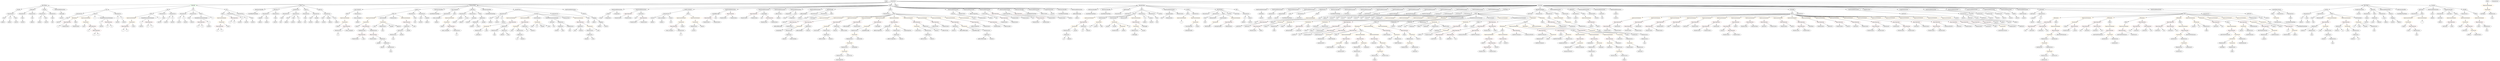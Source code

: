 strict digraph {
	graph [bb="0,0,35881,1044"];
	node [label="\N"];
	Enter	[height=0.5,
		pos="12751,1026",
		width=0.83628];
	BinaryOperation_Unnamed_35	[color=brown,
		height=0.5,
		label=BinaryOperation,
		pos="10218,738",
		width=1.9867];
	NumberLiteral_Unnamed_25	[color=black,
		height=0.5,
		label=NumberLiteral,
		pos="10199,666",
		width=1.765];
	BinaryOperation_Unnamed_35 -> NumberLiteral_Unnamed_25	[pos="e,10203,684.1 10213,719.7 10211,712.24 10208,703.32 10206,694.97"];
	NumberLiteral_Unnamed_24	[color=black,
		height=0.5,
		label=NumberLiteral,
		pos="10344,666",
		width=1.765];
	BinaryOperation_Unnamed_35 -> NumberLiteral_Unnamed_24	[pos="e,10316,682.58 10246,721.12 10264,711.34 10287,698.69 10306,688.07"];
	ElementaryTypeName_bool_1	[color=black,
		height=0.5,
		label=bool,
		pos="4093.6,666",
		width=0.76697];
	Parameter_owner_txorigin36	[color=black,
		height=0.5,
		label=owner_txorigin36,
		pos="6342.6,738",
		width=2.0976];
	ElementaryTypeName_address_18	[color=black,
		height=0.5,
		label=address,
		pos="6342.6,666",
		width=1.0996];
	Parameter_owner_txorigin36 -> ElementaryTypeName_address_18	[pos="e,6342.6,684.1 6342.6,719.7 6342.6,712.41 6342.6,703.73 6342.6,695.54"];
	Parameter_b_2	[color=black,
		height=0.5,
		label=b,
		pos="3465.6,738",
		width=0.75];
	ElementaryTypeName_uint256_17	[color=black,
		height=0.5,
		label=uint256,
		pos="3444.6,666",
		width=1.0442];
	Parameter_b_2 -> ElementaryTypeName_uint256_17	[pos="e,3449.8,684.28 3460.5,720.05 3458.3,712.6 3455.6,703.64 3453.1,695.22"];
	Identifier__from_4	[color=black,
		height=0.5,
		label=_from,
		pos="7697.6,594",
		width=0.93331];
	VariableDeclaration_mintStart5	[color=black,
		height=0.5,
		label=mintStart5,
		pos="23001,810",
		width=1.3491];
	ElementaryTypeName_uint_11	[color=black,
		height=0.5,
		label=uint,
		pos="23004,738",
		width=0.75];
	VariableDeclaration_mintStart5 -> ElementaryTypeName_uint_11	[pos="e,23003,756.1 23001,791.7 23002,784.41 23002,775.73 23002,767.54"];
	BinaryOperation_Unnamed_93	[color=brown,
		height=0.5,
		label=BinaryOperation,
		pos="22411,522",
		width=1.9867];
	Identifier_tokens_2	[color=black,
		height=0.5,
		label=tokens,
		pos="22411,450",
		width=0.97489];
	BinaryOperation_Unnamed_93 -> Identifier_tokens_2	[pos="e,22411,468.1 22411,503.7 22411,496.41 22411,487.73 22411,479.54"];
	FunctionCall_Unnamed_43	[color=orange,
		height=0.5,
		label=FunctionCall,
		pos="22522,450",
		width=1.6125];
	BinaryOperation_Unnamed_93 -> FunctionCall_Unnamed_43	[pos="e,22497,466.67 22436,504.76 22452,495.18 22471,482.92 22487,472.53"];
	Identifier_tokens_11	[color=black,
		height=0.5,
		label=tokens,
		pos="19941,378",
		width=0.97489];
	Parameter_from	[color=black,
		height=0.5,
		label=from,
		pos="4197.6,738",
		width=0.7947];
	ElementaryTypeName_address_6	[color=black,
		height=0.5,
		label=address,
		pos="4178.6,666",
		width=1.0996];
	Parameter_from -> ElementaryTypeName_address_6	[pos="e,4183.3,684.28 4193,720.05 4191,712.6 4188.5,703.64 4186.2,695.22"];
	Block_Unnamed_9	[color=black,
		height=0.5,
		label=Block,
		pos="5714.6,810",
		width=0.90558];
	ExpressionStatement_Unnamed_9	[color=orange,
		height=0.5,
		label=ExpressionStatement,
		pos="5397.6,738",
		width=2.458];
	Block_Unnamed_9 -> ExpressionStatement_Unnamed_9	[pos="e,5456.1,751.91 5684.5,802.35 5634.9,791.41 5534.9,769.32 5467.1,754.35"];
	EmitStatement_Unnamed_2	[color=black,
		height=0.5,
		label=EmitStatement,
		pos="5568.6,738",
		width=1.7788];
	Block_Unnamed_9 -> EmitStatement_Unnamed_2	[pos="e,5600.1,754.13 5690.5,797.44 5668.8,787.03 5636.4,771.5 5610.4,759.07"];
	BooleanLiteral_Unnamed_2	[color=black,
		height=0.5,
		label=BooleanLiteral,
		pos="5714.6,738",
		width=1.7788];
	Block_Unnamed_9 -> BooleanLiteral_Unnamed_2	[pos="e,5714.6,756.1 5714.6,791.7 5714.6,784.41 5714.6,775.73 5714.6,767.54"];
	ExpressionStatement_Unnamed_10	[color=orange,
		height=0.5,
		label=ExpressionStatement,
		pos="5885.6,738",
		width=2.458];
	Block_Unnamed_9 -> ExpressionStatement_Unnamed_10	[pos="e,5847.4,754.62 5740.2,798.52 5765.7,788.07 5805.6,771.76 5837.1,758.85"];
	ElementaryTypeName_address_40	[color=black,
		height=0.5,
		label=address,
		pos="20385,450",
		width=1.0996];
	Identifier_require_10	[color=black,
		height=0.5,
		label=require,
		pos="29625,594",
		width=1.0026];
	BinaryOperation_Unnamed_68	[color=brown,
		height=0.5,
		label=BinaryOperation,
		pos="26911,594",
		width=1.9867];
	NumberLiteral_Unnamed_50	[color=black,
		height=0.5,
		label=NumberLiteral,
		pos="26838,522",
		width=1.765];
	BinaryOperation_Unnamed_68 -> NumberLiteral_Unnamed_50	[pos="e,26855,539.71 26893,576.41 26884,567.76 26873,557 26863,547.42"];
	NumberLiteral_Unnamed_49	[color=black,
		height=0.5,
		label=NumberLiteral,
		pos="26983,522",
		width=1.765];
	BinaryOperation_Unnamed_68 -> NumberLiteral_Unnamed_49	[pos="e,26965,539.79 26928,576.05 26937,567.54 26948,557.07 26957,547.68"];
	BinaryOperation_Unnamed_134	[color=brown,
		height=0.5,
		label=BinaryOperation,
		pos="31773,666",
		width=1.9867];
	Identifier_mintStart5_2	[color=black,
		height=0.5,
		label=mintStart5,
		pos="31773,594",
		width=1.3491];
	BinaryOperation_Unnamed_134 -> Identifier_mintStart5_2	[pos="e,31773,612.1 31773,647.7 31773,640.41 31773,631.73 31773,623.54"];
	Identifier_now_12	[color=black,
		height=0.5,
		label=now,
		pos="31867,594",
		width=0.75];
	BinaryOperation_Unnamed_134 -> Identifier_now_12	[pos="e,31849,607.97 31795,648.41 31808,638.26 31826,625.23 31840,614.57"];
	StateVariableDeclaration_Unnamed_6	[color=black,
		height=0.5,
		label=StateVariableDeclaration,
		pos="8921.6,882",
		width=2.8184];
	VariableDeclaration_symbol	[color=black,
		height=0.5,
		label=symbol,
		pos="8798.6,810",
		width=1.0581];
	StateVariableDeclaration_Unnamed_6 -> VariableDeclaration_symbol	[pos="e,8822.2,824.42 8892.4,864.41 8874.3,854.11 8851,840.83 8832.1,830.09"];
	stringLiteral_Unnamed_3	[color=black,
		height=0.5,
		label=stringLiteral,
		pos="8921.6,810",
		width=1.5016];
	StateVariableDeclaration_Unnamed_6 -> stringLiteral_Unnamed_3	[pos="e,8921.6,828.1 8921.6,863.7 8921.6,856.41 8921.6,847.73 8921.6,839.54"];
	Identifier_mintingFinished	[color=black,
		height=0.5,
		label=mintingFinished,
		pos="17048,522",
		width=1.9174];
	VariableDeclaration_mintAmount4	[color=black,
		height=0.5,
		label=mintAmount4,
		pos="22474,810",
		width=1.6957];
	ElementaryTypeName_uint256_52	[color=black,
		height=0.5,
		label=uint256,
		pos="22524,738",
		width=1.0442];
	VariableDeclaration_mintAmount4 -> ElementaryTypeName_uint256_52	[pos="e,22512,755.31 22486,792.05 22492,783.77 22499,773.62 22505,764.42"];
	ParameterList_Unnamed_34	[color=black,
		height=0.5,
		label=ParameterList,
		pos="35011,810",
		width=1.7095];
	Parameter_newOwner	[color=black,
		height=0.5,
		label=newOwner,
		pos="35010,738",
		width=1.4046];
	ParameterList_Unnamed_34 -> Parameter_newOwner	[pos="e,35010,756.1 35010,791.7 35010,784.41 35010,775.73 35010,767.54"];
	FunctionCall_Unnamed_50	[color=orange,
		height=0.5,
		label=FunctionCall,
		pos="20252,306",
		width=1.6125];
	NumberLiteral_Unnamed_70	[color=black,
		height=0.5,
		label=NumberLiteral,
		pos="20196,234",
		width=1.765];
	FunctionCall_Unnamed_50 -> NumberLiteral_Unnamed_70	[pos="e,20209,251.79 20238,288.05 20231,279.8 20223,269.7 20216,260.54"];
	MemberAccess_Unnamed_42	[color=black,
		height=0.5,
		label=MemberAccess,
		pos="20347,234",
		width=1.9174];
	FunctionCall_Unnamed_50 -> MemberAccess_Unnamed_42	[pos="e,20324,251.31 20273,289.12 20286,279.94 20301,268.23 20315,258.06"];
	Parameter_None_16	[color=black,
		height=0.5,
		label=None,
		pos="32372,738",
		width=0.85014];
	ElementaryTypeName_bool_9	[color=black,
		height=0.5,
		label=bool,
		pos="32559,666",
		width=0.76697];
	Parameter_None_16 -> ElementaryTypeName_bool_9	[pos="e,32537,677.5 32395,726.2 32400,724.05 32406,721.89 32411,720 32459,701.62 32473,702.86 32522,684 32523,683.39 32525,682.75 32526,\
682.08"];
	Identifier_balances_13	[color=black,
		height=0.5,
		label=balances,
		pos="13489,522",
		width=1.1828];
	MemberAccess_Unnamed_26	[color=black,
		height=0.5,
		label=MemberAccess,
		pos="12148,234",
		width=1.9174];
	FunctionCall_Unnamed_32	[color=orange,
		height=0.5,
		label=FunctionCall,
		pos="12148,162",
		width=1.6125];
	MemberAccess_Unnamed_26 -> FunctionCall_Unnamed_32	[pos="e,12148,180.1 12148,215.7 12148,208.41 12148,199.73 12148,191.54"];
	Block_Unnamed_3	[color=black,
		height=0.5,
		label=Block,
		pos="3288.6,810",
		width=0.90558];
	ExpressionStatement_Unnamed_1	[color=orange,
		height=0.5,
		label=ExpressionStatement,
		pos="3170.6,738",
		width=2.458];
	Block_Unnamed_3 -> ExpressionStatement_Unnamed_1	[pos="e,3198.3,755.46 3266.9,796.16 3250.5,786.41 3227.5,772.77 3208.1,761.26"];
	BinaryOperation_Unnamed_6	[color=brown,
		height=0.5,
		label=BinaryOperation,
		pos="3348.6,738",
		width=1.9867];
	Block_Unnamed_3 -> BinaryOperation_Unnamed_6	[pos="e,3334,755.96 3301.9,793.46 3309.2,784.95 3318.4,774.19 3326.7,764.48"];
	VariableDeclaration_mintAmount5	[color=black,
		height=0.5,
		label=mintAmount5,
		pos="28463,810",
		width=1.6957];
	ElementaryTypeName_uint256_53	[color=black,
		height=0.5,
		label=uint256,
		pos="28586,738",
		width=1.0442];
	VariableDeclaration_mintAmount5 -> ElementaryTypeName_uint256_53	[pos="e,28562,752.37 28490,793.46 28508,783.02 28533,769.18 28552,758.06"];
	VariableDeclaration_amount_1	[color=black,
		height=0.5,
		label=amount,
		pos="28089,738",
		width=1.0581];
	ElementaryTypeName_uint256_56	[color=black,
		height=0.5,
		label=uint256,
		pos="28628,666",
		width=1.0442];
	VariableDeclaration_amount_1 -> ElementaryTypeName_uint256_56	[pos="e,28600,678.5 28117,725.51 28123,723.36 28129,721.36 28136,720 28330,677.8 28387,726.87 28582,684 28584,683.43 28587,682.74 28589,\
681.98"];
	ParameterList_Unnamed_33	[color=black,
		height=0.5,
		label=ParameterList,
		pos="34642,810",
		width=1.7095];
	ModifierInvocation_onlyOwner_1	[color=black,
		height=0.5,
		label=onlyOwner,
		pos="16171,810",
		width=1.4323];
	FunctionCall_Unnamed_66	[color=orange,
		height=0.5,
		label=FunctionCall,
		pos="31334,450",
		width=1.6125];
	Identifier_mintAmount3_1	[color=black,
		height=0.5,
		label=mintAmount3,
		pos="31304,378",
		width=1.6957];
	FunctionCall_Unnamed_66 -> Identifier_mintAmount3_1	[pos="e,31311,396.1 31326,431.7 31323,424.15 31319,415.12 31315,406.68"];
	MemberAccess_Unnamed_56	[color=black,
		height=0.5,
		label=MemberAccess,
		pos="31452,378",
		width=1.9174];
	FunctionCall_Unnamed_66 -> MemberAccess_Unnamed_56	[pos="e,31425,394.98 31360,433.46 31376,423.81 31397,411.27 31415,400.65"];
	IndexAccess_Unnamed_29	[color=black,
		height=0.5,
		label=IndexAccess,
		pos="13758,594",
		width=1.6402];
	Identifier_balances_19	[color=black,
		height=0.5,
		label=balances,
		pos="13739,522",
		width=1.1828];
	IndexAccess_Unnamed_29 -> Identifier_balances_19	[pos="e,13743,540.1 13753,575.7 13751,568.24 13748,559.32 13746,550.97"];
	Identifier_addressBilborough_1	[color=black,
		height=0.5,
		label=addressBilborough,
		pos="13881,522",
		width=2.2501];
	IndexAccess_Unnamed_29 -> Identifier_addressBilborough_1	[pos="e,13852,539.3 13785,577.64 13801,568.06 13823,555.59 13842,544.97"];
	VariableDeclaration_value_1	[color=black,
		height=0.5,
		label=value,
		pos="4713.6,738",
		width=0.82242];
	ElementaryTypeName_uint256_7	[color=black,
		height=0.5,
		label=uint256,
		pos="4726.6,666",
		width=1.0442];
	VariableDeclaration_value_1 -> ElementaryTypeName_uint256_7	[pos="e,4723.4,684.1 4716.8,719.7 4718.2,712.32 4719.8,703.52 4721.3,695.25"];
	NumberLiteral_Unnamed_35	[color=black,
		height=0.5,
		label=NumberLiteral,
		pos="25029,594",
		width=1.765];
	BinaryOperation_Unnamed_122	[color=brown,
		height=0.5,
		label=BinaryOperation,
		pos="30073,666",
		width=1.9867];
	BinaryOperation_Unnamed_124	[color=brown,
		height=0.5,
		label=BinaryOperation,
		pos="29912,594",
		width=1.9867];
	BinaryOperation_Unnamed_122 -> BinaryOperation_Unnamed_124	[pos="e,29946,610.11 30038,649.98 30014,639.64 29982,625.79 29957,614.58"];
	BinaryOperation_Unnamed_123	[color=brown,
		height=0.5,
		label=BinaryOperation,
		pos="30073,594",
		width=1.9867];
	BinaryOperation_Unnamed_122 -> BinaryOperation_Unnamed_123	[pos="e,30073,612.1 30073,647.7 30073,640.41 30073,631.73 30073,623.54"];
	BinaryOperation_Unnamed_136	[color=brown,
		height=0.5,
		label=BinaryOperation,
		pos="32478,594",
		width=1.9867];
	Identifier_allowTotalMintAmount_5	[color=black,
		height=0.5,
		label=allowTotalMintAmount,
		pos="32463,522",
		width=2.6798];
	BinaryOperation_Unnamed_136 -> Identifier_allowTotalMintAmount_5	[pos="e,32466,540.1 32474,575.7 32472,568.32 32470,559.52 32469,551.25"];
	FunctionCall_Unnamed_75	[color=orange,
		height=0.5,
		label=FunctionCall,
		pos="32636,522",
		width=1.6125];
	BinaryOperation_Unnamed_136 -> FunctionCall_Unnamed_75	[pos="e,32603,537.32 32512,577.81 32536,567.29 32567,553.21 32593,541.96"];
	Block_Unnamed_34	[color=black,
		height=0.5,
		label=Block,
		pos="30474,666",
		width=0.90558];
	ExpressionStatement_Unnamed_80	[color=orange,
		height=0.5,
		label=ExpressionStatement,
		pos="30446,594",
		width=2.458];
	Block_Unnamed_34 -> ExpressionStatement_Unnamed_80	[pos="e,30452,612.28 30467,648.05 30464,640.52 30460,631.44 30457,622.94"];
	ExpressionStatement_Unnamed_46	[color=orange,
		height=0.5,
		label=ExpressionStatement,
		pos="23264,738",
		width=2.458];
	BinaryOperation_Unnamed_65	[color=brown,
		height=0.5,
		label=BinaryOperation,
		pos="23212,666",
		width=1.9867];
	ExpressionStatement_Unnamed_46 -> BinaryOperation_Unnamed_65	[pos="e,23224,684.1 23251,719.7 23245,711.73 23238,702.1 23231,693.26"];
	VariableDeclaration_allowed	[color=black,
		height=0.5,
		label=allowed,
		pos="8459.6,810",
		width=1.0858];
	Mapping_Unnamed_1	[color=black,
		height=0.5,
		label=Mapping,
		pos="8602.6,738",
		width=1.2105];
	VariableDeclaration_allowed -> Mapping_Unnamed_1	[pos="e,8575.6,752.23 8485.8,796.16 8508.1,785.25 8540.4,769.45 8565.3,757.23"];
	ElementaryTypeName_uint_9	[color=black,
		height=0.5,
		label=uint,
		pos="19617,738",
		width=0.75];
	MemberAccess_Unnamed_58	[color=black,
		height=0.5,
		label=MemberAccess,
		pos="29312,378",
		width=1.9174];
	FunctionCall_Unnamed_69	[color=orange,
		height=0.5,
		label=FunctionCall,
		pos="29312,306",
		width=1.6125];
	MemberAccess_Unnamed_58 -> FunctionCall_Unnamed_69	[pos="e,29312,324.1 29312,359.7 29312,352.41 29312,343.73 29312,335.54"];
	ElementaryTypeName_uint_1	[color=black,
		height=0.5,
		label=uint,
		pos="14823,738",
		width=0.75];
	Identifier_summEccles	[color=black,
		height=0.5,
		label=summEccles,
		pos="13214,522",
		width=1.5986];
	ElementaryTypeName_uint256_2	[color=black,
		height=0.5,
		label=uint256,
		pos="633.59,666",
		width=1.0442];
	ExpressionStatement_Unnamed_48	[color=orange,
		height=0.5,
		label=ExpressionStatement,
		pos="23578,738",
		width=2.458];
	BinaryOperation_Unnamed_69	[color=brown,
		height=0.5,
		label=BinaryOperation,
		pos="23514,666",
		width=1.9867];
	ExpressionStatement_Unnamed_48 -> BinaryOperation_Unnamed_69	[pos="e,23529,683.79 23562,720.05 23554,711.71 23545,701.49 23537,692.25"];
	NumberLiteral_Unnamed_21	[color=black,
		height=0.5,
		label=NumberLiteral,
		pos="14416,666",
		width=1.765];
	FunctionCall_Unnamed_11	[color=orange,
		height=0.5,
		label=FunctionCall,
		pos="5313.6,666",
		width=1.6125];
	ExpressionStatement_Unnamed_9 -> FunctionCall_Unnamed_11	[pos="e,5333.2,683.31 5377.3,720.05 5366.6,711.16 5353.3,700.11 5341.7,690.41"];
	Identifier_totalMintAmount_3	[color=black,
		height=0.5,
		label=totalMintAmount,
		pos="32274,450",
		width=2.0422];
	ElementaryTypeName_uint256_41	[color=black,
		height=0.5,
		label=uint256,
		pos="22921,738",
		width=1.0442];
	BinaryOperation_Unnamed_84	[color=brown,
		height=0.5,
		label=BinaryOperation,
		pos="18643,594",
		width=1.9867];
	Identifier_minQuanValues_1	[color=black,
		height=0.5,
		label=minQuanValues,
		pos="18489,522",
		width=1.9174];
	BinaryOperation_Unnamed_84 -> Identifier_minQuanValues_1	[pos="e,18522,538.16 18609,577.81 18587,567.58 18557,553.99 18532,542.9"];
	Identifier_weiAmount	[color=black,
		height=0.5,
		label=weiAmount,
		pos="18629,522",
		width=1.4739];
	BinaryOperation_Unnamed_84 -> Identifier_weiAmount	[pos="e,18632,540.1 18639,575.7 18638,568.32 18636,559.52 18634,551.25"];
	Identifier__spender	[color=black,
		height=0.5,
		label=_spender,
		pos="5502.6,306",
		width=1.2521];
	FunctionCall_Unnamed_19	[color=orange,
		height=0.5,
		label=FunctionCall,
		pos="15347,594",
		width=1.6125];
	MemberAccess_Unnamed_18	[color=black,
		height=0.5,
		label=MemberAccess,
		pos="15229,522",
		width=1.9174];
	FunctionCall_Unnamed_19 -> MemberAccess_Unnamed_18	[pos="e,15256,538.98 15320,577.46 15304,567.81 15283,555.27 15265,544.65"];
	Identifier__amount_1	[color=black,
		height=0.5,
		label=_amount,
		pos="15359,522",
		width=1.1967];
	FunctionCall_Unnamed_19 -> Identifier__amount_1	[pos="e,15356,540.1 15350,575.7 15351,568.32 15352,559.52 15354,551.25"];
	Identifier__amount_3	[color=black,
		height=0.5,
		label=_amount,
		pos="15852,594",
		width=1.1967];
	ElementaryTypeName_string_1	[color=black,
		height=0.5,
		label=string,
		pos="8695.6,738",
		width=0.864];
	VariableDeclaration_symbol -> ElementaryTypeName_string_1	[pos="e,8715.4,752.43 8777.7,794.83 8762.5,784.48 8741.7,770.31 8724.8,758.83"];
	stringLiteral_Unnamed_2	[color=black,
		height=0.5,
		label=stringLiteral,
		pos="8798.6,738",
		width=1.5016];
	VariableDeclaration_symbol -> stringLiteral_Unnamed_2	[pos="e,8798.6,756.1 8798.6,791.7 8798.6,784.41 8798.6,775.73 8798.6,767.54"];
	Identifier__rateICO	[color=black,
		height=0.5,
		label=_rateICO,
		pos="22827,594",
		width=1.266];
	FunctionCall_Unnamed_67	[color=orange,
		height=0.5,
		label=FunctionCall,
		pos="31452,306",
		width=1.6125];
	MemberAccess_Unnamed_57	[color=black,
		height=0.5,
		label=MemberAccess,
		pos="31392,234",
		width=1.9174];
	FunctionCall_Unnamed_67 -> MemberAccess_Unnamed_57	[pos="e,31406,251.96 31437,288.41 31430,280.08 31421,269.8 31413,260.49"];
	Identifier_mintAmount2_2	[color=black,
		height=0.5,
		label=mintAmount2,
		pos="31540,234",
		width=1.6957];
	FunctionCall_Unnamed_67 -> Identifier_mintAmount2_2	[pos="e,31519,251.39 31472,288.76 31483,279.73 31498,268.33 31510,258.35"];
	VariableDeclarationStatement_Unnamed_1	[color=black,
		height=0.5,
		label=VariableDeclarationStatement,
		pos="2873.6,738",
		width=3.3174];
	BinaryOperation_Unnamed_4	[color=brown,
		height=0.5,
		label=BinaryOperation,
		pos="2872.6,666",
		width=1.9867];
	VariableDeclarationStatement_Unnamed_1 -> BinaryOperation_Unnamed_4	[pos="e,2872.8,684.1 2873.3,719.7 2873.2,712.41 2873.1,703.73 2873,695.54"];
	VariableDeclaration_c_1	[color=black,
		height=0.5,
		label=c,
		pos="2989.6,666",
		width=0.75];
	VariableDeclarationStatement_Unnamed_1 -> VariableDeclaration_c_1	[pos="e,2970.1,678.75 2901.7,720.05 2919.5,709.32 2942.4,695.46 2960.4,684.59"];
	Identifier_maxAmountICO_1	[color=black,
		height=0.5,
		label=maxAmountICO,
		pos="18762,450",
		width=2.0145];
	Identifier_msg_12	[color=black,
		height=0.5,
		label=msg,
		pos="22831,90",
		width=0.75];
	IfStatement_Unnamed_5	[color=orange,
		height=0.5,
		label=IfStatement,
		pos="19479,594",
		width=1.4739];
	BinaryOperation_Unnamed_109	[color=brown,
		height=0.5,
		label=BinaryOperation,
		pos="19409,522",
		width=1.9867];
	IfStatement_Unnamed_5 -> BinaryOperation_Unnamed_109	[pos="e,19426,539.96 19462,576.41 19453,567.91 19443,557.37 19434,547.91"];
	Block_Unnamed_31	[color=black,
		height=0.5,
		label=Block,
		pos="19531,522",
		width=0.90558];
	IfStatement_Unnamed_5 -> Block_Unnamed_31	[pos="e,19519,538.83 19491,576.05 19497,567.65 19505,557.32 19512,548.02"];
	MemberAccess_Unnamed_24	[color=black,
		height=0.5,
		label=MemberAccess,
		pos="12294,522",
		width=1.9174];
	FunctionCall_Unnamed_30	[color=orange,
		height=0.5,
		label=FunctionCall,
		pos="12294,450",
		width=1.6125];
	MemberAccess_Unnamed_24 -> FunctionCall_Unnamed_30	[pos="e,12294,468.1 12294,503.7 12294,496.41 12294,487.73 12294,479.54"];
	VariableDeclaration_allowTotalMintAmount	[color=black,
		height=0.5,
		label=allowTotalMintAmount,
		pos="20156,810",
		width=2.6798];
	ElementaryTypeName_uint256_48	[color=black,
		height=0.5,
		label=uint256,
		pos="19441,738",
		width=1.0442];
	VariableDeclaration_allowTotalMintAmount -> ElementaryTypeName_uint256_48	[pos="e,19468,750.58 20087,796.93 20075,795.07 20062,793.33 20051,792 19801,763.9 19732,808.08 19487,756 19484,755.45 19481,754.78 19479,\
754.03"];
	MemberAccess_Unnamed_14	[color=black,
		height=0.5,
		label=MemberAccess,
		pos="4898.6,522",
		width=1.9174];
	Identifier_tx_1	[color=black,
		height=0.5,
		label=tx,
		pos="4898.6,450",
		width=0.75];
	MemberAccess_Unnamed_14 -> Identifier_tx_1	[pos="e,4898.6,468.1 4898.6,503.7 4898.6,496.41 4898.6,487.73 4898.6,479.54"];
	Identifier_startPreICO_1	[color=black,
		height=0.5,
		label=startPreICO,
		pos="20574,378",
		width=1.5432];
	Identifier_balances_2	[color=black,
		height=0.5,
		label=balances,
		pos="33527,522",
		width=1.1828];
	Identifier_tokens_6	[color=black,
		height=0.5,
		label=tokens,
		pos="18817,522",
		width=0.97489];
	Identifier_Transfer_2	[color=black,
		height=0.5,
		label=Transfer,
		pos="15955,594",
		width=1.1689];
	Identifier_backAmount_3	[color=black,
		height=0.5,
		label=backAmount,
		pos="23465,450",
		width=1.6264];
	Identifier_mintStart4_1	[color=black,
		height=0.5,
		label=mintStart4,
		pos="31128,522",
		width=1.3491];
	MemberAccess_Unnamed_48	[color=black,
		height=0.5,
		label=MemberAccess,
		pos="19500,162",
		width=1.9174];
	Identifier_msg_13	[color=black,
		height=0.5,
		label=msg,
		pos="19500,90",
		width=0.75];
	MemberAccess_Unnamed_48 -> Identifier_msg_13	[pos="e,19500,108.1 19500,143.7 19500,136.41 19500,127.73 19500,119.54"];
	BinaryOperation_Unnamed_103	[color=brown,
		height=0.5,
		label=BinaryOperation,
		pos="19336,666",
		width=1.9867];
	BinaryOperation_Unnamed_107	[color=brown,
		height=0.5,
		label=BinaryOperation,
		pos="19175,594",
		width=1.9867];
	BinaryOperation_Unnamed_103 -> BinaryOperation_Unnamed_107	[pos="e,19209,610.11 19301,649.98 19277,639.64 19245,625.79 19220,614.58"];
	BinaryOperation_Unnamed_104	[color=brown,
		height=0.5,
		label=BinaryOperation,
		pos="19336,594",
		width=1.9867];
	BinaryOperation_Unnamed_103 -> BinaryOperation_Unnamed_104	[pos="e,19336,612.1 19336,647.7 19336,640.41 19336,631.73 19336,623.54"];
	Identifier_totalPreICOAmount_1	[color=black,
		height=0.5,
		label=totalPreICOAmount,
		pos="22355,378",
		width=2.3748];
	FunctionDefinition_mul	[color=black,
		height=0.5,
		label=mul,
		pos="1492.6,882",
		width=0.75];
	ParameterList_Unnamed_13	[color=black,
		height=0.5,
		label=ParameterList,
		pos="1116.6,810",
		width=1.7095];
	FunctionDefinition_mul -> ParameterList_Unnamed_13	[pos="e,1167.6,820.5 1466.7,876.19 1407.9,865.23 1262.5,838.17 1178.8,822.58"];
	Block_Unnamed	[color=black,
		height=0.5,
		label=Block,
		pos="1328.6,810",
		width=0.90558];
	FunctionDefinition_mul -> Block_Unnamed	[pos="e,1354,821.85 1470.1,871.41 1442.9,859.77 1396.5,840 1364.3,826.26"];
	ParameterList_Unnamed_12	[color=black,
		height=0.5,
		label=ParameterList,
		pos="1656.6,810",
		width=1.7095];
	FunctionDefinition_mul -> ParameterList_Unnamed_12	[pos="e,1622.7,825.45 1515,871.41 1540,860.75 1581,843.26 1612.5,829.83"];
	ElementaryTypeName_uint256_8	[color=black,
		height=0.5,
		label=uint256,
		pos="1655.6,666",
		width=1.0442];
	FunctionCall_Unnamed_45	[color=orange,
		height=0.5,
		label=FunctionCall,
		pos="23095,306",
		width=1.6125];
	Identifier_ratePreICO_3	[color=black,
		height=0.5,
		label=ratePreICO,
		pos="23095,234",
		width=1.4739];
	FunctionCall_Unnamed_45 -> Identifier_ratePreICO_3	[pos="e,23095,252.1 23095,287.7 23095,280.41 23095,271.73 23095,263.54"];
	MemberAccess_Unnamed_36	[color=black,
		height=0.5,
		label=MemberAccess,
		pos="23235,234",
		width=1.9174];
	FunctionCall_Unnamed_45 -> MemberAccess_Unnamed_36	[pos="e,23204,250.31 23124,290.15 23145,280.04 23172,266.51 23194,255.39"];
	ElementaryTypeName_uint256_51	[color=black,
		height=0.5,
		label=uint256,
		pos="18283,738",
		width=1.0442];
	Identifier_require_11	[color=black,
		height=0.5,
		label=require,
		pos="32694,594",
		width=1.0026];
	BinaryOperation_Unnamed_132	[color=brown,
		height=0.5,
		label=BinaryOperation,
		pos="29143,594",
		width=1.9867];
	Identifier_now_11	[color=black,
		height=0.5,
		label=now,
		pos="29050,522",
		width=0.75];
	BinaryOperation_Unnamed_132 -> Identifier_now_11	[pos="e,29067,536.2 29121,576.41 29107,566.42 29090,553.64 29076,543.09"];
	Identifier_mintStart5_1	[color=black,
		height=0.5,
		label=mintStart5,
		pos="29144,522",
		width=1.3491];
	BinaryOperation_Unnamed_132 -> Identifier_mintStart5_1	[pos="e,29143,540.1 29143,575.7 29143,568.41 29143,559.73 29143,551.54"];
	FunctionCall_Unnamed_12	[color=orange,
		height=0.5,
		label=FunctionCall,
		pos="5568.6,666",
		width=1.6125];
	EmitStatement_Unnamed_2 -> FunctionCall_Unnamed_12	[pos="e,5568.6,684.1 5568.6,719.7 5568.6,712.41 5568.6,703.73 5568.6,695.54"];
	Identifier_b_2	[color=black,
		height=0.5,
		label=b,
		pos="2817.6,594",
		width=0.75];
	BinaryOperation_Unnamed_4 -> Identifier_b_2	[pos="e,2829.7,610.36 2859.3,648.05 2852.5,639.44 2844.1,628.81 2836.7,619.33"];
	Identifier_a_3	[color=black,
		height=0.5,
		label=a,
		pos="2889.6,594",
		width=0.75];
	BinaryOperation_Unnamed_4 -> Identifier_a_3	[pos="e,2885.4,612.1 2876.8,647.7 2878.6,640.32 2880.7,631.52 2882.7,623.25"];
	NumberLiteral_Unnamed_56	[color=black,
		height=0.5,
		label=NumberLiteral,
		pos="24352,522",
		width=1.765];
	VariableDeclaration_totalTokens	[color=black,
		height=0.5,
		label=totalTokens,
		pos="18067,810",
		width=1.5155];
	ElementaryTypeName_uint256_54	[color=black,
		height=0.5,
		label=uint256,
		pos="18067,738",
		width=1.0442];
	VariableDeclaration_totalTokens -> ElementaryTypeName_uint256_54	[pos="e,18067,756.1 18067,791.7 18067,784.41 18067,775.73 18067,767.54"];
	Identifier_maxAmountPreICO_3	[color=black,
		height=0.5,
		label=maxAmountPreICO,
		pos="22485,162",
		width=2.361];
	VariableDeclaration_endPreICO	[color=black,
		height=0.5,
		label=endPreICO,
		pos="32420,810",
		width=1.4739];
	ElementaryTypeName_uint256_38	[color=black,
		height=0.5,
		label=uint256,
		pos="32458,738",
		width=1.0442];
	VariableDeclaration_endPreICO -> ElementaryTypeName_uint256_38	[pos="e,32448,755.79 32429,792.05 32433,784.14 32438,774.54 32443,765.69"];
	ElementaryTypeName_uint256_5	[color=black,
		height=0.5,
		label=uint256,
		pos="4273.6,666",
		width=1.0442];
	ParameterList_Unnamed_46	[color=black,
		height=0.5,
		label=ParameterList,
		pos="28089,810",
		width=1.7095];
	ParameterList_Unnamed_46 -> VariableDeclaration_amount_1	[pos="e,28089,756.1 28089,791.7 28089,784.41 28089,775.73 28089,767.54"];
	VariableDeclaration_purchaser	[color=black,
		height=0.5,
		label=purchaser,
		pos="28192,738",
		width=1.3076];
	ParameterList_Unnamed_46 -> VariableDeclaration_purchaser	[pos="e,28169,754.26 28112,792.94 28126,783.31 28145,770.95 28160,760.49"];
	VariableDeclaration_value_2	[color=black,
		height=0.5,
		label=value,
		pos="28287,738",
		width=0.82242];
	ParameterList_Unnamed_46 -> VariableDeclaration_value_2	[pos="e,28263,749.59 28130,796.27 28162,786.11 28208,771.12 28248,756 28249,755.33 28251,754.62 28253,753.89"];
	VariableDeclaration_beneficiary	[color=black,
		height=0.5,
		label=beneficiary,
		pos="28386,738",
		width=1.4184];
	ParameterList_Unnamed_46 -> VariableDeclaration_beneficiary	[pos="e,28347,750.25 28134,797.67 28143,795.74 28151,793.79 28159,792 28233,775.04 28252,774.36 28326,756 28329,755.12 28333,754.18 28336,\
753.22"];
	BinaryOperation_Unnamed_75	[color=brown,
		height=0.5,
		label=BinaryOperation,
		pos="24322,666",
		width=1.9867];
	Identifier_mintStart1	[color=black,
		height=0.5,
		label=mintStart1,
		pos="24192,594",
		width=1.3491];
	BinaryOperation_Unnamed_75 -> Identifier_mintStart1	[pos="e,24218,609.46 24292,649.29 24274,639.13 24249,625.82 24229,614.91"];
	NumberLiteral_Unnamed_57	[color=black,
		height=0.5,
		label=NumberLiteral,
		pos="24322,594",
		width=1.765];
	BinaryOperation_Unnamed_75 -> NumberLiteral_Unnamed_57	[pos="e,24322,612.1 24322,647.7 24322,640.41 24322,631.73 24322,623.54"];
	ElementaryTypeName_bool_3	[color=black,
		height=0.5,
		label=bool,
		pos="33193,666",
		width=0.76697];
	VariableDeclaration_owner_1	[color=black,
		height=0.5,
		label=owner,
		pos="34898,810",
		width=0.93331];
	ElementaryTypeName_address_23	[color=black,
		height=0.5,
		label=address,
		pos="34900,738",
		width=1.0996];
	VariableDeclaration_owner_1 -> ElementaryTypeName_address_23	[pos="e,34899,756.1 34898,791.7 34898,784.41 34899,775.73 34899,767.54"];
	NumberLiteral_Unnamed_2	[color=black,
		height=0.5,
		label=NumberLiteral,
		pos="5167.6,378",
		width=1.765];
	StateVariableDeclaration_Unnamed_14	[color=black,
		height=0.5,
		label=StateVariableDeclaration,
		pos="9266.6,882",
		width=2.8184];
	BinaryOperation_Unnamed_30	[color=brown,
		height=0.5,
		label=BinaryOperation,
		pos="9079.6,810",
		width=1.9867];
	StateVariableDeclaration_Unnamed_14 -> BinaryOperation_Unnamed_30	[pos="e,9118.2,825.46 9224.6,865.29 9196.2,854.66 9158.6,840.59 9128.8,829.43"];
	VariableDeclaration_summEccles	[color=black,
		height=0.5,
		label=summEccles,
		pos="9266.6,810",
		width=1.5986];
	StateVariableDeclaration_Unnamed_14 -> VariableDeclaration_summEccles	[pos="e,9266.6,828.1 9266.6,863.7 9266.6,856.41 9266.6,847.73 9266.6,839.54"];
	NumberLiteral_Unnamed_46	[color=black,
		height=0.5,
		label=NumberLiteral,
		pos="25591,594",
		width=1.765];
	FunctionCall_Unnamed_76	[color=orange,
		height=0.5,
		label=FunctionCall,
		pos="31479,666",
		width=1.6125];
	Identifier__amount_6	[color=black,
		height=0.5,
		label=_amount,
		pos="31435,594",
		width=1.1967];
	FunctionCall_Unnamed_76 -> Identifier__amount_6	[pos="e,31445,611.79 31468,648.05 31463,640.06 31457,630.33 31451,621.4"];
	Identifier__to_11	[color=black,
		height=0.5,
		label=_to,
		pos="31523,594",
		width=0.75];
	FunctionCall_Unnamed_76 -> Identifier__to_11	[pos="e,31513,610.83 31489,648.05 31494,639.73 31501,629.54 31507,620.32"];
	MemberAccess_Unnamed_65	[color=black,
		height=0.5,
		label=MemberAccess,
		pos="31637,594",
		width=1.9174];
	FunctionCall_Unnamed_76 -> MemberAccess_Unnamed_65	[pos="e,31603,610.04 31511,650.67 31534,640.26 31566,626.06 31592,614.6"];
	ElementaryTypeName_uint_10	[color=black,
		height=0.5,
		label=uint,
		pos="19783,738",
		width=0.75];
	Identifier___1	[color=black,
		height=0.5,
		label=_,
		pos="16945,666",
		width=0.75];
	Identifier_allowTotalMintAmount_1	[color=black,
		height=0.5,
		label=allowTotalMintAmount,
		pos="30083,450",
		width=2.6798];
	NumberLiteral_Unnamed_5	[color=black,
		height=0.5,
		label=NumberLiteral,
		pos="15972,522",
		width=1.765];
	UserDefinedTypeName_Unnamed_6	[color=black,
		height=0.5,
		label=UserDefinedTypeName,
		pos="14796,810",
		width=2.7214];
	ElementaryTypeName_address_41	[color=black,
		height=0.5,
		label=address,
		pos="29231,666",
		width=1.0996];
	BinaryOperation_Unnamed	[color=brown,
		height=0.5,
		label=BinaryOperation,
		pos="942.59,666",
		width=1.9867];
	Identifier_a	[color=black,
		height=0.5,
		label=a,
		pos="827.59,594",
		width=0.75];
	BinaryOperation_Unnamed -> Identifier_a	[pos="e,847.03,606.84 916.2,648.94 898.49,638.16 875.15,623.95 856.86,612.82"];
	NumberLiteral_Unnamed	[color=black,
		height=0.5,
		label=NumberLiteral,
		pos="936.59,594",
		width=1.765];
	BinaryOperation_Unnamed -> NumberLiteral_Unnamed	[pos="e,938.05,612.1 941.1,647.7 940.48,640.41 939.73,631.73 939.03,623.54"];
	FunctionCall_Unnamed_31	[color=orange,
		height=0.5,
		label=FunctionCall,
		pos="12221,306",
		width=1.6125];
	FunctionCall_Unnamed_31 -> MemberAccess_Unnamed_26	[pos="e,12165,251.71 12203,288.41 12194,279.76 12183,269 12173,259.42"];
	Identifier_summJenkins_1	[color=black,
		height=0.5,
		label=summJenkins,
		pos="12295,234",
		width=1.6679];
	FunctionCall_Unnamed_31 -> Identifier_summJenkins_1	[pos="e,12277,251.47 12238,288.41 12247,279.69 12259,268.85 12269,259.21"];
	Identifier_totalICOAmount_4	[color=black,
		height=0.5,
		label=totalICOAmount,
		pos="20063,306",
		width=2.0283];
	Block_Unnamed_25	[color=black,
		height=0.5,
		label=Block,
		pos="35708,1026",
		width=0.90558];
	ExpressionStatement_Unnamed_59	[color=orange,
		height=0.5,
		label=ExpressionStatement,
		pos="35708,954",
		width=2.458];
	Block_Unnamed_25 -> ExpressionStatement_Unnamed_59	[pos="e,35708,972.1 35708,1007.7 35708,1000.4 35708,991.73 35708,983.54"];
	Block_Unnamed_29	[color=black,
		height=0.5,
		label=Block,
		pos="21563,522",
		width=0.90558];
	ExpressionStatement_Unnamed_68	[color=orange,
		height=0.5,
		label=ExpressionStatement,
		pos="21375,450",
		width=2.458];
	Block_Unnamed_29 -> ExpressionStatement_Unnamed_68	[pos="e,21416,466.37 21536,511.12 21508,500.57 21462,483.57 21427,470.34"];
	ExpressionStatement_Unnamed_67	[color=orange,
		height=0.5,
		label=ExpressionStatement,
		pos="21570,450",
		width=2.458];
	Block_Unnamed_29 -> ExpressionStatement_Unnamed_67	[pos="e,21568,468.1 21564,503.7 21565,496.41 21566,487.73 21567,479.54"];
	Identifier_assert	[color=black,
		height=0.5,
		label=assert,
		pos="1195.6,594",
		width=0.89172];
	ElementaryTypeName_uint256_37	[color=black,
		height=0.5,
		label=uint256,
		pos="28772,738",
		width=1.0442];
	BinaryOperation_Unnamed_88	[color=brown,
		height=0.5,
		label=BinaryOperation,
		pos="20659,450",
		width=1.9867];
	BinaryOperation_Unnamed_88 -> Identifier_startPreICO_1	[pos="e,20593,395.23 20638,432.41 20628,423.45 20614,412.25 20602,402.42"];
	Identifier_now	[color=black,
		height=0.5,
		label=now,
		pos="20675,378",
		width=0.75];
	BinaryOperation_Unnamed_88 -> Identifier_now	[pos="e,20671,396.1 20663,431.7 20664,424.32 20666,415.52 20668,407.25"];
	ElementaryTypeName_bool_10	[color=black,
		height=0.5,
		label=bool,
		pos="22394,666",
		width=0.76697];
	ExpressionStatement_Unnamed_20	[color=orange,
		height=0.5,
		label=ExpressionStatement,
		pos="15624,738",
		width=2.458];
	BinaryOperation_Unnamed_25	[color=brown,
		height=0.5,
		label=BinaryOperation,
		pos="15482,666",
		width=1.9867];
	ExpressionStatement_Unnamed_20 -> BinaryOperation_Unnamed_25	[pos="e,15513,682.5 15591,720.94 15571,711.02 15545,698.19 15523,687.54"];
	ElementaryTypeName_uint_4	[color=black,
		height=0.5,
		label=uint,
		pos="14299,738",
		width=0.75];
	MemberAccess_Unnamed_64	[color=black,
		height=0.5,
		label=MemberAccess,
		pos="32478,450",
		width=1.9174];
	Identifier__amount_5	[color=black,
		height=0.5,
		label=_amount,
		pos="32478,378",
		width=1.1967];
	MemberAccess_Unnamed_64 -> Identifier__amount_5	[pos="e,32478,396.1 32478,431.7 32478,424.41 32478,415.73 32478,407.54"];
	ModifierInvocation_onlyOwner_4	[color=black,
		height=0.5,
		label=onlyOwner,
		pos="21972,810",
		width=1.4323];
	MemberAccess_Unnamed_52	[color=black,
		height=0.5,
		label=MemberAccess,
		pos="23611,450",
		width=1.9174];
	MemberAccess_Unnamed_53	[color=black,
		height=0.5,
		label=MemberAccess,
		pos="23611,378",
		width=1.9174];
	MemberAccess_Unnamed_52 -> MemberAccess_Unnamed_53	[pos="e,23611,396.1 23611,431.7 23611,424.41 23611,415.73 23611,407.54"];
	Parameter_a_2	[color=black,
		height=0.5,
		label=a,
		pos="3537.6,738",
		width=0.75];
	ElementaryTypeName_uint256_16	[color=black,
		height=0.5,
		label=uint256,
		pos="3537.6,666",
		width=1.0442];
	Parameter_a_2 -> ElementaryTypeName_uint256_16	[pos="e,3537.6,684.1 3537.6,719.7 3537.6,712.41 3537.6,703.73 3537.6,695.54"];
	BinaryOperation_Unnamed_20	[color=brown,
		height=0.5,
		label=BinaryOperation,
		pos="35557,666",
		width=1.9867];
	Identifier_owner	[color=black,
		height=0.5,
		label=owner,
		pos="35550,594",
		width=0.93331];
	BinaryOperation_Unnamed_20 -> Identifier_owner	[pos="e,35551,612.1 35555,647.7 35554,640.41 35553,631.73 35552,623.54"];
	MemberAccess_Unnamed_15	[color=black,
		height=0.5,
		label=MemberAccess,
		pos="35671,594",
		width=1.9174];
	BinaryOperation_Unnamed_20 -> MemberAccess_Unnamed_15	[pos="e,35645,610.98 35583,648.94 35598,639.43 35618,627.24 35635,616.86"];
	BinaryOperation_Unnamed_38	[color=brown,
		height=0.5,
		label=BinaryOperation,
		pos="13471,666",
		width=1.9867];
	Identifier_addressEccles	[color=black,
		height=0.5,
		label=addressEccles,
		pos="13471,594",
		width=1.7788];
	BinaryOperation_Unnamed_38 -> Identifier_addressEccles	[pos="e,13471,612.1 13471,647.7 13471,640.41 13471,631.73 13471,623.54"];
	NumberLiteral_Unnamed_29	[color=black,
		height=0.5,
		label=NumberLiteral,
		pos="13617,594",
		width=1.765];
	BinaryOperation_Unnamed_38 -> NumberLiteral_Unnamed_29	[pos="e,13585,610.09 13503,649.64 13524,639.45 13552,625.97 13575,614.95"];
	MemberAccess_Unnamed_9	[color=black,
		height=0.5,
		label=MemberAccess,
		pos="6924.6,522",
		width=1.9174];
	Identifier__allowance	[color=black,
		height=0.5,
		label=_allowance,
		pos="6924.6,450",
		width=1.4462];
	MemberAccess_Unnamed_9 -> Identifier__allowance	[pos="e,6924.6,468.1 6924.6,503.7 6924.6,496.41 6924.6,487.73 6924.6,479.54"];
	MemberAccess_Unnamed_34	[color=black,
		height=0.5,
		label=MemberAccess,
		pos="22528,378",
		width=1.9174];
	Identifier_maxAmountPreICO_2	[color=black,
		height=0.5,
		label=maxAmountPreICO,
		pos="22438,306",
		width=2.361];
	MemberAccess_Unnamed_34 -> Identifier_maxAmountPreICO_2	[pos="e,22459,323.71 22506,360.41 22495,351.5 22480,340.36 22468,330.56"];
	ElementaryTypeName_uint	[color=black,
		height=0.5,
		label=uint,
		pos="8038.6,594",
		width=0.75];
	ParameterList_Unnamed_20	[color=black,
		height=0.5,
		label=ParameterList,
		pos="33105,810",
		width=1.7095];
	Parameter__to	[color=black,
		height=0.5,
		label=_to,
		pos="33019,738",
		width=0.75];
	ParameterList_Unnamed_20 -> Parameter__to	[pos="e,33035,752.56 33085,792.76 33073,782.95 33057,770.34 33044,759.8"];
	Parameter__value	[color=black,
		height=0.5,
		label=_value,
		pos="33105,738",
		width=0.96103];
	ParameterList_Unnamed_20 -> Parameter__value	[pos="e,33105,756.1 33105,791.7 33105,784.41 33105,775.73 33105,767.54"];
	ParameterList_Unnamed_28	[color=black,
		height=0.5,
		label=ParameterList,
		pos="6009.6,810",
		width=1.7095];
	Parameter_None_11	[color=black,
		height=0.5,
		label=None,
		pos="6022.6,738",
		width=0.85014];
	ParameterList_Unnamed_28 -> Parameter_None_11	[pos="e,6019.4,756.1 6012.8,791.7 6014.2,784.32 6015.8,775.52 6017.3,767.25"];
	VariableDeclaration_addressSupporters	[color=black,
		height=0.5,
		label=addressSupporters,
		pos="13973,810",
		width=2.2501];
	ElementaryTypeName_address_29	[color=black,
		height=0.5,
		label=address,
		pos="14214,738",
		width=1.0996];
	VariableDeclaration_addressSupporters -> ElementaryTypeName_address_29	[pos="e,14183,750.04 14024,795.84 14064,785.68 14118,770.88 14166,756 14168,755.26 14170,754.47 14173,753.67"];
	Identifier__amount_7	[color=black,
		height=0.5,
		label=_amount,
		pos="32144,522",
		width=1.1967];
	InheritanceSpecifier_Unnamed	[color=black,
		height=0.5,
		label=InheritanceSpecifier,
		pos="3804.6,882",
		width=2.3333];
	UserDefinedTypeName_Unnamed	[color=black,
		height=0.5,
		label=UserDefinedTypeName,
		pos="3719.6,810",
		width=2.7214];
	InheritanceSpecifier_Unnamed -> UserDefinedTypeName_Unnamed	[pos="e,3740.2,827.96 3784.4,864.41 3773.8,855.65 3760.5,844.73 3748.8,835.06"];
	FunctionCall_Unnamed_6	[color=orange,
		height=0.5,
		label=FunctionCall,
		pos="7451.6,594",
		width=1.6125];
	Identifier__value_3	[color=black,
		height=0.5,
		label=_value,
		pos="7426.6,522",
		width=0.96103];
	FunctionCall_Unnamed_6 -> Identifier__value_3	[pos="e,7432.7,540.1 7445.4,575.7 7442.7,568.15 7439.5,559.12 7436.5,550.68"];
	MemberAccess_Unnamed_6	[color=black,
		height=0.5,
		label=MemberAccess,
		pos="7548.6,522",
		width=1.9174];
	FunctionCall_Unnamed_6 -> MemberAccess_Unnamed_6	[pos="e,7526,539.31 7473.6,577.12 7486.4,567.85 7502.8,556.01 7517,545.76"];
	BinaryOperation_Unnamed_71	[color=brown,
		height=0.5,
		label=BinaryOperation,
		pos="27202,666",
		width=1.9867];
	Identifier_mintAmount4	[color=black,
		height=0.5,
		label=mintAmount4,
		pos="27202,594",
		width=1.6957];
	BinaryOperation_Unnamed_71 -> Identifier_mintAmount4	[pos="e,27202,612.1 27202,647.7 27202,640.41 27202,631.73 27202,623.54"];
	BinaryOperation_Unnamed_72	[color=brown,
		height=0.5,
		label=BinaryOperation,
		pos="27353,594",
		width=1.9867];
	BinaryOperation_Unnamed_71 -> BinaryOperation_Unnamed_72	[pos="e,27320,610.33 27235,649.64 27257,639.47 27286,626.04 27309,615.03"];
	NumberLiteral_Unnamed_44	[color=black,
		height=0.5,
		label=NumberLiteral,
		pos="23659,522",
		width=1.765];
	ElementaryTypeName_address_12	[color=black,
		height=0.5,
		label=address,
		pos="33015,666",
		width=1.0996];
	ElementaryTypeName_bool_5	[color=black,
		height=0.5,
		label=bool,
		pos="6022.6,666",
		width=0.76697];
	Parameter_None_11 -> ElementaryTypeName_bool_5	[pos="e,6022.6,684.1 6022.6,719.7 6022.6,712.41 6022.6,703.73 6022.6,695.54"];
	FunctionDefinition_transfer_1	[color=black,
		height=0.5,
		label=transfer,
		pos="33388,882",
		width=1.0719];
	FunctionDefinition_transfer_1 -> ParameterList_Unnamed_20	[pos="e,33150,822.3 33354,872.7 33307,860.95 33219,839.32 33161,825.05"];
	ParameterList_Unnamed_21	[color=black,
		height=0.5,
		label=ParameterList,
		pos="33303,810",
		width=1.7095];
	FunctionDefinition_transfer_1 -> ParameterList_Unnamed_21	[pos="e,33322,827.38 33369,865.81 33358,856.69 33344,844.88 33331,834.57"];
	Block_Unnamed_5	[color=black,
		height=0.5,
		label=Block,
		pos="33472,810",
		width=0.90558];
	FunctionDefinition_transfer_1 -> Block_Unnamed_5	[pos="e,33454,825.44 33406,865.81 33417,856.08 33433,843.29 33446,832.52"];
	Parameter_None	[color=black,
		height=0.5,
		label=None,
		pos="317.59,738",
		width=0.85014];
	ElementaryTypeName_uint256_1	[color=black,
		height=0.5,
		label=uint256,
		pos="324.59,666",
		width=1.0442];
	Parameter_None -> ElementaryTypeName_uint256_1	[pos="e,322.88,684.1 319.32,719.7 320.05,712.41 320.91,703.73 321.73,695.54"];
	ElementaryTypeName_address_28	[color=black,
		height=0.5,
		label=address,
		pos="16093,522",
		width=1.0996];
	ContractDefinition_ERC20Basic	[color=black,
		height=0.5,
		label=ERC20Basic,
		pos="637.59,954",
		width=1.6264];
	EventDefinition_Transfer	[color=black,
		height=0.5,
		label=Transfer,
		pos="243.59,882",
		width=1.1689];
	ContractDefinition_ERC20Basic -> EventDefinition_Transfer	[pos="e,281.88,889.8 587.69,944.13 511.86,930.66 368.47,905.19 292.96,891.77"];
	FunctionDefinition_balanceOf	[color=black,
		height=0.5,
		label=balanceOf,
		pos="438.59,882",
		width=1.3491];
	ContractDefinition_ERC20Basic -> FunctionDefinition_balanceOf	[pos="e,472.86,895.06 600.16,939.83 567,928.17 518.52,911.12 483.32,898.74"];
	FunctionDefinition_transfer	[color=black,
		height=0.5,
		label=transfer,
		pos="637.59,882",
		width=1.0719];
	ContractDefinition_ERC20Basic -> FunctionDefinition_transfer	[pos="e,637.59,900.1 637.59,935.7 637.59,928.41 637.59,919.73 637.59,911.54"];
	StateVariableDeclaration_Unnamed	[color=black,
		height=0.5,
		label=StateVariableDeclaration,
		pos="824.59,882",
		width=2.8184];
	ContractDefinition_ERC20Basic -> StateVariableDeclaration_Unnamed	[pos="e,782.43,898.78 673.64,939.5 701.46,929.09 740.35,914.53 771.69,902.8"];
	Identifier_wallet	[color=black,
		height=0.5,
		label=wallet,
		pos="23949,594",
		width=0.87786];
	Identifier_createTokenContract	[color=black,
		height=0.5,
		label=createTokenContract,
		pos="28725,522",
		width=2.4719];
	BinaryOperation_Unnamed_119	[color=brown,
		height=0.5,
		label=BinaryOperation,
		pos="30624,594",
		width=1.9867];
	Identifier_now_4	[color=black,
		height=0.5,
		label=now,
		pos="30543,522",
		width=0.75];
	BinaryOperation_Unnamed_119 -> Identifier_now_4	[pos="e,30559,536.88 30604,576.41 30593,566.81 30579,554.63 30567,544.32"];
	Identifier_mintStart1_1	[color=black,
		height=0.5,
		label=mintStart1,
		pos="30637,522",
		width=1.3491];
	BinaryOperation_Unnamed_119 -> Identifier_mintStart1_1	[pos="e,30633,540.1 30627,575.7 30628,568.32 30630,559.52 30631,551.25"];
	ParameterList_Unnamed_23	[color=black,
		height=0.5,
		label=ParameterList,
		pos="33959,810",
		width=1.7095];
	Parameter_balance	[color=black,
		height=0.5,
		label=balance,
		pos="33959,738",
		width=1.0719];
	ParameterList_Unnamed_23 -> Parameter_balance	[pos="e,33959,756.1 33959,791.7 33959,784.41 33959,775.73 33959,767.54"];
	ExpressionStatement_Unnamed_12	[color=orange,
		height=0.5,
		label=ExpressionStatement,
		pos="35557,738",
		width=2.458];
	ExpressionStatement_Unnamed_12 -> BinaryOperation_Unnamed_20	[pos="e,35557,684.1 35557,719.7 35557,712.41 35557,703.73 35557,695.54"];
	ElementaryTypeName_uint256_28	[color=black,
		height=0.5,
		label=uint256,
		pos="7221.6,666",
		width=1.0442];
	Identifier_mintStart3_2	[color=black,
		height=0.5,
		label=mintStart3,
		pos="30940,522",
		width=1.3491];
	ElementaryTypeName_address_14	[color=black,
		height=0.5,
		label=address,
		pos="8599.6,666",
		width=1.0996];
	BinaryOperation_Unnamed_52	[color=brown,
		height=0.5,
		label=BinaryOperation,
		pos="25121,666",
		width=1.9867];
	BinaryOperation_Unnamed_52 -> NumberLiteral_Unnamed_35	[pos="e,25050,611.23 25099,648.41 25087,639.37 25072,628.03 25059,618.13"];
	Identifier_minQuanValues	[color=black,
		height=0.5,
		label=minQuanValues,
		pos="25180,594",
		width=1.9174];
	BinaryOperation_Unnamed_52 -> Identifier_minQuanValues	[pos="e,25165,611.79 25135,648.05 25142,639.8 25150,629.7 25158,620.54"];
	VariableDeclaration_addressEccles	[color=black,
		height=0.5,
		label=addressEccles,
		pos="11234,810",
		width=1.7788];
	ElementaryTypeName_address_30	[color=black,
		height=0.5,
		label=address,
		pos="11234,738",
		width=1.0996];
	VariableDeclaration_addressEccles -> ElementaryTypeName_address_30	[pos="e,11234,756.1 11234,791.7 11234,784.41 11234,775.73 11234,767.54"];
	ParameterList_Unnamed_14	[color=black,
		height=0.5,
		label=ParameterList,
		pos="2615.6,810",
		width=1.7095];
	Parameter_b_1	[color=black,
		height=0.5,
		label=b,
		pos="2557.6,738",
		width=0.75];
	ParameterList_Unnamed_14 -> Parameter_b_1	[pos="e,2570.3,754.36 2601.5,792.05 2594.3,783.35 2585.4,772.59 2577.5,763.03"];
	Parameter_a_1	[color=black,
		height=0.5,
		label=a,
		pos="2629.6,738",
		width=0.75];
	ParameterList_Unnamed_14 -> Parameter_a_1	[pos="e,2626.2,756.1 2619,791.7 2620.5,784.32 2622.3,775.52 2623.9,767.25"];
	ExpressionStatement_Unnamed_13	[color=orange,
		height=0.5,
		label=ExpressionStatement,
		pos="34559,738",
		width=2.458];
	FunctionCall_Unnamed_14	[color=orange,
		height=0.5,
		label=FunctionCall,
		pos="34559,666",
		width=1.6125];
	ExpressionStatement_Unnamed_13 -> FunctionCall_Unnamed_14	[pos="e,34559,684.1 34559,719.7 34559,712.41 34559,703.73 34559,695.54"];
	NumberLiteral_Unnamed_23	[color=black,
		height=0.5,
		label=NumberLiteral,
		pos="14569,738",
		width=1.765];
	FunctionDefinition_bug_txorigin20	[color=black,
		height=0.5,
		label=bug_txorigin20,
		pos="5215.6,882",
		width=1.8481];
	Block_Unnamed_10	[color=black,
		height=0.5,
		label=Block,
		pos="5068.6,810",
		width=0.90558];
	FunctionDefinition_bug_txorigin20 -> Block_Unnamed_10	[pos="e,5092.7,822.47 5183.7,865.81 5159.9,854.46 5127.3,838.97 5102.9,827.35"];
	ParameterList_Unnamed_29	[color=black,
		height=0.5,
		label=ParameterList,
		pos="5215.6,810",
		width=1.7095];
	FunctionDefinition_bug_txorigin20 -> ParameterList_Unnamed_29	[pos="e,5215.6,828.1 5215.6,863.7 5215.6,856.41 5215.6,847.73 5215.6,839.54"];
	ElementaryTypeName_address_25	[color=black,
		height=0.5,
		label=address,
		pos="35404,450",
		width=1.0996];
	Identifier_summBilborough_1	[color=black,
		height=0.5,
		label=summBilborough,
		pos="12456,522",
		width=2.0699];
	Identifier_tokens_7	[color=black,
		height=0.5,
		label=tokens,
		pos="20158,450",
		width=0.97489];
	ExpressionStatement_Unnamed_43	[color=orange,
		height=0.5,
		label=ExpressionStatement,
		pos="23838,738",
		width=2.458];
	BinaryOperation_Unnamed_61	[color=brown,
		height=0.5,
		label=BinaryOperation,
		pos="23827,666",
		width=1.9867];
	ExpressionStatement_Unnamed_43 -> BinaryOperation_Unnamed_61	[pos="e,23829,684.1 23835,719.7 23834,712.32 23832,703.52 23831,695.25"];
	Identifier_endICO_1	[color=black,
		height=0.5,
		label=endICO,
		pos="21264,306",
		width=1.1274];
	ElementaryTypeName_uint256_15	[color=black,
		height=0.5,
		label=uint256,
		pos="2989.6,594",
		width=1.0442];
	Identifier_owner_1	[color=black,
		height=0.5,
		label=owner,
		pos="34562,522",
		width=0.93331];
	VariableDeclaration_mintStart2	[color=black,
		height=0.5,
		label=mintStart2,
		pos="19805,810",
		width=1.3491];
	ElementaryTypeName_uint_8	[color=black,
		height=0.5,
		label=uint,
		pos="19265,738",
		width=0.75];
	VariableDeclaration_mintStart2 -> ElementaryTypeName_uint_8	[pos="e,19285,750.12 19758,804.98 19641,794.83 19344,768.16 19301,756 19299,755.55 19297,755.02 19296,754.45"];
	Parameter__from	[color=black,
		height=0.5,
		label=_from,
		pos="7135.6,738",
		width=0.93331];
	ElementaryTypeName_address_16	[color=black,
		height=0.5,
		label=address,
		pos="7126.6,666",
		width=1.0996];
	Parameter__from -> ElementaryTypeName_address_16	[pos="e,7128.8,684.1 7133.4,719.7 7132.4,712.32 7131.3,703.52 7130.2,695.25"];
	FunctionDefinition_sendto_txorigin21	[color=black,
		height=0.5,
		label=sendto_txorigin21,
		pos="9941.6,882",
		width=2.1531];
	ParameterList_Unnamed_45	[color=black,
		height=0.5,
		label=ParameterList,
		pos="9633.6,810",
		width=1.7095];
	FunctionDefinition_sendto_txorigin21 -> ParameterList_Unnamed_45	[pos="e,9681,821.77 9887.6,868.73 9832.9,856.29 9748.5,837.11 9692.2,824.32"];
	Block_Unnamed_20	[color=black,
		height=0.5,
		label=Block,
		pos="9941.6,810",
		width=0.90558];
	FunctionDefinition_sendto_txorigin21 -> Block_Unnamed_20	[pos="e,9941.6,828.1 9941.6,863.7 9941.6,856.41 9941.6,847.73 9941.6,839.54"];
	FunctionCall_Unnamed_34	[color=orange,
		height=0.5,
		label=FunctionCall,
		pos="10040,666",
		width=1.6125];
	MemberAccess_Unnamed_29	[color=black,
		height=0.5,
		label=MemberAccess,
		pos="10022,594",
		width=1.9174];
	FunctionCall_Unnamed_34 -> MemberAccess_Unnamed_29	[pos="e,10026,612.1 10035,647.7 10033,640.32 10031,631.52 10029,623.25"];
	Identifier_amount	[color=black,
		height=0.5,
		label=amount,
		pos="10147,594",
		width=1.0581];
	FunctionCall_Unnamed_34 -> Identifier_amount	[pos="e,10125,609.23 10064,649.29 10079,639.25 10099,626.13 10116,615.3"];
	StateVariableDeclaration_Unnamed_43	[color=black,
		height=0.5,
		label=StateVariableDeclaration,
		pos="18067,882",
		width=2.8184];
	StateVariableDeclaration_Unnamed_43 -> VariableDeclaration_totalTokens	[pos="e,18067,828.1 18067,863.7 18067,856.41 18067,847.73 18067,839.54"];
	BinaryOperation_Unnamed_126	[color=brown,
		height=0.5,
		label=BinaryOperation,
		pos="31107,666",
		width=1.9867];
	BinaryOperation_Unnamed_127	[color=brown,
		height=0.5,
		label=BinaryOperation,
		pos="30946,594",
		width=1.9867];
	BinaryOperation_Unnamed_126 -> BinaryOperation_Unnamed_127	[pos="e,30980,610.11 31072,649.98 31048,639.64 31016,625.79 30991,614.58"];
	BinaryOperation_Unnamed_128	[color=brown,
		height=0.5,
		label=BinaryOperation,
		pos="31107,594",
		width=1.9867];
	BinaryOperation_Unnamed_126 -> BinaryOperation_Unnamed_128	[pos="e,31107,612.1 31107,647.7 31107,640.41 31107,631.73 31107,623.54"];
	StateVariableDeclaration_Unnamed_40	[color=black,
		height=0.5,
		label=StateVariableDeclaration,
		pos="18288,882",
		width=2.8184];
	VariableDeclaration_mintAmount3	[color=black,
		height=0.5,
		label=mintAmount3,
		pos="18285,810",
		width=1.6957];
	StateVariableDeclaration_Unnamed_40 -> VariableDeclaration_mintAmount3	[pos="e,18285,828.1 18287,863.7 18287,856.41 18286,847.73 18286,839.54"];
	Identifier_owner_txorigin20	[color=black,
		height=0.5,
		label=owner_txorigin20,
		pos="5061.6,522",
		width=2.0976];
	ExpressionStatement_Unnamed_74	[color=orange,
		height=0.5,
		label=ExpressionStatement,
		pos="20037,738",
		width=2.458];
	FunctionCall_Unnamed_57	[color=orange,
		height=0.5,
		label=FunctionCall,
		pos="18368,666",
		width=1.6125];
	ExpressionStatement_Unnamed_74 -> FunctionCall_Unnamed_57	[pos="e,18409,678.99 19975,724.82 19963,722.88 19950,721.15 19939,720 19273,654.68 19097,774.79 18435,684 18430,683.33 18425,682.44 18420,\
681.41"];
	Parameter_spender	[color=black,
		height=0.5,
		label=spender,
		pos="3807.6,738",
		width=1.1135];
	ElementaryTypeName_address_5	[color=black,
		height=0.5,
		label=address,
		pos="3805.6,666",
		width=1.0996];
	Parameter_spender -> ElementaryTypeName_address_5	[pos="e,3806.1,684.1 3807.1,719.7 3806.9,712.41 3806.6,703.73 3806.4,695.54"];
	Parameter_None_5	[color=black,
		height=0.5,
		label=None,
		pos="933.59,738",
		width=0.85014];
	ElementaryTypeName_uint256_10	[color=black,
		height=0.5,
		label=uint256,
		pos="815.59,666",
		width=1.0442];
	Parameter_None_5 -> ElementaryTypeName_uint256_10	[pos="e,838.52,680.6 912.49,724.49 894.68,713.92 868.89,698.62 848.39,686.46"];
	Identifier_totalICOAmount	[color=black,
		height=0.5,
		label=totalICOAmount,
		pos="18926,450",
		width=2.0283];
	StateVariableDeclaration_Unnamed_35	[color=black,
		height=0.5,
		label=StateVariableDeclaration,
		pos="18509,882",
		width=2.8184];
	VariableDeclaration_minQuanValues	[color=black,
		height=0.5,
		label=minQuanValues,
		pos="18455,810",
		width=1.9174];
	StateVariableDeclaration_Unnamed_35 -> VariableDeclaration_minQuanValues	[pos="e,18468,828.1 18495,863.7 18489,855.64 18482,845.89 18475,836.98"];
	Identifier__	[color=black,
		height=0.5,
		label=_,
		pos="34754,666",
		width=0.75];
	Identifier__to_6	[color=black,
		height=0.5,
		label=_to,
		pos="15470,522",
		width=0.75];
	BinaryOperation_Unnamed_125	[color=brown,
		height=0.5,
		label=BinaryOperation,
		pos="30259,522",
		width=1.9867];
	BinaryOperation_Unnamed_125 -> Identifier_allowTotalMintAmount_1	[pos="e,30122,466.75 30222,506.33 30196,496.05 30161,482.2 30133,470.93"];
	FunctionCall_Unnamed_65	[color=orange,
		height=0.5,
		label=FunctionCall,
		pos="30256,450",
		width=1.6125];
	BinaryOperation_Unnamed_125 -> FunctionCall_Unnamed_65	[pos="e,30256,468.1 30258,503.7 30258,496.41 30257,487.73 30257,479.54"];
	ExpressionStatement_Unnamed_33	[color=orange,
		height=0.5,
		label=ExpressionStatement,
		pos="9844.6,738",
		width=2.458];
	FunctionCall_Unnamed_33	[color=orange,
		height=0.5,
		label=FunctionCall,
		pos="9844.6,666",
		width=1.6125];
	ExpressionStatement_Unnamed_33 -> FunctionCall_Unnamed_33	[pos="e,9844.6,684.1 9844.6,719.7 9844.6,712.41 9844.6,703.73 9844.6,695.54"];
	Identifier_msg_5	[color=black,
		height=0.5,
		label=msg,
		pos="5687.6,162",
		width=0.75];
	StateVariableDeclaration_Unnamed_17	[color=black,
		height=0.5,
		label=StateVariableDeclaration,
		pos="10544,882",
		width=2.8184];
	VariableDeclaration_summBilborough	[color=black,
		height=0.5,
		label=summBilborough,
		pos="10335,810",
		width=2.0699];
	StateVariableDeclaration_Unnamed_17 -> VariableDeclaration_summBilborough	[pos="e,10377,825.22 10497,865.55 10465,854.69 10422,840.13 10388,828.78"];
	BinaryOperation_Unnamed_36	[color=brown,
		height=0.5,
		label=BinaryOperation,
		pos="10544,810",
		width=1.9867];
	StateVariableDeclaration_Unnamed_17 -> BinaryOperation_Unnamed_36	[pos="e,10544,828.1 10544,863.7 10544,856.41 10544,847.73 10544,839.54"];
	Identifier_mintStart2	[color=black,
		height=0.5,
		label=mintStart2,
		pos="28101,594",
		width=1.3491];
	VariableDeclaration_mintingFinished	[color=black,
		height=0.5,
		label=mintingFinished,
		pos="16774,810",
		width=1.9174];
	ElementaryTypeName_bool_6	[color=black,
		height=0.5,
		label=bool,
		pos="16664,738",
		width=0.76697];
	VariableDeclaration_mintingFinished -> ElementaryTypeName_bool_6	[pos="e,16683,751.28 16748,792.94 16732,782.35 16710,768.44 16692,757.4"];
	BooleanLiteral_Unnamed_3	[color=black,
		height=0.5,
		label=BooleanLiteral,
		pos="16774,738",
		width=1.7788];
	VariableDeclaration_mintingFinished -> BooleanLiteral_Unnamed_3	[pos="e,16774,756.1 16774,791.7 16774,784.41 16774,775.73 16774,767.54"];
	Parameter_who	[color=black,
		height=0.5,
		label=who,
		pos="438.59,738",
		width=0.75];
	ElementaryTypeName_address	[color=black,
		height=0.5,
		label=address,
		pos="438.59,666",
		width=1.0996];
	Parameter_who -> ElementaryTypeName_address	[pos="e,438.59,684.1 438.59,719.7 438.59,712.41 438.59,703.73 438.59,695.54"];
	BinaryOperation_Unnamed_101	[color=brown,
		height=0.5,
		label=BinaryOperation,
		pos="21394,306",
		width=1.9867];
	BinaryOperation_Unnamed_102	[color=brown,
		height=0.5,
		label=BinaryOperation,
		pos="21327,234",
		width=1.9867];
	BinaryOperation_Unnamed_101 -> BinaryOperation_Unnamed_102	[pos="e,21343,251.79 21377,288.05 21369,279.63 21359,269.28 21350,259.97"];
	Identifier_startICO_3	[color=black,
		height=0.5,
		label=startICO,
		pos="21460,234",
		width=1.1967];
	BinaryOperation_Unnamed_101 -> Identifier_startICO_3	[pos="e,21444,251.31 21410,288.05 21418,279.5 21428,268.97 21436,259.56"];
	BinaryOperation_Unnamed_95	[color=brown,
		height=0.5,
		label=BinaryOperation,
		pos="23095,378",
		width=1.9867];
	BinaryOperation_Unnamed_95 -> FunctionCall_Unnamed_45	[pos="e,23095,324.1 23095,359.7 23095,352.41 23095,343.73 23095,335.54"];
	Identifier_weiAmount_2	[color=black,
		height=0.5,
		label=weiAmount,
		pos="23224,306",
		width=1.4739];
	BinaryOperation_Unnamed_95 -> Identifier_weiAmount_2	[pos="e,23196,321.86 23124,361.12 23142,351.09 23166,338.03 23186,327.26"];
	ElementaryTypeName_uint256_4	[color=black,
		height=0.5,
		label=uint256,
		pos="4010.6,666",
		width=1.0442];
	MemberAccess_Unnamed_47	[color=black,
		height=0.5,
		label=MemberAccess,
		pos="19500,234",
		width=1.9174];
	MemberAccess_Unnamed_47 -> MemberAccess_Unnamed_48	[pos="e,19500,180.1 19500,215.7 19500,208.41 19500,199.73 19500,191.54"];
	Identifier_owner_txorigin21	[color=black,
		height=0.5,
		label=owner_txorigin21,
		pos="9670.6,522",
		width=2.0976];
	ContractDefinition_SafeMath	[color=green,
		height=0.5,
		label=SafeMath,
		pos="2756.6,954",
		width=1.2798];
	ContractDefinition_SafeMath -> FunctionDefinition_mul	[pos="e,1519.6,884.5 2711.2,950.49 2511.9,939.45 1715.3,895.34 1530.9,885.12"];
	FunctionDefinition_add	[color=black,
		height=0.5,
		label=add,
		pos="2397.6,882",
		width=0.75];
	ContractDefinition_SafeMath -> FunctionDefinition_add	[pos="e,2423.3,888.02 2716.1,945.11 2645.7,931.38 2501.9,903.34 2434.3,890.15"];
	FunctionDefinition_div	[color=black,
		height=0.5,
		label=div,
		pos="2756.6,882",
		width=0.75];
	ContractDefinition_SafeMath -> FunctionDefinition_div	[pos="e,2756.6,900.1 2756.6,935.7 2756.6,928.41 2756.6,919.73 2756.6,911.54"];
	FunctionDefinition_sub	[color=black,
		height=0.5,
		label=sub,
		pos="3344.6,882",
		width=0.75];
	ContractDefinition_SafeMath -> FunctionDefinition_sub	[pos="e,3317.9,886.17 2800.3,947.8 2911.3,934.59 3202.4,899.92 3306.7,887.51"];
	ParameterList_Unnamed_8	[color=black,
		height=0.5,
		label=ParameterList,
		pos="4179.6,810",
		width=1.7095];
	Parameter_None_3	[color=black,
		height=0.5,
		label=None,
		pos="4111.6,738",
		width=0.85014];
	ParameterList_Unnamed_8 -> Parameter_None_3	[pos="e,4126.2,754.04 4163.5,792.41 4154.7,783.41 4143.8,772.13 4134.2,762.26"];
	NumberLiteral_Unnamed_66	[color=black,
		height=0.5,
		label=NumberLiteral,
		pos="23160,90",
		width=1.765];
	Identifier__to_3	[color=black,
		height=0.5,
		label=_to,
		pos="7662.6,522",
		width=0.75];
	ElementaryTypeName_bool_2	[color=black,
		height=0.5,
		label=bool,
		pos="4453.6,666",
		width=0.76697];
	StateVariableDeclaration_Unnamed_18	[color=black,
		height=0.5,
		label=StateVariableDeclaration,
		pos="18730,882",
		width=2.8184];
	VariableDeclaration_token	[color=black,
		height=0.5,
		label=token,
		pos="18583,810",
		width=0.864];
	StateVariableDeclaration_Unnamed_18 -> VariableDeclaration_token	[pos="e,18606,822.13 18695,864.76 18672,853.42 18640,838.33 18616,827.03"];
	ExpressionStatement_Unnamed_75	[color=orange,
		height=0.5,
		label=ExpressionStatement,
		pos="20232,738",
		width=2.458];
	FunctionCall_Unnamed_58	[color=orange,
		height=0.5,
		label=FunctionCall,
		pos="18502,666",
		width=1.6125];
	ExpressionStatement_Unnamed_75 -> FunctionCall_Unnamed_58	[pos="e,18556,672.53 20170,724.83 20158,722.89 20145,721.15 20134,720 19500,657.43 19337,718.98 18702,684 18657,681.54 18607,677.27 18568,\
673.62"];
	BinaryOperation_Unnamed_16	[color=brown,
		height=0.5,
		label=BinaryOperation,
		pos="5261.6,450",
		width=1.9867];
	BinaryOperation_Unnamed_16 -> NumberLiteral_Unnamed_2	[pos="e,5189.4,395.23 5239.3,432.41 5227,423.28 5211.6,411.81 5198.3,401.84"];
	Identifier__value_7	[color=black,
		height=0.5,
		label=_value,
		pos="5283.6,378",
		width=0.96103];
	BinaryOperation_Unnamed_16 -> Identifier__value_7	[pos="e,5278.2,396.1 5267,431.7 5269.4,424.24 5272.2,415.32 5274.8,406.97"];
	ParameterList_Unnamed_49	[color=black,
		height=0.5,
		label=ParameterList,
		pos="22617,810",
		width=1.7095];
	Parameter__rateICO	[color=black,
		height=0.5,
		label=_rateICO,
		pos="22625,738",
		width=1.266];
	ParameterList_Unnamed_49 -> Parameter__rateICO	[pos="e,22623,756.1 22619,791.7 22619,784.41 22620,775.73 22621,767.54"];
	Identifier_balances_16	[color=black,
		height=0.5,
		label=balances,
		pos="11272,378",
		width=1.1828];
	Identifier_allowed_2	[color=black,
		height=0.5,
		label=allowed,
		pos="5561.6,234",
		width=1.0858];
	VariableDeclaration_c	[color=black,
		height=0.5,
		label=c,
		pos="1411.6,666",
		width=0.75];
	ElementaryTypeName_uint256_11	[color=black,
		height=0.5,
		label=uint256,
		pos="1444.6,594",
		width=1.0442];
	VariableDeclaration_c -> ElementaryTypeName_uint256_11	[pos="e,1436.6,611.96 1419.4,648.41 1423.1,640.59 1427.6,631.06 1431.8,622.23"];
	MemberAccess_Unnamed_43	[color=black,
		height=0.5,
		label=MemberAccess,
		pos="18960,378",
		width=1.9174];
	Identifier_maxAmountICO_2	[color=black,
		height=0.5,
		label=maxAmountICO,
		pos="18960,306",
		width=2.0145];
	MemberAccess_Unnamed_43 -> Identifier_maxAmountICO_2	[pos="e,18960,324.1 18960,359.7 18960,352.41 18960,343.73 18960,335.54"];
	Block_Unnamed_32	[color=black,
		height=0.5,
		label=Block,
		pos="22146,666",
		width=0.90558];
	ExpressionStatement_Unnamed_77	[color=orange,
		height=0.5,
		label=ExpressionStatement,
		pos="22238,594",
		width=2.458];
	Block_Unnamed_32 -> ExpressionStatement_Unnamed_77	[pos="e,22215,611.86 22164,650.83 22176,641.59 22193,629.3 22207,618.61"];
	ElementaryTypeName_address_7	[color=black,
		height=0.5,
		label=address,
		pos="4368.6,666",
		width=1.0996];
	Parameter_receiver	[color=black,
		height=0.5,
		label=receiver,
		pos="9434.6,738",
		width=1.0996];
	ParameterList_Unnamed_45 -> Parameter_receiver	[pos="e,9465.1,749.8 9595.1,795.52 9564.6,784.83 9520.8,769.49 9482.6,756 9480.4,755.22 9478.1,754.42 9475.8,753.61"];
	Parameter_owner_txorigin21	[color=black,
		height=0.5,
		label=owner_txorigin21,
		pos="9567.6,738",
		width=2.0976];
	ParameterList_Unnamed_45 -> Parameter_owner_txorigin21	[pos="e,9583.6,755.96 9617.9,792.41 9610,783.99 9600.2,773.58 9591.3,764.2"];
	Parameter_amount	[color=black,
		height=0.5,
		label=amount,
		pos="9699.6,738",
		width=1.0581];
	ParameterList_Unnamed_45 -> Parameter_amount	[pos="e,9684.5,754.99 9649.2,792.41 9657.5,783.66 9667.8,772.75 9676.9,763.08"];
	ExpressionStatement_Unnamed_88	[color=orange,
		height=0.5,
		label=ExpressionStatement,
		pos="22380,738",
		width=2.458];
	FunctionCall_Unnamed_78	[color=orange,
		height=0.5,
		label=FunctionCall,
		pos="22517,666",
		width=1.6125];
	ExpressionStatement_Unnamed_88 -> FunctionCall_Unnamed_78	[pos="e,22487,681.95 22411,720.76 22431,710.74 22456,697.81 22477,687.14"];
	ParameterList_Unnamed_26	[color=black,
		height=0.5,
		label=ParameterList,
		pos="6506.6,810",
		width=1.7095];
	ParameterList_Unnamed_26 -> Parameter_owner_txorigin36	[pos="e,6378.4,754.29 6473,794.67 6448.7,784.28 6415.5,770.12 6388.7,758.68"];
	FunctionDefinition_setRatePreICO	[color=black,
		height=0.5,
		label=setRatePreICO,
		pos="18916,882",
		width=1.862];
	ParameterList_Unnamed_48	[color=black,
		height=0.5,
		label=ParameterList,
		pos="18730,810",
		width=1.7095];
	FunctionDefinition_setRatePreICO -> ParameterList_Unnamed_48	[pos="e,18766,824.79 18878,866.83 18849,855.86 18808,840.6 18777,828.8"];
	Block_Unnamed_22	[color=black,
		height=0.5,
		label=Block,
		pos="18892,810",
		width=0.90558];
	FunctionDefinition_setRatePreICO -> Block_Unnamed_22	[pos="e,18897,828.1 18910,863.7 18907,856.24 18904,847.32 18901,838.97"];
	Block_Unnamed_28	[color=black,
		height=0.5,
		label=Block,
		pos="22583,522",
		width=0.90558];
	ExpressionStatement_Unnamed_63	[color=orange,
		height=0.5,
		label=ExpressionStatement,
		pos="22687,450",
		width=2.458];
	Block_Unnamed_28 -> ExpressionStatement_Unnamed_63	[pos="e,22662,467.67 22603,507.5 22617,498 22636,485.06 22652,473.95"];
	ExpressionStatement_Unnamed_65	[color=orange,
		height=0.5,
		label=ExpressionStatement,
		pos="22882,450",
		width=2.458];
	Block_Unnamed_28 -> ExpressionStatement_Unnamed_65	[pos="e,22817,462.74 22607,509.8 22613,507.69 22618,505.63 22624,504 22657,493.73 22743,476.8 22806,464.84"];
	ExpressionStatement_Unnamed_64	[color=orange,
		height=0.5,
		label=ExpressionStatement,
		pos="23077,450",
		width=2.458];
	Block_Unnamed_28 -> ExpressionStatement_Unnamed_64	[pos="e,23012,462.81 22607,509.55 22612,507.4 22618,505.39 22624,504 22777,465.22 22821,489.57 22979,468 22986,466.99 22994,465.84 23001,\
464.63"];
	ExpressionStatement_Unnamed_84	[color=orange,
		height=0.5,
		label=ExpressionStatement,
		pos="32000,594",
		width=2.458];
	BinaryOperation_Unnamed_135	[color=brown,
		height=0.5,
		label=BinaryOperation,
		pos="32000,522",
		width=1.9867];
	ExpressionStatement_Unnamed_84 -> BinaryOperation_Unnamed_135	[pos="e,32000,540.1 32000,575.7 32000,568.41 32000,559.73 32000,551.54"];
	Parameter_None_4	[color=black,
		height=0.5,
		label=None,
		pos="4455.6,738",
		width=0.85014];
	Parameter_None_4 -> ElementaryTypeName_bool_2	[pos="e,4454.1,684.1 4455.1,719.7 4454.9,712.41 4454.6,703.73 4454.4,695.54"];
	Identifier_summBilborough	[color=black,
		height=0.5,
		label=summBilborough,
		pos="14055,522",
		width=2.0699];
	BinaryOperation_Unnamed_105	[color=brown,
		height=0.5,
		label=BinaryOperation,
		pos="19087,522",
		width=1.9867];
	Identifier_startICO_4	[color=black,
		height=0.5,
		label=startICO,
		pos="18556,450",
		width=1.1967];
	BinaryOperation_Unnamed_105 -> Identifier_startICO_4	[pos="e,18587,462.59 19035,509.12 19026,507.2 19016,505.4 19007,504 18831,477.45 18782,503.89 18608,468 18604,467.35 18601,466.58 18598,\
465.73"];
	Identifier_now_3	[color=black,
		height=0.5,
		label=now,
		pos="18644,450",
		width=0.75];
	BinaryOperation_Unnamed_105 -> Identifier_now_3	[pos="e,18664,462.1 19035,509.27 19026,507.34 19016,505.49 19007,504 18862,480.78 18820,507.76 18680,468 18678,467.54 18676,467.02 18675,\
466.44"];
	Identifier_msg_11	[color=black,
		height=0.5,
		label=msg,
		pos="20154,594",
		width=0.75];
	Block_Unnamed_4	[color=black,
		height=0.5,
		label=Block,
		pos="2151.6,810",
		width=0.90558];
	ExpressionStatement_Unnamed_2	[color=orange,
		height=0.5,
		label=ExpressionStatement,
		pos="1861.6,738",
		width=2.458];
	Block_Unnamed_4 -> ExpressionStatement_Unnamed_2	[pos="e,1917.2,752.42 2121.9,801.84 2076.7,790.91 1989.2,769.81 1928.2,755.09"];
	VariableDeclarationStatement_Unnamed_2	[color=black,
		height=0.5,
		label=VariableDeclarationStatement,
		pos="2087.6,738",
		width=3.3174];
	Block_Unnamed_4 -> VariableDeclarationStatement_Unnamed_2	[pos="e,2103.1,755.96 2137.4,793.46 2129.5,784.87 2119.6,773.97 2110.6,764.19"];
	Identifier_c_4	[color=black,
		height=0.5,
		label=c,
		pos="2251.6,738",
		width=0.75];
	Block_Unnamed_4 -> Identifier_c_4	[pos="e,2233.6,751.62 2171.3,795.17 2186.5,784.58 2207.5,769.84 2224.3,758.12"];
	NumberLiteral_Unnamed_69	[color=black,
		height=0.5,
		label=NumberLiteral,
		pos="18934,522",
		width=1.765];
	NumberLiteral_Unnamed_15	[color=black,
		height=0.5,
		label=NumberLiteral,
		pos="8934.6,738",
		width=1.765];
	Identifier__to_2	[color=black,
		height=0.5,
		label=_to,
		pos="33777,594",
		width=0.75];
	BinaryOperation_Unnamed_100	[color=brown,
		height=0.5,
		label=BinaryOperation,
		pos="21375,378",
		width=1.9867];
	ExpressionStatement_Unnamed_68 -> BinaryOperation_Unnamed_100	[pos="e,21375,396.1 21375,431.7 21375,424.41 21375,415.73 21375,407.54"];
	IfStatement_Unnamed_10	[color=orange,
		height=0.5,
		label=IfStatement,
		pos="29482,738",
		width=1.4739];
	BinaryOperation_Unnamed_130	[color=brown,
		height=0.5,
		label=BinaryOperation,
		pos="29360,666",
		width=1.9867];
	IfStatement_Unnamed_10 -> BinaryOperation_Unnamed_130	[pos="e,29387,682.97 29455,721.98 29438,712.24 29416,699.4 29397,688.58"];
	Block_Unnamed_37	[color=black,
		height=0.5,
		label=Block,
		pos="29482,666",
		width=0.90558];
	IfStatement_Unnamed_10 -> Block_Unnamed_37	[pos="e,29482,684.1 29482,719.7 29482,712.41 29482,703.73 29482,695.54"];
	ExpressionStatement_Unnamed_26	[color=orange,
		height=0.5,
		label=ExpressionStatement,
		pos="11888,738",
		width=2.458];
	BinaryOperation_Unnamed_41	[color=brown,
		height=0.5,
		label=BinaryOperation,
		pos="11396,666",
		width=1.9867];
	ExpressionStatement_Unnamed_26 -> BinaryOperation_Unnamed_41	[pos="e,11459,674.75 11823,725.4 11812,723.53 11800,721.66 11790,720 11679,702.91 11549,686.13 11470,676.17"];
	StateVariableDeclaration_Unnamed_15	[color=black,
		height=0.5,
		label=StateVariableDeclaration,
		pos="11029,882",
		width=2.8184];
	BinaryOperation_Unnamed_32	[color=brown,
		height=0.5,
		label=BinaryOperation,
		pos="10879,810",
		width=1.9867];
	StateVariableDeclaration_Unnamed_15 -> BinaryOperation_Unnamed_32	[pos="e,10912,826.43 10994,864.76 10972,854.79 10945,841.94 10922,831.3"];
	VariableDeclaration_summJenkins	[color=black,
		height=0.5,
		label=summJenkins,
		pos="11029,810",
		width=1.6679];
	StateVariableDeclaration_Unnamed_15 -> VariableDeclaration_summJenkins	[pos="e,11029,828.1 11029,863.7 11029,856.41 11029,847.73 11029,839.54"];
	NumberLiteral_Unnamed_73	[color=black,
		height=0.5,
		label=NumberLiteral,
		pos="22408,594",
		width=1.765];
	ContractDefinition_ERC20	[color=black,
		height=0.5,
		label=ERC20,
		pos="4390.6,954",
		width=1.0581];
	ContractDefinition_ERC20 -> InheritanceSpecifier_Unnamed	[pos="e,3876.3,891.57 4353.9,948.62 4261.5,937.58 4017.1,908.39 3887.7,892.93"];
	FunctionDefinition_allowance	[color=black,
		height=0.5,
		label=allowance,
		pos="4038.6,882",
		width=1.3076];
	ContractDefinition_ERC20 -> FunctionDefinition_allowance	[pos="e,4079.8,891.19 4355.9,946.1 4293.9,933.77 4163.8,907.91 4091,893.41"];
	FunctionDefinition_transferFrom	[color=black,
		height=0.5,
		label=transferFrom,
		pos="4320.6,882",
		width=1.6402];
	ContractDefinition_ERC20 -> FunctionDefinition_transferFrom	[pos="e,4337.1,899.47 4375.1,937.46 4366.2,928.65 4355,917.43 4345.1,907.46"];
	FunctionDefinition_approve	[color=black,
		height=0.5,
		label=approve,
		pos="4461.6,882",
		width=1.1412];
	ContractDefinition_ERC20 -> FunctionDefinition_approve	[pos="e,4445.4,898.98 4406.3,937.46 4415.4,928.53 4427,917.11 4437.2,907.04"];
	EventDefinition_Approval	[color=black,
		height=0.5,
		label=Approval,
		pos="4650.6,882",
		width=1.266];
	ContractDefinition_ERC20 -> EventDefinition_Approval	[pos="e,4613.7,892.94 4423.3,944.21 4468.5,932.03 4550.5,909.94 4602.7,895.9"];
	ElementaryTypeName_uint_5	[color=black,
		height=0.5,
		label=uint,
		pos="10335,738",
		width=0.75];
	ElementaryTypeName_address_37	[color=black,
		height=0.5,
		label=address,
		pos="28723,666",
		width=1.0996];
	VariableDeclaration_purchaser -> ElementaryTypeName_address_37	[pos="e,28693,678.64 28226,725.33 28233,723.27 28241,721.36 28248,720 28435,684.14 28488,724.12 28675,684 28677,683.43 28680,682.76 28683,\
682.02"];
	BinaryOperation_Unnamed_114	[color=brown,
		height=0.5,
		label=BinaryOperation,
		pos="18027,594",
		width=1.9867];
	FunctionCall_Unnamed_57 -> BinaryOperation_Unnamed_114	[pos="e,18080,606.33 18324,653.62 18317,651.65 18308,649.7 18301,648 18215,629.26 18193,628.96 18108,612 18102,610.91 18096,609.76 18091,\
608.59"];
	Identifier_require_9	[color=black,
		height=0.5,
		label=require,
		pos="18153,594",
		width=1.0026];
	FunctionCall_Unnamed_57 -> Identifier_require_9	[pos="e,18181,605.87 18326,652.93 18292,642.6 18241,627.05 18198,612 18196,611.29 18193,610.54 18191,609.78"];
	ElementaryTypeName_address_4	[color=black,
		height=0.5,
		label=address,
		pos="3902.6,666",
		width=1.0996];
	BooleanLiteral_Unnamed_4	[color=black,
		height=0.5,
		label=BooleanLiteral,
		pos="16925,810",
		width=1.7788];
	Identifier_totalSupply_3	[color=black,
		height=0.5,
		label=totalSupply,
		pos="11728,738",
		width=1.4739];
	UsingForDeclaration_Unnamed	[color=black,
		height=0.5,
		label=UsingForDeclaration,
		pos="33861,882",
		width=2.4303];
	ElementaryTypeName_uint256_23	[color=black,
		height=0.5,
		label=uint256,
		pos="33842,810",
		width=1.0442];
	UsingForDeclaration_Unnamed -> ElementaryTypeName_uint256_23	[pos="e,33846,828.1 33856,863.7 33854,856.24 33851,847.32 33849,838.97"];
	Identifier_token	[color=black,
		height=0.5,
		label=token,
		pos="28618,594",
		width=0.864];
	ParameterList_Unnamed_40	[color=black,
		height=0.5,
		label=ParameterList,
		pos="17293,810",
		width=1.7095];
	NumberLiteral_Unnamed_19	[color=black,
		height=0.5,
		label=NumberLiteral,
		pos="10734,738",
		width=1.765];
	IndexAccess_Unnamed_15	[color=black,
		height=0.5,
		label=IndexAccess,
		pos="5914.6,594",
		width=1.6402];
	IndexAccess_Unnamed_16	[color=black,
		height=0.5,
		label=IndexAccess,
		pos="5800.6,522",
		width=1.6402];
	IndexAccess_Unnamed_15 -> IndexAccess_Unnamed_16	[pos="e,5825.8,538.49 5889.3,577.46 5873.5,567.77 5852.9,555.15 5835.6,544.5"];
	Identifier__spender_1	[color=black,
		height=0.5,
		label=_spender,
		pos="5922.6,522",
		width=1.2521];
	IndexAccess_Unnamed_15 -> Identifier__spender_1	[pos="e,5920.6,540.1 5916.6,575.7 5917.4,568.41 5918.4,559.73 5919.3,551.54"];
	Identifier_balances_3	[color=black,
		height=0.5,
		label=balances,
		pos="33773,378",
		width=1.1828];
	BinaryOperation_Unnamed_18	[color=brown,
		height=0.5,
		label=BinaryOperation,
		pos="5905.6,666",
		width=1.9867];
	BinaryOperation_Unnamed_18 -> IndexAccess_Unnamed_15	[pos="e,5912.4,612.1 5907.8,647.7 5908.8,640.32 5909.9,631.52 5911,623.25"];
	Identifier__value_8	[color=black,
		height=0.5,
		label=_value,
		pos="6026.6,594",
		width=0.96103];
	BinaryOperation_Unnamed_18 -> Identifier__value_8	[pos="e,6004.2,607.94 5933.3,648.94 5951.6,638.4 5975.4,624.59 5994.5,613.57"];
	Identifier_allowTotalMintAmount_2	[color=black,
		height=0.5,
		label=allowTotalMintAmount,
		pos="31507,450",
		width=2.6798];
	BinaryOperation_Unnamed_45	[color=brown,
		height=0.5,
		label=BinaryOperation,
		pos="12027,666",
		width=1.9867];
	FunctionCall_Unnamed_27	[color=orange,
		height=0.5,
		label=FunctionCall,
		pos="11884,594",
		width=1.6125];
	BinaryOperation_Unnamed_45 -> FunctionCall_Unnamed_27	[pos="e,11914,609.77 11995,649.46 11974,639.24 11946,625.77 11924,614.78"];
	IndexAccess_Unnamed_27	[color=black,
		height=0.5,
		label=IndexAccess,
		pos="12027,594",
		width=1.6402];
	BinaryOperation_Unnamed_45 -> IndexAccess_Unnamed_27	[pos="e,12027,612.1 12027,647.7 12027,640.41 12027,631.73 12027,623.54"];
	Block_Unnamed_16	[color=black,
		height=0.5,
		label=Block,
		pos="16273,810",
		width=0.90558];
	Block_Unnamed_16 -> ExpressionStatement_Unnamed_20	[pos="e,15690,750.26 16248,797.43 16243,795.29 16237,793.31 16232,792 16015,740.76 15954,781.15 15733,756 15722,754.85 15712,753.44 15701,\
751.93"];
	EmitStatement_Unnamed_3	[color=black,
		height=0.5,
		label=EmitStatement,
		pos="15806,738",
		width=1.7788];
	Block_Unnamed_16 -> EmitStatement_Unnamed_3	[pos="e,15853,750.28 16248,797.56 16243,795.41 16237,793.4 16232,792 16081,753.82 16037,780.59 15884,756 15877,754.99 15871,753.79 15864,\
752.5"];
	EmitStatement_Unnamed_4	[color=black,
		height=0.5,
		label=EmitStatement,
		pos="15957,738",
		width=1.7788];
	Block_Unnamed_16 -> EmitStatement_Unnamed_4	[pos="e,16004,750.43 16248,797.87 16243,795.7 16237,793.6 16232,792 16144,766.39 16119,774.35 16030,756 16025,755.02 16020,753.95 16015,\
752.86"];
	BooleanLiteral_Unnamed_5	[color=black,
		height=0.5,
		label=BooleanLiteral,
		pos="16103,738",
		width=1.7788];
	Block_Unnamed_16 -> BooleanLiteral_Unnamed_5	[pos="e,16138,753.48 16247,798.38 16242,796.26 16237,794.06 16232,792 16204,780.61 16173,767.91 16148,757.79"];
	ExpressionStatement_Unnamed_19	[color=orange,
		height=0.5,
		label=ExpressionStatement,
		pos="16274,738",
		width=2.458];
	Block_Unnamed_16 -> ExpressionStatement_Unnamed_19	[pos="e,16273,756.1 16273,791.7 16273,784.41 16273,775.73 16273,767.54"];
	Parameter_owner	[color=black,
		height=0.5,
		label=owner,
		pos="3901.6,738",
		width=0.93331];
	Parameter_owner -> ElementaryTypeName_address_4	[pos="e,3902.3,684.1 3901.8,719.7 3901.9,712.41 3902.1,703.73 3902.2,695.54"];
	ElementaryTypeName_address_8	[color=black,
		height=0.5,
		label=address,
		pos="4631.6,666",
		width=1.0996];
	ElementaryTypeName_uint256_24	[color=black,
		height=0.5,
		label=uint256,
		pos="34344,666",
		width=1.0442];
	ParameterList_Unnamed_43	[color=black,
		height=0.5,
		label=ParameterList,
		pos="11733,810",
		width=1.7095];
	MemberAccess_Unnamed_20	[color=black,
		height=0.5,
		label=MemberAccess,
		pos="13359,522",
		width=1.9174];
	IndexAccess_Unnamed_24	[color=black,
		height=0.5,
		label=IndexAccess,
		pos="13359,450",
		width=1.6402];
	MemberAccess_Unnamed_20 -> IndexAccess_Unnamed_24	[pos="e,13359,468.1 13359,503.7 13359,496.41 13359,487.73 13359,479.54"];
	FunctionDefinition_add -> Block_Unnamed_4	[pos="e,2180.1,819.12 2373.1,874.03 2330.5,861.91 2242.4,836.85 2191.1,822.24"];
	ParameterList_Unnamed_19	[color=black,
		height=0.5,
		label=ParameterList,
		pos="2327.6,810",
		width=1.7095];
	FunctionDefinition_add -> ParameterList_Unnamed_19	[pos="e,2344.3,827.7 2383.1,866.5 2374.2,857.59 2362.5,845.94 2352.2,835.62"];
	ParameterList_Unnamed_18	[color=black,
		height=0.5,
		label=ParameterList,
		pos="2468.6,810",
		width=1.7095];
	FunctionDefinition_add -> ParameterList_Unnamed_18	[pos="e,2451.6,827.7 2412.3,866.5 2421.3,857.59 2433.2,845.94 2443.6,835.62"];
	Block_Unnamed_23	[color=black,
		height=0.5,
		label=Block,
		pos="22732,810",
		width=0.90558];
	ExpressionStatement_Unnamed_58	[color=orange,
		height=0.5,
		label=ExpressionStatement,
		pos="22777,738",
		width=2.458];
	Block_Unnamed_23 -> ExpressionStatement_Unnamed_58	[pos="e,22766,756.12 22742,792.76 22747,784.7 22754,774.74 22759,765.6"];
	BinaryOperation_Unnamed_79	[color=brown,
		height=0.5,
		label=BinaryOperation,
		pos="26628,666",
		width=1.9867];
	Identifier_mintStart5	[color=black,
		height=0.5,
		label=mintStart5,
		pos="26628,594",
		width=1.3491];
	BinaryOperation_Unnamed_79 -> Identifier_mintStart5	[pos="e,26628,612.1 26628,647.7 26628,640.41 26628,631.73 26628,623.54"];
	NumberLiteral_Unnamed_61	[color=black,
		height=0.5,
		label=NumberLiteral,
		pos="26758,594",
		width=1.765];
	BinaryOperation_Unnamed_79 -> NumberLiteral_Unnamed_61	[pos="e,26729,610.42 26657,649.29 26675,639.4 26699,626.53 26719,615.8"];
	ExpressionStatement_Unnamed_56	[color=orange,
		height=0.5,
		label=ExpressionStatement,
		pos="24192,738",
		width=2.458];
	BinaryOperation_Unnamed_80	[color=brown,
		height=0.5,
		label=BinaryOperation,
		pos="24062,666",
		width=1.9867];
	ExpressionStatement_Unnamed_56 -> BinaryOperation_Unnamed_80	[pos="e,24091,682.67 24161,720.76 24143,711.04 24120,698.58 24101,688.1"];
	BinaryOperation_Unnamed_27	[color=brown,
		height=0.5,
		label=BinaryOperation,
		pos="14940,738",
		width=1.9867];
	NumberLiteral_Unnamed_9	[color=black,
		height=0.5,
		label=NumberLiteral,
		pos="14867,666",
		width=1.765];
	BinaryOperation_Unnamed_27 -> NumberLiteral_Unnamed_9	[pos="e,14884,683.71 14922,720.41 14913,711.76 14902,701 14892,691.42"];
	NumberLiteral_Unnamed_8	[color=black,
		height=0.5,
		label=NumberLiteral,
		pos="15012,666",
		width=1.765];
	BinaryOperation_Unnamed_27 -> NumberLiteral_Unnamed_8	[pos="e,14994,683.79 14957,720.05 14966,711.54 14977,701.07 14986,691.68"];
	Identifier_c_3	[color=black,
		height=0.5,
		label=c,
		pos="1730.6,522",
		width=0.75];
	BinaryOperation_Unnamed_23	[color=brown,
		height=0.5,
		label=BinaryOperation,
		pos="35167,666",
		width=1.9867];
	Identifier_newOwner_1	[color=black,
		height=0.5,
		label=newOwner,
		pos="35072,594",
		width=1.4046];
	BinaryOperation_Unnamed_23 -> Identifier_newOwner_1	[pos="e,35093,610.67 35145,648.76 35132,639.45 35116,627.61 35102,617.41"];
	Identifier_owner_2	[color=black,
		height=0.5,
		label=owner,
		pos="35174,594",
		width=0.93331];
	BinaryOperation_Unnamed_23 -> Identifier_owner_2	[pos="e,35172,612.1 35168,647.7 35169,640.41 35170,631.73 35171,623.54"];
	BinaryOperation_Unnamed_107 -> Identifier_tokens_6	[pos="e,18843,534.19 19122,581.52 19113,579.59 19103,577.67 19094,576 18990,557.23 18962,567.04 18861,540 18858,539.39 18856,538.7 18854,\
537.96"];
	BinaryOperation_Unnamed_107 -> NumberLiteral_Unnamed_69	[pos="e,18977,535.49 19129,579.75 19089,568.07 19030,551.04 18988,538.68"];
	FunctionCall_Unnamed_23	[color=orange,
		height=0.5,
		label=FunctionCall,
		pos="17424,666",
		width=1.6125];
	Identifier_MintFinished	[color=black,
		height=0.5,
		label=MintFinished,
		pos="17318,594",
		width=1.6402];
	FunctionCall_Unnamed_23 -> Identifier_MintFinished	[pos="e,17342,610.9 17400,649.29 17385,639.81 17367,627.58 17351,617.14"];
	StateVariableDeclaration_Unnamed_9	[color=black,
		height=0.5,
		label=StateVariableDeclaration,
		pos="11251,882",
		width=2.8184];
	StateVariableDeclaration_Unnamed_9 -> VariableDeclaration_addressEccles	[pos="e,11238,828.1 11246,863.7 11245,856.32 11242,847.52 11240,839.25"];
	Identifier_summLeskiw	[color=black,
		height=0.5,
		label=summLeskiw,
		pos="11737,522",
		width=1.6541];
	ElementaryTypeName_address_17	[color=black,
		height=0.5,
		label=address,
		pos="7316.6,666",
		width=1.0996];
	ParameterList_Unnamed_4	[color=black,
		height=0.5,
		label=ParameterList,
		pos="156.59,810",
		width=1.7095];
	EventDefinition_Transfer -> ParameterList_Unnamed_4	[pos="e,176.95,827.38 224.71,865.81 213.37,856.69 198.7,844.88 185.88,834.57"];
	ExpressionStatement_Unnamed_29	[color=orange,
		height=0.5,
		label=ExpressionStatement,
		pos="12083,738",
		width=2.458];
	BinaryOperation_Unnamed_44	[color=brown,
		height=0.5,
		label=BinaryOperation,
		pos="11617,666",
		width=1.9867];
	ExpressionStatement_Unnamed_29 -> BinaryOperation_Unnamed_44	[pos="e,11679,675.37 12018,725.44 12007,723.57 11995,721.69 11985,720 11882,703.78 11764,687.1 11690,676.89"];
	Identifier_now_9	[color=black,
		height=0.5,
		label=now,
		pos="31222,522",
		width=0.75];
	Identifier_owner_txorigin36	[color=black,
		height=0.5,
		label=owner_txorigin36,
		pos="6459.6,522",
		width=2.0976];
	NumberLiteral_Unnamed_67	[color=black,
		height=0.5,
		label=NumberLiteral,
		pos="21254,162",
		width=1.765];
	BinaryOperation_Unnamed_102 -> NumberLiteral_Unnamed_67	[pos="e,21271,179.71 21309,216.41 21300,207.76 21289,197 21279,187.42"];
	NumberLiteral_Unnamed_68	[color=black,
		height=0.5,
		label=NumberLiteral,
		pos="21399,162",
		width=1.765];
	BinaryOperation_Unnamed_102 -> NumberLiteral_Unnamed_68	[pos="e,21381,179.79 21344,216.05 21353,207.54 21364,197.07 21373,187.68"];
	Identifier_totalMintAmount_1	[color=black,
		height=0.5,
		label=totalMintAmount,
		pos="32639,450",
		width=2.0422];
	IndexAccess_Unnamed_6	[color=black,
		height=0.5,
		label=IndexAccess,
		pos="8142.6,594",
		width=1.6402];
	Identifier_allowed	[color=black,
		height=0.5,
		label=allowed,
		pos="8073.6,522",
		width=1.0858];
	IndexAccess_Unnamed_6 -> Identifier_allowed	[pos="e,8088.9,538.51 8126.2,576.41 8117.5,567.53 8106.5,556.44 8096.9,546.67"];
	Identifier__from	[color=black,
		height=0.5,
		label=_from,
		pos="8164.6,522",
		width=0.93331];
	IndexAccess_Unnamed_6 -> Identifier__from	[pos="e,8159.2,540.1 8148,575.7 8150.4,568.24 8153.2,559.32 8155.8,550.97"];
	BinaryOperation_Unnamed_53	[color=brown,
		height=0.5,
		label=BinaryOperation,
		pos="28179,666",
		width=1.9867];
	NumberLiteral_Unnamed_36	[color=black,
		height=0.5,
		label=NumberLiteral,
		pos="28376,594",
		width=1.765];
	BinaryOperation_Unnamed_53 -> NumberLiteral_Unnamed_36	[pos="e,28337,608.67 28218,650.83 28250,639.73 28293,624.23 28327,612.38"];
	Identifier_startPreICO	[color=black,
		height=0.5,
		label=startPreICO,
		pos="28513,594",
		width=1.5432];
	BinaryOperation_Unnamed_53 -> Identifier_startPreICO	[pos="e,28471,606.41 28231,653.59 28241,651.69 28250,649.76 28259,648 28343,631.07 28365,631.04 28449,612 28452,611.13 28456,610.2 28460,\
609.22"];
	ElementaryTypeName_uint256_36	[color=black,
		height=0.5,
		label=uint256,
		pos="19182,738",
		width=1.0442];
	FunctionCall_Unnamed	[color=orange,
		height=0.5,
		label=FunctionCall,
		pos="1195.6,666",
		width=1.6125];
	FunctionCall_Unnamed -> Identifier_assert	[pos="e,1195.6,612.1 1195.6,647.7 1195.6,640.41 1195.6,631.73 1195.6,623.54"];
	BinaryOperation_Unnamed_2	[color=brown,
		height=0.5,
		label=BinaryOperation,
		pos="1317.6,594",
		width=1.9867];
	FunctionCall_Unnamed -> BinaryOperation_Unnamed_2	[pos="e,1290,610.81 1222.4,649.64 1239.3,639.93 1261.4,627.23 1280.1,616.52"];
	BinaryOperation_Unnamed_121	[color=brown,
		height=0.5,
		label=BinaryOperation,
		pos="30426,522",
		width=1.9867];
	ExpressionStatement_Unnamed_80 -> BinaryOperation_Unnamed_121	[pos="e,30430,540.1 30441,575.7 30439,568.24 30436,559.32 30434,550.97"];
	Identifier_c_2	[color=black,
		height=0.5,
		label=c,
		pos="3037.6,738",
		width=0.75];
	ModifierDefinition_onlyOwner	[color=black,
		height=0.5,
		label=onlyOwner,
		pos="34740,882",
		width=1.4323];
	ModifierDefinition_onlyOwner -> ParameterList_Unnamed_33	[pos="e,34664,826.98 34718,865.46 34705,856.08 34688,843.96 34673,833.54"];
	Block_Unnamed_13	[color=black,
		height=0.5,
		label=Block,
		pos="34754,810",
		width=0.90558];
	ModifierDefinition_onlyOwner -> Block_Unnamed_13	[pos="e,34750,828.1 34743,863.7 34745,856.32 34746,847.52 34748,839.25"];
	BinaryOperation_Unnamed_42	[color=brown,
		height=0.5,
		label=BinaryOperation,
		pos="12863,666",
		width=1.9867];
	IndexAccess_Unnamed_21	[color=black,
		height=0.5,
		label=IndexAccess,
		pos="12770,594",
		width=1.6402];
	BinaryOperation_Unnamed_42 -> IndexAccess_Unnamed_21	[pos="e,12791,611.23 12841,648.41 12829,639.37 12813,628.03 12800,618.13"];
	FunctionCall_Unnamed_24	[color=orange,
		height=0.5,
		label=FunctionCall,
		pos="12905,594",
		width=1.6125];
	BinaryOperation_Unnamed_42 -> FunctionCall_Unnamed_24	[pos="e,12894,612.1 12873,647.7 12878,639.9 12883,630.51 12888,621.83"];
	Identifier_allowTotalMintAmount_4	[color=black,
		height=0.5,
		label=allowTotalMintAmount,
		pos="31839,450",
		width=2.6798];
	FunctionCall_Unnamed_1	[color=orange,
		height=0.5,
		label=FunctionCall,
		pos="3170.6,666",
		width=1.6125];
	BinaryOperation_Unnamed_5	[color=brown,
		height=0.5,
		label=BinaryOperation,
		pos="3144.6,594",
		width=1.9867];
	FunctionCall_Unnamed_1 -> BinaryOperation_Unnamed_5	[pos="e,3150.9,612.1 3164.2,647.7 3161.4,640.15 3158,631.12 3154.9,622.68"];
	Identifier_assert_1	[color=black,
		height=0.5,
		label=assert,
		pos="3266.6,594",
		width=0.89172];
	FunctionCall_Unnamed_1 -> Identifier_assert_1	[pos="e,3247.5,608.93 3192.4,649.12 3206,639.19 3223.7,626.3 3238.3,615.6"];
	ExpressionStatement_Unnamed_73	[color=orange,
		height=0.5,
		label=ExpressionStatement,
		pos="19639,594",
		width=2.458];
	BinaryOperation_Unnamed_113	[color=brown,
		height=0.5,
		label=BinaryOperation,
		pos="19898,522",
		width=1.9867];
	ExpressionStatement_Unnamed_73 -> BinaryOperation_Unnamed_113	[pos="e,19850,535.79 19690,579 19733,567.38 19795,550.85 19839,538.77"];
	BinaryOperation_Unnamed_135 -> Identifier_allowTotalMintAmount_4	[pos="e,31876,467.09 31965,505.98 31942,495.97 31911,482.66 31886,471.65"];
	FunctionCall_Unnamed_71	[color=orange,
		height=0.5,
		label=FunctionCall,
		pos="32012,450",
		width=1.6125];
	BinaryOperation_Unnamed_135 -> FunctionCall_Unnamed_71	[pos="e,32009,468.1 32003,503.7 32004,496.32 32005,487.52 32007,479.25"];
	Identifier_totalPreICOAmount_3	[color=black,
		height=0.5,
		label=totalPreICOAmount,
		pos="22138,450",
		width=2.3748];
	MemberAccess_Unnamed_25	[color=black,
		height=0.5,
		label=MemberAccess,
		pos="12221,378",
		width=1.9174];
	MemberAccess_Unnamed_25 -> FunctionCall_Unnamed_31	[pos="e,12221,324.1 12221,359.7 12221,352.41 12221,343.73 12221,335.54"];
	IndexAccess_Unnamed_20	[color=black,
		height=0.5,
		label=IndexAccess,
		pos="15229,450",
		width=1.6402];
	Identifier__to_7	[color=black,
		height=0.5,
		label=_to,
		pos="15185,378",
		width=0.75];
	IndexAccess_Unnamed_20 -> Identifier__to_7	[pos="e,15195,394.83 15218,432.05 15213,423.73 15206,413.54 15201,404.32"];
	Identifier_balances_10	[color=black,
		height=0.5,
		label=balances,
		pos="15273,378",
		width=1.1828];
	IndexAccess_Unnamed_20 -> Identifier_balances_10	[pos="e,15262,395.79 15239,432.05 15244,424.06 15250,414.33 15256,405.4"];
	BinaryOperation_Unnamed_89	[color=brown,
		height=0.5,
		label=BinaryOperation,
		pos="20820,450",
		width=1.9867];
	Identifier_endPreICO_1	[color=black,
		height=0.5,
		label=endPreICO,
		pos="20804,378",
		width=1.4739];
	BinaryOperation_Unnamed_89 -> Identifier_endPreICO_1	[pos="e,20807,396.1 20816,431.7 20814,424.32 20812,415.52 20810,407.25"];
	Identifier_now_1	[color=black,
		height=0.5,
		label=now,
		pos="20902,378",
		width=0.75];
	BinaryOperation_Unnamed_89 -> Identifier_now_1	[pos="e,20885,392.88 20839,432.41 20850,422.81 20865,410.63 20877,400.32"];
	ExpressionStatement_Unnamed_51	[color=orange,
		height=0.5,
		label=ExpressionStatement,
		pos="24467,738",
		width=2.458];
	ExpressionStatement_Unnamed_51 -> BinaryOperation_Unnamed_75	[pos="e,24354,682.5 24433,720.94 24413,710.97 24386,698.08 24364,687.39"];
	NumberLiteral_Unnamed_53	[color=black,
		height=0.5,
		label=NumberLiteral,
		pos="27273,522",
		width=1.765];
	ExpressionStatement_Unnamed_30	[color=orange,
		height=0.5,
		label=ExpressionStatement,
		pos="12278,738",
		width=2.458];
	ExpressionStatement_Unnamed_30 -> BinaryOperation_Unnamed_45	[pos="e,12073,679.96 12227,722.83 12185,711.29 12127,695 12084,683"];
	Block_Unnamed_30	[color=black,
		height=0.5,
		label=Block,
		pos="19737,666",
		width=0.90558];
	Block_Unnamed_30 -> IfStatement_Unnamed_5	[pos="e,19519,606.01 19708,657.24 19665,645.61 19584,623.47 19530,608.98"];
	Block_Unnamed_30 -> ExpressionStatement_Unnamed_73	[pos="e,19662,611.76 19717,651.17 19704,641.8 19686,629.19 19671,618.29"];
	ExpressionStatement_Unnamed_69	[color=orange,
		height=0.5,
		label=ExpressionStatement,
		pos="19834,594",
		width=2.458];
	Block_Unnamed_30 -> ExpressionStatement_Unnamed_69	[pos="e,19810,611.76 19756,651.17 19769,641.8 19786,629.19 19801,618.29"];
	Identifier_mintStart2_2	[color=black,
		height=0.5,
		label=mintStart2,
		pos="30048,522",
		width=1.3491];
	ElementaryTypeName_uint256_46	[color=black,
		height=0.5,
		label=uint256,
		pos="18376,738",
		width=1.0442];
	VariableDeclaration_minQuanValues -> ElementaryTypeName_uint256_46	[pos="e,18393,754.27 18436,792.41 18426,783.29 18413,771.83 18401,761.87"];
	NumberLiteral_Unnamed_72	[color=black,
		height=0.5,
		label=NumberLiteral,
		pos="17968,522",
		width=1.765];
	BinaryOperation_Unnamed_114 -> NumberLiteral_Unnamed_72	[pos="e,17982,539.79 18012,576.05 18005,567.8 17997,557.7 17989,548.54"];
	Identifier_tokens_12	[color=black,
		height=0.5,
		label=tokens,
		pos="18085,522",
		width=0.97489];
	BinaryOperation_Unnamed_114 -> Identifier_tokens_12	[pos="e,18071,538.83 18041,576.05 18048,567.47 18057,556.89 18064,547.44"];
	FunctionCall_Unnamed_36	[color=orange,
		height=0.5,
		label=FunctionCall,
		pos="32640,738",
		width=1.6125];
	NewExpression_Unnamed	[color=black,
		height=0.5,
		label=NewExpression,
		pos="32674,666",
		width=1.9174];
	FunctionCall_Unnamed_36 -> NewExpression_Unnamed	[pos="e,32665,684.1 32648,719.7 32652,712.07 32656,702.92 32660,694.4"];
	InheritanceSpecifier_Unnamed_4	[color=black,
		height=0.5,
		label=InheritanceSpecifier,
		pos="15664,882",
		width=2.3333];
	UserDefinedTypeName_Unnamed_4	[color=black,
		height=0.5,
		label=UserDefinedTypeName,
		pos="15648,810",
		width=2.7214];
	InheritanceSpecifier_Unnamed_4 -> UserDefinedTypeName_Unnamed_4	[pos="e,15651,828.1 15660,863.7 15658,856.32 15656,847.52 15654,839.25"];
	IndexAccess_Unnamed_2	[color=black,
		height=0.5,
		label=IndexAccess,
		pos="33539,594",
		width=1.6402];
	IndexAccess_Unnamed_2 -> Identifier_balances_2	[pos="e,33530,540.1 33536,575.7 33534,568.32 33533,559.52 33531,551.25"];
	Identifier__to	[color=black,
		height=0.5,
		label=_to,
		pos="33615,522",
		width=0.75];
	IndexAccess_Unnamed_2 -> Identifier__to	[pos="e,33599,537.11 33557,576.41 33567,566.97 33580,555.03 33591,544.83"];
	Block_Unnamed_21	[color=black,
		height=0.5,
		label=Block,
		pos="25706,810",
		width=0.90558];
	Block_Unnamed_21 -> ExpressionStatement_Unnamed_46	[pos="e,23343,746.27 25673,808.89 25470,808.06 24373,801.57 23481,756 23439,753.88 23393,750.45 23354,747.22"];
	Block_Unnamed_21 -> ExpressionStatement_Unnamed_48	[pos="e,23652,747.99 25673,809.06 25485,809.21 24523,807.3 23741,756 23715,754.35 23688,751.82 23663,749.2"];
	Block_Unnamed_21 -> ExpressionStatement_Unnamed_43	[pos="e,23919,745.11 25673,808.32 25505,804.79 24729,787.41 24095,756 24040,753.31 23979,749.33 23931,745.9"];
	Block_Unnamed_21 -> ExpressionStatement_Unnamed_56	[pos="e,24268,747.25 25673,808.38 25524,805.37 24889,791.08 24370,756 24340,754.01 24308,751.17 24279,748.36"];
	Block_Unnamed_21 -> ExpressionStatement_Unnamed_51	[pos="e,24538,748.88 25673,808.31 25539,805.32 25025,792.01 24605,756 24587,754.48 24568,752.43 24550,750.27"];
	ExpressionStatement_Unnamed_50	[color=orange,
		height=0.5,
		label=ExpressionStatement,
		pos="24702,738",
		width=2.458];
	Block_Unnamed_21 -> ExpressionStatement_Unnamed_50	[pos="e,24770,749.81 25673,808.03 25557,804.36 25152,789.81 24820,756 24807,754.73 24794,753.1 24781,751.36"];
	ExpressionStatement_Unnamed_41	[color=orange,
		height=0.5,
		label=ExpressionStatement,
		pos="24917,738",
		width=2.458];
	Block_Unnamed_21 -> ExpressionStatement_Unnamed_41	[pos="e,24983,750.35 25673,807.39 25574,802.34 25272,785.39 25024,756 25014,754.86 25004,753.49 24994,752.03"];
	ExpressionStatement_Unnamed_37	[color=orange,
		height=0.5,
		label=ExpressionStatement,
		pos="25121,738",
		width=2.458];
	Block_Unnamed_21 -> ExpressionStatement_Unnamed_37	[pos="e,25185,750.74 25673,806.2 25595,799.26 25389,780.08 25219,756 25211,754.96 25204,753.8 25196,752.57"];
	ExpressionStatement_Unnamed_53	[color=orange,
		height=0.5,
		label=ExpressionStatement,
		pos="25316,738",
		width=2.458];
	Block_Unnamed_21 -> ExpressionStatement_Unnamed_53	[pos="e,25380,750.61 25675,803.45 25614,792.56 25478,768.1 25392,752.64"];
	ExpressionStatement_Unnamed_45	[color=orange,
		height=0.5,
		label=ExpressionStatement,
		pos="25511,738",
		width=2.458];
	Block_Unnamed_21 -> ExpressionStatement_Unnamed_45	[pos="e,25553,754.24 25679,799.41 25649,788.81 25601,771.47 25564,758.08"];
	ExpressionStatement_Unnamed_36	[color=orange,
		height=0.5,
		label=ExpressionStatement,
		pos="25706,738",
		width=2.458];
	Block_Unnamed_21 -> ExpressionStatement_Unnamed_36	[pos="e,25706,756.1 25706,791.7 25706,784.41 25706,775.73 25706,767.54"];
	ExpressionStatement_Unnamed_44	[color=orange,
		height=0.5,
		label=ExpressionStatement,
		pos="25901,738",
		width=2.458];
	Block_Unnamed_21 -> ExpressionStatement_Unnamed_44	[pos="e,25855,753.81 25731,798.32 25736,796.17 25741,793.97 25747,792 25779,779.83 25815,767.27 25844,757.44"];
	ExpressionStatement_Unnamed_40	[color=orange,
		height=0.5,
		label=ExpressionStatement,
		pos="26096,738",
		width=2.458];
	Block_Unnamed_21 -> ExpressionStatement_Unnamed_40	[pos="e,26031,750.56 25730,797.73 25735,795.57 25741,793.51 25747,792 25855,762.18 25886,773.63 25998,756 26005,754.88 26012,753.67 26019,\
752.44"];
	ExpressionStatement_Unnamed_55	[color=orange,
		height=0.5,
		label=ExpressionStatement,
		pos="26291,738",
		width=2.458];
	Block_Unnamed_21 -> ExpressionStatement_Unnamed_55	[pos="e,26227,750.91 25730,797.47 25735,795.32 25741,793.34 25747,792 25940,745.35 25995,781.02 26193,756 26200,755.05 26208,753.93 26216,\
752.73"];
	ExpressionStatement_Unnamed_47	[color=orange,
		height=0.5,
		label=ExpressionStatement,
		pos="26486,738",
		width=2.458];
	Block_Unnamed_21 -> ExpressionStatement_Unnamed_47	[pos="e,26423,751.01 25729,797.54 25735,795.33 25741,793.3 25747,792 26025,728.46 26104,788.44 26388,756 26395,755.11 26403,754.01 26411,\
752.79"];
	ExpressionStatement_Unnamed_49	[color=orange,
		height=0.5,
		label=ExpressionStatement,
		pos="26681,738",
		width=2.458];
	Block_Unnamed_21 -> ExpressionStatement_Unnamed_49	[pos="e,26618,751.09 25729,797.48 25735,795.28 25741,793.27 25747,792 25928,751.77 26398,775.93 26583,756 26590,755.15 26599,754.05 26607,\
752.83"];
	ExpressionStatement_Unnamed_54	[color=orange,
		height=0.5,
		label=ExpressionStatement,
		pos="26876,738",
		width=2.458];
	Block_Unnamed_21 -> ExpressionStatement_Unnamed_54	[pos="e,26813,751.12 25729,797.45 25735,795.25 25741,793.24 25747,792 25971,743.32 26550,779.65 26778,756 26786,755.17 26794,754.09 26802,\
752.86"];
	ExpressionStatement_Unnamed_42	[color=orange,
		height=0.5,
		label=ExpressionStatement,
		pos="27071,738",
		width=2.458];
	Block_Unnamed_21 -> ExpressionStatement_Unnamed_42	[pos="e,27008,751.17 25729,797.43 25735,795.22 25741,793.23 25747,792 26013,734.86 26701,783.36 26973,756 26981,755.2 26989,754.12 26997,\
752.91"];
	ExpressionStatement_Unnamed_52	[color=orange,
		height=0.5,
		label=ExpressionStatement,
		pos="27266,738",
		width=2.458];
	Block_Unnamed_21 -> ExpressionStatement_Unnamed_52	[pos="e,27203,751.21 25729,797.41 25735,795.21 25741,793.22 25747,792 26056,726.4 26853,787.08 27168,756 27176,755.21 27184,754.15 27192,\
752.94"];
	ExpressionStatement_Unnamed_38	[color=orange,
		height=0.5,
		label=ExpressionStatement,
		pos="27461,738",
		width=2.458];
	Block_Unnamed_21 -> ExpressionStatement_Unnamed_38	[pos="e,27399,751.2 25729,797.4 25735,795.2 25741,793.21 25747,792 26098,717.94 27005,790.79 27363,756 27371,755.22 27379,754.15 27387,\
752.94"];
	ExpressionStatement_Unnamed_35	[color=orange,
		height=0.5,
		label=ExpressionStatement,
		pos="27656,738",
		width=2.458];
	Block_Unnamed_21 -> ExpressionStatement_Unnamed_35	[pos="e,27594,751.22 25729,797.39 25735,795.19 25741,793.2 25747,792 25944,750.74 27357,775.26 27558,756 27566,755.23 27574,754.17 27582,\
752.96"];
	ExpressionStatement_Unnamed_39	[color=orange,
		height=0.5,
		label=ExpressionStatement,
		pos="27851,738",
		width=2.458];
	Block_Unnamed_21 -> ExpressionStatement_Unnamed_39	[pos="e,27789,751.24 25729,797.38 25735,795.18 25741,793.2 25747,792 25965,746.51 27531,777.11 27753,756 27761,755.24 27769,754.18 27777,\
752.97"];
	NumberLiteral_Unnamed_74	[color=black,
		height=0.5,
		label=NumberLiteral,
		pos="29626,522",
		width=1.765];
	UserDefinedTypeName_Unnamed_3	[color=black,
		height=0.5,
		label=UserDefinedTypeName,
		pos="6328.6,810",
		width=2.7214];
	ParameterList_Unnamed_53	[color=black,
		height=0.5,
		label=ParameterList,
		pos="21111,810",
		width=1.7095];
	Parameter_beneficiary	[color=black,
		height=0.5,
		label=beneficiary,
		pos="19879,738",
		width=1.4184];
	ParameterList_Unnamed_53 -> Parameter_beneficiary	[pos="e,19915,750.77 21064,797.99 21052,795.61 21039,793.4 21028,792 20547,735.26 20418,829.47 19940,756 19935,755.33 19931,754.46 19926,\
753.46"];
	MemberAccess_Unnamed_8	[color=black,
		height=0.5,
		label=MemberAccess,
		pos="7168.6,522",
		width=1.9174];
	Identifier_msg_4	[color=black,
		height=0.5,
		label=msg,
		pos="7168.6,450",
		width=0.75];
	MemberAccess_Unnamed_8 -> Identifier_msg_4	[pos="e,7168.6,468.1 7168.6,503.7 7168.6,496.41 7168.6,487.73 7168.6,479.54"];
	BooleanLiteral_Unnamed_7	[color=black,
		height=0.5,
		label=BooleanLiteral,
		pos="17390,738",
		width=1.7788];
	ElementaryTypeName_uint256_19	[color=black,
		height=0.5,
		label=uint256,
		pos="2372.6,666",
		width=1.0442];
	BinaryOperation_Unnamed_100 -> Identifier_endICO_1	[pos="e,21286,321.25 21349,360.76 21333,350.77 21313,337.88 21296,327.23"];
	BinaryOperation_Unnamed_100 -> BinaryOperation_Unnamed_101	[pos="e,21389,324.1 21379,359.7 21381,352.24 21384,343.32 21386,334.97"];
	BinaryOperation_Unnamed_82	[color=brown,
		height=0.5,
		label=BinaryOperation,
		pos="22827,666",
		width=1.9867];
	BinaryOperation_Unnamed_82 -> Identifier__rateICO	[pos="e,22827,612.1 22827,647.7 22827,640.41 22827,631.73 22827,623.54"];
	Identifier_rateICO_1	[color=black,
		height=0.5,
		label=rateICO,
		pos="22931,594",
		width=1.1274];
	BinaryOperation_Unnamed_82 -> Identifier_rateICO_1	[pos="e,22909,609.48 22851,648.76 22865,638.93 22884,626.29 22900,615.74"];
	InheritanceSpecifier_Unnamed_8	[color=black,
		height=0.5,
		label=InheritanceSpecifier,
		pos="19086,882",
		width=2.3333];
	UserDefinedTypeName_Unnamed_8	[color=black,
		height=0.5,
		label=UserDefinedTypeName,
		pos="19086,810",
		width=2.7214];
	InheritanceSpecifier_Unnamed_8 -> UserDefinedTypeName_Unnamed_8	[pos="e,19086,828.1 19086,863.7 19086,856.41 19086,847.73 19086,839.54"];
	Identifier_balances_1	[color=black,
		height=0.5,
		label=balances,
		pos="33332,378",
		width=1.1828];
	Identifier_weiAmount_6	[color=black,
		height=0.5,
		label=weiAmount,
		pos="19640,234",
		width=1.4739];
	FunctionCall_Unnamed_18	[color=orange,
		height=0.5,
		label=FunctionCall,
		pos="16279,594",
		width=1.6125];
	MemberAccess_Unnamed_17	[color=black,
		height=0.5,
		label=MemberAccess,
		pos="16259,522",
		width=1.9174];
	FunctionCall_Unnamed_18 -> MemberAccess_Unnamed_17	[pos="e,16263,540.1 16274,575.7 16272,568.24 16269,559.32 16267,550.97"];
	Identifier__amount	[color=black,
		height=0.5,
		label=_amount,
		pos="16389,522",
		width=1.1967];
	FunctionCall_Unnamed_18 -> Identifier__amount	[pos="e,16366,537.46 16303,577.29 16319,567.32 16339,554.3 16356,543.52"];
	ElementaryTypeName_address_2	[color=black,
		height=0.5,
		label=address,
		pos="39.587,666",
		width=1.0996];
	Parameter_None_8	[color=black,
		height=0.5,
		label=None,
		pos="2327.6,738",
		width=0.85014];
	ParameterList_Unnamed_19 -> Parameter_None_8	[pos="e,2327.6,756.1 2327.6,791.7 2327.6,784.41 2327.6,775.73 2327.6,767.54"];
	Identifier_mintAmount3_2	[color=black,
		height=0.5,
		label=mintAmount3,
		pos="29238,234",
		width=1.6957];
	Identifier_addressBilborough	[color=black,
		height=0.5,
		label=addressBilborough,
		pos="11179,594",
		width=2.2501];
	NumberLiteral_Unnamed_55	[color=black,
		height=0.5,
		label=NumberLiteral,
		pos="24497,522",
		width=1.765];
	Identifier__value_9	[color=black,
		height=0.5,
		label=_value,
		pos="5428.6,594",
		width=0.96103];
	Identifier_totalSupply_1	[color=black,
		height=0.5,
		label=totalSupply,
		pos="16259,450",
		width=1.4739];
	MemberAccess_Unnamed_17 -> Identifier_totalSupply_1	[pos="e,16259,468.1 16259,503.7 16259,496.41 16259,487.73 16259,479.54"];
	ElementaryTypeName_uint256_21	[color=black,
		height=0.5,
		label=uint256,
		pos="2279.6,666",
		width=1.0442];
	Parameter_None_8 -> ElementaryTypeName_uint256_21	[pos="e,2291,683.63 2316.5,720.76 2310.8,712.49 2303.7,702.23 2297.3,692.9"];
	Identifier_b_1	[color=black,
		height=0.5,
		label=b,
		pos="1259.6,522",
		width=0.75];
	ElementaryTypeName_bool_8	[color=black,
		height=0.5,
		label=bool,
		pos="17277,666",
		width=0.76697];
	FunctionDefinition_approve_1	[color=black,
		height=0.5,
		label=approve,
		pos="6079.6,882",
		width=1.1412];
	FunctionDefinition_approve_1 -> Block_Unnamed_9	[pos="e,5745.1,816.86 6042.6,873.9 5974.2,860.78 5828.3,832.82 5756.4,819.03"];
	FunctionDefinition_approve_1 -> ParameterList_Unnamed_28	[pos="e,6026.4,827.8 6063.7,865.12 6055,856.42 6044,845.45 6034.2,835.66"];
	ParameterList_Unnamed_27	[color=black,
		height=0.5,
		label=ParameterList,
		pos="6150.6,810",
		width=1.7095];
	FunctionDefinition_approve_1 -> ParameterList_Unnamed_27	[pos="e,6134,827.31 6095.7,865.12 6104.6,856.29 6116,845.13 6126,835.24"];
	StateVariableDeclaration_Unnamed_27	[color=black,
		height=0.5,
		label=StateVariableDeclaration,
		pos="19289,882",
		width=2.8184];
	VariableDeclaration_mintStart1	[color=black,
		height=0.5,
		label=mintStart1,
		pos="19252,810",
		width=1.3491];
	StateVariableDeclaration_Unnamed_27 -> VariableDeclaration_mintStart1	[pos="e,19261,828.1 19279,863.7 19275,855.98 19270,846.71 19266,838.11"];
	ParameterList_Unnamed_13 -> Parameter_None_5	[pos="e,957.62,749.43 1078.5,795.42 1049.6,784.99 1008.9,770.04 973.59,756 971.8,755.29 969.98,754.55 968.14,753.8"];
	BinaryOperation_Unnamed_73	[color=brown,
		height=0.5,
		label=BinaryOperation,
		pos="24626,666",
		width=1.9867];
	ExpressionStatement_Unnamed_50 -> BinaryOperation_Unnamed_73	[pos="e,24644,683.79 24683,720.05 24674,711.46 24662,700.86 24652,691.4"];
	InheritanceSpecifier_Unnamed_3	[color=black,
		height=0.5,
		label=InheritanceSpecifier,
		pos="6388.6,882",
		width=2.3333];
	InheritanceSpecifier_Unnamed_3 -> UserDefinedTypeName_Unnamed_3	[pos="e,6343.4,828.28 6374.1,864.05 6367.1,855.92 6358.6,846 6350.8,836.94"];
	ElementaryTypeName_address_36	[color=black,
		height=0.5,
		label=address,
		pos="19087,738",
		width=1.0996];
	Identifier_summSupporters_1	[color=black,
		height=0.5,
		label=summSupporters,
		pos="12075,18",
		width=2.0699];
	MemberAccess_Unnamed_46	[color=black,
		height=0.5,
		label=MemberAccess,
		pos="19763,90",
		width=1.9174];
	Identifier_tokens_10	[color=black,
		height=0.5,
		label=tokens,
		pos="19763,18",
		width=0.97489];
	MemberAccess_Unnamed_46 -> Identifier_tokens_10	[pos="e,19763,36.104 19763,71.697 19763,64.407 19763,55.726 19763,47.536"];
	MemberAccess_Unnamed_50	[color=black,
		height=0.5,
		label=MemberAccess,
		pos="18276,594",
		width=1.9174];
	Identifier_token_1	[color=black,
		height=0.5,
		label=token,
		pos="18276,522",
		width=0.864];
	MemberAccess_Unnamed_50 -> Identifier_token_1	[pos="e,18276,540.1 18276,575.7 18276,568.41 18276,559.73 18276,551.54"];
	BinaryOperation_Unnamed_8	[color=brown,
		height=0.5,
		label=BinaryOperation,
		pos="1766.6,594",
		width=1.9867];
	BinaryOperation_Unnamed_8 -> Identifier_c_3	[pos="e,1738.9,539.14 1757.7,575.7 1753.6,567.75 1748.7,558.16 1744.1,549.34"];
	Identifier_a_7	[color=black,
		height=0.5,
		label=a,
		pos="1802.6,522",
		width=0.75];
	BinaryOperation_Unnamed_8 -> Identifier_a_7	[pos="e,1794.3,539.14 1775.5,575.7 1779.6,567.75 1784.5,558.16 1789,549.34"];
	BinaryOperation_Unnamed_10	[color=brown,
		height=0.5,
		label=BinaryOperation,
		pos="33667,666",
		width=1.9867];
	BinaryOperation_Unnamed_10 -> IndexAccess_Unnamed_2	[pos="e,33566,610.1 33638,649.12 33619,639.15 33596,626.21 33576,615.48"];
	FunctionCall_Unnamed_4	[color=orange,
		height=0.5,
		label=FunctionCall,
		pos="33674,594",
		width=1.6125];
	BinaryOperation_Unnamed_10 -> FunctionCall_Unnamed_4	[pos="e,33672,612.1 33668,647.7 33669,640.41 33670,631.73 33671,623.54"];
	NumberLiteral_Unnamed_27	[color=black,
		height=0.5,
		label=NumberLiteral,
		pos="10444,738",
		width=1.765];
	ParameterList_Unnamed_2	[color=black,
		height=0.5,
		label=ParameterList,
		pos="579.59,810",
		width=1.7095];
	Parameter_to	[color=black,
		height=0.5,
		label=to,
		pos="543.59,738",
		width=0.75];
	ParameterList_Unnamed_2 -> Parameter_to	[pos="e,551.89,755.14 570.69,791.7 566.6,783.75 561.67,774.16 557.14,765.34"];
	Parameter_value	[color=black,
		height=0.5,
		label=value,
		pos="623.59,738",
		width=0.82242];
	ParameterList_Unnamed_2 -> Parameter_value	[pos="e,613.34,755.31 590.24,792.05 595.34,783.94 601.56,774.04 607.24,765.01"];
	BinaryOperation_Unnamed_94	[color=brown,
		height=0.5,
		label=BinaryOperation,
		pos="22687,378",
		width=1.9867];
	ExpressionStatement_Unnamed_63 -> BinaryOperation_Unnamed_94	[pos="e,22687,396.1 22687,431.7 22687,424.41 22687,415.73 22687,407.54"];
	Identifier_now_7	[color=black,
		height=0.5,
		label=now,
		pos="29839,522",
		width=0.75];
	BinaryOperation_Unnamed_124 -> Identifier_now_7	[pos="e,29853,537.11 29894,576.41 29884,566.97 29872,555.03 29861,544.83"];
	Identifier_mintStart3_1	[color=black,
		height=0.5,
		label=mintStart3,
		pos="29933,522",
		width=1.3491];
	BinaryOperation_Unnamed_124 -> Identifier_mintStart3_1	[pos="e,29927,540.1 29917,575.7 29919,568.24 29922,559.32 29924,550.97"];
	MemberAccess_Unnamed_7	[color=black,
		height=0.5,
		label=MemberAccess,
		pos="8571.6,522",
		width=1.9174];
	IndexAccess_Unnamed_10	[color=black,
		height=0.5,
		label=IndexAccess,
		pos="8571.6,450",
		width=1.6402];
	MemberAccess_Unnamed_7 -> IndexAccess_Unnamed_10	[pos="e,8571.6,468.1 8571.6,503.7 8571.6,496.41 8571.6,487.73 8571.6,479.54"];
	StateVariableDeclaration_Unnamed_32	[color=black,
		height=0.5,
		label=StateVariableDeclaration,
		pos="19510,882",
		width=2.8184];
	VariableDeclaration_wallet	[color=black,
		height=0.5,
		label=wallet,
		pos="19430,810",
		width=0.87786];
	StateVariableDeclaration_Unnamed_32 -> VariableDeclaration_wallet	[pos="e,19446,825.66 19490,864.05 19480,854.7 19466,842.99 19455,832.94"];
	EmitStatement_Unnamed_5	[color=black,
		height=0.5,
		label=EmitStatement,
		pos="17536,738",
		width=1.7788];
	EmitStatement_Unnamed_5 -> FunctionCall_Unnamed_23	[pos="e,17449,682.58 17510,721.12 17495,711.47 17475,699.04 17458,688.52"];
	Identifier_weiAmount_8	[color=black,
		height=0.5,
		label=weiAmount,
		pos="20252,594",
		width=1.4739];
	ParameterList_Unnamed_56	[color=black,
		height=0.5,
		label=ParameterList,
		pos="22103,810",
		width=1.7095];
	Parameter__value_1	[color=black,
		height=0.5,
		label=_value,
		pos="7221.6,738",
		width=0.96103];
	Parameter__value_1 -> ElementaryTypeName_uint256_28	[pos="e,7221.6,684.1 7221.6,719.7 7221.6,712.41 7221.6,703.73 7221.6,695.54"];
	ElementaryTypeName_bool_4	[color=black,
		height=0.5,
		label=bool,
		pos="8512.6,666",
		width=0.76697];
	FunctionCall_Unnamed_8	[color=orange,
		height=0.5,
		label=FunctionCall,
		pos="7046.6,594",
		width=1.6125];
	FunctionCall_Unnamed_8 -> MemberAccess_Unnamed_9	[pos="e,6952.1,538.81 7019.8,577.64 7002.9,567.93 6980.8,555.23 6962.1,544.52"];
	Identifier__value_5	[color=black,
		height=0.5,
		label=_value,
		pos="7046.6,522",
		width=0.96103];
	FunctionCall_Unnamed_8 -> Identifier__value_5	[pos="e,7046.6,540.1 7046.6,575.7 7046.6,568.41 7046.6,559.73 7046.6,551.54"];
	Identifier_backAmount	[color=black,
		height=0.5,
		label=backAmount,
		pos="22824,306",
		width=1.6264];
	Identifier_mintStart4	[color=black,
		height=0.5,
		label=mintStart4,
		pos="27491,594",
		width=1.3491];
	ElementaryTypeName_address_3	[color=black,
		height=0.5,
		label=address,
		pos="136.59,666",
		width=1.0996];
	StateVariableDeclaration_Unnamed_19	[color=black,
		height=0.5,
		label=StateVariableDeclaration,
		pos="19731,882",
		width=2.8184];
	VariableDeclaration_startPreICO	[color=black,
		height=0.5,
		label=startPreICO,
		pos="19535,810",
		width=1.5432];
	StateVariableDeclaration_Unnamed_19 -> VariableDeclaration_startPreICO	[pos="e,19571,824.03 19687,865.46 19656,854.28 19614,839.21 19582,827.76"];
	NumberLiteral_Unnamed_31	[color=black,
		height=0.5,
		label=NumberLiteral,
		pos="14358,594",
		width=1.765];
	Identifier__value	[color=black,
		height=0.5,
		label=_value,
		pos="33275,522",
		width=0.96103];
	VariableDeclaration_addressBilborough	[color=black,
		height=0.5,
		label=addressBilborough,
		pos="15451,810",
		width=2.2501];
	ElementaryTypeName_address_33	[color=black,
		height=0.5,
		label=address,
		pos="15456,738",
		width=1.0996];
	VariableDeclaration_addressBilborough -> ElementaryTypeName_address_33	[pos="e,15454,756.1 15452,791.7 15452,784.41 15453,775.73 15454,767.54"];
	FunctionCall_Unnamed_10	[color=orange,
		height=0.5,
		label=FunctionCall,
		pos="6478.6,666",
		width=1.6125];
	Identifier_require	[color=black,
		height=0.5,
		label=require,
		pos="6415.6,594",
		width=1.0026];
	FunctionCall_Unnamed_10 -> Identifier_require	[pos="e,6430,610.99 6463.7,648.41 6455.9,639.74 6446.2,628.97 6437.5,619.38"];
	BinaryOperation_Unnamed_14	[color=brown,
		height=0.5,
		label=BinaryOperation,
		pos="6541.6,594",
		width=1.9867];
	FunctionCall_Unnamed_10 -> BinaryOperation_Unnamed_14	[pos="e,6526.3,611.96 6493.5,648.41 6501,640.08 6510.3,629.8 6518.6,620.49"];
	ExpressionStatement_Unnamed_7	[color=orange,
		height=0.5,
		label=ExpressionStatement,
		pos="7434.6,738",
		width=2.458];
	BinaryOperation_Unnamed_13	[color=brown,
		height=0.5,
		label=BinaryOperation,
		pos="7445.6,666",
		width=1.9867];
	ExpressionStatement_Unnamed_7 -> BinaryOperation_Unnamed_13	[pos="e,7442.9,684.1 7437.3,719.7 7438.5,712.32 7439.8,703.52 7441.1,695.25"];
	VariableDeclaration_ratePreICO	[color=black,
		height=0.5,
		label=ratePreICO,
		pos="27268,810",
		width=1.4739];
	ElementaryTypeName_uint256_44	[color=black,
		height=0.5,
		label=uint256,
		pos="27995,738",
		width=1.0442];
	VariableDeclaration_ratePreICO -> ElementaryTypeName_uint256_44	[pos="e,27967,750.51 27321,809.68 27436,810.11 27718,805.49 27948,756 27950,755.41 27953,754.69 27956,753.9"];
	BinaryOperation_Unnamed_60	[color=brown,
		height=0.5,
		label=BinaryOperation,
		pos="27774,594",
		width=1.9867];
	NumberLiteral_Unnamed_42	[color=black,
		height=0.5,
		label=NumberLiteral,
		pos="27701,522",
		width=1.765];
	BinaryOperation_Unnamed_60 -> NumberLiteral_Unnamed_42	[pos="e,27718,539.71 27756,576.41 27747,567.76 27736,557 27726,547.42"];
	NumberLiteral_Unnamed_41	[color=black,
		height=0.5,
		label=NumberLiteral,
		pos="27846,522",
		width=1.765];
	BinaryOperation_Unnamed_60 -> NumberLiteral_Unnamed_41	[pos="e,27828,539.79 27791,576.05 27800,567.54 27811,557.07 27820,547.68"];
	BinaryOperation_Unnamed_86	[color=brown,
		height=0.5,
		label=BinaryOperation,
		pos="21259,594",
		width=1.9867];
	BinaryOperation_Unnamed_87	[color=brown,
		height=0.5,
		label=BinaryOperation,
		pos="20892,522",
		width=1.9867];
	BinaryOperation_Unnamed_86 -> BinaryOperation_Unnamed_87	[pos="e,20949,533.11 21206,581.55 21197,579.66 21187,577.74 21179,576 21104,561.2 21018,545.55 20960,535.12"];
	BinaryOperation_Unnamed_90	[color=brown,
		height=0.5,
		label=BinaryOperation,
		pos="21183,522",
		width=1.9867];
	BinaryOperation_Unnamed_86 -> BinaryOperation_Unnamed_90	[pos="e,21201,539.71 21241,576.41 21231,567.76 21220,557 21209,547.42"];
	BinaryOperation_Unnamed_117	[color=brown,
		height=0.5,
		label=BinaryOperation,
		pos="32820,594",
		width=1.9867];
	Identifier__to_10	[color=black,
		height=0.5,
		label=_to,
		pos="32799,522",
		width=0.75];
	BinaryOperation_Unnamed_117 -> Identifier__to_10	[pos="e,32804,540.1 32814,575.7 32812,568.24 32809,559.32 32807,550.97"];
	FunctionCall_Unnamed_64	[color=orange,
		height=0.5,
		label=FunctionCall,
		pos="32902,522",
		width=1.6125];
	BinaryOperation_Unnamed_117 -> FunctionCall_Unnamed_64	[pos="e,32883,539.23 32839,576.41 32850,567.45 32863,556.25 32874,546.42"];
	ElementaryTypeName_uint256_60	[color=black,
		height=0.5,
		label=uint256,
		pos="29136,666",
		width=1.0442];
	ParameterList_Unnamed_3	[color=black,
		height=0.5,
		label=ParameterList,
		pos="720.59,810",
		width=1.7095];
	Parameter_None_1	[color=black,
		height=0.5,
		label=None,
		pos="720.59,738",
		width=0.85014];
	ParameterList_Unnamed_3 -> Parameter_None_1	[pos="e,720.59,756.1 720.59,791.7 720.59,784.41 720.59,775.73 720.59,767.54"];
	Parameter_value_2	[color=black,
		height=0.5,
		label=value,
		pos="4536.6,738",
		width=0.82242];
	ElementaryTypeName_uint256_6	[color=black,
		height=0.5,
		label=uint256,
		pos="4536.6,666",
		width=1.0442];
	Parameter_value_2 -> ElementaryTypeName_uint256_6	[pos="e,4536.6,684.1 4536.6,719.7 4536.6,712.41 4536.6,703.73 4536.6,695.54"];
	IndexAccess_Unnamed_4	[color=black,
		height=0.5,
		label=IndexAccess,
		pos="34075,738",
		width=1.6402];
	Identifier__owner	[color=black,
		height=0.5,
		label=_owner,
		pos="34050,666",
		width=1.0719];
	IndexAccess_Unnamed_4 -> Identifier__owner	[pos="e,34056,684.1 34068,719.7 34066,712.15 34062,703.12 34059,694.68"];
	Identifier_balances_4	[color=black,
		height=0.5,
		label=balances,
		pos="34149,666",
		width=1.1828];
	IndexAccess_Unnamed_4 -> Identifier_balances_4	[pos="e,34132,682.99 34092,720.41 34101,711.57 34113,700.53 34123,690.79"];
	ExpressionStatement_Unnamed_11	[color=orange,
		height=0.5,
		label=ExpressionStatement,
		pos="5033.6,738",
		width=2.458];
	Block_Unnamed_10 -> ExpressionStatement_Unnamed_11	[pos="e,5042.1,755.96 5060.3,792.41 5056.4,784.59 5051.6,775.06 5047.2,766.23"];
	StateVariableDeclaration_Unnamed_28	[color=black,
		height=0.5,
		label=StateVariableDeclaration,
		pos="19952,882",
		width=2.8184];
	StateVariableDeclaration_Unnamed_28 -> VariableDeclaration_mintStart2	[pos="e,19834,824.79 19917,864.76 19895,854.26 19867,840.55 19844,829.6"];
	FunctionCall_Unnamed_27 -> Identifier_summLeskiw	[pos="e,11768,537.78 11853,578.33 11831,567.95 11802,553.94 11778,542.61"];
	MemberAccess_Unnamed_22	[color=black,
		height=0.5,
		label=MemberAccess,
		pos="11884,522",
		width=1.9174];
	FunctionCall_Unnamed_27 -> MemberAccess_Unnamed_22	[pos="e,11884,540.1 11884,575.7 11884,568.41 11884,559.73 11884,551.54"];
	VariableDeclaration__allowance	[color=black,
		height=0.5,
		label=_allowance,
		pos="8008.6,666",
		width=1.4462];
	VariableDeclaration__allowance -> ElementaryTypeName_uint	[pos="e,8031.5,611.62 8016,647.7 8019.3,639.95 8023.3,630.64 8027,622.02"];
	Identifier_token_4	[color=black,
		height=0.5,
		label=token,
		pos="22960,522",
		width=0.864];
	Block_Unnamed_35	[color=black,
		height=0.5,
		label=Block,
		pos="30251,666",
		width=0.90558];
	ExpressionStatement_Unnamed_81	[color=orange,
		height=0.5,
		label=ExpressionStatement,
		pos="30251,594",
		width=2.458];
	Block_Unnamed_35 -> ExpressionStatement_Unnamed_81	[pos="e,30251,612.1 30251,647.7 30251,640.41 30251,631.73 30251,623.54"];
	ExpressionStatement_Unnamed_61	[color=orange,
		height=0.5,
		label=ExpressionStatement,
		pos="20427,738",
		width=2.458];
	FunctionCall_Unnamed_40	[color=orange,
		height=0.5,
		label=FunctionCall,
		pos="18769,666",
		width=1.6125];
	ExpressionStatement_Unnamed_61 -> FunctionCall_Unnamed_40	[pos="e,18822,673.06 20364,724.79 20352,722.88 20340,721.15 20329,720 19718,659.41 19561,720.87 18949,684 18910,681.7 18868,677.75 18834,\
674.23"];
	MemberAccess_Unnamed_45	[color=black,
		height=0.5,
		label=MemberAccess,
		pos="19838,234",
		width=1.9174];
	FunctionCall_Unnamed_54	[color=orange,
		height=0.5,
		label=FunctionCall,
		pos="19838,162",
		width=1.6125];
	MemberAccess_Unnamed_45 -> FunctionCall_Unnamed_54	[pos="e,19838,180.1 19838,215.7 19838,208.41 19838,199.73 19838,191.54"];
	Identifier_a_1	[color=black,
		height=0.5,
		label=a,
		pos="1527.6,594",
		width=0.75];
	MemberAccess_Unnamed_66	[color=black,
		height=0.5,
		label=MemberAccess,
		pos="32274,522",
		width=1.9174];
	MemberAccess_Unnamed_66 -> Identifier_totalMintAmount_3	[pos="e,32274,468.1 32274,503.7 32274,496.41 32274,487.73 32274,479.54"];
	ElementaryTypeName_uint256_55	[color=black,
		height=0.5,
		label=uint256,
		pos="28818,666",
		width=1.0442];
	Parameter_spender_1	[color=black,
		height=0.5,
		label=spender,
		pos="4625.6,738",
		width=1.1135];
	Parameter_spender_1 -> ElementaryTypeName_address_8	[pos="e,4630.1,684.1 4627.1,719.7 4627.7,712.41 4628.4,703.73 4629.1,695.54"];
	NumberLiteral_Unnamed_17	[color=black,
		height=0.5,
		label=NumberLiteral,
		pos="10975,666",
		width=1.765];
	Identifier_mintAmount1_3	[color=black,
		height=0.5,
		label=mintAmount1,
		pos="31392,162",
		width=1.6957];
	MemberAccess_Unnamed_57 -> Identifier_mintAmount1_3	[pos="e,31392,180.1 31392,215.7 31392,208.41 31392,199.73 31392,191.54"];
	Identifier_addressEccles_1	[color=black,
		height=0.5,
		label=addressEccles,
		pos="13614,522",
		width=1.7788];
	IndexAccess_Unnamed_14	[color=black,
		height=0.5,
		label=IndexAccess,
		pos="5624.6,306",
		width=1.6402];
	IndexAccess_Unnamed_14 -> Identifier_allowed_2	[pos="e,5576,250.99 5609.7,288.41 5601.9,279.74 5592.2,268.97 5583.5,259.38"];
	MemberAccess_Unnamed_11	[color=black,
		height=0.5,
		label=MemberAccess,
		pos="5687.6,234",
		width=1.9174];
	IndexAccess_Unnamed_14 -> MemberAccess_Unnamed_11	[pos="e,5672.3,251.96 5639.5,288.41 5647,280.08 5656.3,269.8 5664.6,260.49"];
	BinaryOperation_Unnamed_57	[color=brown,
		height=0.5,
		label=BinaryOperation,
		pos="24777,594",
		width=1.9867];
	Identifier_startICO_1	[color=black,
		height=0.5,
		label=startICO,
		pos="24710,522",
		width=1.1967];
	BinaryOperation_Unnamed_57 -> Identifier_startICO_1	[pos="e,24725,538.83 24760,576.05 24752,567.29 24742,556.45 24732,546.86"];
	BinaryOperation_Unnamed_58	[color=brown,
		height=0.5,
		label=BinaryOperation,
		pos="24843,522",
		width=1.9867];
	BinaryOperation_Unnamed_57 -> BinaryOperation_Unnamed_58	[pos="e,24827,539.79 24793,576.05 24801,567.63 24810,557.28 24819,547.97"];
	Identifier_ratePreICO_2	[color=black,
		height=0.5,
		label=ratePreICO,
		pos="23242,378",
		width=1.4739];
	ExpressionStatement_Unnamed_76	[color=orange,
		height=0.5,
		label=ExpressionStatement,
		pos="20622,738",
		width=2.458];
	FunctionCall_Unnamed_59	[color=orange,
		height=0.5,
		label=FunctionCall,
		pos="19016,666",
		width=1.6125];
	ExpressionStatement_Unnamed_76 -> FunctionCall_Unnamed_59	[pos="e,19071,671.62 20559,724.82 20547,722.9 20535,721.16 20524,720 19962,663.64 19818,712.02 19255,684 19196,681.11 19130,676.3 19083,\
672.53"];
	FunctionCall_Unnamed_72	[color=orange,
		height=0.5,
		label=FunctionCall,
		pos="31870,378",
		width=1.6125];
	MemberAccess_Unnamed_62	[color=black,
		height=0.5,
		label=MemberAccess,
		pos="31725,306",
		width=1.9174];
	FunctionCall_Unnamed_72 -> MemberAccess_Unnamed_62	[pos="e,31756,322.38 31839,362.33 31818,352.17 31790,338.53 31767,327.33"];
	FunctionCall_Unnamed_73	[color=orange,
		height=0.5,
		label=FunctionCall,
		pos="31870,306",
		width=1.6125];
	FunctionCall_Unnamed_72 -> FunctionCall_Unnamed_73	[pos="e,31870,324.1 31870,359.7 31870,352.41 31870,343.73 31870,335.54"];
	ExpressionStatement_Unnamed_78	[color=orange,
		height=0.5,
		label=ExpressionStatement,
		pos="29921,738",
		width=2.458];
	FunctionCall_Unnamed_62	[color=orange,
		height=0.5,
		label=FunctionCall,
		pos="29751,666",
		width=1.6125];
	ExpressionStatement_Unnamed_78 -> FunctionCall_Unnamed_62	[pos="e,29785,681 29882,721.29 29857,710.61 29822,696.46 29795,685.28"];
	Parameter__value_2	[color=black,
		height=0.5,
		label=_value,
		pos="6105.6,738",
		width=0.96103];
	ElementaryTypeName_uint256_29	[color=black,
		height=0.5,
		label=uint256,
		pos="6105.6,666",
		width=1.0442];
	Parameter__value_2 -> ElementaryTypeName_uint256_29	[pos="e,6105.6,684.1 6105.6,719.7 6105.6,712.41 6105.6,703.73 6105.6,695.54"];
	NumberLiteral_Unnamed_22	[color=black,
		height=0.5,
		label=NumberLiteral,
		pos="14714,738",
		width=1.765];
	Identifier_balances_17	[color=black,
		height=0.5,
		label=balances,
		pos="12014,522",
		width=1.1828];
	IndexAccess_Unnamed_27 -> Identifier_balances_17	[pos="e,12017,540.1 12023,575.7 12022,568.32 12020,559.52 12019,551.25"];
	Identifier_addressLeskiw_1	[color=black,
		height=0.5,
		label=addressLeskiw,
		pos="12141,522",
		width=1.8343];
	IndexAccess_Unnamed_27 -> Identifier_addressLeskiw_1	[pos="e,12115,538.98 12052,577.46 12067,567.9 12088,555.5 12105,544.94"];
	FunctionCall_Unnamed_51	[color=orange,
		height=0.5,
		label=FunctionCall,
		pos="19075,450",
		width=1.6125];
	FunctionCall_Unnamed_51 -> MemberAccess_Unnamed_43	[pos="e,18986,394.98 19049,433.46 19033,423.9 19013,411.5 18996,400.94"];
	Identifier_totalICOAmount_1	[color=black,
		height=0.5,
		label=totalICOAmount,
		pos="19120,378",
		width=2.0283];
	FunctionCall_Unnamed_51 -> Identifier_totalICOAmount_1	[pos="e,19108,396.28 19085,432.05 19091,424.18 19097,414.62 19102,405.79"];
	BinaryOperation_Unnamed_55	[color=brown,
		height=0.5,
		label=BinaryOperation,
		pos="26393,666",
		width=1.9867];
	NumberLiteral_Unnamed_38	[color=black,
		height=0.5,
		label=NumberLiteral,
		pos="26393,594",
		width=1.765];
	BinaryOperation_Unnamed_55 -> NumberLiteral_Unnamed_38	[pos="e,26393,612.1 26393,647.7 26393,640.41 26393,631.73 26393,623.54"];
	Identifier_startICO	[color=black,
		height=0.5,
		label=startICO,
		pos="26518,594",
		width=1.1967];
	BinaryOperation_Unnamed_55 -> Identifier_startICO	[pos="e,26493,608.93 26421,649.12 26439,638.86 26463,625.44 26483,614.53"];
	Identifier_weiAmount_4	[color=black,
		height=0.5,
		label=weiAmount,
		pos="20347,162",
		width=1.4739];
	MemberAccess_Unnamed_42 -> Identifier_weiAmount_4	[pos="e,20347,180.1 20347,215.7 20347,208.41 20347,199.73 20347,191.54"];
	StateVariableDeclaration_Unnamed_5	[color=black,
		height=0.5,
		label=StateVariableDeclaration,
		pos="11472,882",
		width=2.8184];
	stringLiteral_Unnamed_1	[color=black,
		height=0.5,
		label=stringLiteral,
		pos="11370,810",
		width=1.5016];
	StateVariableDeclaration_Unnamed_5 -> stringLiteral_Unnamed_1	[pos="e,11392,826.59 11447,864.05 11433,854.69 11416,842.96 11402,832.91"];
	VariableDeclaration_name	[color=black,
		height=0.5,
		label=name,
		pos="11472,810",
		width=0.83628];
	StateVariableDeclaration_Unnamed_5 -> VariableDeclaration_name	[pos="e,11472,828.1 11472,863.7 11472,856.41 11472,847.73 11472,839.54"];
	NumberLiteral_Unnamed_65	[color=black,
		height=0.5,
		label=NumberLiteral,
		pos="23386,234",
		width=1.765];
	StateVariableDeclaration_Unnamed_10	[color=black,
		height=0.5,
		label=StateVariableDeclaration,
		pos="11746,882",
		width=2.8184];
	VariableDeclaration_addressJenkins	[color=black,
		height=0.5,
		label=addressJenkins,
		pos="11587,810",
		width=1.8481];
	StateVariableDeclaration_Unnamed_10 -> VariableDeclaration_addressJenkins	[pos="e,11620,825.83 11709,864.76 11685,854.53 11655,841.25 11631,830.45"];
	Identifier_msg_7	[color=black,
		height=0.5,
		label=msg,
		pos="5550.6,522",
		width=0.75];
	Parameter_None_6	[color=black,
		height=0.5,
		label=None,
		pos="2705.6,738",
		width=0.85014];
	ElementaryTypeName_uint256_14	[color=black,
		height=0.5,
		label=uint256,
		pos="2744.6,666",
		width=1.0442];
	Parameter_None_6 -> ElementaryTypeName_uint256_14	[pos="e,2735.4,683.47 2714.8,720.41 2719.3,712.3 2724.9,702.35 2730,693.25"];
	NumberLiteral_Unnamed_16	[color=black,
		height=0.5,
		label=NumberLiteral,
		pos="11120,666",
		width=1.765];
	ParameterList_Unnamed_38	[color=black,
		height=0.5,
		label=ParameterList,
		pos="16385,810",
		width=1.7095];
	Parameter__to_2	[color=black,
		height=0.5,
		label=_to,
		pos="16407,738",
		width=0.75];
	ParameterList_Unnamed_38 -> Parameter__to_2	[pos="e,16401,756.1 16390,791.7 16392,784.24 16395,775.32 16398,766.97"];
	Parameter__amount	[color=black,
		height=0.5,
		label=_amount,
		pos="16495,738",
		width=1.1967];
	ParameterList_Unnamed_38 -> Parameter__amount	[pos="e,16472,753.63 16410,793.12 16425,783.2 16445,770.34 16462,759.64"];
	ExpressionStatement_Unnamed_21	[color=orange,
		height=0.5,
		label=ExpressionStatement,
		pos="17707,738",
		width=2.458];
	BinaryOperation_Unnamed_26	[color=brown,
		height=0.5,
		label=BinaryOperation,
		pos="17615,666",
		width=1.9867];
	ExpressionStatement_Unnamed_21 -> BinaryOperation_Unnamed_26	[pos="e,17636,683.47 17685,720.41 17673,711.43 17658,700.19 17645,690.34"];
	Parameter__to_1	[color=black,
		height=0.5,
		label=_to,
		pos="7301.6,738",
		width=0.75];
	Parameter__to_1 -> ElementaryTypeName_address_17	[pos="e,7312.9,684.1 7305.3,719.7 7306.9,712.32 7308.8,703.52 7310.5,695.25"];
	ExpressionStatement_Unnamed_24	[color=orange,
		height=0.5,
		label=ExpressionStatement,
		pos="12473,738",
		width=2.458];
	BinaryOperation_Unnamed_39	[color=brown,
		height=0.5,
		label=BinaryOperation,
		pos="12329,666",
		width=1.9867];
	ExpressionStatement_Unnamed_24 -> BinaryOperation_Unnamed_39	[pos="e,12360,682.5 12440,720.94 12419,710.97 12393,698.08 12371,687.39"];
	Identifier__value_4	[color=black,
		height=0.5,
		label=_value,
		pos="8693.6,522",
		width=0.96103];
	Parameter__spender_1	[color=black,
		height=0.5,
		label=_spender,
		pos="6676.6,738",
		width=1.2521];
	ElementaryTypeName_address_22	[color=black,
		height=0.5,
		label=address,
		pos="6594.6,666",
		width=1.0996];
	Parameter__spender_1 -> ElementaryTypeName_address_22	[pos="e,6612.6,682.34 6658,721.12 6647.1,711.86 6633.3,700.03 6621.3,689.79"];
	VariableDeclaration_c_1 -> ElementaryTypeName_uint256_15	[pos="e,2989.6,612.1 2989.6,647.7 2989.6,640.41 2989.6,631.73 2989.6,623.54"];
	IndexAccess_Unnamed_9	[color=black,
		height=0.5,
		label=IndexAccess,
		pos="8434.6,594",
		width=1.6402];
	Identifier__from_1	[color=black,
		height=0.5,
		label=_from,
		pos="8347.6,522",
		width=0.93331];
	IndexAccess_Unnamed_9 -> Identifier__from_1	[pos="e,8365.6,537.48 8414.4,576.76 8402.5,567.21 8387.4,555.01 8374.5,544.64"];
	Identifier_balances_7	[color=black,
		height=0.5,
		label=balances,
		pos="8441.6,522",
		width=1.1828];
	IndexAccess_Unnamed_9 -> Identifier_balances_7	[pos="e,8439.9,540.1 8436.3,575.7 8437,568.41 8437.9,559.73 8438.7,551.54"];
	Identifier_msg_10	[color=black,
		height=0.5,
		label=msg,
		pos="35778,738",
		width=0.75];
	BinaryOperation_Unnamed_56	[color=brown,
		height=0.5,
		label=BinaryOperation,
		pos="24907,666",
		width=1.9867];
	ExpressionStatement_Unnamed_41 -> BinaryOperation_Unnamed_56	[pos="e,24909,684.1 24914,719.7 24913,712.32 24912,703.52 24911,695.25"];
	NumberLiteral_Unnamed_32	[color=black,
		height=0.5,
		label=NumberLiteral,
		pos="11342,594",
		width=1.765];
	BinaryOperation_Unnamed_64	[color=brown,
		height=0.5,
		label=BinaryOperation,
		pos="25591,666",
		width=1.9867];
	BinaryOperation_Unnamed_64 -> NumberLiteral_Unnamed_46	[pos="e,25591,612.1 25591,647.7 25591,640.41 25591,631.73 25591,623.54"];
	Identifier_rateICO	[color=black,
		height=0.5,
		label=rateICO,
		pos="25713,594",
		width=1.1274];
	BinaryOperation_Unnamed_64 -> Identifier_rateICO	[pos="e,25689,608.7 25618,649.12 25636,638.79 25660,625.26 25679,614.31"];
	ParameterList_Unnamed_44	[color=black,
		height=0.5,
		label=ParameterList,
		pos="11874,810",
		width=1.7095];
	Parameter_None_14	[color=black,
		height=0.5,
		label=None,
		pos="11626,738",
		width=0.85014];
	ParameterList_Unnamed_44 -> Parameter_None_14	[pos="e,11649,749.85 11827,797.65 11771,783.68 11681,761.17 11666,756 11664,755.39 11662,754.73 11660,754.04"];
	Parameter_value_1	[color=black,
		height=0.5,
		label=value,
		pos="4278.6,738",
		width=0.82242];
	Parameter_value_1 -> ElementaryTypeName_uint256_5	[pos="e,4274.8,684.1 4277.4,719.7 4276.8,712.41 4276.2,703.73 4275.6,695.54"];
	UserDefinedTypeName_Unnamed_9	[color=black,
		height=0.5,
		label=UserDefinedTypeName,
		pos="18530,738",
		width=2.7214];
	VariableDeclaration_token -> UserDefinedTypeName_Unnamed_9	[pos="e,18543,756.29 18571,793.12 18564,784.89 18557,774.62 18549,765.26"];
	ElementaryTypeName_uint256_33	[color=black,
		height=0.5,
		label=uint256,
		pos="15100,810",
		width=1.0442];
	FunctionCall_Unnamed_74	[color=orange,
		height=0.5,
		label=FunctionCall,
		pos="32321,666",
		width=1.6125];
	FunctionCall_Unnamed_74 -> BinaryOperation_Unnamed_136	[pos="e,32444,610.16 32353,650.67 32376,640.29 32408,626.15 32433,614.72"];
	Identifier_require_12	[color=black,
		height=0.5,
		label=require,
		pos="32604,594",
		width=1.0026];
	FunctionCall_Unnamed_74 -> Identifier_require_12	[pos="e,32576,606.11 32364,653.68 32372,651.73 32380,649.76 32388,648 32463,630.45 32484,633.79 32559,612 32561,611.34 32563,610.62 32565,\
609.86"];
	Identifier_backAmount_1	[color=black,
		height=0.5,
		label=backAmount,
		pos="19450,306",
		width=1.6264];
	ExpressionStatement_Unnamed_37 -> BinaryOperation_Unnamed_52	[pos="e,25121,684.1 25121,719.7 25121,712.41 25121,703.73 25121,695.54"];
	FunctionCall_Unnamed_5	[color=orange,
		height=0.5,
		label=FunctionCall,
		pos="33842,666",
		width=1.6125];
	FunctionCall_Unnamed_5 -> Identifier__to_2	[pos="e,33790,609.57 33826,648.41 33818,639.28 33807,627.81 33798,617.85"];
	Identifier__value_2	[color=black,
		height=0.5,
		label=_value,
		pos="33857,594",
		width=0.96103];
	FunctionCall_Unnamed_5 -> Identifier__value_2	[pos="e,33853,612.1 33845,647.7 33847,640.32 33849,631.52 33851,623.25"];
	Identifier_Transfer	[color=black,
		height=0.5,
		label=Transfer,
		pos="33952,594",
		width=1.1689];
	FunctionCall_Unnamed_5 -> Identifier_Transfer	[pos="e,33929,609.46 33866,649.29 33882,639.32 33902,626.3 33919,615.52"];
	MemberAccess_Unnamed_4	[color=black,
		height=0.5,
		label=MemberAccess,
		pos="34081,594",
		width=1.9174];
	FunctionCall_Unnamed_5 -> MemberAccess_Unnamed_4	[pos="e,34036,608.06 33883,652.97 33922,641.46 33981,624.02 34025,611.28"];
	NumberLiteral_Unnamed_64	[color=black,
		height=0.5,
		label=NumberLiteral,
		pos="21351,522",
		width=1.765];
	FunctionCall_Unnamed_55	[color=orange,
		height=0.5,
		label=FunctionCall,
		pos="19585,306",
		width=1.6125];
	FunctionCall_Unnamed_55 -> MemberAccess_Unnamed_47	[pos="e,19520,251.63 19565,288.76 19554,279.88 19541,268.71 19529,258.85"];
	FunctionCall_Unnamed_55 -> Identifier_weiAmount_6	[pos="e,19626,251.79 19598,288.05 19604,279.89 19612,269.91 19619,260.82"];
	ContractDefinition_StandardToken	[color=black,
		height=0.5,
		label=StandardToken,
		pos="6871.6,954",
		width=1.8897];
	ContractDefinition_StandardToken -> FunctionDefinition_bug_txorigin20	[pos="e,5281.1,885.77 6804.6,950.17 6540.7,939.01 5573.1,898.11 5292.4,886.25"];
	ContractDefinition_StandardToken -> FunctionDefinition_approve_1	[pos="e,6119.7,886.55 6807.8,947.36 6654.9,933.85 6270.1,899.83 6130.8,887.53"];
	ContractDefinition_StandardToken -> InheritanceSpecifier_Unnamed_3	[pos="e,6456.6,892.86 6812.8,944.49 6726.4,931.96 6564.7,908.52 6467.8,894.48"];
	FunctionDefinition_bug_txorigin36	[color=black,
		height=0.5,
		label=bug_txorigin36,
		pos="6618.6,882",
		width=1.8481];
	ContractDefinition_StandardToken -> FunctionDefinition_bug_txorigin36	[pos="e,6664.1,895.58 6825.8,940.32 6783.4,928.6 6720.3,911.15 6674.9,898.59"];
	FunctionDefinition_allowance_1	[color=black,
		height=0.5,
		label=allowance,
		pos="6871.6,882",
		width=1.3076];
	ContractDefinition_StandardToken -> FunctionDefinition_allowance_1	[pos="e,6871.6,900.1 6871.6,935.7 6871.6,928.41 6871.6,919.73 6871.6,911.54"];
	InheritanceSpecifier_Unnamed_2	[color=black,
		height=0.5,
		label=InheritanceSpecifier,
		pos="7076.6,882",
		width=2.3333];
	ContractDefinition_StandardToken -> InheritanceSpecifier_Unnamed_2	[pos="e,7033.3,897.77 6912.1,939.17 6943.7,928.38 6987.8,913.3 7022.5,901.48"];
	FunctionDefinition_transferFrom_1	[color=black,
		height=0.5,
		label=transferFrom,
		pos="7519.6,882",
		width=1.6402];
	ContractDefinition_StandardToken -> FunctionDefinition_transferFrom_1	[pos="e,7464.6,888.94 6933.7,946.29 7056.1,933.06 7327.5,903.75 7453.2,890.17"];
	StateVariableDeclaration_Unnamed_2	[color=black,
		height=0.5,
		label=StateVariableDeclaration,
		pos="7898.6,882",
		width=2.8184];
	ContractDefinition_StandardToken -> StateVariableDeclaration_Unnamed_2	[pos="e,7805.3,889.36 6937,948.54 7110.3,936.73 7582.5,904.54 7793.9,890.14"];
	StateVariableDeclaration_Unnamed_23	[color=black,
		height=0.5,
		label=StateVariableDeclaration,
		pos="20173,882",
		width=2.8184];
	VariableDeclaration_maxAmountPreICO	[color=black,
		height=0.5,
		label=maxAmountPreICO,
		pos="19957,810",
		width=2.361];
	StateVariableDeclaration_Unnamed_23 -> VariableDeclaration_maxAmountPreICO	[pos="e,20002,825.61 20125,865.64 20092,854.84 20047,840.36 20012,829.02"];
	StateVariableDeclaration_Unnamed_37	[color=black,
		height=0.5,
		label=StateVariableDeclaration,
		pos="20394,882",
		width=2.8184];
	StateVariableDeclaration_Unnamed_37 -> VariableDeclaration_allowTotalMintAmount	[pos="e,20206,825.79 20343,866.07 20306,855.23 20256,840.51 20217,829.01"];
	Identifier_require_8	[color=black,
		height=0.5,
		label=require,
		pos="18769,594",
		width=1.0026];
	Block_Unnamed_8	[color=black,
		height=0.5,
		label=Block,
		pos="6618.6,810",
		width=0.90558];
	ExpressionStatement_Unnamed_8	[color=orange,
		height=0.5,
		label=ExpressionStatement,
		pos="6524.6,738",
		width=2.458];
	Block_Unnamed_8 -> ExpressionStatement_Unnamed_8	[pos="e,6547.1,755.76 6600,795.17 6587.6,785.89 6570.8,773.42 6556.3,762.59"];
	ExpressionStatement_Unnamed_1 -> FunctionCall_Unnamed_1	[pos="e,3170.6,684.1 3170.6,719.7 3170.6,712.41 3170.6,703.73 3170.6,695.54"];
	ExpressionStatement_Unnamed_14	[color=orange,
		height=0.5,
		label=ExpressionStatement,
		pos="34754,738",
		width=2.458];
	ExpressionStatement_Unnamed_14 -> Identifier__	[pos="e,34754,684.1 34754,719.7 34754,712.41 34754,703.73 34754,695.54"];
	IndexAccess_Unnamed_30	[color=black,
		height=0.5,
		label=IndexAccess,
		pos="14217,450",
		width=1.6402];
	Identifier_addressBilborough_2	[color=black,
		height=0.5,
		label=addressBilborough,
		pos="14146,378",
		width=2.2501];
	IndexAccess_Unnamed_30 -> Identifier_addressBilborough_2	[pos="e,14163,395.96 14200,432.41 14191,423.91 14180,413.37 14171,403.91"];
	Identifier_balances_20	[color=black,
		height=0.5,
		label=balances,
		pos="14288,378",
		width=1.1828];
	IndexAccess_Unnamed_30 -> Identifier_balances_20	[pos="e,14271,394.99 14233,432.41 14242,423.57 14254,412.53 14263,402.79"];
	NumberLiteral_Unnamed_51	[color=black,
		height=0.5,
		label=NumberLiteral,
		pos="23363,522",
		width=1.765];
	ParameterList_Unnamed_10	[color=black,
		height=0.5,
		label=ParameterList,
		pos="4461.6,810",
		width=1.7095];
	ParameterList_Unnamed_10 -> Parameter_None_4	[pos="e,4457.1,756.1 4460.1,791.7 4459.5,784.41 4458.7,775.73 4458,767.54"];
	BinaryOperation_Unnamed_77	[color=brown,
		height=0.5,
		label=BinaryOperation,
		pos="25316,666",
		width=1.9867];
	ExpressionStatement_Unnamed_53 -> BinaryOperation_Unnamed_77	[pos="e,25316,684.1 25316,719.7 25316,712.41 25316,703.73 25316,695.54"];
	IndexAccess_Unnamed_5	[color=black,
		height=0.5,
		label=IndexAccess,
		pos="8142.6,666",
		width=1.6402];
	IndexAccess_Unnamed_5 -> IndexAccess_Unnamed_6	[pos="e,8142.6,612.1 8142.6,647.7 8142.6,640.41 8142.6,631.73 8142.6,623.54"];
	MemberAccess_Unnamed_5	[color=black,
		height=0.5,
		label=MemberAccess,
		pos="8288.6,594",
		width=1.9174];
	IndexAccess_Unnamed_5 -> MemberAccess_Unnamed_5	[pos="e,8256.5,610.38 8173.2,650.33 8194.4,640.17 8222.8,626.53 8246.2,615.33"];
	ParameterList_Unnamed_5	[color=black,
		height=0.5,
		label=ParameterList,
		pos="3897.6,810",
		width=1.7095];
	FunctionDefinition_allowance -> ParameterList_Unnamed_5	[pos="e,3927.8,826.01 4010.7,867.17 3990,856.87 3961.4,842.66 3938.1,831.11"];
	ParameterList_Unnamed_6	[color=black,
		height=0.5,
		label=ParameterList,
		pos="4038.6,810",
		width=1.7095];
	FunctionDefinition_allowance -> ParameterList_Unnamed_6	[pos="e,4038.6,828.1 4038.6,863.7 4038.6,856.41 4038.6,847.73 4038.6,839.54"];
	Identifier_addressSupporters_2	[color=black,
		height=0.5,
		label=addressSupporters,
		pos="12831,378",
		width=2.2501];
	InheritanceSpecifier_Unnamed_5	[color=black,
		height=0.5,
		label=InheritanceSpecifier,
		pos="15870,882",
		width=2.3333];
	UserDefinedTypeName_Unnamed_5	[color=black,
		height=0.5,
		label=UserDefinedTypeName,
		pos="15862,810",
		width=2.7214];
	InheritanceSpecifier_Unnamed_5 -> UserDefinedTypeName_Unnamed_5	[pos="e,15864,828.1 15868,863.7 15867,856.41 15866,847.73 15865,839.54"];
	BinaryOperation_Unnamed_109 -> FunctionCall_Unnamed_51	[pos="e,19118,462.34 19356,509.61 19347,507.71 19337,505.78 19329,504 19246,487.2 19224,486.42 19142,468 19137,467.06 19133,466.04 19129,\
465"];
	Identifier_tokens_8	[color=black,
		height=0.5,
		label=tokens,
		pos="19186,450",
		width=0.97489];
	BinaryOperation_Unnamed_109 -> Identifier_tokens_8	[pos="e,19213,461.74 19362,508.07 19326,497.86 19275,482.89 19231,468 19228,467.25 19226,466.46 19224,465.65"];
	Identifier_msg_3	[color=black,
		height=0.5,
		label=msg,
		pos="8268.6,522",
		width=0.75];
	MemberAccess_Unnamed_5 -> Identifier_msg_3	[pos="e,8273.5,540.1 8283.6,575.7 8281.5,568.24 8279,559.32 8276.6,550.97"];
	ExpressionStatement_Unnamed_45 -> BinaryOperation_Unnamed_64	[pos="e,25571,683.79 25530,720.05 25540,711.37 25552,700.64 25563,691.11"];
	Parameter__amount_1	[color=black,
		height=0.5,
		label=_amount,
		pos="29141,738",
		width=1.1967];
	Parameter__amount_1 -> ElementaryTypeName_uint256_60	[pos="e,29137,684.1 29139,719.7 29139,712.41 29138,703.73 29138,695.54"];
	FunctionCall_Unnamed_70	[color=orange,
		height=0.5,
		label=FunctionCall,
		pos="29386,162",
		width=1.6125];
	MemberAccess_Unnamed_60	[color=black,
		height=0.5,
		label=MemberAccess,
		pos="29312,90",
		width=1.9174];
	FunctionCall_Unnamed_70 -> MemberAccess_Unnamed_60	[pos="e,29329,107.71 29368,144.41 29359,135.76 29348,125 29337,115.42"];
	Identifier_mintAmount2_3	[color=black,
		height=0.5,
		label=mintAmount2,
		pos="29460,90",
		width=1.6957];
	FunctionCall_Unnamed_70 -> Identifier_mintAmount2_3	[pos="e,29442,107.71 29403,144.41 29412,135.76 29424,125 29434,115.42"];
	VariableDeclaration_to_1	[color=black,
		height=0.5,
		label=to,
		pos="17840,738",
		width=0.75];
	ElementaryTypeName_address_26	[color=black,
		height=0.5,
		label=address,
		pos="17828,666",
		width=1.0996];
	VariableDeclaration_to_1 -> ElementaryTypeName_address_26	[pos="e,17831,684.1 17837,719.7 17835,712.32 17834,703.52 17832,695.25"];
	BinaryOperation_Unnamed_50	[color=brown,
		height=0.5,
		label=BinaryOperation,
		pos="25843,666",
		width=1.9867];
	ExpressionStatement_Unnamed_36 -> BinaryOperation_Unnamed_50	[pos="e,25812,682.67 25737,720.76 25757,710.95 25781,698.35 25802,687.81"];
	MemberAccess_Unnamed_27	[color=black,
		height=0.5,
		label=MemberAccess,
		pos="12075,90",
		width=1.9174];
	MemberAccess_Unnamed_27 -> Identifier_summSupporters_1	[pos="e,12075,36.104 12075,71.697 12075,64.407 12075,55.726 12075,47.536"];
	BinaryOperation_Unnamed_63	[color=brown,
		height=0.5,
		label=BinaryOperation,
		pos="26123,666",
		width=1.9867];
	NumberLiteral_Unnamed_45	[color=black,
		height=0.5,
		label=NumberLiteral,
		pos="26123,594",
		width=1.765];
	BinaryOperation_Unnamed_63 -> NumberLiteral_Unnamed_45	[pos="e,26123,612.1 26123,647.7 26123,640.41 26123,631.73 26123,623.54"];
	Identifier_ratePreICO	[color=black,
		height=0.5,
		label=ratePreICO,
		pos="26258,594",
		width=1.4739];
	BinaryOperation_Unnamed_63 -> Identifier_ratePreICO	[pos="e,26230,609.46 26153,649.29 26173,639.04 26199,625.57 26220,614.62"];
	FunctionDefinition_getTotalSupply	[color=black,
		height=0.5,
		label=getTotalSupply,
		pos="11959,882",
		width=1.8759];
	FunctionDefinition_getTotalSupply -> ParameterList_Unnamed_43	[pos="e,11774,823.72 11916,867.75 11878,856.19 11824,839.39 11784,827.07"];
	FunctionDefinition_getTotalSupply -> ParameterList_Unnamed_44	[pos="e,11894,827.47 11938,864.41 11928,855.52 11914,844.41 11902,834.63"];
	Block_Unnamed_19	[color=black,
		height=0.5,
		label=Block,
		pos="11986,810",
		width=0.90558];
	FunctionDefinition_getTotalSupply -> Block_Unnamed_19	[pos="e,11979,828.1 11965,863.7 11968,856.15 11972,847.12 11975,838.68"];
	FunctionCall_Unnamed_26	[color=orange,
		height=0.5,
		label=FunctionCall,
		pos="11482,594",
		width=1.6125];
	Identifier_summJenkins	[color=black,
		height=0.5,
		label=summJenkins,
		pos="11189,522",
		width=1.6679];
	FunctionCall_Unnamed_26 -> Identifier_summJenkins	[pos="e,11234,534.26 11438,581.79 11430,579.83 11422,577.83 11415,576 11345,559.2 11327,556.56 11258,540 11253,539 11249,537.96 11245,\
536.9"];
	MemberAccess_Unnamed_21	[color=black,
		height=0.5,
		label=MemberAccess,
		pos="11336,522",
		width=1.9174];
	FunctionCall_Unnamed_26 -> MemberAccess_Unnamed_21	[pos="e,11368,538.38 11451,578.33 11430,568.17 11401,554.53 11378,543.33"];
	ExpressionStatement_Unnamed_44 -> BinaryOperation_Unnamed_63	[pos="e,26079,680.7 25947,722.33 25983,711.16 26031,695.77 26068,684.06"];
	IndexAccess_Unnamed	[color=black,
		height=0.5,
		label=IndexAccess,
		pos="33182,594",
		width=1.6402];
	Identifier_balances	[color=black,
		height=0.5,
		label=balances,
		pos="33023,522",
		width=1.1828];
	IndexAccess_Unnamed -> Identifier_balances	[pos="e,33051,535.67 33149,578.67 33124,567.51 33088,551.98 33062,540.16"];
	MemberAccess_Unnamed	[color=black,
		height=0.5,
		label=MemberAccess,
		pos="33153,522",
		width=1.9174];
	IndexAccess_Unnamed -> MemberAccess_Unnamed	[pos="e,33160,540.1 33174,575.7 33171,568.15 33168,559.12 33164,550.68"];
	BinaryOperation_Unnamed_98	[color=brown,
		height=0.5,
		label=BinaryOperation,
		pos="21762,522",
		width=1.9867];
	Identifier_totalPreICOAmount_5	[color=black,
		height=0.5,
		label=totalPreICOAmount,
		pos="21762,450",
		width=2.3748];
	BinaryOperation_Unnamed_98 -> Identifier_totalPreICOAmount_5	[pos="e,21762,468.1 21762,503.7 21762,496.41 21762,487.73 21762,479.54"];
	Identifier_maxAmountPreICO_4	[color=black,
		height=0.5,
		label=maxAmountPreICO,
		pos="21950,450",
		width=2.361];
	BinaryOperation_Unnamed_98 -> Identifier_maxAmountPreICO_4	[pos="e,21909,466.21 21801,506.5 21829,495.96 21867,481.61 21898,470.14"];
	ParameterList_Unnamed_24	[color=black,
		height=0.5,
		label=ParameterList,
		pos="7310.6,810",
		width=1.7095];
	ParameterList_Unnamed_24 -> Parameter__from	[pos="e,7161.8,749.63 7275,794.88 7248.2,784.23 7210.6,769.25 7177.6,756 7175.8,755.29 7174,754.57 7172.2,753.84"];
	ParameterList_Unnamed_24 -> Parameter__value_1	[pos="e,7240,753.48 7289.9,792.76 7277.7,783.12 7262,770.77 7248.7,760.34"];
	ParameterList_Unnamed_24 -> Parameter__to_1	[pos="e,7303.8,756.1 7308.4,791.7 7307.4,784.32 7306.3,775.52 7305.2,767.25"];
	Identifier_tokens_13	[color=black,
		height=0.5,
		label=tokens,
		pos="18398,594",
		width=0.97489];
	BinaryOperation_Unnamed_12	[color=brown,
		height=0.5,
		label=BinaryOperation,
		pos="8395.6,666",
		width=1.9867];
	BinaryOperation_Unnamed_12 -> IndexAccess_Unnamed_9	[pos="e,8425.1,612.1 8405.2,647.7 8409.5,639.98 8414.7,630.71 8419.5,622.11"];
	FunctionCall_Unnamed_7	[color=orange,
		height=0.5,
		label=FunctionCall,
		pos="8571.6,594",
		width=1.6125];
	BinaryOperation_Unnamed_12 -> FunctionCall_Unnamed_7	[pos="e,8536.8,608.82 8432.5,650.33 8459.9,639.44 8497.3,624.53 8526.5,612.93"];
	StateVariableDeclaration_Unnamed_3	[color=black,
		height=0.5,
		label=StateVariableDeclaration,
		pos="34911,882",
		width=2.8184];
	StateVariableDeclaration_Unnamed_3 -> VariableDeclaration_owner_1	[pos="e,34901,828.1 34907,863.7 34906,856.32 34904,847.52 34903,839.25"];
	ExpressionStatement_Unnamed_8 -> FunctionCall_Unnamed_10	[pos="e,6489.8,684.1 6513.2,719.7 6508,711.81 6501.8,702.3 6496,693.55"];
	IndexAccess_Unnamed_12	[color=black,
		height=0.5,
		label=IndexAccess,
		pos="7314.6,522",
		width=1.6402];
	Identifier_allowed_1	[color=black,
		height=0.5,
		label=allowed,
		pos="7283.6,450",
		width=1.0858];
	IndexAccess_Unnamed_12 -> Identifier_allowed_1	[pos="e,7291.2,468.1 7306.9,503.7 7303.5,496.07 7299.5,486.92 7295.7,478.4"];
	Identifier__from_3	[color=black,
		height=0.5,
		label=_from,
		pos="7374.6,450",
		width=0.93331];
	IndexAccess_Unnamed_12 -> Identifier__from_3	[pos="e,7361.3,466.51 7328.8,504.41 7336.3,495.62 7345.7,484.66 7354,474.96"];
	MemberAccess_Unnamed_13	[color=black,
		height=0.5,
		label=MemberAccess,
		pos="5550.6,594",
		width=1.9174];
	MemberAccess_Unnamed_13 -> Identifier_msg_7	[pos="e,5550.6,540.1 5550.6,575.7 5550.6,568.41 5550.6,559.73 5550.6,551.54"];
	StateVariableDeclaration_Unnamed_25	[color=black,
		height=0.5,
		label=StateVariableDeclaration,
		pos="20615,882",
		width=2.8184];
	VariableDeclaration_totalPreICOAmount	[color=black,
		height=0.5,
		label=totalPreICOAmount,
		pos="20356,810",
		width=2.3748];
	StateVariableDeclaration_Unnamed_25 -> VariableDeclaration_totalPreICOAmount	[pos="e,20406,824.74 20561,866.41 20519,855.13 20461,839.51 20417,827.72"];
	ExpressionStatement_Unnamed_18	[color=orange,
		height=0.5,
		label=ExpressionStatement,
		pos="16945,738",
		width=2.458];
	ExpressionStatement_Unnamed_18 -> Identifier___1	[pos="e,16945,684.1 16945,719.7 16945,712.41 16945,703.73 16945,695.54"];
	ElementaryTypeName_uint_2	[color=black,
		height=0.5,
		label=uint,
		pos="9188.6,738",
		width=0.75];
	Identifier_require_3	[color=black,
		height=0.5,
		label=require,
		pos="34496,594",
		width=1.0026];
	FunctionCall_Unnamed_14 -> Identifier_require_3	[pos="e,34510,610.99 34544,648.41 34536,639.74 34526,628.97 34518,619.38"];
	BinaryOperation_Unnamed_21	[color=brown,
		height=0.5,
		label=BinaryOperation,
		pos="34622,594",
		width=1.9867];
	FunctionCall_Unnamed_14 -> BinaryOperation_Unnamed_21	[pos="e,34606,611.96 34574,648.41 34581,640.08 34590,629.8 34599,620.49"];
	FunctionCall_Unnamed_69 -> Identifier_mintAmount3_2	[pos="e,29255,251.71 29294,288.41 29285,279.76 29274,269 29263,259.42"];
	MemberAccess_Unnamed_59	[color=black,
		height=0.5,
		label=MemberAccess,
		pos="29386,234",
		width=1.9174];
	FunctionCall_Unnamed_69 -> MemberAccess_Unnamed_59	[pos="e,29368,251.71 29329,288.41 29338,279.76 29350,269 29360,259.42"];
	VariableDeclaration_from	[color=black,
		height=0.5,
		label=from,
		pos="50.587,738",
		width=0.7947];
	VariableDeclaration_from -> ElementaryTypeName_address_2	[pos="e,42.275,684.1 47.868,719.7 46.709,712.32 45.327,703.52 44.026,695.25"];
	Identifier_assert_2	[color=black,
		height=0.5,
		label=assert,
		pos="1888.6,594",
		width=0.89172];
	Parameter__spender	[color=black,
		height=0.5,
		label=_spender,
		pos="6203.6,738",
		width=1.2521];
	ElementaryTypeName_address_19	[color=black,
		height=0.5,
		label=address,
		pos="6203.6,666",
		width=1.0996];
	Parameter__spender -> ElementaryTypeName_address_19	[pos="e,6203.6,684.1 6203.6,719.7 6203.6,712.41 6203.6,703.73 6203.6,695.54"];
	VariableDeclaration_mintAmount2	[color=black,
		height=0.5,
		label=mintAmount2,
		pos="28603,810",
		width=1.6957];
	ElementaryTypeName_uint256_50	[color=black,
		height=0.5,
		label=uint256,
		pos="28679,738",
		width=1.0442];
	VariableDeclaration_mintAmount2 -> ElementaryTypeName_uint256_50	[pos="e,28662,754.51 28621,792.41 28630,783.35 28643,771.99 28654,762.08"];
	FunctionCall_Unnamed_61	[color=orange,
		height=0.5,
		label=FunctionCall,
		pos="20587,666",
		width=1.6125];
	FunctionCall_Unnamed_61 -> Identifier_weiAmount_8	[pos="e,20291,606.33 20538,655.96 20471,643.58 20355,621.78 20314,612 20310,611.12 20306,610.17 20302,609.18"];
	Identifier_tokens_14	[color=black,
		height=0.5,
		label=tokens,
		pos="20358,594",
		width=0.97489];
	FunctionCall_Unnamed_61 -> Identifier_tokens_14	[pos="e,20384,605.81 20543,653.77 20506,643.71 20450,628.11 20402,612 20399,611.3 20397,610.55 20395,609.78"];
	Identifier_beneficiary_2	[color=black,
		height=0.5,
		label=beneficiary,
		pos="20462,594",
		width=1.4184];
	FunctionCall_Unnamed_61 -> Identifier_beneficiary_2	[pos="e,20488,609.68 20559,649.81 20541,639.68 20517,626.24 20498,615.2"];
	MemberAccess_Unnamed_54	[color=black,
		height=0.5,
		label=MemberAccess,
		pos="20600,594",
		width=1.9174];
	FunctionCall_Unnamed_61 -> MemberAccess_Unnamed_54	[pos="e,20596,612.1 20590,647.7 20591,640.32 20593,631.52 20594,623.25"];
	Identifier_TokenPurchase	[color=black,
		height=0.5,
		label=TokenPurchase,
		pos="20756,594",
		width=1.9036];
	FunctionCall_Unnamed_61 -> Identifier_TokenPurchase	[pos="e,20720,609.82 20620,651 20646,640.42 20681,625.78 20709,614.13"];
	ElementaryTypeName_address_9	[color=black,
		height=0.5,
		label=address,
		pos="4918.6,666",
		width=1.0996];
	IndexAccess_Unnamed_25	[color=black,
		height=0.5,
		label=IndexAccess,
		pos="11617,594",
		width=1.6402];
	Identifier_addressJenkins_1	[color=black,
		height=0.5,
		label=addressJenkins,
		pos="11490,522",
		width=1.8481];
	IndexAccess_Unnamed_25 -> Identifier_addressJenkins_1	[pos="e,11518,538.64 11589,577.81 11571,567.95 11548,554.96 11528,544.1"];
	Identifier_balances_15	[color=black,
		height=0.5,
		label=balances,
		pos="11617,522",
		width=1.1828];
	IndexAccess_Unnamed_25 -> Identifier_balances_15	[pos="e,11617,540.1 11617,575.7 11617,568.41 11617,559.73 11617,551.54"];
	BinaryOperation_Unnamed_70	[color=brown,
		height=0.5,
		label=BinaryOperation,
		pos="23363,594",
		width=1.9867];
	BinaryOperation_Unnamed_69 -> BinaryOperation_Unnamed_70	[pos="e,23396,610.33 23480,649.64 23459,639.47 23430,626.04 23406,615.03"];
	Identifier_mintAmount3	[color=black,
		height=0.5,
		label=mintAmount3,
		pos="23514,594",
		width=1.6957];
	BinaryOperation_Unnamed_69 -> Identifier_mintAmount3	[pos="e,23514,612.1 23514,647.7 23514,640.41 23514,631.73 23514,623.54"];
	ElementaryTypeName_uint_7	[color=black,
		height=0.5,
		label=uint,
		pos="19002,738",
		width=0.75];
	ElementaryTypeName_address_15	[color=black,
		height=0.5,
		label=address,
		pos="8699.6,594",
		width=1.0996];
	VariableDeclaration_summSupporters	[color=black,
		height=0.5,
		label=summSupporters,
		pos="14445,810",
		width=2.0699];
	VariableDeclaration_summSupporters -> ElementaryTypeName_uint_1	[pos="e,14802,749.99 14499,797.34 14508,795.45 14518,793.59 14528,792 14642,772.33 14675,789.19 14787,756 14788,755.52 14790,754.98 14791,\
754.39"];
	VariableDeclaration_summSupporters -> BinaryOperation_Unnamed_27	[pos="e,14887,750.73 14498,797.2 14508,795.3 14518,793.48 14528,792 14674,769.13 14712,779.23 14859,756 14864,755.07 14871,754 14877,752.85"];
	SourceUnit_Unnamed	[color=black,
		height=0.5,
		label=SourceUnit,
		pos="12852,1026",
		width=1.46];
	SourceUnit_Unnamed -> ContractDefinition_ERC20Basic	[pos="e,696.28,955.58 12814,1013 12806,1011 12798,1009.1 12790,1008 12512,970.12 2981.8,973.65 2701.6,972 1919.1,967.38 969.66,958.27 \
707.51,955.69"];
	SourceUnit_Unnamed -> ContractDefinition_SafeMath	[pos="e,2802.7,955.6 12814,1013.1 12806,1011 12798,1009.1 12790,1008 12557,976.2 4578.2,973.76 4343.6,972 3745.6,967.52 3020.9,958.42 \
2814.1,955.75"];
	SourceUnit_Unnamed -> ContractDefinition_ERC20	[pos="e,4428.8,955.29 12814,1013.1 12806,1011 12798,1009.1 12790,1008 12460,962.58 7127.6,974.18 6794.6,972 5847.6,965.81 4690.8,957.24 \
4440,955.37"];
	SourceUnit_Unnamed -> ContractDefinition_StandardToken	[pos="e,6939.9,955.11 12814,1013 12806,1010.9 12798,1009.1 12790,1008 12487,965.88 7634.4,956.27 6951.3,955.13"];
	ContractDefinition_MSPT	[color=black,
		height=0.5,
		label=MSPT,
		pos="12807,954",
		width=0.98875];
	SourceUnit_Unnamed -> ContractDefinition_MSPT	[pos="e,12817,971.31 12841,1008.1 12835,999.85 12829,989.83 12823,980.71"];
	PragmaDirective_solidity	[color=black,
		height=0.5,
		label=solidity,
		pos="12898,954",
		width=1.0442];
	SourceUnit_Unnamed -> PragmaDirective_solidity	[pos="e,12887,971.31 12863,1008.1 12868,999.85 12875,989.83 12881,980.71"];
	ContractDefinition_MintableToken	[color=black,
		height=0.5,
		label=MintableToken,
		pos="16385,954",
		width=1.8481];
	SourceUnit_Unnamed -> ContractDefinition_MintableToken	[pos="e,16318,956.31 12904,1024 13302,1016.1 15830,965.98 16307,956.54"];
	ContractDefinition_Crowdsale	[color=black,
		height=0.5,
		label=Crowdsale,
		pos="22109,954",
		width=1.4046];
	SourceUnit_Unnamed -> ContractDefinition_Crowdsale	[pos="e,22058,955.38 12904,1024.6 13614,1019.2 21277,961.29 22046,955.47"];
	ContractDefinition_BasicToken	[color=black,
		height=0.5,
		label=BasicToken,
		pos="33956,954",
		width=1.5293];
	SourceUnit_Unnamed -> ContractDefinition_BasicToken	[pos="e,33900,955.18 12904,1024.8 14026,1021.1 32631,959.39 33889,955.22"];
	ContractDefinition_Ownable	[color=black,
		height=0.5,
		label=Ownable,
		pos="34911,954",
		width=1.2105];
	SourceUnit_Unnamed -> ContractDefinition_Ownable	[pos="e,34867,956.09 12904,1025 13924,1024.8 29471,1021.1 34020,972 34336,968.58 34716,959.76 34856,956.36"];
	StateVariableDeclaration_Unnamed_29	[color=black,
		height=0.5,
		label=StateVariableDeclaration,
		pos="20836,882",
		width=2.8184];
	VariableDeclaration_mintStart3	[color=black,
		height=0.5,
		label=mintStart3,
		pos="20612,810",
		width=1.3491];
	StateVariableDeclaration_Unnamed_29 -> VariableDeclaration_mintStart3	[pos="e,20648,822.36 20787,865.81 20749,853.92 20696,837.47 20659,825.7"];
	Block_Unnamed_6	[color=black,
		height=0.5,
		label=Block,
		pos="34071,810",
		width=0.90558];
	Block_Unnamed_6 -> IndexAccess_Unnamed_4	[pos="e,34074,756.1 34072,791.7 34072,784.41 34072,775.73 34073,767.54"];
	MemberAccess_Unnamed_23	[color=black,
		height=0.5,
		label=MemberAccess,
		pos="14217,522",
		width=1.9174];
	MemberAccess_Unnamed_23 -> IndexAccess_Unnamed_30	[pos="e,14217,468.1 14217,503.7 14217,496.41 14217,487.73 14217,479.54"];
	FunctionCall_Unnamed_9	[color=orange,
		height=0.5,
		label=FunctionCall,
		pos="7800.6,666",
		width=1.6125];
	FunctionCall_Unnamed_9 -> Identifier__from_4	[pos="e,7717.7,608.7 7777.2,649.12 7762.4,639.03 7743,625.88 7727.1,615.07"];
	Identifier__to_5	[color=black,
		height=0.5,
		label=_to,
		pos="7776.6,594",
		width=0.75];
	FunctionCall_Unnamed_9 -> Identifier__to_5	[pos="e,7782.3,611.62 7794.7,647.7 7792,640.04 7788.9,630.85 7785.9,622.3"];
	Identifier_Transfer_1	[color=black,
		height=0.5,
		label=Transfer,
		pos="7863.6,594",
		width=1.1689];
	FunctionCall_Unnamed_9 -> Identifier_Transfer_1	[pos="e,7849.2,610.99 7815.5,648.41 7823.3,639.74 7833,628.97 7841.6,619.38"];
	Identifier__value_6	[color=black,
		height=0.5,
		label=_value,
		pos="7958.6,594",
		width=0.96103];
	FunctionCall_Unnamed_9 -> Identifier__value_6	[pos="e,7932.8,606.43 7832.9,650.67 7859,639.12 7895.6,622.9 7922.6,610.94"];
	BinaryOperation_Unnamed_30 -> NumberLiteral_Unnamed_15	[pos="e,8965.7,754.01 9047.4,793.46 9026.4,783.31 8998.7,769.95 8976,759.01"];
	NumberLiteral_Unnamed_14	[color=black,
		height=0.5,
		label=NumberLiteral,
		pos="9079.6,738",
		width=1.765];
	BinaryOperation_Unnamed_30 -> NumberLiteral_Unnamed_14	[pos="e,9079.6,756.1 9079.6,791.7 9079.6,784.41 9079.6,775.73 9079.6,767.54"];
	VariableDeclaration_rateICO	[color=black,
		height=0.5,
		label=rateICO,
		pos="23116,810",
		width=1.1274];
	ElementaryTypeName_uint256_45	[color=black,
		height=0.5,
		label=uint256,
		pos="23116,738",
		width=1.0442];
	VariableDeclaration_rateICO -> ElementaryTypeName_uint256_45	[pos="e,23116,756.1 23116,791.7 23116,784.41 23116,775.73 23116,767.54"];
	ExpressionStatement_Unnamed_32	[color=orange,
		height=0.5,
		label=ExpressionStatement,
		pos="12668,738",
		width=2.458];
	BinaryOperation_Unnamed_47	[color=brown,
		height=0.5,
		label=BinaryOperation,
		pos="12626,666",
		width=1.9867];
	ExpressionStatement_Unnamed_32 -> BinaryOperation_Unnamed_47	[pos="e,12636,684.1 12657,719.7 12653,711.9 12647,702.51 12642,693.83"];
	ExpressionStatement_Unnamed_27	[color=orange,
		height=0.5,
		label=ExpressionStatement,
		pos="12863,738",
		width=2.458];
	ExpressionStatement_Unnamed_27 -> BinaryOperation_Unnamed_42	[pos="e,12863,684.1 12863,719.7 12863,712.41 12863,703.73 12863,695.54"];
	IfStatement_Unnamed	[color=orange,
		height=0.5,
		label=IfStatement,
		pos="1035.6,738",
		width=1.4739];
	IfStatement_Unnamed -> BinaryOperation_Unnamed	[pos="e,964.58,683.55 1014.5,721.12 1002.4,712 986.96,700.4 973.51,690.28"];
	Block_Unnamed_1	[color=black,
		height=0.5,
		label=Block,
		pos="1075.6,666",
		width=0.90558];
	IfStatement_Unnamed -> Block_Unnamed_1	[pos="e,1066.3,683.31 1045.3,720.05 1049.9,712.03 1055.4,702.26 1060.6,693.3"];
	BinaryOperation_Unnamed_96	[color=brown,
		height=0.5,
		label=BinaryOperation,
		pos="22882,378",
		width=1.9867];
	BinaryOperation_Unnamed_96 -> Identifier_backAmount	[pos="e,22837,323.79 22868,360.05 22861,351.8 22852,341.7 22845,332.54"];
	FunctionCall_Unnamed_47	[color=orange,
		height=0.5,
		label=FunctionCall,
		pos="22959,306",
		width=1.6125];
	BinaryOperation_Unnamed_96 -> FunctionCall_Unnamed_47	[pos="e,22940,323.47 22900,360.41 22909,351.69 22921,340.85 22932,331.21"];
	ExpressionStatement_Unnamed_40 -> BinaryOperation_Unnamed_55	[pos="e,26342,679.03 26152,723.75 26203,711.72 26278,694.02 26331,681.59"];
	VariableDeclaration_value_2 -> ElementaryTypeName_uint256_55	[pos="e,28790,678.5 28309,725.81 28314,723.53 28320,721.4 28326,720 28518,671.61 28577,726.87 28772,684 28774,683.43 28777,682.74 28779,\
681.98"];
	IfStatement_Unnamed_4	[color=orange,
		height=0.5,
		label=IfStatement,
		pos="20782,738",
		width=1.4739];
	IfStatement_Unnamed_4 -> BinaryOperation_Unnamed_103	[pos="e,19405,670.54 20743,725.16 20735,723.09 20727,721.21 20719,720 20493,686.12 19922,693.39 19695,684 19599,680.06 19489,674.74 19416,\
671.11"];
	IfStatement_Unnamed_4 -> Block_Unnamed_30	[pos="e,19768,670.36 20743,725.22 20735,723.15 20727,721.25 20719,720 20369,665.55 20276,708.12 19923,684 19873,680.65 19817,675.29 19780,\
671.49"];
	ElementaryTypeName_uint256_42	[color=black,
		height=0.5,
		label=uint256,
		pos="19534,738",
		width=1.0442];
	ParameterList_Unnamed_32	[color=black,
		height=0.5,
		label=ParameterList,
		pos="35401,810",
		width=1.7095];
	Parameter__owner	[color=black,
		height=0.5,
		label=_owner,
		pos="34216,738",
		width=1.0719];
	ElementaryTypeName_address_13	[color=black,
		height=0.5,
		label=address,
		pos="34249,666",
		width=1.0996];
	Parameter__owner -> ElementaryTypeName_address_13	[pos="e,34241,683.79 34224,720.05 34227,712.23 34232,702.75 34236,693.98"];
	BinaryOperation_Unnamed_110	[color=brown,
		height=0.5,
		label=BinaryOperation,
		pos="19328,378",
		width=1.9867];
	FunctionCall_Unnamed_52	[color=orange,
		height=0.5,
		label=FunctionCall,
		pos="19220,306",
		width=1.6125];
	BinaryOperation_Unnamed_110 -> FunctionCall_Unnamed_52	[pos="e,19244,322.67 19303,360.76 19288,351.27 19269,339.15 19253,328.82"];
	Identifier_tokens_9	[color=black,
		height=0.5,
		label=tokens,
		pos="19331,306",
		width=0.97489];
	BinaryOperation_Unnamed_110 -> Identifier_tokens_9	[pos="e,19330,324.1 19328,359.7 19329,352.41 19329,343.73 19329,335.54"];
	FunctionCall_Unnamed_3	[color=orange,
		height=0.5,
		label=FunctionCall,
		pos="33354,594",
		width=1.6125];
	FunctionCall_Unnamed_3 -> Identifier__value	[pos="e,33291,537.95 33335,576.76 33325,567.43 33311,555.57 33300,545.36"];
	MemberAccess_Unnamed_1	[color=black,
		height=0.5,
		label=MemberAccess,
		pos="33397,522",
		width=1.9174];
	FunctionCall_Unnamed_3 -> MemberAccess_Unnamed_1	[pos="e,33386,540.28 33364,576.05 33369,568.26 33375,558.82 33380,550.08"];
	Identifier_buyTokens	[color=black,
		height=0.5,
		label=buyTokens,
		pos="35638,810",
		width=1.46];
	Identifier_totalSupply	[color=black,
		height=0.5,
		label=totalSupply,
		pos="16408,594",
		width=1.4739];
	Identifier_totalICOAmount_2	[color=black,
		height=0.5,
		label=totalICOAmount,
		pos="19165,234",
		width=2.0283];
	MemberAccess_Unnamed_35	[color=black,
		height=0.5,
		label=MemberAccess,
		pos="22485,234",
		width=1.9174];
	MemberAccess_Unnamed_35 -> Identifier_maxAmountPreICO_3	[pos="e,22485,180.1 22485,215.7 22485,208.41 22485,199.73 22485,191.54"];
	FunctionCall_Unnamed_13	[color=orange,
		height=0.5,
		label=FunctionCall,
		pos="5034.6,666",
		width=1.6125];
	ExpressionStatement_Unnamed_11 -> FunctionCall_Unnamed_13	[pos="e,5034.3,684.1 5033.8,719.7 5033.9,712.41 5034.1,703.73 5034.2,695.54"];
	ElementaryTypeName_address_35	[color=black,
		height=0.5,
		label=address,
		pos="9567.6,666",
		width=1.0996];
	ExpressionStatement_Unnamed_28	[color=orange,
		height=0.5,
		label=ExpressionStatement,
		pos="13058,738",
		width=2.458];
	BinaryOperation_Unnamed_43	[color=brown,
		height=0.5,
		label=BinaryOperation,
		pos="13195,666",
		width=1.9867];
	ExpressionStatement_Unnamed_28 -> BinaryOperation_Unnamed_43	[pos="e,13164,682.67 13089,720.76 13109,710.95 13133,698.35 13154,687.81"];
	VariableDeclaration_summLeskiw	[color=black,
		height=0.5,
		label=summLeskiw,
		pos="14132,810",
		width=1.6541];
	VariableDeclaration_summLeskiw -> ElementaryTypeName_uint_4	[pos="e,14277,749.27 14167,795.25 14194,784.86 14231,770.03 14263,756 14264,755.34 14266,754.66 14267,753.96"];
	BinaryOperation_Unnamed_33	[color=brown,
		height=0.5,
		label=BinaryOperation,
		pos="14416,738",
		width=1.9867];
	VariableDeclaration_summLeskiw -> BinaryOperation_Unnamed_33	[pos="e,14365,751.25 14176,797.82 14184,795.87 14192,793.87 14200,792 14252,779.06 14311,764.5 14354,753.92"];
	BinaryOperation_Unnamed_91	[color=brown,
		height=0.5,
		label=BinaryOperation,
		pos="21420,594",
		width=1.9867];
	BinaryOperation_Unnamed_91 -> NumberLiteral_Unnamed_64	[pos="e,21367,539.79 21403,576.05 21395,567.63 21384,557.28 21375,547.97"];
	Identifier_tokens	[color=black,
		height=0.5,
		label=tokens,
		pos="21468,522",
		width=0.97489];
	BinaryOperation_Unnamed_91 -> Identifier_tokens	[pos="e,21456,539.31 21431,576.05 21437,567.85 21444,557.83 21450,548.71"];
	IfStatement_Unnamed_8	[color=orange,
		height=0.5,
		label=IfStatement,
		pos="30251,738",
		width=1.4739];
	IfStatement_Unnamed_8 -> BinaryOperation_Unnamed_122	[pos="e,30110,681.68 30217,723.83 30190,713.1 30151,697.8 30120,685.78"];
	IfStatement_Unnamed_8 -> Block_Unnamed_35	[pos="e,30251,684.1 30251,719.7 30251,712.41 30251,703.73 30251,695.54"];
	BinaryOperation_Unnamed_108	[color=brown,
		height=0.5,
		label=BinaryOperation,
		pos="20158,522",
		width=1.9867];
	ExpressionStatement_Unnamed_69 -> BinaryOperation_Unnamed_108	[pos="e,20105,534.45 19893,580.24 19949,567.96 20035,549.44 20094,536.82"];
	ExpressionStatement_Unnamed_55 -> BinaryOperation_Unnamed_79	[pos="e,26574,678.19 26351,724.49 26410,712.1 26501,693.21 26563,680.49"];
	MemberAccess_Unnamed_10	[color=black,
		height=0.5,
		label=MemberAccess,
		pos="6622.6,522",
		width=1.9174];
	Identifier_tx	[color=black,
		height=0.5,
		label=tx,
		pos="6622.6,450",
		width=0.75];
	MemberAccess_Unnamed_10 -> Identifier_tx	[pos="e,6622.6,468.1 6622.6,503.7 6622.6,496.41 6622.6,487.73 6622.6,479.54"];
	NumberLiteral_Unnamed_48	[color=black,
		height=0.5,
		label=NumberLiteral,
		pos="23073,522",
		width=1.765];
	MemberAccess_Unnamed_41	[color=black,
		height=0.5,
		label=MemberAccess,
		pos="20252,378",
		width=1.9174];
	MemberAccess_Unnamed_41 -> FunctionCall_Unnamed_50	[pos="e,20252,324.1 20252,359.7 20252,352.41 20252,343.73 20252,335.54"];
	FunctionDefinition_transferFrom -> ParameterList_Unnamed_8	[pos="e,4209.9,826.07 4290.7,866.15 4270.2,855.97 4242.7,842.33 4220.2,831.16"];
	ParameterList_Unnamed_7	[color=black,
		height=0.5,
		label=ParameterList,
		pos="4320.6,810",
		width=1.7095];
	FunctionDefinition_transferFrom -> ParameterList_Unnamed_7	[pos="e,4320.6,828.1 4320.6,863.7 4320.6,856.41 4320.6,847.73 4320.6,839.54"];
	Block_Unnamed_24	[color=black,
		height=0.5,
		label=Block,
		pos="32606,810",
		width=0.90558];
	Block_Unnamed_24 -> FunctionCall_Unnamed_36	[pos="e,32631,755.96 32614,792.41 32617,784.59 32622,775.06 32626,766.23"];
	Identifier_msg_1	[color=black,
		height=0.5,
		label=msg,
		pos="33462,306",
		width=0.75];
	VariableDeclaration_summBilborough -> BinaryOperation_Unnamed_35	[pos="e,10245,755.15 10307,792.76 10292,783.31 10272,771.26 10254,760.97"];
	VariableDeclaration_summBilborough -> ElementaryTypeName_uint_5	[pos="e,10335,756.1 10335,791.7 10335,784.41 10335,775.73 10335,767.54"];
	Parameter__to -> ElementaryTypeName_address_12	[pos="e,33016,684.1 33018,719.7 33017,712.41 33017,703.73 33016,695.54"];
	ElementaryTypeName_uint256_43	[color=black,
		height=0.5,
		label=uint256,
		pos="28959,738",
		width=1.0442];
	Identifier_b_3	[color=black,
		height=0.5,
		label=b,
		pos="3108.6,522",
		width=0.75];
	FunctionCall_Unnamed_42	[color=orange,
		height=0.5,
		label=FunctionCall,
		pos="23386,306",
		width=1.6125];
	FunctionCall_Unnamed_42 -> NumberLiteral_Unnamed_65	[pos="e,23386,252.1 23386,287.7 23386,280.41 23386,271.73 23386,263.54"];
	MemberAccess_Unnamed_33	[color=black,
		height=0.5,
		label=MemberAccess,
		pos="23537,234",
		width=1.9174];
	FunctionCall_Unnamed_42 -> MemberAccess_Unnamed_33	[pos="e,23504,250.21 23417,290.5 23439,280.24 23469,266.36 23493,255.05"];
	BinaryOperation_Unnamed_1	[color=brown,
		height=0.5,
		label=BinaryOperation,
		pos="1528.6,666",
		width=1.9867];
	BinaryOperation_Unnamed_1 -> Identifier_a_1	[pos="e,1527.8,612.1 1528.3,647.7 1528.2,640.41 1528.1,631.73 1528,623.54"];
	Identifier_b	[color=black,
		height=0.5,
		label=b,
		pos="1599.6,594",
		width=0.75];
	BinaryOperation_Unnamed_1 -> Identifier_b	[pos="e,1585,609.42 1545.8,648.05 1555.1,638.82 1566.8,627.29 1576.9,617.33"];
	ParameterList_Unnamed_1	[color=black,
		height=0.5,
		label=ParameterList,
		pos="297.59,810",
		width=1.7095];
	ParameterList_Unnamed_1 -> Parameter_None	[pos="e,312.7,756.1 302.53,791.7 304.66,784.24 307.21,775.32 309.6,766.97"];
	Identifier_require_1	[color=black,
		height=0.5,
		label=require,
		pos="5178.6,594",
		width=1.0026];
	FunctionCall_Unnamed_11 -> Identifier_require_1	[pos="e,5203,607.65 5284.6,649.98 5263.6,639.09 5235.1,624.32 5213,612.83"];
	BinaryOperation_Unnamed_15	[color=brown,
		height=0.5,
		label=BinaryOperation,
		pos="5304.6,594",
		width=1.9867];
	FunctionCall_Unnamed_11 -> BinaryOperation_Unnamed_15	[pos="e,5306.8,612.1 5311.4,647.7 5310.4,640.32 5309.3,631.52 5308.2,623.25"];
	FunctionCall_Unnamed_68	[color=orange,
		height=0.5,
		label=FunctionCall,
		pos="29386,450",
		width=1.6125];
	FunctionCall_Unnamed_68 -> MemberAccess_Unnamed_58	[pos="e,29329,395.71 29368,432.41 29359,423.76 29348,413 29337,403.42"];
	Identifier_mintAmount4_1	[color=black,
		height=0.5,
		label=mintAmount4,
		pos="29460,378",
		width=1.6957];
	FunctionCall_Unnamed_68 -> Identifier_mintAmount4_1	[pos="e,29442,395.71 29403,432.41 29412,423.76 29424,413 29434,403.42"];
	ExpressionStatement_Unnamed	[color=orange,
		height=0.5,
		label=ExpressionStatement,
		pos="1195.6,738",
		width=2.458];
	ExpressionStatement_Unnamed -> FunctionCall_Unnamed	[pos="e,1195.6,684.1 1195.6,719.7 1195.6,712.41 1195.6,703.73 1195.6,695.54"];
	IndexAccess_Unnamed_1	[color=black,
		height=0.5,
		label=IndexAccess,
		pos="33397,450",
		width=1.6402];
	MemberAccess_Unnamed_1 -> IndexAccess_Unnamed_1	[pos="e,33397,468.1 33397,503.7 33397,496.41 33397,487.73 33397,479.54"];
	EventDefinition_MintFinished	[color=black,
		height=0.5,
		label=MintFinished,
		pos="16160,882",
		width=1.6402];
	ParameterList_Unnamed_36	[color=black,
		height=0.5,
		label=ParameterList,
		pos="16040,810",
		width=1.7095];
	EventDefinition_MintFinished -> ParameterList_Unnamed_36	[pos="e,16066,826.49 16133,865.46 16116,855.68 16094,842.91 16076,832.2"];
	Identifier_weiAmount_7	[color=black,
		height=0.5,
		label=weiAmount,
		pos="18876,594",
		width=1.4739];
	FunctionCall_Unnamed_59 -> Identifier_weiAmount_7	[pos="e,18904,609.35 18986,650.15 18965,639.76 18937,625.77 18915,614.48"];
	MemberAccess_Unnamed_51	[color=black,
		height=0.5,
		label=MemberAccess,
		pos="19016,594",
		width=1.9174];
	FunctionCall_Unnamed_59 -> MemberAccess_Unnamed_51	[pos="e,19016,612.1 19016,647.7 19016,640.41 19016,631.73 19016,623.54"];
	ElementaryTypeName_address_31	[color=black,
		height=0.5,
		label=address,
		pos="11538,738",
		width=1.0996];
	ParameterList_Unnamed_16	[color=black,
		height=0.5,
		label=ParameterList,
		pos="3400.6,810",
		width=1.7095];
	ParameterList_Unnamed_16 -> Parameter_b_2	[pos="e,3452.1,753.57 3416,792.41 3424.5,783.28 3435.1,771.81 3444.4,761.85"];
	ParameterList_Unnamed_16 -> Parameter_a_2	[pos="e,3516.8,749.61 3430.3,793.81 3452.9,782.29 3483.8,766.49 3506.6,754.81"];
	Identifier_newOwner	[color=black,
		height=0.5,
		label=newOwner,
		pos="35338,522",
		width=1.4046];
	BinaryOperation_Unnamed_51	[color=brown,
		height=0.5,
		label=BinaryOperation,
		pos="25843,594",
		width=1.9867];
	BinaryOperation_Unnamed_50 -> BinaryOperation_Unnamed_51	[pos="e,25843,612.1 25843,647.7 25843,640.41 25843,631.73 25843,623.54"];
	Identifier_totalTokens	[color=black,
		height=0.5,
		label=totalTokens,
		pos="25987,594",
		width=1.5155];
	BinaryOperation_Unnamed_50 -> Identifier_totalTokens	[pos="e,25957,609.3 25875,649.46 25896,639.06 25924,625.28 25947,614.19"];
	BinaryOperation_Unnamed_9	[color=brown,
		height=0.5,
		label=BinaryOperation,
		pos="33354,666",
		width=1.9867];
	BinaryOperation_Unnamed_9 -> IndexAccess_Unnamed	[pos="e,33216,608.99 33317,650.15 33291,639.37 33255,624.72 33226,613.22"];
	BinaryOperation_Unnamed_9 -> FunctionCall_Unnamed_3	[pos="e,33354,612.1 33354,647.7 33354,640.41 33354,631.73 33354,623.54"];
	Identifier_totalTokens_1	[color=black,
		height=0.5,
		label=totalTokens,
		pos="31725,234",
		width=1.5155];
	ElementaryTypeName_address_10	[color=black,
		height=0.5,
		label=address,
		pos="4821.6,666",
		width=1.0996];
	Identifier_msg_2	[color=black,
		height=0.5,
		label=msg,
		pos="34081,522",
		width=0.75];
	BinaryOperation_Unnamed_17	[color=brown,
		height=0.5,
		label=BinaryOperation,
		pos="5426.6,450",
		width=1.9867];
	NumberLiteral_Unnamed_3	[color=black,
		height=0.5,
		label=NumberLiteral,
		pos="5422.6,378",
		width=1.765];
	BinaryOperation_Unnamed_17 -> NumberLiteral_Unnamed_3	[pos="e,5423.6,396.1 5425.6,431.7 5425.2,424.41 5424.7,415.73 5424.2,407.54"];
	IndexAccess_Unnamed_13	[color=black,
		height=0.5,
		label=IndexAccess,
		pos="5563.6,378",
		width=1.6402];
	BinaryOperation_Unnamed_17 -> IndexAccess_Unnamed_13	[pos="e,5534.4,393.94 5457.3,433.29 5477.1,423.18 5503,409.93 5524.3,399.06"];
	BinaryOperation_Unnamed_62	[color=brown,
		height=0.5,
		label=BinaryOperation,
		pos="23665,594",
		width=1.9867];
	BinaryOperation_Unnamed_62 -> NumberLiteral_Unnamed_44	[pos="e,23660,540.1 23663,575.7 23662,568.41 23662,559.73 23661,551.54"];
	NumberLiteral_Unnamed_43	[color=black,
		height=0.5,
		label=NumberLiteral,
		pos="23804,522",
		width=1.765];
	BinaryOperation_Unnamed_62 -> NumberLiteral_Unnamed_43	[pos="e,23773,538.25 23695,577.46 23715,567.43 23742,554.26 23763,543.38"];
	BinaryOperation_Unnamed_67	[color=brown,
		height=0.5,
		label=BinaryOperation,
		pos="26911,666",
		width=1.9867];
	BinaryOperation_Unnamed_67 -> BinaryOperation_Unnamed_68	[pos="e,26911,612.1 26911,647.7 26911,640.41 26911,631.73 26911,623.54"];
	Identifier_mintAmount2	[color=black,
		height=0.5,
		label=mintAmount2,
		pos="27062,594",
		width=1.6957];
	BinaryOperation_Unnamed_67 -> Identifier_mintAmount2	[pos="e,27030,609.73 26944,649.64 26966,639.3 26996,625.57 27020,614.47"];
	Identifier_totalICOAmount_3	[color=black,
		height=0.5,
		label=totalICOAmount,
		pos="19898,450",
		width=2.0283];
	NumberLiteral_Unnamed_33	[color=black,
		height=0.5,
		label=NumberLiteral,
		pos="25770,522",
		width=1.765];
	FunctionCall_Unnamed_35	[color=orange,
		height=0.5,
		label=FunctionCall,
		pos="28725,594",
		width=1.6125];
	FunctionCall_Unnamed_35 -> Identifier_createTokenContract	[pos="e,28725,540.1 28725,575.7 28725,568.41 28725,559.73 28725,551.54"];
	ParameterList_Unnamed_30	[color=black,
		height=0.5,
		label=ParameterList,
		pos="6730.6,810",
		width=1.7095];
	ParameterList_Unnamed_30 -> Parameter__spender_1	[pos="e,6689.2,755.31 6717.5,792.05 6711.1,783.68 6703.1,773.4 6696,764.13"];
	Parameter__owner_1	[color=black,
		height=0.5,
		label=_owner,
		pos="6778.6,738",
		width=1.0719];
	ParameterList_Unnamed_30 -> Parameter__owner_1	[pos="e,6767.4,755.31 6742.2,792.05 6747.8,783.85 6754.7,773.83 6761,764.71"];
	VariableDeclaration_c_2	[color=black,
		height=0.5,
		label=c,
		pos="2003.6,666",
		width=0.75];
	ElementaryTypeName_uint256_22	[color=black,
		height=0.5,
		label=uint256,
		pos="2003.6,594",
		width=1.0442];
	VariableDeclaration_c_2 -> ElementaryTypeName_uint256_22	[pos="e,2003.6,612.1 2003.6,647.7 2003.6,640.41 2003.6,631.73 2003.6,623.54"];
	ExpressionStatement_Unnamed_5	[color=orange,
		height=0.5,
		label=ExpressionStatement,
		pos="7629.6,738",
		width=2.458];
	BinaryOperation_Unnamed_11	[color=brown,
		height=0.5,
		label=BinaryOperation,
		pos="7606.6,666",
		width=1.9867];
	ExpressionStatement_Unnamed_5 -> BinaryOperation_Unnamed_11	[pos="e,7612.2,684.1 7623.9,719.7 7621.5,712.24 7618.5,703.32 7615.8,694.97"];
	BinaryOperation_Unnamed_118	[color=brown,
		height=0.5,
		label=BinaryOperation,
		pos="30704,666",
		width=1.9867];
	BinaryOperation_Unnamed_118 -> BinaryOperation_Unnamed_119	[pos="e,30643,611.71 30685,648.41 30675,639.67 30662,628.79 30651,619.13"];
	BinaryOperation_Unnamed_120	[color=brown,
		height=0.5,
		label=BinaryOperation,
		pos="30785,594",
		width=1.9867];
	BinaryOperation_Unnamed_118 -> BinaryOperation_Unnamed_120	[pos="e,30765,611.71 30723,648.41 30733,639.67 30745,628.79 30757,619.13"];
	ExpressionStatement_Unnamed_16	[color=orange,
		height=0.5,
		label=ExpressionStatement,
		pos="35167,738",
		width=2.458];
	ExpressionStatement_Unnamed_16 -> BinaryOperation_Unnamed_23	[pos="e,35167,684.1 35167,719.7 35167,712.41 35167,703.73 35167,695.54"];
	StateVariableDeclaration_Unnamed_36	[color=black,
		height=0.5,
		label=StateVariableDeclaration,
		pos="21057,882",
		width=2.8184];
	VariableDeclaration_totalMintAmount	[color=black,
		height=0.5,
		label=totalMintAmount,
		pos="20804,810",
		width=2.0422];
	StateVariableDeclaration_Unnamed_36 -> VariableDeclaration_totalMintAmount	[pos="e,20851,824.09 21003,866.24 20962,854.79 20905,838.93 20862,827.15"];
	VariableDeclaration_startICO	[color=black,
		height=0.5,
		label=startICO,
		pos="28725,810",
		width=1.1967];
	VariableDeclaration_startICO -> ElementaryTypeName_uint256_37	[pos="e,28761,755.47 28736,792.41 28741,784.22 28748,774.14 28754,764.95"];
	BinaryOperation_Unnamed_44 -> FunctionCall_Unnamed_26	[pos="e,11510,609.94 11586,649.29 11567,639.22 11541,626.05 11521,615.21"];
	BinaryOperation_Unnamed_44 -> IndexAccess_Unnamed_25	[pos="e,11617,612.1 11617,647.7 11617,640.41 11617,631.73 11617,623.54"];
	Block_Unnamed_7	[color=black,
		height=0.5,
		label=Block,
		pos="7800.6,810",
		width=0.90558];
	Block_Unnamed_7 -> ExpressionStatement_Unnamed_7	[pos="e,7497.4,751.01 7770,803.15 7712.9,792.23 7588.6,768.46 7508.4,753.12"];
	Block_Unnamed_7 -> ExpressionStatement_Unnamed_5	[pos="e,7667.7,754.62 7775,798.52 7749.5,788.07 7709.6,771.76 7678.1,758.85"];
	EmitStatement_Unnamed_1	[color=black,
		height=0.5,
		label=EmitStatement,
		pos="7800.6,738",
		width=1.7788];
	Block_Unnamed_7 -> EmitStatement_Unnamed_1	[pos="e,7800.6,756.1 7800.6,791.7 7800.6,784.41 7800.6,775.73 7800.6,767.54"];
	VariableDeclarationStatement_Unnamed_3	[color=black,
		height=0.5,
		label=VariableDeclarationStatement,
		pos="8001.6,738",
		width=3.3174];
	Block_Unnamed_7 -> VariableDeclarationStatement_Unnamed_3	[pos="e,7955.7,754.98 7827.7,799.56 7857.7,789.12 7906.8,772.01 7945.2,758.64"];
	BooleanLiteral_Unnamed_1	[color=black,
		height=0.5,
		label=BooleanLiteral,
		pos="8202.6,738",
		width=1.7788];
	Block_Unnamed_7 -> BooleanLiteral_Unnamed_1	[pos="e,8155.2,750.54 7832,804.68 7890.7,796.43 8020.9,777.39 8129.6,756 8134.4,755.06 8139.3,754.02 8144.3,752.95"];
	ExpressionStatement_Unnamed_6	[color=orange,
		height=0.5,
		label=ExpressionStatement,
		pos="8373.6,738",
		width=2.458];
	Block_Unnamed_7 -> ExpressionStatement_Unnamed_6	[pos="e,8309.4,750.71 7832.9,806.07 7909.8,798.97 8109.6,779.63 8275.6,756 8282.9,754.95 8290.6,753.78 8298.2,752.55"];
	BinaryOperation_Unnamed_74	[color=brown,
		height=0.5,
		label=BinaryOperation,
		pos="24475,594",
		width=1.9867];
	BinaryOperation_Unnamed_73 -> BinaryOperation_Unnamed_74	[pos="e,24508,610.33 24592,649.64 24571,639.47 24542,626.04 24518,615.03"];
	Identifier_mintAmount5	[color=black,
		height=0.5,
		label=mintAmount5,
		pos="24626,594",
		width=1.6957];
	BinaryOperation_Unnamed_73 -> Identifier_mintAmount5	[pos="e,24626,612.1 24626,647.7 24626,640.41 24626,631.73 24626,623.54"];
	FunctionCall_Unnamed_37	[color=orange,
		height=0.5,
		label=FunctionCall,
		pos="35708,882",
		width=1.6125];
	FunctionCall_Unnamed_37 -> Identifier_buyTokens	[pos="e,35654,827.47 35691,864.41 35682,855.78 35672,845.06 35662,835.5"];
	MemberAccess_Unnamed_30	[color=black,
		height=0.5,
		label=MemberAccess,
		pos="35778,810",
		width=1.9174];
	FunctionCall_Unnamed_37 -> MemberAccess_Unnamed_30	[pos="e,35761,827.47 35724,864.41 35733,855.78 35744,845.06 35753,835.5"];
	FunctionDefinition_MSPT	[color=black,
		height=0.5,
		label=MSPT,
		pos="12807,882",
		width=0.98875];
	ParameterList_Unnamed_42	[color=black,
		height=0.5,
		label=ParameterList,
		pos="12751,810",
		width=1.7095];
	FunctionDefinition_MSPT -> ParameterList_Unnamed_42	[pos="e,12764,827.63 12794,864.76 12787,856.4 12779,846.02 12771,836.61"];
	Block_Unnamed_18	[color=black,
		height=0.5,
		label=Block,
		pos="12863,810",
		width=0.90558];
	FunctionDefinition_MSPT -> Block_Unnamed_18	[pos="e,12850,826.67 12820,864.76 12827,856.07 12835,845.19 12843,835.49"];
	NumberLiteral_Unnamed_4	[color=black,
		height=0.5,
		label=NumberLiteral,
		pos="35525,450",
		width=1.765];
	MemberAccess_Unnamed_2	[color=black,
		height=0.5,
		label=MemberAccess,
		pos="33462,378",
		width=1.9174];
	MemberAccess_Unnamed_2 -> Identifier_msg_1	[pos="e,33462,324.1 33462,359.7 33462,352.41 33462,343.73 33462,335.54"];
	BinaryOperation_Unnamed_133	[color=brown,
		height=0.5,
		label=BinaryOperation,
		pos="29473,522",
		width=1.9867];
	BinaryOperation_Unnamed_133 -> FunctionCall_Unnamed_68	[pos="e,29406,467.23 29452,504.41 29441,495.45 29427,484.25 29415,474.42"];
	Identifier_allowTotalMintAmount_3	[color=black,
		height=0.5,
		label=allowTotalMintAmount,
		pos="29559,450",
		width=2.6798];
	BinaryOperation_Unnamed_133 -> Identifier_allowTotalMintAmount_3	[pos="e,29538,467.96 29493,504.41 29504,495.65 29517,484.73 29529,475.06"];
	MemberAccess_Unnamed_28	[color=black,
		height=0.5,
		label=MemberAccess,
		pos="9833.6,522",
		width=1.9174];
	Identifier_tx_2	[color=black,
		height=0.5,
		label=tx,
		pos="9833.6,450",
		width=0.75];
	MemberAccess_Unnamed_28 -> Identifier_tx_2	[pos="e,9833.6,468.1 9833.6,503.7 9833.6,496.41 9833.6,487.73 9833.6,479.54"];
	BinaryOperation_Unnamed_36 -> NumberLiteral_Unnamed_27	[pos="e,10467,755.07 10520,792.59 10507,783.31 10490,771.57 10476,761.44"];
	NumberLiteral_Unnamed_26	[color=black,
		height=0.5,
		label=NumberLiteral,
		pos="10589,738",
		width=1.765];
	BinaryOperation_Unnamed_36 -> NumberLiteral_Unnamed_26	[pos="e,10578,755.79 10554,792.05 10560,784.06 10566,774.33 10572,765.4"];
	VariableDeclarationStatement_Unnamed_6	[color=black,
		height=0.5,
		label=VariableDeclarationStatement,
		pos="20972,738",
		width=3.3174];
	VariableDeclaration_backAmount	[color=black,
		height=0.5,
		label=backAmount,
		pos="19991,666",
		width=1.6264];
	VariableDeclarationStatement_Unnamed_6 -> VariableDeclaration_backAmount	[pos="e,20045,673.04 20887,724.85 20873,723.02 20858,721.31 20844,720 20541,692 20464,707.02 20162,684 20127,681.35 20088,677.57 20056,\
674.24"];
	MemberAccess_Unnamed_32	[color=black,
		height=0.5,
		label=MemberAccess,
		pos="23384,378",
		width=1.9174];
	MemberAccess_Unnamed_32 -> FunctionCall_Unnamed_42	[pos="e,23385,324.1 23384,359.7 23384,352.41 23385,343.73 23385,335.54"];
	Identifier_addressLeskiw_2	[color=black,
		height=0.5,
		label=addressLeskiw,
		pos="11820,378",
		width=1.8343];
	MemberAccess_Unnamed_39	[color=black,
		height=0.5,
		label=MemberAccess,
		pos="22831,162",
		width=1.9174];
	MemberAccess_Unnamed_39 -> Identifier_msg_12	[pos="e,22831,108.1 22831,143.7 22831,136.41 22831,127.73 22831,119.54"];
	Identifier_addressSupporters_1	[color=black,
		height=0.5,
		label=addressSupporters,
		pos="12630,522",
		width=2.2501];
	IndexAccess_Unnamed_21 -> Identifier_addressSupporters_1	[pos="e,12661,538.8 12740,578.15 12720,568.18 12693,554.88 12671,543.85"];
	Identifier_balances_11	[color=black,
		height=0.5,
		label=balances,
		pos="12772,522",
		width=1.1828];
	IndexAccess_Unnamed_21 -> Identifier_balances_11	[pos="e,12771,540.1 12770,575.7 12770,568.41 12771,559.73 12771,551.54"];
	ElementaryTypeName_address_24	[color=black,
		height=0.5,
		label=address,
		pos="35010,666",
		width=1.0996];
	Parameter_newOwner -> ElementaryTypeName_address_24	[pos="e,35010,684.1 35010,719.7 35010,712.41 35010,703.73 35010,695.54"];
	BinaryOperation_Unnamed_32 -> NumberLiteral_Unnamed_19	[pos="e,10765,754.01 10846,793.46 10825,783.31 10798,769.95 10775,759.01"];
	NumberLiteral_Unnamed_18	[color=black,
		height=0.5,
		label=NumberLiteral,
		pos="10879,738",
		width=1.765];
	BinaryOperation_Unnamed_32 -> NumberLiteral_Unnamed_18	[pos="e,10879,756.1 10879,791.7 10879,784.41 10879,775.73 10879,767.54"];
	FunctionDefinition_bug_txorigin36 -> ParameterList_Unnamed_26	[pos="e,6531.8,826.74 6592.9,864.94 6577.6,855.36 6557.9,843.06 6541.2,832.63"];
	FunctionDefinition_bug_txorigin36 -> Block_Unnamed_8	[pos="e,6618.6,828.1 6618.6,863.7 6618.6,856.41 6618.6,847.73 6618.6,839.54"];
	Identifier_balances_8	[color=black,
		height=0.5,
		label=balances,
		pos="8524.6,378",
		width=1.1828];
	IndexAccess_Unnamed_10 -> Identifier_balances_8	[pos="e,8535.9,395.79 8560.2,432.05 8554.8,423.97 8548.2,414.12 8542.1,405.11"];
	Identifier__from_2	[color=black,
		height=0.5,
		label=_from,
		pos="8618.6,378",
		width=0.93331];
	IndexAccess_Unnamed_10 -> Identifier__from_2	[pos="e,8607.6,395.31 8583,432.05 8588.5,423.85 8595.2,413.83 8601.3,404.71"];
	BinaryOperation_Unnamed_61 -> BinaryOperation_Unnamed_62	[pos="e,23700,610.11 23792,649.98 23768,639.64 23736,625.79 23710,614.58"];
	Identifier_maxAmountICO	[color=black,
		height=0.5,
		label=maxAmountICO,
		pos="23827,594",
		width=2.0145];
	BinaryOperation_Unnamed_61 -> Identifier_maxAmountICO	[pos="e,23827,612.1 23827,647.7 23827,640.41 23827,631.73 23827,623.54"];
	FunctionCall_Unnamed_46	[color=orange,
		height=0.5,
		label=FunctionCall,
		pos="23235,162",
		width=1.6125];
	MemberAccess_Unnamed_36 -> FunctionCall_Unnamed_46	[pos="e,23235,180.1 23235,215.7 23235,208.41 23235,199.73 23235,191.54"];
	ModifierInvocation_onlyOwner	[color=black,
		height=0.5,
		label=onlyOwner,
		pos="35142,810",
		width=1.4323];
	BinaryOperation_Unnamed_127 -> Identifier_mintStart3_2	[pos="e,30941,540.1 30944,575.7 30943,568.41 30943,559.73 30942,551.54"];
	Identifier_now_8	[color=black,
		height=0.5,
		label=now,
		pos="31034,522",
		width=0.75];
	BinaryOperation_Unnamed_127 -> Identifier_now_8	[pos="e,31017,536.42 30966,576.41 30979,566.49 30995,553.81 31008,543.3"];
	MemberAccess_Unnamed_38	[color=black,
		height=0.5,
		label=MemberAccess,
		pos="22831,234",
		width=1.9174];
	MemberAccess_Unnamed_38 -> MemberAccess_Unnamed_39	[pos="e,22831,180.1 22831,215.7 22831,208.41 22831,199.73 22831,191.54"];
	Identifier_weiAmount_1	[color=black,
		height=0.5,
		label=weiAmount,
		pos="23537,162",
		width=1.4739];
	Identifier_addressEccles_2	[color=black,
		height=0.5,
		label=addressEccles,
		pos="13296,378",
		width=1.7788];
	FunctionCall_Unnamed_71 -> FunctionCall_Unnamed_72	[pos="e,31900,393.82 31981,434.15 31961,423.85 31933,410.02 31910,398.78"];
	MemberAccess_Unnamed_61	[color=black,
		height=0.5,
		label=MemberAccess,
		pos="32018,378",
		width=1.9174];
	FunctionCall_Unnamed_71 -> MemberAccess_Unnamed_61	[pos="e,32016,396.1 32013,431.7 32014,424.41 32014,415.73 32015,407.54"];
	ExpressionStatement_Unnamed_47 -> BinaryOperation_Unnamed_67	[pos="e,26851,676.43 26551,725.51 26562,723.65 26573,721.76 26584,720 26672,705.18 26774,688.78 26840,678.2"];
	Block_Unnamed_14	[color=black,
		height=0.5,
		label=Block,
		pos="35244,810",
		width=0.90558];
	Block_Unnamed_14 -> ExpressionStatement_Unnamed_16	[pos="e,35185,756.04 35227,794.15 35217,785.26 35205,773.74 35194,763.53"];
	ExpressionStatement_Unnamed_15	[color=orange,
		height=0.5,
		label=ExpressionStatement,
		pos="35362,738",
		width=2.458];
	Block_Unnamed_14 -> ExpressionStatement_Unnamed_15	[pos="e,35334,755.46 35265,796.16 35282,786.41 35305,772.77 35324,761.26"];
	Identifier_mintStart3	[color=black,
		height=0.5,
		label=mintStart3,
		pos="25316,594",
		width=1.3491];
	FunctionCall_Unnamed_62 -> Identifier_require_10	[pos="e,29648,608.04 29723,649.81 29704,639.15 29678,624.83 29658,613.5"];
	BinaryOperation_Unnamed_116	[color=brown,
		height=0.5,
		label=BinaryOperation,
		pos="29751,594",
		width=1.9867];
	FunctionCall_Unnamed_62 -> BinaryOperation_Unnamed_116	[pos="e,29751,612.1 29751,647.7 29751,640.41 29751,631.73 29751,623.54"];
	BooleanLiteral_Unnamed	[color=black,
		height=0.5,
		label=BooleanLiteral,
		pos="33301,738",
		width=1.7788];
	ContractDefinition_MSPT -> StateVariableDeclaration_Unnamed_6	[pos="e,9011.3,890.71 12771,952.77 12440,950.56 9913.4,932.84 9156.6,900 9112.6,898.09 9064.1,894.78 9022.6,891.59"];
	ContractDefinition_MSPT -> StateVariableDeclaration_Unnamed_14	[pos="e,9365.7,886.2 12771,952.5 12524,949.07 11052,928.07 9854.6,900 9688.1,896.1 9495,890.27 9376.9,886.55"];
	ContractDefinition_MSPT -> FunctionDefinition_sendto_txorigin21	[pos="e,10017,885.91 12771,952.36 12553,948.46 11386,927.08 10434,900 10292,895.97 10127,890.02 10029,886.34"];
	ContractDefinition_MSPT -> StateVariableDeclaration_Unnamed_17	[pos="e,10640,887.84 12771,952.23 12581,948.06 11666,927.43 10919,900 10829,896.7 10727,892.01 10652,888.39"];
	ContractDefinition_MSPT -> StateVariableDeclaration_Unnamed_15	[pos="e,11100,895.15 12771,952.44 12560,949.06 11473,930.41 11141,900 11131,899.14 11121,898 11112,896.72"];
	ContractDefinition_MSPT -> StateVariableDeclaration_Unnamed_9	[pos="e,11322,895.15 12771,953.21 12608,953.82 11921,952.96 11362,900 11352,899.12 11343,897.98 11333,896.7"];
	ContractDefinition_MSPT -> StateVariableDeclaration_Unnamed_5	[pos="e,11555,892.59 12771,952.15 12628,948.55 12083,933.29 11636,900 11613,898.33 11589,896.08 11566,893.76"];
	ContractDefinition_MSPT -> StateVariableDeclaration_Unnamed_10	[pos="e,11824,893.74 12771,951.82 12647,947.54 12227,931.47 11882,900 11867,898.64 11851,896.91 11835,895.09"];
	ContractDefinition_MSPT -> FunctionDefinition_getTotalSupply	[pos="e,12022,888.26 12771,950.1 12645,939.65 12210,903.73 12034,889.19"];
	ContractDefinition_MSPT -> FunctionDefinition_MSPT	[pos="e,12807,900.1 12807,935.7 12807,928.41 12807,919.73 12807,911.54"];
	StateVariableDeclaration_Unnamed_7	[color=black,
		height=0.5,
		label=StateVariableDeclaration,
		pos="13685,882",
		width=2.8184];
	ContractDefinition_MSPT -> StateVariableDeclaration_Unnamed_7	[pos="e,13585,885.54 12833,941.41 12838,939.27 12845,937.3 12851,936 12985,906.47 13379,891.59 13573,885.87"];
	StateVariableDeclaration_Unnamed_8	[color=black,
		height=0.5,
		label=StateVariableDeclaration,
		pos="13909,882",
		width=2.8184];
	ContractDefinition_MSPT -> StateVariableDeclaration_Unnamed_8	[pos="e,13836,894.99 12833,941.3 12838,939.16 12845,937.22 12851,936 13056,893.59 13586,919.51 13795,900 13805,899.07 13815,897.86 13825,\
896.51"];
	StateVariableDeclaration_Unnamed_16	[color=black,
		height=0.5,
		label=StateVariableDeclaration,
		pos="14132,882",
		width=2.8184];
	ContractDefinition_MSPT -> StateVariableDeclaration_Unnamed_16	[pos="e,14060,895.12 12833,941.26 12838,939.13 12845,937.2 12851,936 13105,884.47 13760,923.36 14019,900 14028,899.12 14038,897.96 14048,\
896.65"];
	StateVariableDeclaration_Unnamed_13	[color=black,
		height=0.5,
		label=StateVariableDeclaration,
		pos="14445,882",
		width=2.8184];
	ContractDefinition_MSPT -> StateVariableDeclaration_Unnamed_13	[pos="e,14357,891.45 12833,941.24 12838,939.11 12845,937.19 12851,936 13154,875.39 13933,916.91 14242,900 14276,898.14 14313,895.27 14346,\
892.41"];
	InheritanceSpecifier_Unnamed_6	[color=black,
		height=0.5,
		label=InheritanceSpecifier,
		pos="14648,882",
		width=2.3333];
	ContractDefinition_MSPT -> InheritanceSpecifier_Unnamed_6	[pos="e,14589,895.22 12833,941.22 12838,939.09 12845,937.17 12851,936 13222,862.64 14178,938.17 14555,900 14562,899.24 14570,898.22 14578,\
897.04"];
	StateVariableDeclaration_Unnamed_11	[color=black,
		height=0.5,
		label=StateVariableDeclaration,
		pos="14851,882",
		width=2.8184];
	ContractDefinition_MSPT -> StateVariableDeclaration_Unnamed_11	[pos="e,14780,895.34 12833,941.21 12838,939.08 12845,937.17 12851,936 13057,895.53 14531,918.08 14741,900 14750,899.2 14759,898.11 14769,\
896.87"];
	UsingForDeclaration_Unnamed_1	[color=black,
		height=0.5,
		label=UsingForDeclaration,
		pos="15058,882",
		width=2.4303];
	ContractDefinition_MSPT -> UsingForDeclaration_Unnamed_1	[pos="e,14996,895.25 12832,941.37 12838,939.18 12844,937.19 12851,936 13081,891.05 14727,922.31 14961,900 14969,899.24 14977,898.19 14985,\
896.98"];
	InheritanceSpecifier_Unnamed_7	[color=black,
		height=0.5,
		label=InheritanceSpecifier,
		pos="15247,882",
		width=2.3333];
	ContractDefinition_MSPT -> InheritanceSpecifier_Unnamed_7	[pos="e,15188,895.27 12832,941.37 12838,939.17 12844,937.19 12851,936 13102,887.12 14899,925.09 15154,900 15161,899.26 15169,898.25 15177,\
897.08"];
	StateVariableDeclaration_Unnamed_12	[color=black,
		height=0.5,
		label=StateVariableDeclaration,
		pos="15450,882",
		width=2.8184];
	ContractDefinition_MSPT -> StateVariableDeclaration_Unnamed_12	[pos="e,15379,895.34 12832,941.36 12838,939.16 12844,937.19 12851,936 13122,883.34 15064,923.18 15340,900 15349,899.22 15359,898.13 15368,\
896.88"];
	ParameterList_Unnamed_50	[color=black,
		height=0.5,
		label=ParameterList,
		pos="32718,810",
		width=1.7095];
	ElementaryTypeName_uint256_13	[color=black,
		height=0.5,
		label=uint256,
		pos="2558.6,666",
		width=1.0442];
	VariableDeclaration_addressLeskiw	[color=black,
		height=0.5,
		label=addressLeskiw,
		pos="14978,810",
		width=1.8343];
	ElementaryTypeName_address_32	[color=black,
		height=0.5,
		label=address,
		pos="15359,738",
		width=1.0996];
	VariableDeclaration_addressLeskiw -> ElementaryTypeName_address_32	[pos="e,15329,750.47 15026,797.43 15035,795.48 15044,793.58 15053,792 15166,771.18 15198,783.47 15311,756 15313,755.37 15316,754.66 15318,\
753.89"];
	EmitStatement_Unnamed_1 -> FunctionCall_Unnamed_9	[pos="e,7800.6,684.1 7800.6,719.7 7800.6,712.41 7800.6,703.73 7800.6,695.54"];
	ElementaryTypeName_uint256_34	[color=black,
		height=0.5,
		label=uint256,
		pos="11269,666",
		width=1.0442];
	IndexAccess_Unnamed_18	[color=black,
		height=0.5,
		label=IndexAccess,
		pos="6901.6,666",
		width=1.6402];
	Identifier_allowed_4	[color=black,
		height=0.5,
		label=allowed,
		pos="6810.6,594",
		width=1.0858];
	IndexAccess_Unnamed_18 -> Identifier_allowed_4	[pos="e,6830,609.95 6880.5,648.76 6868.1,639.25 6852.3,627.1 6838.9,616.77"];
	Identifier__owner_1	[color=black,
		height=0.5,
		label=_owner,
		pos="6906.6,594",
		width=1.0719];
	IndexAccess_Unnamed_18 -> Identifier__owner_1	[pos="e,6905.4,612.1 6902.8,647.7 6903.3,640.41 6904,631.73 6904.5,623.54"];
	BinaryOperation_Unnamed_97	[color=brown,
		height=0.5,
		label=BinaryOperation,
		pos="22138,522",
		width=1.9867];
	BinaryOperation_Unnamed_97 -> Identifier_totalPreICOAmount_3	[pos="e,22138,468.1 22138,503.7 22138,496.41 22138,487.73 22138,479.54"];
	FunctionCall_Unnamed_48	[color=orange,
		height=0.5,
		label=FunctionCall,
		pos="22300,450",
		width=1.6125];
	BinaryOperation_Unnamed_97 -> FunctionCall_Unnamed_48	[pos="e,22267,465.16 22172,505.98 22197,495.36 22230,481.03 22256,469.67"];
	Identifier_mintingFinished_1	[color=black,
		height=0.5,
		label=mintingFinished,
		pos="17464,594",
		width=1.9174];
	BinaryOperation_Unnamed_26 -> Identifier_mintingFinished_1	[pos="e,17496,610.21 17581,649.64 17559,639.44 17530,625.94 17507,614.92"];
	BooleanLiteral_Unnamed_6	[color=black,
		height=0.5,
		label=BooleanLiteral,
		pos="17615,594",
		width=1.7788];
	BinaryOperation_Unnamed_26 -> BooleanLiteral_Unnamed_6	[pos="e,17615,612.1 17615,647.7 17615,640.41 17615,631.73 17615,623.54"];
	IndexAccess_Unnamed_8	[color=black,
		height=0.5,
		label=IndexAccess,
		pos="7548.6,450",
		width=1.6402];
	Identifier__to_4	[color=black,
		height=0.5,
		label=_to,
		pos="7504.6,378",
		width=0.75];
	IndexAccess_Unnamed_8 -> Identifier__to_4	[pos="e,7514.5,394.83 7537.9,432.05 7532.7,423.73 7526.3,413.54 7520.5,404.32"];
	Identifier_balances_6	[color=black,
		height=0.5,
		label=balances,
		pos="7592.6,378",
		width=1.1828];
	IndexAccess_Unnamed_8 -> Identifier_balances_6	[pos="e,7582,395.79 7559.2,432.05 7564.3,424.06 7570.4,414.33 7576,405.4"];
	BinaryOperation_Unnamed_51 -> NumberLiteral_Unnamed_33	[pos="e,25787,539.71 25825,576.41 25816,567.76 25805,557 25795,547.42"];
	NumberLiteral_Unnamed_34	[color=black,
		height=0.5,
		label=NumberLiteral,
		pos="25915,522",
		width=1.765];
	BinaryOperation_Unnamed_51 -> NumberLiteral_Unnamed_34	[pos="e,25897,539.79 25860,576.05 25869,567.54 25880,557.07 25889,547.68"];
	ElementaryTypeName_uint32	[color=black,
		height=0.5,
		label=uint32,
		pos="13978,738",
		width=0.91945];
	MemberAccess_Unnamed_56 -> FunctionCall_Unnamed_67	[pos="e,31452,324.1 31452,359.7 31452,352.41 31452,343.73 31452,335.54"];
	ExpressionStatement_Unnamed_3	[color=orange,
		height=0.5,
		label=ExpressionStatement,
		pos="33472,738",
		width=2.458];
	ExpressionStatement_Unnamed_3 -> BinaryOperation_Unnamed_9	[pos="e,33381,683.07 33444,720.59 33428,711.13 33408,699.12 33390,688.87"];
	Identifier_addressJenkins	[color=black,
		height=0.5,
		label=addressJenkins,
		pos="12181,594",
		width=1.8481];
	BinaryOperation_Unnamed_39 -> Identifier_addressJenkins	[pos="e,12213,610.21 12296,649.64 12275,639.48 12246,626.06 12223,615.07"];
	NumberLiteral_Unnamed_30	[color=black,
		height=0.5,
		label=NumberLiteral,
		pos="12329,594",
		width=1.765];
	BinaryOperation_Unnamed_39 -> NumberLiteral_Unnamed_30	[pos="e,12329,612.1 12329,647.7 12329,640.41 12329,631.73 12329,623.54"];
	Identifier_balances_12	[color=black,
		height=0.5,
		label=balances,
		pos="12973,378",
		width=1.1828];
	ParameterList_Unnamed_5 -> Parameter_spender	[pos="e,3827.1,754.19 3876.7,792.76 3864.6,783.31 3849.1,771.27 3835.8,760.98"];
	ParameterList_Unnamed_5 -> Parameter_owner	[pos="e,3900.6,756.1 3898.6,791.7 3899,784.41 3899.5,775.73 3900,767.54"];
	MemberAccess_Unnamed_18 -> IndexAccess_Unnamed_20	[pos="e,15229,468.1 15229,503.7 15229,496.41 15229,487.73 15229,479.54"];
	BinaryOperation_Unnamed_87 -> BinaryOperation_Unnamed_88	[pos="e,20703,464.37 20847,507.59 20809,496.2 20755,479.83 20714,467.61"];
	BinaryOperation_Unnamed_87 -> BinaryOperation_Unnamed_89	[pos="e,20837,467.79 20874,504.05 20865,495.54 20855,485.07 20845,475.68"];
	ExpressionStatement_Unnamed_70	[color=orange,
		height=0.5,
		label=ExpressionStatement,
		pos="19328,450",
		width=2.458];
	ExpressionStatement_Unnamed_70 -> BinaryOperation_Unnamed_110	[pos="e,19328,396.1 19328,431.7 19328,424.41 19328,415.73 19328,407.54"];
	ParameterList_Unnamed_41	[color=black,
		height=0.5,
		label=ParameterList,
		pos="17434,810",
		width=1.7095];
	Parameter_None_13	[color=black,
		height=0.5,
		label=None,
		pos="17277,738",
		width=0.85014];
	ParameterList_Unnamed_41 -> Parameter_None_13	[pos="e,17300,749.56 17401,794.33 17374,782.56 17337,766.1 17311,754.19"];
	VariableDeclarationStatement_Unnamed_5	[color=black,
		height=0.5,
		label=VariableDeclarationStatement,
		pos="21229,738",
		width=3.3174];
	VariableDeclaration_weiAmount	[color=black,
		height=0.5,
		label=weiAmount,
		pos="20224,666",
		width=1.4739];
	VariableDeclarationStatement_Unnamed_5 -> VariableDeclaration_weiAmount	[pos="e,20270,675.01 21144,724.87 21129,723.02 21114,721.3 21100,720 20762,689.82 20675,717.05 20338,684 20319,682.2 20299,679.49 20281,\
676.75"];
	MemberAccess_Unnamed_31	[color=black,
		height=0.5,
		label=MemberAccess,
		pos="20416,666",
		width=1.9174];
	VariableDeclarationStatement_Unnamed_5 -> MemberAccess_Unnamed_31	[pos="e,20471,677.12 21144,724.96 21129,723.12 21114,721.38 21100,720 20843,695.11 20776,712.87 20520,684 20507,682.64 20495,680.83 20482,\
678.91"];
	Parameter_None_10	[color=black,
		height=0.5,
		label=None,
		pos="8510.6,738",
		width=0.85014];
	Parameter_None_10 -> ElementaryTypeName_bool_4	[pos="e,8512.1,684.1 8511.1,719.7 8511.3,712.41 8511.5,703.73 8511.8,695.54"];
	ParameterList_Unnamed_51	[color=black,
		height=0.5,
		label=ParameterList,
		pos="32859,810",
		width=1.7095];
	Parameter_None_15	[color=black,
		height=0.5,
		label=None,
		pos="32859,738",
		width=0.85014];
	ParameterList_Unnamed_51 -> Parameter_None_15	[pos="e,32859,756.1 32859,791.7 32859,784.41 32859,775.73 32859,767.54"];
	FunctionDefinition_transferOwnership	[color=black,
		height=0.5,
		label=transferOwnership,
		pos="35126,882",
		width=2.1947];
	FunctionDefinition_transferOwnership -> ParameterList_Unnamed_34	[pos="e,35036,826.67 35099,864.76 35083,855.18 35063,842.92 35046,832.53"];
	FunctionDefinition_transferOwnership -> ModifierInvocation_onlyOwner	[pos="e,35138,828.1 35130,863.7 35131,856.32 35133,847.52 35135,839.25"];
	FunctionDefinition_transferOwnership -> Block_Unnamed_14	[pos="e,35222,823.88 35153,864.76 35171,854.27 35194,840.58 35212,829.64"];
	IndexAccess_Unnamed_1 -> Identifier_balances_1	[pos="e,33346,394.99 33381,432.41 33373,423.74 33363,412.97 33354,403.38"];
	IndexAccess_Unnamed_1 -> MemberAccess_Unnamed_2	[pos="e,33446,395.96 33412,432.41 33420,423.99 33429,413.58 33438,404.2"];
	VariableDeclaration_decimals	[color=black,
		height=0.5,
		label=decimals,
		pos="13685,810",
		width=1.1967];
	VariableDeclaration_decimals -> ElementaryTypeName_uint32	[pos="e,13952,749.91 13717,797.7 13723,795.64 13730,793.63 13737,792 13823,770.05 13849,780.56 13935,756 13937,755.32 13939,754.56 13942,\
753.74"];
	NumberLiteral_Unnamed_6	[color=black,
		height=0.5,
		label=NumberLiteral,
		pos="14093,738",
		width=1.765];
	VariableDeclaration_decimals -> NumberLiteral_Unnamed_6	[pos="e,14046,750.6 13716,797.52 13723,795.45 13730,793.48 13737,792 13860,764.18 13895,778.41 14020,756 14025,755.11 14030,754.1 14035,\
753.03"];
	BinaryOperation_Unnamed_59	[color=brown,
		height=0.5,
		label=BinaryOperation,
		pos="27774,666",
		width=1.9867];
	BinaryOperation_Unnamed_59 -> BinaryOperation_Unnamed_60	[pos="e,27774,612.1 27774,647.7 27774,640.41 27774,631.73 27774,623.54"];
	Identifier_maxAmountPreICO	[color=black,
		height=0.5,
		label=maxAmountPreICO,
		pos="27949,594",
		width=2.361];
	BinaryOperation_Unnamed_59 -> Identifier_maxAmountPreICO	[pos="e,27910,610.43 27811,650.15 27837,639.8 27871,625.87 27900,614.6"];
	FunctionCall_Unnamed_25	[color=orange,
		height=0.5,
		label=FunctionCall,
		pos="13195,594",
		width=1.6125];
	FunctionCall_Unnamed_25 -> Identifier_summEccles	[pos="e,13209,540.1 13199,575.7 13201,568.24 13204,559.32 13206,550.97"];
	FunctionCall_Unnamed_25 -> MemberAccess_Unnamed_20	[pos="e,13324,537.87 13228,578.83 13252,568.32 13286,553.87 13313,542.31"];
	Identifier_allowTotalMintAmount	[color=black,
		height=0.5,
		label=allowTotalMintAmount,
		pos="30429,450",
		width=2.6798];
	Identifier_receiver	[color=black,
		height=0.5,
		label=receiver,
		pos="10022,522",
		width=1.0996];
	FunctionCall_Unnamed_17	[color=orange,
		height=0.5,
		label=FunctionCall,
		pos="17140,666",
		width=1.6125];
	UnaryOperation_Unnamed	[color=black,
		height=0.5,
		label=UnaryOperation,
		pos="17048,594",
		width=1.9452];
	FunctionCall_Unnamed_17 -> UnaryOperation_Unnamed	[pos="e,17069,611.55 17119,649.12 17107,640 17091,628.4 17078,618.28"];
	Identifier_require_5	[color=black,
		height=0.5,
		label=require,
		pos="17172,594",
		width=1.0026];
	FunctionCall_Unnamed_17 -> Identifier_require_5	[pos="e,17164,611.62 17147,647.7 17151,639.95 17155,630.64 17159,622.02"];
	ElementaryTypeName_address_39	[color=black,
		height=0.5,
		label=address,
		pos="18252,666",
		width=1.0996];
	IfStatement_Unnamed_3	[color=orange,
		height=0.5,
		label=IfStatement,
		pos="21563,594",
		width=1.4739];
	IfStatement_Unnamed_3 -> Block_Unnamed_29	[pos="e,21563,540.1 21563,575.7 21563,568.41 21563,559.73 21563,551.54"];
	IfStatement_Unnamed_3 -> BinaryOperation_Unnamed_98	[pos="e,21721,537.27 21599,580.32 21630,569.33 21675,553.28 21711,540.96"];
	BinaryOperation_Unnamed_106	[color=brown,
		height=0.5,
		label=BinaryOperation,
		pos="19248,522",
		width=1.9867];
	BinaryOperation_Unnamed_106 -> Identifier_maxAmountICO_1	[pos="e,18814,462.71 19196,509.19 19186,507.29 19177,505.47 19168,504 19025,480.91 18987,490.73 18844,468 18838,467.06 18832,465.98 18825,\
464.83"];
	BinaryOperation_Unnamed_106 -> Identifier_totalICOAmount	[pos="e,18979,462.6 19195,509.52 19139,497.32 19050,478.04 18990,464.97"];
	Parameter__to_3	[color=black,
		height=0.5,
		label=_to,
		pos="29232,738",
		width=0.75];
	Parameter__to_3 -> ElementaryTypeName_address_41	[pos="e,29231,684.1 29231,719.7 29231,712.41 29231,703.73 29231,695.54"];
	Identifier_now_2	[color=black,
		height=0.5,
		label=now,
		pos="21550,306",
		width=0.75];
	ElementaryTypeName_uint256_47	[color=black,
		height=0.5,
		label=uint256,
		pos="19700,738",
		width=1.0442];
	EmitStatement_Unnamed_6	[color=black,
		height=0.5,
		label=EmitStatement,
		pos="21430,738",
		width=1.7788];
	EmitStatement_Unnamed_6 -> FunctionCall_Unnamed_61	[pos="e,20644,669.74 21383,725.08 21375,723.13 21365,721.31 21357,720 21222,699.85 20817,678.35 20655,670.3"];
	FunctionCall_Unnamed_22	[color=orange,
		height=0.5,
		label=FunctionCall,
		pos="16073,594",
		width=1.6125];
	FunctionCall_Unnamed_22 -> NumberLiteral_Unnamed_5	[pos="e,15995,539.06 16050,577.12 16036,567.78 16019,555.84 16004,545.55"];
	FunctionCall_Unnamed_22 -> ElementaryTypeName_address_28	[pos="e,16088,540.1 16078,575.7 16080,568.24 16082,559.32 16085,550.97"];
	ElementaryTypeName_uint256_57	[color=black,
		height=0.5,
		label=uint256,
		pos="21132,594",
		width=1.0442];
	BinaryOperation_Unnamed_131	[color=brown,
		height=0.5,
		label=BinaryOperation,
		pos="29304,594",
		width=1.9867];
	Identifier_mintStart4_2	[color=black,
		height=0.5,
		label=mintStart4,
		pos="29261,522",
		width=1.3491];
	BinaryOperation_Unnamed_131 -> Identifier_mintStart4_2	[pos="e,29271,539.79 29293,576.05 29288,568.06 29282,558.33 29277,549.4"];
	Identifier_now_10	[color=black,
		height=0.5,
		label=now,
		pos="29355,522",
		width=0.75];
	BinaryOperation_Unnamed_131 -> Identifier_now_10	[pos="e,29343,538.36 29316,576.05 29322,567.53 29330,557.03 29337,547.63"];
	IndexAccess_Unnamed_19	[color=black,
		height=0.5,
		label=IndexAccess,
		pos="15482,594",
		width=1.6402];
	IndexAccess_Unnamed_19 -> Identifier__to_6	[pos="e,15473,540.1 15479,575.7 15477,568.32 15476,559.52 15474,551.25"];
	Identifier_balances_9	[color=black,
		height=0.5,
		label=balances,
		pos="15558,522",
		width=1.1828];
	IndexAccess_Unnamed_19 -> Identifier_balances_9	[pos="e,15540,538.75 15500,576.41 15509,567.41 15522,556.15 15532,546.29"];
	ElementaryTypeName_address_38	[color=black,
		height=0.5,
		label=address,
		pos="28913,666",
		width=1.0996];
	BinaryOperation_Unnamed_72 -> NumberLiteral_Unnamed_53	[pos="e,27291,539.47 27334,576.41 27324,567.61 27311,556.63 27300,546.92"];
	NumberLiteral_Unnamed_54	[color=black,
		height=0.5,
		label=NumberLiteral,
		pos="27418,522",
		width=1.765];
	BinaryOperation_Unnamed_72 -> NumberLiteral_Unnamed_54	[pos="e,27402,539.79 27368,576.05 27376,567.63 27386,557.28 27394,547.97"];
	Parameter_None_3 -> ElementaryTypeName_bool_1	[pos="e,4098,684.1 4107.1,719.7 4105.2,712.32 4103,703.52 4100.9,695.25"];
	Identifier__to_1	[color=black,
		height=0.5,
		label=_to,
		pos="33861,378",
		width=0.75];
	ContractDefinition_MintableToken -> InheritanceSpecifier_Unnamed_4	[pos="e,15729,893.58 16321,948.74 16210,941.06 15974,923.48 15777,900 15765,898.6 15752,896.93 15740,895.19"];
	ContractDefinition_MintableToken -> InheritanceSpecifier_Unnamed_5	[pos="e,15939,892.46 16326,945.04 16234,932.51 16055,908.15 15950,893.97"];
	ContractDefinition_MintableToken -> EventDefinition_MintFinished	[pos="e,16200,895.49 16342,939.75 16305,928.12 16250,911.18 16211,898.84"];
	FunctionDefinition_mint	[color=black,
		height=0.5,
		label=mint,
		pos="16385,882",
		width=0.75];
	ContractDefinition_MintableToken -> FunctionDefinition_mint	[pos="e,16385,900.1 16385,935.7 16385,928.41 16385,919.73 16385,911.54"];
	StateVariableDeclaration_Unnamed_4	[color=black,
		height=0.5,
		label=StateVariableDeclaration,
		pos="16774,882",
		width=2.8184];
	ContractDefinition_MintableToken -> StateVariableDeclaration_Unnamed_4	[pos="e,16704,895.48 16439,943.27 16505,931.38 16617,911.17 16693,897.46"];
	ModifierDefinition_canMint	[color=black,
		height=0.5,
		label=canMint,
		pos="17040,882",
		width=1.1274];
	ContractDefinition_MintableToken -> ModifierDefinition_canMint	[pos="e,17000,887.29 16446,946.57 16540,936.65 16726,916.99 16884,900 16919,896.2 16959,891.86 16989,888.52"];
	FunctionDefinition_finishMinting	[color=black,
		height=0.5,
		label=finishMinting,
		pos="17490,882",
		width=1.6264];
	ContractDefinition_MintableToken -> FunctionDefinition_finishMinting	[pos="e,17433,886.61 16449,948.93 16643,936.65 17222,899.97 17421,887.33"];
	EventDefinition_Mint	[color=black,
		height=0.5,
		label=Mint,
		pos="17736,882",
		width=0.76697];
	ContractDefinition_MintableToken -> EventDefinition_Mint	[pos="e,17708,886.05 16451,951.17 16630,945.98 17137,929.59 17558,900 17606,896.61 17661,891.06 17697,887.23"];
	NumberLiteral_Unnamed_75	[color=black,
		height=0.5,
		label=NumberLiteral,
		pos="32799,450",
		width=1.765];
	Identifier_msg	[color=black,
		height=0.5,
		label=msg,
		pos="33153,450",
		width=0.75];
	ElementaryTypeName_string	[color=black,
		height=0.5,
		label=string,
		pos="11323,738",
		width=0.864];
	IfStatement_Unnamed_7	[color=orange,
		height=0.5,
		label=IfStatement,
		pos="30704,738",
		width=1.4739];
	IfStatement_Unnamed_7 -> Block_Unnamed_34	[pos="e,30502,675.55 30665,725.28 30623,712.39 30555,691.77 30512,678.83"];
	IfStatement_Unnamed_7 -> BinaryOperation_Unnamed_118	[pos="e,30704,684.1 30704,719.7 30704,712.41 30704,703.73 30704,695.54"];
	ElementaryTypeName_uint256_20	[color=black,
		height=0.5,
		label=uint256,
		pos="2465.6,666",
		width=1.0442];
	BinaryOperation_Unnamed_48	[color=brown,
		height=0.5,
		label=BinaryOperation,
		pos="9736.6,594",
		width=1.9867];
	BinaryOperation_Unnamed_48 -> Identifier_owner_txorigin21	[pos="e,9686.4,539.79 9720.6,576.05 9712.7,567.63 9702.9,557.28 9694.1,547.97"];
	BinaryOperation_Unnamed_48 -> MemberAccess_Unnamed_28	[pos="e,9810.9,539.39 9759.1,576.76 9771.7,567.64 9787.7,556.1 9801.6,546.06"];
	Parameter_None_9	[color=black,
		height=0.5,
		label=None,
		pos="33188,738",
		width=0.85014];
	ParameterList_Unnamed_21 -> Parameter_None_9	[pos="e,33208,751.62 33277,793.29 33259,782.68 33236,768.63 33218,757.48"];
	VariableDeclaration_maxAmountICO	[color=black,
		height=0.5,
		label=maxAmountICO,
		pos="22860,810",
		width=2.0145];
	VariableDeclaration_maxAmountICO -> ElementaryTypeName_uint256_41	[pos="e,22907,754.83 22874,792.05 22882,783.47 22891,772.89 22899,763.44"];
	BinaryOperation_Unnamed_116 -> NumberLiteral_Unnamed_74	[pos="e,29653,538.58 29722,577.12 29705,567.34 29682,554.69 29663,544.07"];
	Identifier__amount_4	[color=black,
		height=0.5,
		label=_amount,
		pos="29751,522",
		width=1.1967];
	BinaryOperation_Unnamed_116 -> Identifier__amount_4	[pos="e,29751,540.1 29751,575.7 29751,568.41 29751,559.73 29751,551.54"];
	FunctionCall_Unnamed_29	[color=orange,
		height=0.5,
		label=FunctionCall,
		pos="12469,594",
		width=1.6125];
	BinaryOperation_Unnamed_47 -> FunctionCall_Unnamed_29	[pos="e,12501,609.32 12592,649.81 12568,639.29 12536,625.21 12511,613.96"];
	Identifier_totalSupply_2	[color=black,
		height=0.5,
		label=totalSupply,
		pos="12626,594",
		width=1.4739];
	BinaryOperation_Unnamed_47 -> Identifier_totalSupply_2	[pos="e,12626,612.1 12626,647.7 12626,640.41 12626,631.73 12626,623.54"];
	ParameterList_Unnamed_7 -> Parameter_from	[pos="e,4218.3,750.8 4293.3,793.46 4274,782.49 4248.1,767.77 4228.2,756.4"];
	ParameterList_Unnamed_7 -> Parameter_value_1	[pos="e,4288.4,755.31 4310.4,792.05 4305.6,783.94 4299.6,774.04 4294.2,765.01"];
	Parameter_to_1	[color=black,
		height=0.5,
		label=to,
		pos="4358.6,738",
		width=0.75];
	ParameterList_Unnamed_7 -> Parameter_to_1	[pos="e,4349.7,755.31 4329.8,792.05 4334.1,784.03 4339.4,774.26 4344.3,765.3"];
	Block_Unnamed_13 -> ExpressionStatement_Unnamed_13	[pos="e,34604,753.81 34729,798.32 34723,796.17 34718,793.97 34713,792 34680,779.83 34644,767.27 34615,757.44"];
	Block_Unnamed_13 -> ExpressionStatement_Unnamed_14	[pos="e,34754,756.1 34754,791.7 34754,784.41 34754,775.73 34754,767.54"];
	FunctionCall_Unnamed_15	[color=orange,
		height=0.5,
		label=FunctionCall,
		pos="35362,666",
		width=1.6125];
	ExpressionStatement_Unnamed_15 -> FunctionCall_Unnamed_15	[pos="e,35362,684.1 35362,719.7 35362,712.41 35362,703.73 35362,695.54"];
	BinaryOperation_Unnamed_99	[color=brown,
		height=0.5,
		label=BinaryOperation,
		pos="21570,378",
		width=1.9867];
	BinaryOperation_Unnamed_99 -> Identifier_now_2	[pos="e,21554,324.1 21565,359.7 21563,352.24 21560,343.32 21558,334.97"];
	Identifier_startICO_2	[color=black,
		height=0.5,
		label=startICO,
		pos="21638,306",
		width=1.1967];
	BinaryOperation_Unnamed_99 -> Identifier_startICO_2	[pos="e,21622,322.83 21586,360.05 21595,351.29 21605,340.45 21614,330.86"];
	FunctionCall_Unnamed_52 -> Identifier_totalICOAmount_2	[pos="e,19178,251.79 19206,288.05 19200,279.89 19192,269.91 19185,260.82"];
	MemberAccess_Unnamed_44	[color=black,
		height=0.5,
		label=MemberAccess,
		pos="19325,234",
		width=1.9174];
	FunctionCall_Unnamed_52 -> MemberAccess_Unnamed_44	[pos="e,19300,251.31 19243,289.12 19257,279.76 19275,267.78 19291,257.47"];
	Identifier_c_1	[color=black,
		height=0.5,
		label=c,
		pos="1328.6,738",
		width=0.75];
	ElementaryTypeName_address_1	[color=black,
		height=0.5,
		label=address,
		pos="538.59,666",
		width=1.0996];
	Parameter_to -> ElementaryTypeName_address_1	[pos="e,539.81,684.1 542.35,719.7 541.83,712.41 541.21,703.73 540.63,695.54"];
	StateVariableDeclaration_Unnamed_30	[color=black,
		height=0.5,
		label=StateVariableDeclaration,
		pos="21278,882",
		width=2.8184];
	VariableDeclaration_mintStart4	[color=black,
		height=0.5,
		label=mintStart4,
		pos="20970,810",
		width=1.3491];
	StateVariableDeclaration_Unnamed_30 -> VariableDeclaration_mintStart4	[pos="e,21009,820.75 21215,867.49 21167,856.97 21099,841.87 21040,828 21033,826.53 21027,824.96 21020,823.38"];
	StateVariableDeclaration_Unnamed_7 -> VariableDeclaration_decimals	[pos="e,13685,828.1 13685,863.7 13685,856.41 13685,847.73 13685,839.54"];
	NumberLiteral_Unnamed_7	[color=black,
		height=0.5,
		label=NumberLiteral,
		pos="13810,810",
		width=1.765];
	StateVariableDeclaration_Unnamed_7 -> NumberLiteral_Unnamed_7	[pos="e,13782,826.51 13714,864.41 13732,854.72 13754,842.4 13772,832.04"];
	VariableDeclarationStatement_Unnamed	[color=black,
		height=0.5,
		label=VariableDeclarationStatement,
		pos="1492.6,738",
		width=3.3174];
	VariableDeclarationStatement_Unnamed -> VariableDeclaration_c	[pos="e,1427.7,680.97 1473,720.05 1461.9,710.51 1448,698.5 1436.3,688.32"];
	VariableDeclarationStatement_Unnamed -> BinaryOperation_Unnamed_1	[pos="e,1519.8,684.1 1501.5,719.7 1505.5,711.98 1510.2,702.71 1514.6,694.11"];
	ElementaryTypeName_uint256_40	[color=black,
		height=0.5,
		label=uint256,
		pos="19348,738",
		width=1.0442];
	FunctionCall_Unnamed_2	[color=orange,
		height=0.5,
		label=FunctionCall,
		pos="1862.6,666",
		width=1.6125];
	FunctionCall_Unnamed_2 -> BinaryOperation_Unnamed_8	[pos="e,1789.3,611.55 1840.8,649.12 1828.3,640 1812.4,628.4 1798.5,618.28"];
	FunctionCall_Unnamed_2 -> Identifier_assert_2	[pos="e,1882.2,612.1 1869,647.7 1871.8,640.15 1875.2,631.12 1878.3,622.68"];
	Identifier_mintStart2_1	[color=black,
		height=0.5,
		label=mintStart2,
		pos="30752,522",
		width=1.3491];
	BinaryOperation_Unnamed_120 -> Identifier_mintStart2_1	[pos="e,30760,540.1 30776,575.7 30773,568.07 30769,558.92 30765,550.4"];
	Identifier_now_5	[color=black,
		height=0.5,
		label=now,
		pos="30846,522",
		width=0.75];
	BinaryOperation_Unnamed_120 -> Identifier_now_5	[pos="e,30833,537.89 30799,576.05 30807,567.13 30817,556.06 30825,546.33"];
	ExpressionStatement_Unnamed_23	[color=orange,
		height=0.5,
		label=ExpressionStatement,
		pos="13253,738",
		width=2.458];
	ExpressionStatement_Unnamed_23 -> BinaryOperation_Unnamed_38	[pos="e,13428,680.79 13299,722.24 13333,711.15 13380,695.94 13417,684.28"];
	BinaryOperation_Unnamed_40	[color=brown,
		height=0.5,
		label=BinaryOperation,
		pos="14263,666",
		width=1.9867];
	BinaryOperation_Unnamed_40 -> NumberLiteral_Unnamed_31	[pos="e,14336,611.15 14285,648.76 14297,639.58 14313,627.94 14327,617.84"];
	Identifier_addressLeskiw	[color=black,
		height=0.5,
		label=addressLeskiw,
		pos="14506,594",
		width=1.8343];
	BinaryOperation_Unnamed_40 -> Identifier_addressLeskiw	[pos="e,14461,607.75 14308,651.83 14349,640.21 14408,623.24 14450,610.87"];
	BinaryOperation_Unnamed_56 -> BinaryOperation_Unnamed_57	[pos="e,24806,610.66 24877,649.29 24859,639.47 24835,626.71 24816,616.03"];
	Identifier_endICO	[color=black,
		height=0.5,
		label=endICO,
		pos="24907,594",
		width=1.1274];
	BinaryOperation_Unnamed_56 -> Identifier_endICO	[pos="e,24907,612.1 24907,647.7 24907,640.41 24907,631.73 24907,623.54"];
	FunctionCall_Unnamed_20	[color=orange,
		height=0.5,
		label=FunctionCall,
		pos="15719,666",
		width=1.6125];
	EmitStatement_Unnamed_3 -> FunctionCall_Unnamed_20	[pos="e,15739,683.15 15785,720.76 15774,711.66 15760,700.16 15747,690.13"];
	FunctionDefinition_buyTokens	[color=black,
		height=0.5,
		label=buyTokens,
		pos="21450,882",
		width=1.46];
	FunctionDefinition_buyTokens -> ParameterList_Unnamed_53	[pos="e,21158,821.92 21410,869.67 21403,867.66 21395,865.67 21388,864 21299,843.98 21276,845.91 21187,828 21181,826.86 21175,825.63 21169,\
824.37"];
	Block_Unnamed_26	[color=black,
		height=0.5,
		label=Block,
		pos="21229,810",
		width=0.90558];
	FunctionDefinition_buyTokens -> Block_Unnamed_26	[pos="e,21256,819.8 21412,869.05 21372,856.27 21308,836.11 21267,823.23"];
	Parameter_None_14 -> ElementaryTypeName_uint256_34	[pos="e,11296,678.44 11602,725.66 11597,723.5 11592,721.46 11587,720 11469,687.32 11433,713.32 11315,684 11312,683.4 11310,682.72 11307,\
681.98"];
	ParameterList_Unnamed_22	[color=black,
		height=0.5,
		label=ParameterList,
		pos="34183,810",
		width=1.7095];
	ParameterList_Unnamed_22 -> Parameter__owner	[pos="e,34208,755.62 34191,791.7 34194,783.95 34199,774.64 34203,766.02"];
	ElementaryTypeName_uint256_26	[color=black,
		height=0.5,
		label=uint256,
		pos="33956,666",
		width=1.0442];
	Parameter_balance -> ElementaryTypeName_uint256_26	[pos="e,33956,684.1 33958,719.7 33958,712.41 33957,703.73 33957,695.54"];
	FunctionCall_Unnamed_21	[color=orange,
		height=0.5,
		label=FunctionCall,
		pos="15957,666",
		width=1.6125];
	FunctionCall_Unnamed_21 -> Identifier__amount_3	[pos="e,15874,609.86 15933,649.12 15918,639.36 15899,626.75 15883,616.16"];
	FunctionCall_Unnamed_21 -> Identifier_Transfer_2	[pos="e,15955,612.1 15956,647.7 15956,640.41 15956,631.73 15955,623.54"];
	FunctionCall_Unnamed_21 -> FunctionCall_Unnamed_22	[pos="e,16047,610.49 15982,649.46 15999,639.68 16020,626.91 16037,616.2"];
	Identifier__to_9	[color=black,
		height=0.5,
		label=_to,
		pos="16176,594",
		width=0.75];
	FunctionCall_Unnamed_21 -> Identifier__to_9	[pos="e,16155,605.64 16001,654.2 16039,644.63 16093,629.49 16140,612 16141,611.42 16143,610.8 16144,610.15"];
	Block_Unnamed -> IfStatement_Unnamed	[pos="e,1075.9,750.11 1298.7,802.49 1254.8,792.83 1170.1,773.89 1098.6,756 1094.8,755.05 1090.9,754.05 1086.9,753.02"];
	Block_Unnamed -> ExpressionStatement_Unnamed	[pos="e,1226.5,755.25 1305.4,796.81 1286.4,786.82 1259.1,772.45 1236.5,760.53"];
	Block_Unnamed -> Identifier_c_1	[pos="e,1328.6,756.1 1328.6,791.7 1328.6,784.41 1328.6,775.73 1328.6,767.54"];
	Block_Unnamed -> VariableDeclarationStatement_Unnamed	[pos="e,1454.2,755.4 1353.9,798.22 1377.7,788.04 1414.1,772.5 1443.6,759.89"];
	VariableDeclaration_wallet -> ElementaryTypeName_address_36	[pos="e,19116,750.37 19399,805.13 19345,797.99 19229,781.13 19135,756 19132,755.36 19130,754.65 19127,753.89"];
	NumberLiteral_Unnamed_47	[color=black,
		height=0.5,
		label=NumberLiteral,
		pos="23218,522",
		width=1.765];
	ElementaryTypeName_uint256_58	[color=black,
		height=0.5,
		label=uint256,
		pos="20071,594",
		width=1.0442];
	ElementaryTypeName_address_21	[color=black,
		height=0.5,
		label=address,
		pos="6691.6,666",
		width=1.0996];
	Identifier_a_4	[color=black,
		height=0.5,
		label=a,
		pos="3180.6,522",
		width=0.75];
	BinaryOperation_Unnamed_37	[color=brown,
		height=0.5,
		label=BinaryOperation,
		pos="14050,666",
		width=1.9867];
	Identifier_addressSupporters	[color=black,
		height=0.5,
		label=addressSupporters,
		pos="14050,594",
		width=2.2501];
	BinaryOperation_Unnamed_37 -> Identifier_addressSupporters	[pos="e,14050,612.1 14050,647.7 14050,640.41 14050,631.73 14050,623.54"];
	NumberLiteral_Unnamed_28	[color=black,
		height=0.5,
		label=NumberLiteral,
		pos="14213,594",
		width=1.765];
	BinaryOperation_Unnamed_37 -> NumberLiteral_Unnamed_28	[pos="e,14179,609.63 14085,649.98 14109,639.5 14142,625.41 14168,614.12"];
	StateVariableDeclaration_Unnamed_8 -> VariableDeclaration_addressSupporters	[pos="e,13957,827.79 13924,864.05 13932,855.71 13941,845.49 13949,836.25"];
	MemberAccess_Unnamed_29 -> Identifier_receiver	[pos="e,10022,540.1 10022,575.7 10022,568.41 10022,559.73 10022,551.54"];
	Identifier_mintAmount1_4	[color=black,
		height=0.5,
		label=mintAmount1,
		pos="29312,18",
		width=1.6957];
	ElementaryTypeName_uint256_30	[color=black,
		height=0.5,
		label=uint256,
		pos="6786.6,666",
		width=1.0442];
	Parameter_None_7	[color=black,
		height=0.5,
		label=None,
		pos="3622.6,738",
		width=0.85014];
	ElementaryTypeName_uint256_18	[color=black,
		height=0.5,
		label=uint256,
		pos="3630.6,666",
		width=1.0442];
	Parameter_None_7 -> ElementaryTypeName_uint256_18	[pos="e,3628.6,684.1 3624.6,719.7 3625.4,712.41 3626.4,703.73 3627.3,695.54"];
	FunctionDefinition_finishMintingTokens	[color=black,
		height=0.5,
		label=finishMintingTokens,
		pos="22109,882",
		width=2.4026];
	FunctionDefinition_finishMintingTokens -> ModifierInvocation_onlyOwner_4	[pos="e,22000,825.32 22077,864.94 22057,854.67 22031,841.29 22010,830.43"];
	FunctionDefinition_finishMintingTokens -> ParameterList_Unnamed_56	[pos="e,22104,828.1 22107,863.7 22106,856.41 22106,847.73 22105,839.54"];
	ParameterList_Unnamed_57	[color=black,
		height=0.5,
		label=ParameterList,
		pos="22244,810",
		width=1.7095];
	FunctionDefinition_finishMintingTokens -> ParameterList_Unnamed_57	[pos="e,22214,826.19 22140,864.76 22159,854.81 22184,841.99 22204,831.36"];
	Block_Unnamed_39	[color=black,
		height=0.5,
		label=Block,
		pos="22358,810",
		width=0.90558];
	FunctionDefinition_finishMintingTokens -> Block_Unnamed_39	[pos="e,22332,821.6 22166,868.26 22208,858.53 22265,844.09 22315,828 22317,827.23 22319,826.41 22322,825.54"];
	IndexAccess_Unnamed_7	[color=black,
		height=0.5,
		label=IndexAccess,
		pos="7586.6,594",
		width=1.6402];
	IndexAccess_Unnamed_7 -> Identifier__to_3	[pos="e,7647.3,537.11 7604.6,576.41 7614.9,566.97 7627.8,555.03 7638.9,544.83"];
	Identifier_balances_5	[color=black,
		height=0.5,
		label=balances,
		pos="7750.6,522",
		width=1.1828];
	IndexAccess_Unnamed_7 -> Identifier_balances_5	[pos="e,7721.3,535.5 7619.8,578.83 7646.1,567.62 7682.8,551.92 7710.7,540.02"];
	ExpressionStatement_Unnamed_49 -> BinaryOperation_Unnamed_71	[pos="e,27137,674.14 26745,725.32 26756,723.45 26768,721.61 26779,720 26900,701.92 27041,685.08 27126,675.42"];
	ParameterList_Unnamed_39	[color=black,
		height=0.5,
		label=ParameterList,
		pos="16526,810",
		width=1.7095];
	Parameter_None_12	[color=black,
		height=0.5,
		label=None,
		pos="16587,738",
		width=0.85014];
	ParameterList_Unnamed_39 -> Parameter_None_12	[pos="e,16573,754.36 16540,792.05 16548,783.35 16557,772.59 16566,763.03"];
	VariableDeclaration_tokens	[color=black,
		height=0.5,
		label=tokens,
		pos="21223,666",
		width=0.97489];
	VariableDeclaration_tokens -> ElementaryTypeName_uint256_57	[pos="e,21151,609.73 21204,650.5 21191,640.71 21174,627.61 21160,616.6"];
	Identifier_totalPreICOAmount_2	[color=black,
		height=0.5,
		label=totalPreICOAmount,
		pos="22658,234",
		width=2.3748];
	FunctionCall_Unnamed_58 -> MemberAccess_Unnamed_50	[pos="e,18319,608.39 18461,652.57 18425,641.19 18370,624.28 18330,611.73"];
	FunctionCall_Unnamed_58 -> Identifier_tokens_13	[pos="e,18418,608.93 18478,649.12 18463,639.09 18444,626.06 18428,615.29"];
	Identifier_beneficiary_1	[color=black,
		height=0.5,
		label=beneficiary,
		pos="18502,594",
		width=1.4184];
	FunctionCall_Unnamed_58 -> Identifier_beneficiary_1	[pos="e,18502,612.1 18502,647.7 18502,640.41 18502,631.73 18502,623.54"];
	ElementaryTypeName_uint256_32	[color=black,
		height=0.5,
		label=uint256,
		pos="16502,666",
		width=1.0442];
	IfStatement_Unnamed_9	[color=orange,
		height=0.5,
		label=IfStatement,
		pos="31218,738",
		width=1.4739];
	IfStatement_Unnamed_9 -> BinaryOperation_Unnamed_126	[pos="e,31132,683.06 31193,721.64 31178,712.08 31158,699.64 31142,689.05"];
	Block_Unnamed_36	[color=black,
		height=0.5,
		label=Block,
		pos="31257,666",
		width=0.90558];
	IfStatement_Unnamed_9 -> Block_Unnamed_36	[pos="e,31248,683.31 31227,720.05 31231,712.03 31237,702.26 31242,693.3"];
	StateVariableDeclaration_Unnamed_41	[color=black,
		height=0.5,
		label=StateVariableDeclaration,
		pos="22320,882",
		width=2.8184];
	StateVariableDeclaration_Unnamed_41 -> VariableDeclaration_mintAmount4	[pos="e,22441,825.72 22355,864.76 22378,854.49 22407,841.16 22431,830.34"];
	Block_Unnamed_38	[color=black,
		height=0.5,
		label=Block,
		pos="31948,666",
		width=0.90558];
	Block_Unnamed_38 -> ExpressionStatement_Unnamed_84	[pos="e,31987,612.29 31959,649.12 31965,640.89 31973,630.62 31980,621.26"];
	FunctionCall_Unnamed_49	[color=orange,
		height=0.5,
		label=FunctionCall,
		pos="20269,450",
		width=1.6125];
	FunctionCall_Unnamed_49 -> MemberAccess_Unnamed_41	[pos="e,20256,396.1 20264,431.7 20263,424.32 20260,415.52 20258,407.25"];
	Identifier_rateICO_2	[color=black,
		height=0.5,
		label=rateICO,
		pos="20380,378",
		width=1.1274];
	FunctionCall_Unnamed_49 -> Identifier_rateICO_2	[pos="e,20357,393.23 20293,433.29 20309,423.25 20330,410.13 20347,399.3"];
	NumberLiteral_Unnamed_63	[color=black,
		height=0.5,
		label=NumberLiteral,
		pos="20506,450",
		width=1.765];
	FunctionDefinition_setRateICO	[color=black,
		height=0.5,
		label=setRateICO,
		pos="22500,882",
		width=1.5155];
	FunctionDefinition_setRateICO -> ParameterList_Unnamed_49	[pos="e,22591,826.57 22525,865.64 22542,855.9 22563,843.17 22581,832.45"];
	FunctionDefinition_setRateICO -> Block_Unnamed_23	[pos="e,22706,821.48 22541,869.82 22588,857.14 22660,837.03 22688,828 22690,827.2 22692,826.35 22695,825.46"];
	Identifier__spender_3	[color=black,
		height=0.5,
		label=_spender,
		pos="7023.6,666",
		width=1.2521];
	BinaryOperation_Unnamed_78	[color=brown,
		height=0.5,
		label=BinaryOperation,
		pos="27491,666",
		width=1.9867];
	ExpressionStatement_Unnamed_54 -> BinaryOperation_Unnamed_78	[pos="e,27423,672.41 26940,725.2 26951,723.33 26963,721.51 26974,720 27128,698.68 27310,681.96 27412,673.37"];
	Identifier_msg_15	[color=black,
		height=0.5,
		label=msg,
		pos="20521,522",
		width=0.75];
	FunctionCall_Unnamed_60	[color=orange,
		height=0.5,
		label=FunctionCall,
		pos="22853,522",
		width=1.6125];
	ExpressionStatement_Unnamed_77 -> FunctionCall_Unnamed_60	[pos="e,22811,534.8 22301,581.03 22312,579.16 22324,577.39 22335,576 22534,550.62 22587,572.84 22786,540 22790,539.24 22795,538.32 22800,\
537.3"];
	FunctionCall_Unnamed_33 -> BinaryOperation_Unnamed_48	[pos="e,9761.5,611.14 9820.3,649.29 9805.8,639.88 9787.1,627.76 9771.1,617.36"];
	Identifier_require_6	[color=black,
		height=0.5,
		label=require,
		pos="9862.6,594",
		width=1.0026];
	FunctionCall_Unnamed_33 -> Identifier_require_6	[pos="e,9858.2,612.1 9849,647.7 9850.9,640.32 9853.2,631.52 9855.3,623.25"];
	ExpressionStatement_Unnamed_57	[color=orange,
		height=0.5,
		label=ExpressionStatement,
		pos="18869,738",
		width=2.458];
	BinaryOperation_Unnamed_81	[color=brown,
		height=0.5,
		label=BinaryOperation,
		pos="18123,666",
		width=1.9867];
	ExpressionStatement_Unnamed_57 -> BinaryOperation_Unnamed_81	[pos="e,18174,679 18805,725.02 18794,723.11 18782,721.34 18771,720 18519,690.34 18453,718.38 18203,684 18197,683.19 18191,682.19 18185,\
681.09"];
	StateVariableDeclaration_Unnamed_16 -> VariableDeclaration_summLeskiw	[pos="e,14132,828.1 14132,863.7 14132,856.41 14132,847.73 14132,839.54"];
	BinaryOperation_Unnamed_34	[color=brown,
		height=0.5,
		label=BinaryOperation,
		pos="14281,810",
		width=1.9867];
	StateVariableDeclaration_Unnamed_16 -> BinaryOperation_Unnamed_34	[pos="e,14248,826.43 14166,864.76 14187,854.79 14215,841.94 14237,831.3"];
	ExpressionStatement_Unnamed_4	[color=orange,
		height=0.5,
		label=ExpressionStatement,
		pos="33667,738",
		width=2.458];
	ExpressionStatement_Unnamed_4 -> BinaryOperation_Unnamed_10	[pos="e,33667,684.1 33667,719.7 33667,712.41 33667,703.73 33667,695.54"];
	ExpressionStatement_Unnamed_58 -> BinaryOperation_Unnamed_82	[pos="e,22814,684.1 22789,719.7 22795,711.73 22802,702.1 22808,693.26"];
	Block_Unnamed_17	[color=black,
		height=0.5,
		label=Block,
		pos="17546,810",
		width=0.90558];
	Block_Unnamed_17 -> BooleanLiteral_Unnamed_7	[pos="e,17423,753.82 17521,797.91 17497,787.35 17461,771.22 17433,758.51"];
	Block_Unnamed_17 -> EmitStatement_Unnamed_5	[pos="e,17538,756.1 17543,791.7 17542,784.32 17541,775.52 17540,767.25"];
	Block_Unnamed_17 -> ExpressionStatement_Unnamed_21	[pos="e,17670,754.8 17571,798.06 17595,787.72 17631,771.94 17660,759.3"];
	MemberAccess_Unnamed_40	[color=black,
		height=0.5,
		label=MemberAccess,
		pos="22094,378",
		width=1.9174];
	FunctionCall_Unnamed_48 -> MemberAccess_Unnamed_40	[pos="e,22134,392.89 22261,436 22229,424.89 22181,408.81 22145,396.56"];
	Identifier_tokens_5	[color=black,
		height=0.5,
		label=tokens,
		pos="22216,378",
		width=0.97489];
	FunctionCall_Unnamed_48 -> Identifier_tokens_5	[pos="e,22234,393.95 22280,432.76 22269,423.34 22254,411.34 22242,401.06"];
	Block_Unnamed_5 -> BooleanLiteral_Unnamed	[pos="e,33336,753.45 33446,798.52 33420,787.76 33378,770.79 33346,757.72"];
	Block_Unnamed_5 -> ExpressionStatement_Unnamed_3	[pos="e,33472,756.1 33472,791.7 33472,784.41 33472,775.73 33472,767.54"];
	Block_Unnamed_5 -> ExpressionStatement_Unnamed_4	[pos="e,33624,754.24 33498,799.41 33528,788.81 33576,771.47 33613,758.08"];
	EmitStatement_Unnamed	[color=black,
		height=0.5,
		label=EmitStatement,
		pos="33838,738",
		width=1.7788];
	Block_Unnamed_5 -> EmitStatement_Unnamed	[pos="e,33790,750.3 33502,803.9 33556,794.94 33669,775.5 33764,756 33769,754.99 33774,753.9 33779,752.78"];
	FunctionCall_Unnamed_32 -> MemberAccess_Unnamed_27	[pos="e,12092,107.71 12130,144.41 12121,135.76 12110,125 12100,115.42"];
	Identifier_summEccles_1	[color=black,
		height=0.5,
		label=summEccles,
		pos="12220,90",
		width=1.5986];
	FunctionCall_Unnamed_32 -> Identifier_summEccles_1	[pos="e,12203,107.47 12165,144.41 12174,135.69 12185,124.85 12195,115.21"];
	FunctionCall_Unnamed_41	[color=orange,
		height=0.5,
		label=FunctionCall,
		pos="23242,450",
		width=1.6125];
	FunctionCall_Unnamed_41 -> Identifier_ratePreICO_2	[pos="e,23242,396.1 23242,431.7 23242,424.41 23242,415.73 23242,407.54"];
	FunctionCall_Unnamed_41 -> MemberAccess_Unnamed_32	[pos="e,23353,394.31 23272,434.15 23292,424.04 23320,410.51 23342,399.39"];
	ParameterList_Unnamed_15	[color=black,
		height=0.5,
		label=ParameterList,
		pos="2756.6,810",
		width=1.7095];
	ParameterList_Unnamed_15 -> Parameter_None_6	[pos="e,2717.1,754.83 2744.2,792.05 2738.1,783.65 2730.6,773.32 2723.8,764.02"];
	Parameter_b_1 -> ElementaryTypeName_uint256_13	[pos="e,2558.3,684.1 2557.8,719.7 2557.9,712.41 2558.1,703.73 2558.2,695.54"];
	IndexAccess_Unnamed_3	[color=black,
		height=0.5,
		label=IndexAccess,
		pos="33817,450",
		width=1.6402];
	IndexAccess_Unnamed_3 -> Identifier_balances_3	[pos="e,33783,395.79 33806,432.05 33801,424.06 33795,414.33 33789,405.4"];
	IndexAccess_Unnamed_3 -> Identifier__to_1	[pos="e,33851,394.83 33827,432.05 33832,423.73 33839,413.54 33845,404.32"];
	FunctionDefinition_allowance_1 -> ParameterList_Unnamed_30	[pos="e,6760.8,826.01 6843.7,867.17 6823,856.87 6794.4,842.66 6771.1,831.11"];
	ParameterList_Unnamed_31	[color=black,
		height=0.5,
		label=ParameterList,
		pos="6871.6,810",
		width=1.7095];
	FunctionDefinition_allowance_1 -> ParameterList_Unnamed_31	[pos="e,6871.6,828.1 6871.6,863.7 6871.6,856.41 6871.6,847.73 6871.6,839.54"];
	Block_Unnamed_11	[color=black,
		height=0.5,
		label=Block,
		pos="6983.6,810",
		width=0.90558];
	FunctionDefinition_allowance_1 -> Block_Unnamed_11	[pos="e,6962.5,824.17 6895.3,866.15 6912.1,855.66 6934.8,841.49 6953,830.14"];
	StateVariableDeclaration_Unnamed_24	[color=black,
		height=0.5,
		label=StateVariableDeclaration,
		pos="22674,882",
		width=2.8184];
	StateVariableDeclaration_Unnamed_24 -> VariableDeclaration_maxAmountICO	[pos="e,22821,825.58 22715,865.29 22743,854.7 22781,840.68 22810,829.54"];
	ExpressionStatement_Unnamed_2 -> FunctionCall_Unnamed_2	[pos="e,1862.3,684.1 1861.8,719.7 1861.9,712.41 1862.1,703.73 1862.2,695.54"];
	Block_Unnamed_15	[color=black,
		height=0.5,
		label=Block,
		pos="17040,810",
		width=0.90558];
	Block_Unnamed_15 -> ExpressionStatement_Unnamed_18	[pos="e,16967,755.76 17021,795.17 17008,785.8 16991,773.19 16976,762.29"];
	ExpressionStatement_Unnamed_17	[color=orange,
		height=0.5,
		label=ExpressionStatement,
		pos="17140,738",
		width=2.458];
	Block_Unnamed_15 -> ExpressionStatement_Unnamed_17	[pos="e,17116,755.76 17059,795.17 17073,785.8 17091,773.19 17106,762.29"];
	Parameter_a_3	[color=black,
		height=0.5,
		label=a,
		pos="2403.6,738",
		width=0.75];
	Parameter_a_3 -> ElementaryTypeName_uint256_19	[pos="e,2380.1,683.96 2396.2,720.41 2392.8,712.59 2388.6,703.06 2384.6,694.23"];
	ExpressionStatement_Unnamed_31	[color=orange,
		height=0.5,
		label=ExpressionStatement,
		pos="13448,738",
		width=2.458];
	BinaryOperation_Unnamed_46	[color=brown,
		height=0.5,
		label=BinaryOperation,
		pos="13758,666",
		width=1.9867];
	ExpressionStatement_Unnamed_31 -> BinaryOperation_Unnamed_46	[pos="e,13705,678.77 13505,724 13559,711.86 13639,693.8 13694,681.27"];
	Identifier_tokens_4	[color=black,
		height=0.5,
		label=tokens,
		pos="23311,18",
		width=0.97489];
	ElementaryTypeName_uint256	[color=black,
		height=0.5,
		label=uint256,
		pos="847.59,738",
		width=1.0442];
	VariableDeclaration_summEccles -> ElementaryTypeName_uint_2	[pos="e,9204.2,753.02 9248.5,792.76 9237.8,783.17 9224.1,770.91 9212.6,760.52"];
	BinaryOperation_Unnamed_29	[color=brown,
		height=0.5,
		label=BinaryOperation,
		pos="9305.6,738",
		width=1.9867];
	VariableDeclaration_summEccles -> BinaryOperation_Unnamed_29	[pos="e,9296,756.28 9276,792.05 9280.4,784.26 9285.6,774.82 9290.5,766.08"];
	MemberAccess_Unnamed_11 -> Identifier_msg_5	[pos="e,5687.6,180.1 5687.6,215.7 5687.6,208.41 5687.6,199.73 5687.6,191.54"];
	VariableDeclaration_endICO	[color=black,
		height=0.5,
		label=endICO,
		pos="28827,810",
		width=1.1274];
	ElementaryTypeName_uint256_39	[color=black,
		height=0.5,
		label=uint256,
		pos="28865,738",
		width=1.0442];
	VariableDeclaration_endICO -> ElementaryTypeName_uint256_39	[pos="e,28855,755.79 28836,792.05 28840,784.14 28845,774.54 28850,765.69"];
	NumberLiteral_Unnamed_12	[color=black,
		height=0.5,
		label=NumberLiteral,
		pos="9164.6,666",
		width=1.765];
	ExpressionStatement_Unnamed_60	[color=orange,
		height=0.5,
		label=ExpressionStatement,
		pos="21601,738",
		width=2.458];
	FunctionCall_Unnamed_38	[color=orange,
		height=0.5,
		label=FunctionCall,
		pos="21040,666",
		width=1.6125];
	ExpressionStatement_Unnamed_60 -> FunctionCall_Unnamed_38	[pos="e,21093,673.64 21536,725.28 21525,723.4 21514,721.56 21503,720 21359,699.61 21322,700.79 21179,684 21154,681.15 21127,677.91 21104,\
675.02"];
	EmitStatement_Unnamed -> FunctionCall_Unnamed_5	[pos="e,33841,684.1 33839,719.7 33839,712.41 33839,703.73 33840,695.54"];
	ContractDefinition_Crowdsale -> StateVariableDeclaration_Unnamed_43	[pos="e,18137,895.31 22058,952.74 21626,950.49 18582,933.52 18178,900 18168,899.22 18158,898.12 18149,896.86"];
	ContractDefinition_Crowdsale -> StateVariableDeclaration_Unnamed_40	[pos="e,18358,895.3 22058,952.7 21641,950.17 18779,931.72 18399,900 18389,899.21 18379,898.12 18370,896.85"];
	ContractDefinition_Crowdsale -> StateVariableDeclaration_Unnamed_35	[pos="e,18579,895.29 22058,953.18 21682,954.4 19330,959.5 18620,900 18610,899.21 18600,898.11 18591,896.84"];
	ContractDefinition_Crowdsale -> StateVariableDeclaration_Unnamed_18	[pos="e,18800,895.32 22058,953.13 21695,953.94 19503,956.37 18840,900 18830,899.21 18821,898.12 18811,896.86"];
	ContractDefinition_Crowdsale -> FunctionDefinition_setRatePreICO	[pos="e,18963,895.02 22058,952.75 21680,950.81 19309,937.23 18993,900 18987,899.29 18980,898.32 18974,897.19"];
	ContractDefinition_Crowdsale -> InheritanceSpecifier_Unnamed_8	[pos="e,19144,895.25 22058,953.21 21718,954.46 19769,958.94 19179,900 19171,899.26 19163,898.24 19156,897.06"];
	ContractDefinition_Crowdsale -> StateVariableDeclaration_Unnamed_27	[pos="e,19359,895.29 22058,952.93 21733,952.31 19944,946.83 19400,900 19390,899.2 19380,898.09 19371,896.83"];
	ContractDefinition_Crowdsale -> StateVariableDeclaration_Unnamed_32	[pos="e,19580,895.27 22058,952.82 21749,951.61 20119,943.25 19621,900 19611,899.19 19601,898.08 19592,896.82"];
	ContractDefinition_Crowdsale -> StateVariableDeclaration_Unnamed_19	[pos="e,19801,895.25 22058,952.7 21766,950.86 20293,939.69 19842,900 19832,899.18 19822,898.06 19813,896.8"];
	ContractDefinition_Crowdsale -> StateVariableDeclaration_Unnamed_28	[pos="e,20022,895.22 22058,952.55 21782,950 20467,936.1 20063,900 20053,899.17 20043,898.04 20034,896.77"];
	ContractDefinition_Crowdsale -> StateVariableDeclaration_Unnamed_23	[pos="e,20244,895.23 22058,952.37 21801,949.06 20642,932.53 20284,900 20274,899.16 20265,898.04 20255,896.77"];
	ContractDefinition_Crowdsale -> StateVariableDeclaration_Unnamed_37	[pos="e,20465,895.19 22058,952.14 21820,947.97 20817,928.97 20505,900 20495,899.14 20486,898.01 20476,896.74"];
	ContractDefinition_Crowdsale -> StateVariableDeclaration_Unnamed_25	[pos="e,20686,895.17 22058,953.13 21876,953.16 21244,949.47 20726,900 20716,899.12 20707,897.98 20697,896.72"];
	ContractDefinition_Crowdsale -> StateVariableDeclaration_Unnamed_29	[pos="e,20907,895.1 22058,952.61 21895,950.95 21375,942.44 20947,900 20937,899.09 20928,897.93 20918,896.65"];
	ContractDefinition_Crowdsale -> StateVariableDeclaration_Unnamed_36	[pos="e,21129,895.07 22058,951.85 21917,948.28 21506,935.41 21168,900 21159,899.06 21149,897.91 21140,896.65"];
	ContractDefinition_Crowdsale -> StateVariableDeclaration_Unnamed_30	[pos="e,21350,895.03 22059,950.71 21941,945.02 21639,928.61 21388,900 21379,899.02 21370,897.87 21361,896.63"];
	ContractDefinition_Crowdsale -> FunctionDefinition_buyTokens	[pos="e,21499,888.26 22060,947.88 21943,935.37 21640,903.25 21510,889.45"];
	ContractDefinition_Crowdsale -> FunctionDefinition_finishMintingTokens	[pos="e,22109,900.1 22109,935.7 22109,928.41 22109,919.73 22109,911.54"];
	ContractDefinition_Crowdsale -> StateVariableDeclaration_Unnamed_41	[pos="e,22273,898.37 22144,941.13 22177,930.4 22225,914.44 22262,901.96"];
	ContractDefinition_Crowdsale -> FunctionDefinition_setRateICO	[pos="e,22458,893.76 22155,946.44 22218,937.35 22332,919.79 22430,900 22435,898.87 22441,897.62 22447,896.31"];
	ContractDefinition_Crowdsale -> StateVariableDeclaration_Unnamed_24	[pos="e,22600,894.77 22157,947.98 22240,939.19 22416,920.04 22564,900 22572,898.89 22580,897.68 22589,896.43"];
	StateVariableDeclaration_Unnamed_31	[color=black,
		height=0.5,
		label=StateVariableDeclaration,
		pos="22895,882",
		width=2.8184];
	ContractDefinition_Crowdsale -> StateVariableDeclaration_Unnamed_31	[pos="e,22822,894.92 22158,950.36 22270,944.12 22550,926.98 22784,900 22792,898.98 22802,897.79 22811,896.51"];
	StateVariableDeclaration_Unnamed_34	[color=black,
		height=0.5,
		label=StateVariableDeclaration,
		pos="23116,882",
		width=2.8184];
	ContractDefinition_Crowdsale -> StateVariableDeclaration_Unnamed_34	[pos="e,23043,895.04 22159,951.67 22295,947.69 22683,934.02 23005,900 23014,899.05 23023,897.89 23032,896.63"];
	FunctionDefinition_Crowdsale	[color=black,
		height=0.5,
		label=Crowdsale,
		pos="25706,882",
		width=1.4046];
	ContractDefinition_Crowdsale -> FunctionDefinition_Crowdsale	[pos="e,25655,883.99 22159,952.02 22558,944.24 25203,892.78 25643,884.21"];
	StateVariableDeclaration_Unnamed_33	[color=black,
		height=0.5,
		label=StateVariableDeclaration,
		pos="26580,882",
		width=2.8184];
	ContractDefinition_Crowdsale -> StateVariableDeclaration_Unnamed_33	[pos="e,26479,885.3 22159,952.39 22483,948.45 24292,926.07 25766,900 26017,895.56 26312,889.09 26468,885.55"];
	EventDefinition_TokenPurchase	[color=black,
		height=0.5,
		label=TokenPurchase,
		pos="27120,882",
		width=1.9036];
	ContractDefinition_Crowdsale -> EventDefinition_TokenPurchase	[pos="e,27053,886.23 22159,952.95 22528,952.48 24823,947.68 26690,900 26813,896.86 26955,890.73 27041,886.75"];
	UsingForDeclaration_Unnamed_2	[color=black,
		height=0.5,
		label=UsingForDeclaration,
		pos="27470,882",
		width=2.4303];
	ContractDefinition_Crowdsale -> UsingForDeclaration_Unnamed_2	[pos="e,27389,889.16 22159,952.84 22624,951.29 26143,938.43 27198,900 27257,897.82 27325,893.63 27377,889.96"];
	StateVariableDeclaration_Unnamed_38	[color=black,
		height=0.5,
		label=StateVariableDeclaration,
		pos="27765,882",
		width=2.8184];
	ContractDefinition_Crowdsale -> StateVariableDeclaration_Unnamed_38	[pos="e,27678,891.78 22160,953.04 22643,953.33 26432,953.83 27566,900 27599,898.43 27635,895.65 27667,892.8"];
	StateVariableDeclaration_Unnamed_42	[color=black,
		height=0.5,
		label=StateVariableDeclaration,
		pos="28030,882",
		width=2.8184];
	ContractDefinition_Crowdsale -> StateVariableDeclaration_Unnamed_42	[pos="e,27949,893.36 22159,952.84 22694,951.15 27272,935.7 27875,900 27895,898.78 27917,896.79 27938,894.59"];
	StateVariableDeclaration_Unnamed_39	[color=black,
		height=0.5,
		label=StateVariableDeclaration,
		pos="28273,882",
		width=2.8184];
	ContractDefinition_Crowdsale -> StateVariableDeclaration_Unnamed_39	[pos="e,28197,894.26 22159,952.92 22706,952.02 27509,942.91 28140,900 28155,898.98 28170,897.4 28186,895.61"];
	StateVariableDeclaration_Unnamed_20	[color=black,
		height=0.5,
		label=StateVariableDeclaration,
		pos="28497,882",
		width=2.8184];
	ContractDefinition_Crowdsale -> StateVariableDeclaration_Unnamed_20	[pos="e,28425,895.19 22160,953 22720,952.99 27727,951.43 28383,900 28393,899.2 28403,898.05 28414,896.71"];
	StateVariableDeclaration_Unnamed_22	[color=black,
		height=0.5,
		label=StateVariableDeclaration,
		pos="28729,882",
		width=2.8184];
	ContractDefinition_Crowdsale -> StateVariableDeclaration_Unnamed_22	[pos="e,28655,894.8 22160,952.99 22731,952.83 27926,949.96 28607,900 28619,899.11 28631,897.79 28644,896.26"];
	StateVariableDeclaration_Unnamed_26	[color=black,
		height=0.5,
		label=StateVariableDeclaration,
		pos="28956,882",
		width=2.8184];
	ContractDefinition_Crowdsale -> StateVariableDeclaration_Unnamed_26	[pos="e,28884,895.02 22160,953.02 22742,953.24 28133,953.76 28839,900 28850,899.16 28861,897.93 28872,896.51"];
	FunctionDefinition_mintTokens	[color=black,
		height=0.5,
		label=mintTokens,
		pos="29233,882",
		width=1.5155];
	ContractDefinition_Crowdsale -> FunctionDefinition_mintTokens	[pos="e,29182,889.37 22159,952.9 22752,951.75 28335,939.89 29066,900 29101,898.09 29140,894.22 29171,890.66"];
	StateVariableDeclaration_Unnamed_21	[color=black,
		height=0.5,
		label=StateVariableDeclaration,
		pos="30908,882",
		width=2.8184];
	ContractDefinition_Crowdsale -> StateVariableDeclaration_Unnamed_21	[pos="e,30807,884.18 22159,952.69 22632,949.77 26313,926.75 29297,900 29859,894.95 30533,887.34 30795,884.31"];
	FunctionDefinition_createTokenContract	[color=black,
		height=0.5,
		label=createTokenContract,
		pos="32714,882",
		width=2.4719];
	ContractDefinition_Crowdsale -> FunctionDefinition_createTokenContract	[pos="e,32625,884.02 22159,952.78 22690,950.44 27292,929.75 31018,900 31624,895.16 32351,887.11 32613,884.15"];
	FunctionCall_Unnamed_12 -> Identifier__value_9	[pos="e,5452.7,607.03 5538.9,650.15 5516.6,639.02 5486.1,623.75 5462.8,612.1"];
	FunctionCall_Unnamed_12 -> MemberAccess_Unnamed_13	[pos="e,5555,612.1 5564.1,647.7 5562.2,640.32 5560,631.52 5557.9,623.25"];
	Identifier__spender_2	[color=black,
		height=0.5,
		label=_spender,
		pos="5682.6,594",
		width=1.2521];
	FunctionCall_Unnamed_12 -> Identifier__spender_2	[pos="e,5658.9,609.54 5593.9,649.46 5610.3,639.41 5631.8,626.2 5649.5,615.31"];
	Identifier_Approval	[color=black,
		height=0.5,
		label=Approval,
		pos="5791.6,594",
		width=1.266];
	FunctionCall_Unnamed_12 -> Identifier_Approval	[pos="e,5756.8,605.91 5608.5,652.49 5647,640.37 5705.5,622.03 5745.9,609.33"];
	Identifier_msg_8	[color=black,
		height=0.5,
		label=msg,
		pos="35671,522",
		width=0.75];
	MemberAccess_Unnamed_62 -> Identifier_totalTokens_1	[pos="e,31725,252.1 31725,287.7 31725,280.41 31725,271.73 31725,263.54"];
	ElementaryTypeName_bool_7	[color=black,
		height=0.5,
		label=bool,
		pos="16587,666",
		width=0.76697];
	MemberAccess_Unnamed_19	[color=black,
		height=0.5,
		label=MemberAccess,
		pos="12902,522",
		width=1.9174];
	FunctionCall_Unnamed_24 -> MemberAccess_Unnamed_19	[pos="e,12902,540.1 12904,575.7 12904,568.41 12903,559.73 12903,551.54"];
	Identifier_summSupporters	[color=black,
		height=0.5,
		label=summSupporters,
		pos="13064,522",
		width=2.0699];
	FunctionCall_Unnamed_24 -> Identifier_summSupporters	[pos="e,13029,538.29 12937,578.67 12961,568.33 12993,554.25 13019,542.83"];
	IndexAccess_Unnamed_22	[color=black,
		height=0.5,
		label=IndexAccess,
		pos="12902,450",
		width=1.6402];
	IndexAccess_Unnamed_22 -> Identifier_addressSupporters_2	[pos="e,12848,395.96 12885,432.41 12876,423.91 12865,413.37 12856,403.91"];
	IndexAccess_Unnamed_22 -> Identifier_balances_12	[pos="e,12956,394.99 12918,432.41 12927,423.57 12939,412.53 12948,402.79"];
	Identifier_a_5	[color=black,
		height=0.5,
		label=a,
		pos="3282.6,666",
		width=0.75];
	BinaryOperation_Unnamed_6 -> Identifier_a_5	[pos="e,3296.6,681.89 3332.6,720.05 3324.1,711.04 3313.5,699.83 3304.3,690.04"];
	Identifier_b_4	[color=black,
		height=0.5,
		label=b,
		pos="3354.6,666",
		width=0.75];
	BinaryOperation_Unnamed_6 -> Identifier_b_4	[pos="e,3353.1,684.1 3350.1,719.7 3350.7,712.41 3351.4,703.73 3352.1,695.54"];
	Mapping_Unnamed_1 -> ElementaryTypeName_address_14	[pos="e,8600.3,684.1 8601.8,719.7 8601.5,712.41 8601.2,703.73 8600.8,695.54"];
	Mapping_Unnamed_2	[color=black,
		height=0.5,
		label=Mapping,
		pos="8700.6,666",
		width=1.2105];
	Mapping_Unnamed_1 -> Mapping_Unnamed_2	[pos="e,8679.4,682.16 8623.9,721.81 8637.5,712.09 8655.3,699.32 8670.4,688.56"];
	Identifier_tokens_3	[color=black,
		height=0.5,
		label=tokens,
		pos="22576,306",
		width=0.97489];
	BinaryOperation_Unnamed_94 -> Identifier_tokens_3	[pos="e,22597,320.56 22661,360.76 22645,350.57 22624,337.36 22607,326.58"];
	FunctionCall_Unnamed_44	[color=orange,
		height=0.5,
		label=FunctionCall,
		pos="22687,306",
		width=1.6125];
	BinaryOperation_Unnamed_94 -> FunctionCall_Unnamed_44	[pos="e,22687,324.1 22687,359.7 22687,352.41 22687,343.73 22687,335.54"];
	VariableDeclaration_mintAmount3 -> ElementaryTypeName_uint256_51	[pos="e,18283,756.1 18284,791.7 18284,784.41 18284,775.73 18283,767.54"];
	ModifierInvocation_onlyOwner_3	[color=black,
		height=0.5,
		label=onlyOwner,
		pos="29102,810",
		width=1.4323];
	NumberLiteral_Unnamed_58	[color=black,
		height=0.5,
		label=NumberLiteral,
		pos="28231,594",
		width=1.765];
	BinaryOperation_Unnamed_11 -> FunctionCall_Unnamed_6	[pos="e,7483.6,609.44 7573,649.81 7549.7,639.33 7518.7,625.3 7493.8,614.07"];
	BinaryOperation_Unnamed_11 -> IndexAccess_Unnamed_7	[pos="e,7591.5,612.1 7601.6,647.7 7599.5,640.24 7597,631.32 7594.6,622.97"];
	VariableDeclaration_addressJenkins -> ElementaryTypeName_address_31	[pos="e,11549,755.31 11575,792.05 11569,783.85 11562,773.83 11556,764.71"];
	ExpressionStatement_Unnamed_22	[color=orange,
		height=0.5,
		label=ExpressionStatement,
		pos="13643,738",
		width=2.458];
	ExpressionStatement_Unnamed_22 -> BinaryOperation_Unnamed_37	[pos="e,13991,676.93 13708,725.6 13719,723.72 13730,721.81 13741,720 13823,705.8 13918,689.58 13980,678.87"];
	MemberAccess_Unnamed_12	[color=black,
		height=0.5,
		label=MemberAccess,
		pos="5678.6,450",
		width=1.9174];
	IndexAccess_Unnamed_16 -> MemberAccess_Unnamed_12	[pos="e,5706.1,466.81 5773.8,505.64 5756.9,495.93 5734.8,483.23 5716.1,472.52"];
	Identifier_allowed_3	[color=black,
		height=0.5,
		label=allowed,
		pos="5804.6,450",
		width=1.0858];
	IndexAccess_Unnamed_16 -> Identifier_allowed_3	[pos="e,5803.6,468.1 5801.6,503.7 5802,496.41 5802.5,487.73 5803,479.54"];
	Mapping_Unnamed	[color=black,
		height=0.5,
		label=Mapping,
		pos="34344,738",
		width=1.2105];
	Mapping_Unnamed -> ElementaryTypeName_uint256_24	[pos="e,34344,684.1 34344,719.7 34344,712.41 34344,703.73 34344,695.54"];
	ElementaryTypeName_address_11	[color=black,
		height=0.5,
		label=address,
		pos="34439,666",
		width=1.0996];
	Mapping_Unnamed -> ElementaryTypeName_address_11	[pos="e,34418,681.92 34364,721.81 34377,712.11 34395,699.39 34409,688.64"];
	StateVariableDeclaration_Unnamed_31 -> VariableDeclaration_mintStart5	[pos="e,22978,826.2 22920,864.23 22934,854.65 22953,842.55 22968,832.3"];
	NumberLiteral_Unnamed_62	[color=black,
		height=0.5,
		label=NumberLiteral,
		pos="24062,594",
		width=1.765];
	ExpressionStatement_Unnamed_42 -> BinaryOperation_Unnamed_59	[pos="e,27707,672.72 27134,725.15 27146,723.26 27157,721.45 27169,720 27194,716.65 27538,687.14 27696,673.66"];
	Identifier_mintAmount1_1	[color=black,
		height=0.5,
		label=mintAmount1,
		pos="30605,450",
		width=1.6957];
	FunctionCall_Unnamed_77	[color=orange,
		height=0.5,
		label=FunctionCall,
		pos="32165,594",
		width=1.6125];
	FunctionCall_Unnamed_77 -> Identifier__amount_7	[pos="e,32149,540.1 32159,575.7 32157,568.24 32154,559.32 32152,550.97"];
	FunctionCall_Unnamed_77 -> MemberAccess_Unnamed_66	[pos="e,32248,539.14 32189,577.29 32204,567.88 32223,555.76 32239,545.36"];
	BinaryOperation_Unnamed_5 -> Identifier_b_3	[pos="e,3116.9,539.14 3135.7,575.7 3131.6,567.75 3126.7,558.16 3122.1,549.34"];
	BinaryOperation_Unnamed_5 -> Identifier_a_4	[pos="e,3172.3,539.14 3153.5,575.7 3157.6,567.75 3162.5,558.16 3167,549.34"];
	ExpressionStatement_Unnamed_34	[color=orange,
		height=0.5,
		label=ExpressionStatement,
		pos="10040,738",
		width=2.458];
	ExpressionStatement_Unnamed_34 -> FunctionCall_Unnamed_34	[pos="e,10040,684.1 10040,719.7 10040,712.41 10040,703.73 10040,695.54"];
	ExpressionStatement_Unnamed_81 -> BinaryOperation_Unnamed_125	[pos="e,30257,540.1 30253,575.7 30253,568.41 30254,559.73 30255,551.54"];
	FunctionCall_Unnamed_29 -> MemberAccess_Unnamed_24	[pos="e,12330,537.65 12434,579.17 12407,568.49 12370,553.59 12341,541.83"];
	FunctionCall_Unnamed_29 -> Identifier_summBilborough_1	[pos="e,12459,540.1 12465,575.7 12464,568.32 12462,559.52 12461,551.25"];
	BinaryOperation_Unnamed_46 -> IndexAccess_Unnamed_29	[pos="e,13758,612.1 13758,647.7 13758,640.41 13758,631.73 13758,623.54"];
	FunctionCall_Unnamed_28	[color=orange,
		height=0.5,
		label=FunctionCall,
		pos="13893,594",
		width=1.6125];
	BinaryOperation_Unnamed_46 -> FunctionCall_Unnamed_28	[pos="e,13864,609.94 13788,649.29 13807,639.22 13833,626.05 13854,615.21"];
	UserDefinedTypeName_Unnamed_11	[color=black,
		height=0.5,
		label=UserDefinedTypeName,
		pos="33007,594",
		width=2.7214];
	NewExpression_Unnamed -> UserDefinedTypeName_Unnamed_11	[pos="e,32943,608.06 32725,653.68 32734,651.77 32743,649.82 32752,648 32812,635.11 32881,620.85 32932,610.37"];
	BinaryOperation_Unnamed_108 -> Identifier_tokens_7	[pos="e,20158,468.1 20158,503.7 20158,496.41 20158,487.73 20158,479.54"];
	BinaryOperation_Unnamed_108 -> FunctionCall_Unnamed_49	[pos="e,20244,466.67 20183,504.76 20199,495.18 20218,482.92 20234,472.53"];
	BinaryOperation_Unnamed_76	[color=brown,
		height=0.5,
		label=BinaryOperation,
		pos="28018,666",
		width=1.9867];
	ExpressionStatement_Unnamed_52 -> BinaryOperation_Unnamed_76	[pos="e,27953,674.16 27329,725.06 27340,723.17 27352,721.38 27364,720 27581,693.27 27637,703.35 27855,684 27883,681.46 27915,678.27 27942,\
675.35"];
	Identifier_msg_9	[color=black,
		height=0.5,
		label=msg,
		pos="34683,450",
		width=0.75];
	StateVariableDeclaration_Unnamed_13 -> VariableDeclaration_summSupporters	[pos="e,14445,828.1 14445,863.7 14445,856.41 14445,847.73 14445,839.54"];
	BinaryOperation_Unnamed_28	[color=brown,
		height=0.5,
		label=BinaryOperation,
		pos="14609,810",
		width=1.9867];
	StateVariableDeclaration_Unnamed_13 -> BinaryOperation_Unnamed_28	[pos="e,14573,826.03 14482,864.94 14506,854.7 14537,841.36 14563,830.51"];
	BinaryOperation_Unnamed_49	[color=brown,
		height=0.5,
		label=BinaryOperation,
		pos="28340,666",
		width=1.9867];
	BinaryOperation_Unnamed_49 -> Identifier_token	[pos="e,28594,605.97 28393,653.66 28458,639.83 28560,617.59 28578,612 28579,611.41 28581,610.78 28583,610.1"];
	BinaryOperation_Unnamed_49 -> FunctionCall_Unnamed_35	[pos="e,28682,606.51 28392,653.4 28401,651.5 28411,649.62 28420,648 28525,628.87 28553,633.18 28658,612 28662,611.13 28666,610.16 28671,\
609.14"];
	FunctionDefinition_mint -> ModifierInvocation_onlyOwner_1	[pos="e,16207,823 16361,873.24 16327,862.02 16262,841.02 16218,826.53"];
	FunctionDefinition_mint -> Block_Unnamed_16	[pos="e,16293,824.06 16365,868.97 16348,858.27 16323,842.44 16303,830.02"];
	FunctionDefinition_mint -> ParameterList_Unnamed_38	[pos="e,16385,828.1 16385,863.7 16385,856.41 16385,847.73 16385,839.54"];
	FunctionDefinition_mint -> ParameterList_Unnamed_39	[pos="e,16495,826.09 16406,870.52 16427,860.16 16459,844.05 16485,831.19"];
	ModifierInvocation_canMint	[color=black,
		height=0.5,
		label=canMint,
		pos="16646,810",
		width=1.1274];
	FunctionDefinition_mint -> ModifierInvocation_canMint	[pos="e,16615,822.12 16410,875.36 16450,866.38 16530,847.82 16597,828 16599,827.28 16601,826.51 16604,825.72"];
	MemberAccess_Unnamed_49	[color=black,
		height=0.5,
		label=MemberAccess,
		pos="20063,378",
		width=1.9174];
	MemberAccess_Unnamed_49 -> Identifier_totalICOAmount_4	[pos="e,20063,324.1 20063,359.7 20063,352.41 20063,343.73 20063,335.54"];
	BinaryOperation_Unnamed_43 -> FunctionCall_Unnamed_25	[pos="e,13195,612.1 13195,647.7 13195,640.41 13195,631.73 13195,623.54"];
	IndexAccess_Unnamed_23	[color=black,
		height=0.5,
		label=IndexAccess,
		pos="13330,594",
		width=1.6402];
	BinaryOperation_Unnamed_43 -> IndexAccess_Unnamed_23	[pos="e,13301,609.94 13225,649.29 13244,639.22 13270,626.05 13291,615.21"];
	Parameter_owner_txorigin20	[color=black,
		height=0.5,
		label=owner_txorigin20,
		pos="5215.6,738",
		width=2.0976];
	ElementaryTypeName_address_20	[color=black,
		height=0.5,
		label=address,
		pos="5197.6,666",
		width=1.0996];
	Parameter_owner_txorigin20 -> ElementaryTypeName_address_20	[pos="e,5202,684.1 5211.1,719.7 5209.2,712.32 5207,703.52 5204.9,695.25"];
	ParameterList_Unnamed_18 -> Parameter_a_3	[pos="e,2417.1,753.57 2453.2,792.41 2444.7,783.28 2434.1,771.81 2424.8,761.85"];
	Parameter_b_3	[color=black,
		height=0.5,
		label=b,
		pos="2475.6,738",
		width=0.75];
	ParameterList_Unnamed_18 -> Parameter_b_3	[pos="e,2473.9,756.1 2470.3,791.7 2471,784.41 2471.9,775.73 2472.7,767.54"];
	Identifier_tokens_1	[color=black,
		height=0.5,
		label=tokens,
		pos="23353,450",
		width=0.97489];
	UserDefinedTypeName_Unnamed_2	[color=black,
		height=0.5,
		label=UserDefinedTypeName,
		pos="7132.6,810",
		width=2.7214];
	VariableDeclaration_maxAmountPreICO -> ElementaryTypeName_uint256_40	[pos="e,19375,750.52 19896,797.07 19885,795.17 19873,793.38 19863,792 19655,765.36 19598,800.66 19394,756 19391,755.43 19388,754.75 19386,\
753.99"];
	VariableDeclaration_mintStart4 -> ElementaryTypeName_uint_10	[pos="e,19803,750.39 20930,799.41 20916,796.52 20901,793.68 20887,792 20651,764.08 20049,811.86 19819,756 19817,755.6 19815,755.13 19814,\
754.59"];
	Parameter_remaining	[color=black,
		height=0.5,
		label=remaining,
		pos="6881.6,738",
		width=1.2798];
	Parameter_remaining -> ElementaryTypeName_uint256_30	[pos="e,6806.5,681.68 6861,721.81 6847.7,712.05 6830.3,699.22 6815.7,688.42"];
	Parameter_a	[color=black,
		height=0.5,
		label=a,
		pos="1656.6,738",
		width=0.75];
	ParameterList_Unnamed_12 -> Parameter_a	[pos="e,1656.6,756.1 1656.6,791.7 1656.6,784.41 1656.6,775.73 1656.6,767.54"];
	Parameter_b	[color=black,
		height=0.5,
		label=b,
		pos="1728.6,738",
		width=0.75];
	ParameterList_Unnamed_12 -> Parameter_b	[pos="e,1714.1,753.11 1673.6,792.41 1683.3,783.06 1695.4,771.26 1705.8,761.13"];
	BinaryOperation_Unnamed_74 -> NumberLiteral_Unnamed_56	[pos="e,24379,538.58 24447,577.12 24430,567.38 24407,554.8 24389,544.22"];
	BinaryOperation_Unnamed_74 -> NumberLiteral_Unnamed_55	[pos="e,24491,540.1 24480,575.7 24482,568.24 24485,559.32 24488,550.97"];
	FunctionCall_Unnamed_63	[color=orange,
		height=0.5,
		label=FunctionCall,
		pos="32455,666",
		width=1.6125];
	FunctionCall_Unnamed_63 -> Identifier_require_11	[pos="e,32666,605.84 32498,653.73 32546,641.05 32621,621.06 32649,612 32651,611.27 32653,610.5 32655,609.71"];
	FunctionCall_Unnamed_63 -> BinaryOperation_Unnamed_117	[pos="e,32766,606.48 32498,653.49 32506,651.54 32514,649.62 32522,648 32617,627.96 32643,630.04 32739,612 32744,610.97 32750,609.85 32756,\
608.71"];
	Identifier_totalPreICOAmount_4	[color=black,
		height=0.5,
		label=totalPreICOAmount,
		pos="22094,306",
		width=2.3748];
	MemberAccess_Unnamed_40 -> Identifier_totalPreICOAmount_4	[pos="e,22094,324.1 22094,359.7 22094,352.41 22094,343.73 22094,335.54"];
	ElementaryTypeName_address_34	[color=black,
		height=0.5,
		label=address,
		pos="9434.6,666",
		width=1.0996];
	Parameter_receiver -> ElementaryTypeName_address_34	[pos="e,9434.6,684.1 9434.6,719.7 9434.6,712.41 9434.6,703.73 9434.6,695.54"];
	MemberAccess_Unnamed_54 -> Identifier_msg_15	[pos="e,20536,536.88 20581,576.41 20570,566.81 20556,554.63 20545,544.32"];
	Identifier__ratePreICO	[color=black,
		height=0.5,
		label=_ratePreICO,
		pos="17755,594",
		width=1.6125];
	Identifier_maxAmountPreICO_1	[color=black,
		height=0.5,
		label=maxAmountPreICO,
		pos="20995,450",
		width=2.361];
	Parameter_b_3 -> ElementaryTypeName_uint256_20	[pos="e,2468,684.1 2473.1,719.7 2472.1,712.32 2470.8,703.52 2469.6,695.25"];
	StateVariableDeclaration_Unnamed_34 -> VariableDeclaration_rateICO	[pos="e,23116,828.1 23116,863.7 23116,856.41 23116,847.73 23116,839.54"];
	VariableDeclarationStatement_Unnamed_3 -> VariableDeclaration__allowance	[pos="e,8006.9,684.1 8003.3,719.7 8004,712.41 8004.9,703.73 8005.7,695.54"];
	VariableDeclarationStatement_Unnamed_3 -> IndexAccess_Unnamed_5	[pos="e,8112.8,681.8 8035,720.41 8055.3,710.34 8081.3,697.41 8102.7,686.8"];
	ParameterList_Unnamed_27 -> Parameter__value_2	[pos="e,6116.1,755.31 6139.7,792.05 6134.4,783.85 6128,773.83 6122.1,764.71"];
	ParameterList_Unnamed_27 -> Parameter__spender	[pos="e,6191.2,755.31 6163.4,792.05 6169.7,783.77 6177.4,773.62 6184.3,764.42"];
	VariableDeclaration_spender	[color=black,
		height=0.5,
		label=spender,
		pos="4801.6,738",
		width=1.1135];
	VariableDeclaration_spender -> ElementaryTypeName_address_10	[pos="e,4816.7,684.1 4806.5,719.7 4808.7,712.24 4811.2,703.32 4813.6,694.97"];
	Parameter__ratePreICO	[color=black,
		height=0.5,
		label=_ratePreICO,
		pos="18704,738",
		width=1.6125];
	ElementaryTypeName_uint_12	[color=black,
		height=0.5,
		label=uint,
		pos="18006,666",
		width=0.75];
	Parameter__ratePreICO -> ElementaryTypeName_uint_12	[pos="e,18026,678.29 18662,725.16 18654,723.15 18645,721.29 18637,720 18375,679.24 18298,749.75 18042,684 18040,683.58 18038,683.09 18037,\
682.54"];
	ExpressionStatement_Unnamed_82	[color=orange,
		height=0.5,
		label=ExpressionStatement,
		pos="31285,594",
		width=2.458];
	BinaryOperation_Unnamed_129	[color=brown,
		height=0.5,
		label=BinaryOperation,
		pos="31339,522",
		width=1.9867];
	ExpressionStatement_Unnamed_82 -> BinaryOperation_Unnamed_129	[pos="e,31326,539.79 31298,576.05 31304,567.89 31312,557.91 31319,548.82"];
	Identifier_token_3	[color=black,
		height=0.5,
		label=token,
		pos="31637,522",
		width=0.864];
	ExpressionStatement_Unnamed_59 -> FunctionCall_Unnamed_37	[pos="e,35708,900.1 35708,935.7 35708,928.41 35708,919.73 35708,911.54"];
	ElementaryTypeName_uint256_59	[color=black,
		height=0.5,
		label=uint256,
		pos="19978,594",
		width=1.0442];
	ElementaryTypeName_address_27	[color=black,
		height=0.5,
		label=address,
		pos="16407,666",
		width=1.0996];
	ExpressionStatement_Unnamed_65 -> BinaryOperation_Unnamed_96	[pos="e,22882,396.1 22882,431.7 22882,424.41 22882,415.73 22882,407.54"];
	NumberLiteral_Unnamed_39	[color=black,
		height=0.5,
		label=NumberLiteral,
		pos="24770,450",
		width=1.765];
	Parameter_None_2	[color=black,
		height=0.5,
		label=None,
		pos="4029.6,738",
		width=0.85014];
	ParameterList_Unnamed_6 -> Parameter_None_2	[pos="e,4031.8,756.1 4036.4,791.7 4035.4,784.32 4034.3,775.52 4033.2,767.25"];
	Identifier__to_8	[color=black,
		height=0.5,
		label=_to,
		pos="15586,594",
		width=0.75];
	FunctionCall_Unnamed_20 -> Identifier__to_8	[pos="e,15606,605.88 15690,649.98 15668,638.54 15638,622.81 15616,611.1"];
	Identifier__amount_2	[color=black,
		height=0.5,
		label=_amount,
		pos="15674,594",
		width=1.1967];
	FunctionCall_Unnamed_20 -> Identifier__amount_2	[pos="e,15684,611.79 15708,648.05 15703,640.06 15696,630.33 15691,621.4"];
	Identifier_Mint	[color=black,
		height=0.5,
		label=Mint,
		pos="15763,594",
		width=0.76697];
	FunctionCall_Unnamed_20 -> Identifier_Mint	[pos="e,15753,610.83 15729,648.05 15734,639.73 15741,629.54 15747,620.32"];
	VariableDeclaration_balances	[color=black,
		height=0.5,
		label=balances,
		pos="34305,810",
		width=1.1828];
	VariableDeclaration_balances -> Mapping_Unnamed	[pos="e,34334,755.79 34314,792.05 34318,784.14 34324,774.54 34329,765.69"];
	ElementaryTypeName_uint256_27	[color=black,
		height=0.5,
		label=uint256,
		pos="8794.6,594",
		width=1.0442];
	BinaryOperation_Unnamed_115	[color=brown,
		height=0.5,
		label=BinaryOperation,
		pos="22277,666",
		width=1.9867];
	BinaryOperation_Unnamed_115 -> NumberLiteral_Unnamed_73	[pos="e,22379,610.42 22306,649.29 22324,639.4 22349,626.53 22369,615.8"];
	Identifier_backAmount_2	[color=black,
		height=0.5,
		label=backAmount,
		pos="22548,594",
		width=1.6264];
	BinaryOperation_Unnamed_115 -> Identifier_backAmount_2	[pos="e,22504,606.34 22325,652.4 22372,640.24 22444,621.86 22493,609.19"];
	FunctionDefinition_div -> ParameterList_Unnamed_14	[pos="e,2646,826.09 2735.5,870.52 2714.6,860.16 2682.2,844.05 2656.3,831.19"];
	FunctionDefinition_div -> ParameterList_Unnamed_15	[pos="e,2756.6,828.1 2756.6,863.7 2756.6,856.41 2756.6,847.73 2756.6,839.54"];
	Block_Unnamed_2	[color=black,
		height=0.5,
		label=Block,
		pos="2873.6,810",
		width=0.90558];
	FunctionDefinition_div -> Block_Unnamed_2	[pos="e,2852,823.94 2776.2,869.28 2794.2,858.51 2821.2,842.36 2842.2,829.79"];
	FunctionDefinition_Crowdsale -> Block_Unnamed_21	[pos="e,25706,828.1 25706,863.7 25706,856.41 25706,847.73 25706,839.54"];
	ParameterList_Unnamed_47	[color=black,
		height=0.5,
		label=ParameterList,
		pos="25818,810",
		width=1.7095];
	FunctionDefinition_Crowdsale -> ParameterList_Unnamed_47	[pos="e,25793,826.64 25730,865.81 25745,856.13 25766,843.43 25783,832.7"];
	VariableDeclaration_mintStart3 -> ElementaryTypeName_uint_9	[pos="e,19637,750.34 20566,803.48 20533,799.73 20489,794.95 20450,792 20273,778.74 19825,798.69 19653,756 19651,755.59 19649,755.11 19648,\
754.57"];
	StateVariableDeclaration_Unnamed_33 -> VariableDeclaration_ratePreICO	[pos="e,27217,816.13 26666,872.21 26807,857.87 27083,829.81 27206,817.29"];
	EmitStatement_Unnamed_4 -> FunctionCall_Unnamed_21	[pos="e,15957,684.1 15957,719.7 15957,712.41 15957,703.73 15957,695.54"];
	NumberLiteral_Unnamed_10	[color=black,
		height=0.5,
		label=NumberLiteral,
		pos="15093,738",
		width=1.765];
	ParameterList_Unnamed_54	[color=black,
		height=0.5,
		label=ParameterList,
		pos="29233,810",
		width=1.7095];
	ParameterList_Unnamed_54 -> Parameter__amount_1	[pos="e,29161,754.19 29211,792.76 29199,783.31 29183,771.27 29169,760.98"];
	ParameterList_Unnamed_54 -> Parameter__to_3	[pos="e,29232,756.1 29232,791.7 29232,784.41 29232,775.73 29232,767.54"];
	FunctionCall_Unnamed_60 -> Identifier_backAmount_3	[pos="e,23422,462.82 22895,509.18 22903,507.19 22911,505.33 22920,504 23129,469.73 23187,501.9 23397,468 23401,467.25 23406,466.33 23411,\
465.32"];
	FunctionCall_Unnamed_60 -> MemberAccess_Unnamed_52	[pos="e,23561,462.96 22894,509.15 22903,507.14 22911,505.29 22920,504 23189,462.25 23262,505.17 23533,468 23538,467.22 23544,466.24 23550,\
465.16"];
	Parameter__to_2 -> ElementaryTypeName_address_27	[pos="e,16407,684.1 16407,719.7 16407,712.41 16407,703.73 16407,695.54"];
	MemberAccess_Unnamed_60 -> Identifier_mintAmount1_4	[pos="e,29312,36.104 29312,71.697 29312,64.407 29312,55.726 29312,47.536"];
	Identifier__value_1	[color=black,
		height=0.5,
		label=_value,
		pos="33695,522",
		width=0.96103];
	NumberLiteral_Unnamed_1	[color=black,
		height=0.5,
		label=NumberLiteral,
		pos="1081.6,594",
		width=1.765];
	Block_Unnamed_1 -> NumberLiteral_Unnamed_1	[pos="e,1080.1,612.1 1077.1,647.7 1077.7,640.41 1078.4,631.73 1079.1,623.54"];
	Identifier_b_5	[color=black,
		height=0.5,
		label=b,
		pos="2103.6,594",
		width=0.75];
	MemberAccess_Unnamed_37	[color=black,
		height=0.5,
		label=MemberAccess,
		pos="23311,90",
		width=1.9174];
	MemberAccess_Unnamed_37 -> Identifier_tokens_4	[pos="e,23311,36.104 23311,71.697 23311,64.407 23311,55.726 23311,47.536"];
	ParameterList_Unnamed	[color=black,
		height=0.5,
		label=ParameterList,
		pos="438.59,810",
		width=1.7095];
	ParameterList_Unnamed -> Parameter_who	[pos="e,438.59,756.1 438.59,791.7 438.59,784.41 438.59,775.73 438.59,767.54"];
	BinaryOperation_Unnamed_66	[color=brown,
		height=0.5,
		label=BinaryOperation,
		pos="23061,594",
		width=1.9867];
	BinaryOperation_Unnamed_66 -> NumberLiteral_Unnamed_48	[pos="e,23070,540.1 23064,575.7 23065,568.32 23066,559.52 23068,551.25"];
	BinaryOperation_Unnamed_66 -> NumberLiteral_Unnamed_47	[pos="e,23184,537.8 23095,577.81 23118,567.43 23149,553.59 23174,542.41"];
	EventDefinition_TokenPurchase -> ParameterList_Unnamed_46	[pos="e,28029,815.29 27185,876.27 27360,863.63 27837,829.16 28018,816.1"];
	ParameterList_Unnamed_31 -> Parameter_remaining	[pos="e,6879.1,756.1 6874.1,791.7 6875.1,784.32 6876.4,775.52 6877.6,767.25"];
	InheritanceSpecifier_Unnamed_2 -> UserDefinedTypeName_Unnamed_2	[pos="e,7118.8,828.28 7090.1,864.05 7096.6,856.01 7104.4,846.2 7111.6,837.23"];
	ExpressionStatement_Unnamed_38 -> BinaryOperation_Unnamed_53	[pos="e,28128,678.98 27524,725.05 27535,723.14 27547,721.35 27559,720 27797,691.4 27860,717.08 28099,684 28104,683.18 28111,682.18 28117,\
681.07"];
	NumberLiteral_Unnamed_52	[color=black,
		height=0.5,
		label=NumberLiteral,
		pos="23508,522",
		width=1.765];
	Identifier_a_6	[color=black,
		height=0.5,
		label=a,
		pos="2175.6,594",
		width=0.75];
	FunctionCall_Unnamed_4 -> Identifier__value_1	[pos="e,33689,540.1 33679,575.7 33681,568.24 33684,559.32 33686,550.97"];
	MemberAccess_Unnamed_3	[color=black,
		height=0.5,
		label=MemberAccess,
		pos="33817,522",
		width=1.9174];
	FunctionCall_Unnamed_4 -> MemberAccess_Unnamed_3	[pos="e,33785,538.38 33704,578.33 33724,568.17 33752,554.53 33775,543.33"];
	Parameter_beneficiary -> ElementaryTypeName_address_39	[pos="e,18280,678.68 19842,725.08 19834,723.02 19826,721.16 19819,720 19485,669.61 18633,744.02 18301,684 18298,683.46 18295,682.76 18291,\
681.95"];
	BinaryOperation_Unnamed_34 -> NumberLiteral_Unnamed_23	[pos="e,14521,750.47 14331,796.81 14381,784.63 14458,765.93 14511,753.11"];
	BinaryOperation_Unnamed_34 -> NumberLiteral_Unnamed_22	[pos="e,14667,750.69 14333,797.31 14342,795.4 14351,793.55 14361,792 14485,770.9 14518,778.5 14642,756 14646,755.12 14651,754.13 14656,\
753.08"];
	FunctionCall_Unnamed_75 -> MemberAccess_Unnamed_64	[pos="e,32512,466.04 32603,506.67 32580,496.26 32548,482.06 32522,470.6"];
	FunctionCall_Unnamed_75 -> Identifier_totalMintAmount_1	[pos="e,32638,468.1 32636,503.7 32637,496.41 32637,487.73 32637,479.54"];
	FunctionDefinition_approve -> ParameterList_Unnamed_10	[pos="e,4461.6,828.1 4461.6,863.7 4461.6,856.41 4461.6,847.73 4461.6,839.54"];
	ParameterList_Unnamed_9	[color=black,
		height=0.5,
		label=ParameterList,
		pos="4602.6,810",
		width=1.7095];
	FunctionDefinition_approve -> ParameterList_Unnamed_9	[pos="e,4572.3,826.05 4488.1,867.83 4509,857.48 4538.3,842.89 4562.1,831.09"];
	ElementaryTypeName_uint256_35	[color=black,
		height=0.5,
		label=uint256,
		pos="28206,810",
		width=1.0442];
	UsingForDeclaration_Unnamed_2 -> ElementaryTypeName_uint256_35	[pos="e,28178,822.54 27547,873.49 27580,870.4 27619,866.87 27655,864 27879,845.7 27940,875.47 28160,828 28162,827.44 28165,826.76 28167,\
826.01"];
	MemberAccess_Unnamed_33 -> Identifier_weiAmount_1	[pos="e,23537,180.1 23537,215.7 23537,208.41 23537,199.73 23537,191.54"];
	StateVariableDeclaration_Unnamed_4 -> VariableDeclaration_mintingFinished	[pos="e,16774,828.1 16774,863.7 16774,856.41 16774,847.73 16774,839.54"];
	StateVariableDeclaration_Unnamed_4 -> BooleanLiteral_Unnamed_4	[pos="e,16892,825.95 16809,864.76 16831,854.61 16859,841.46 16882,830.7"];
	VariableDeclaration_mintAmount1	[color=black,
		height=0.5,
		label=mintAmount1,
		pos="28323,810",
		width=1.6957];
	StateVariableDeclaration_Unnamed_38 -> VariableDeclaration_mintAmount1	[pos="e,28278,822.67 27849,871.71 27872,869.2 27897,866.49 27920,864 28068,847.89 28106,853.62 28253,828 28257,827.15 28262,826.17 28267,\
825.1"];
	IndexAccess_Unnamed_17	[color=black,
		height=0.5,
		label=IndexAccess,
		pos="7004.6,738",
		width=1.6402];
	IndexAccess_Unnamed_17 -> IndexAccess_Unnamed_18	[pos="e,6924.9,682.82 6981.2,721.12 6967.3,711.63 6949.3,699.44 6934,689.03"];
	IndexAccess_Unnamed_17 -> Identifier__spender_3	[pos="e,7018.9,684.1 7009.3,719.7 7011.3,712.24 7013.7,703.32 7016,694.97"];
	Mapping_Unnamed_2 -> ElementaryTypeName_address_15	[pos="e,8699.8,612.1 8700.3,647.7 8700.2,640.41 8700.1,631.73 8700,623.54"];
	Mapping_Unnamed_2 -> ElementaryTypeName_uint256_27	[pos="e,8774.9,609.68 8721,649.81 8734.1,640.05 8751.3,627.22 8765.8,616.42"];
	Parameter__amount -> ElementaryTypeName_uint256_32	[pos="e,16500,684.1 16496,719.7 16497,712.41 16498,703.73 16499,695.54"];
	Parameter_owner_txorigin21 -> ElementaryTypeName_address_35	[pos="e,9567.6,684.1 9567.6,719.7 9567.6,712.41 9567.6,703.73 9567.6,695.54"];
	ExpressionStatement_Unnamed_35 -> BinaryOperation_Unnamed_49	[pos="e,28289,678.94 27719,725.04 27730,723.15 27742,721.37 27754,720 27977,692.7 28036,715.51 28260,684 28265,683.17 28272,682.16 28278,\
681.04"];
	Identifier_weiAmount_5	[color=black,
		height=0.5,
		label=weiAmount,
		pos="19716,306",
		width=1.4739];
	ParameterList_Unnamed_35	[color=black,
		height=0.5,
		label=ParameterList,
		pos="17878,810",
		width=1.7095];
	ParameterList_Unnamed_35 -> VariableDeclaration_to_1	[pos="e,17848,755.31 17868,792.05 17864,784.03 17859,774.26 17854,765.3"];
	VariableDeclaration_amount	[color=black,
		height=0.5,
		label=amount,
		pos="17923,738",
		width=1.0581];
	ParameterList_Unnamed_35 -> VariableDeclaration_amount	[pos="e,17912,755.31 17888,792.05 17894,783.85 17900,773.83 17906,764.71"];
	IndexAccess_Unnamed_28	[color=black,
		height=0.5,
		label=IndexAccess,
		pos="11884,450",
		width=1.6402];
	IndexAccess_Unnamed_28 -> Identifier_addressLeskiw_2	[pos="e,11835,395.96 11868,432.41 11861,423.99 11851,413.58 11843,404.2"];
	Identifier_balances_18	[color=black,
		height=0.5,
		label=balances,
		pos="11947,378",
		width=1.1828];
	IndexAccess_Unnamed_28 -> Identifier_balances_18	[pos="e,11932,394.99 11899,432.41 11906,423.74 11916,412.97 11925,403.38"];
	InheritanceSpecifier_Unnamed_6 -> UserDefinedTypeName_Unnamed_6	[pos="e,14761,827.31 14681,865.12 14702,855.37 14728,842.76 14751,832.17"];
	Identifier_require_4	[color=black,
		height=0.5,
		label=require,
		pos="35275,594",
		width=1.0026];
	BinaryOperation_Unnamed_54	[color=brown,
		height=0.5,
		label=BinaryOperation,
		pos="28501,666",
		width=1.9867];
	ExpressionStatement_Unnamed_39 -> BinaryOperation_Unnamed_54	[pos="e,28450,678.9 27914,725 27925,723.13 27937,721.37 27948,720 28157,693.77 28212,713.98 28421,684 28426,683.15 28433,682.13 28439,\
681.01"];
	BinaryOperation_Unnamed_129 -> FunctionCall_Unnamed_66	[pos="e,31335,468.1 31337,503.7 31337,496.41 31336,487.73 31336,479.54"];
	BinaryOperation_Unnamed_129 -> Identifier_allowTotalMintAmount_2	[pos="e,31468,466.97 31375,505.98 31399,495.89 31431,482.45 31458,471.39"];
	ModifierDefinition_canMint -> Block_Unnamed_15	[pos="e,17040,828.1 17040,863.7 17040,856.41 17040,847.73 17040,839.54"];
	ParameterList_Unnamed_37	[color=black,
		height=0.5,
		label=ParameterList,
		pos="17152,810",
		width=1.7095];
	ModifierDefinition_canMint -> ParameterList_Unnamed_37	[pos="e,17126,826.78 17063,866.67 17078,856.88 17099,843.73 17117,832.67"];
	Block_Unnamed_11 -> IndexAccess_Unnamed_17	[pos="e,6999.4,756.28 6988.7,792.05 6990.9,784.6 6993.6,775.64 6996.1,767.22"];
	VariableDeclarationStatement_Unnamed_4	[color=black,
		height=0.5,
		label=VariableDeclarationStatement,
		pos="21827,738",
		width=3.3174];
	VariableDeclarationStatement_Unnamed_4 -> VariableDeclaration_tokens	[pos="e,21256,672.31 21740,725.24 21726,723.41 21711,721.6 21698,720 21538,701.52 21498,703.63 21339,684 21315,681.09 21289,677.28 21267,\
674.02"];
	Block_Unnamed_19 -> Identifier_totalSupply_3	[pos="e,11768,750.09 11961,797.91 11955,795.79 11950,793.7 11945,792 11878,770.47 11859,773.16 11791,756 11787,755.04 11783,754.04 11779,\
753.01"];
	BinaryOperation_Unnamed_24	[color=brown,
		height=0.5,
		label=BinaryOperation,
		pos="16278,666",
		width=1.9867];
	BinaryOperation_Unnamed_24 -> FunctionCall_Unnamed_18	[pos="e,16278,612.1 16278,647.7 16278,640.41 16278,631.73 16278,623.54"];
	BinaryOperation_Unnamed_24 -> Identifier_totalSupply	[pos="e,16380,609.7 16307,649.29 16326,639.2 16350,626 16370,615.14"];
	Identifier_msg_6	[color=black,
		height=0.5,
		label=msg,
		pos="5678.6,378",
		width=0.75];
	MemberAccess_Unnamed_12 -> Identifier_msg_6	[pos="e,5678.6,396.1 5678.6,431.7 5678.6,424.41 5678.6,415.73 5678.6,407.54"];
	Identifier_ratePreICO_1	[color=black,
		height=0.5,
		label=ratePreICO,
		pos="17884,594",
		width=1.4739];
	StateVariableDeclaration_Unnamed_11 -> VariableDeclaration_addressLeskiw	[pos="e,14949,826.51 14881,864.41 14898,854.72 14921,842.4 14939,832.04"];
	ModifierInvocation_canMint_1	[color=black,
		height=0.5,
		label=canMint,
		pos="17637,810",
		width=1.1274];
	MemberAccess_Unnamed_63	[color=black,
		height=0.5,
		label=MemberAccess,
		pos="31870,234",
		width=1.9174];
	Identifier_token_2	[color=black,
		height=0.5,
		label=token,
		pos="31870,162",
		width=0.864];
	MemberAccess_Unnamed_63 -> Identifier_token_2	[pos="e,31870,180.1 31870,215.7 31870,208.41 31870,199.73 31870,191.54"];
	ExpressionStatement_Unnamed_86	[color=orange,
		height=0.5,
		label=ExpressionStatement,
		pos="31378,738",
		width=2.458];
	ExpressionStatement_Unnamed_86 -> FunctionCall_Unnamed_76	[pos="e,31456,682.91 31402,720.23 31415,710.94 31432,699.28 31447,689.23"];
	FunctionCall_Unnamed_43 -> Identifier_totalPreICOAmount_1	[pos="e,22392,394.56 22488,435 22464,424.68 22430,410.5 22402,398.98"];
	FunctionCall_Unnamed_43 -> MemberAccess_Unnamed_34	[pos="e,22526,396.1 22523,431.7 22524,424.41 22524,415.73 22525,407.54"];
	VariableDeclaration_totalSupply	[color=black,
		height=0.5,
		label=totalSupply,
		pos="853.59,810",
		width=1.4739];
	VariableDeclaration_totalSupply -> ElementaryTypeName_uint256	[pos="e,849.05,756.1 852.1,791.7 851.48,784.41 850.73,775.73 850.03,767.54"];
	ParameterList_Unnamed_48 -> Parameter__ratePreICO	[pos="e,18710,756.1 18723,791.7 18720,784.15 18717,775.12 18714,766.68"];
	BinaryOperation_Unnamed_83	[color=brown,
		height=0.5,
		label=BinaryOperation,
		pos="20914,594",
		width=1.9867];
	FunctionCall_Unnamed_38 -> BinaryOperation_Unnamed_83	[pos="e,20942,610.89 21012,649.81 20995,640.06 20972,627.26 20952,616.48"];
	Identifier_require_7	[color=black,
		height=0.5,
		label=require,
		pos="21040,594",
		width=1.0026];
	FunctionCall_Unnamed_38 -> Identifier_require_7	[pos="e,21040,612.1 21040,647.7 21040,640.41 21040,631.73 21040,623.54"];
	FunctionDefinition_finishMinting -> ParameterList_Unnamed_40	[pos="e,17330,824.46 17453,867.83 17421,856.65 17376,840.51 17341,828.28"];
	FunctionDefinition_finishMinting -> ParameterList_Unnamed_41	[pos="e,17447,827.79 17476,864.05 17469,855.8 17461,845.7 17454,836.54"];
	FunctionDefinition_finishMinting -> Block_Unnamed_17	[pos="e,17533,826.83 17503,864.05 17510,855.56 17518,845.11 17526,835.73"];
	FunctionDefinition_finishMinting -> ModifierInvocation_canMint_1	[pos="e,17610,823.77 17520,866.33 17543,855.36 17575,840.32 17599,828.69"];
	ModifierInvocation_onlyOwner_2	[color=black,
		height=0.5,
		label=onlyOwner,
		pos="17747,810",
		width=1.4323];
	FunctionDefinition_finishMinting -> ModifierInvocation_onlyOwner_2	[pos="e,17708,822.14 17533,869.48 17573,858.86 17634,842.57 17687,828 17690,827.09 17693,826.15 17697,825.2"];
	IndexAccess_Unnamed_23 -> Identifier_balances_13	[pos="e,13460,535.67 13362,578.67 13387,567.51 13423,551.98 13450,540.16"];
	IndexAccess_Unnamed_23 -> Identifier_addressEccles_1	[pos="e,13566,534.52 13374,581.82 13382,579.87 13390,577.87 13398,576 13451,562.76 13512,547.83 13555,537.2"];
	VariableDeclaration_totalPreICOAmount -> ElementaryTypeName_uint256_42	[pos="e,19561,750.54 20295,796.95 20283,795.04 20272,793.28 20261,792 19960,757.28 19877,816.12 19581,756 19578,755.43 19575,754.73 19572,\
753.94"];
	FunctionDefinition_transferFrom_1 -> ParameterList_Unnamed_24	[pos="e,7349.9,824.17 7480.8,868 7446.8,856.63 7397.3,840.04 7360.4,827.69"];
	FunctionDefinition_transferFrom_1 -> Block_Unnamed_7	[pos="e,7771.4,818.27 7564.4,869.83 7618.4,856.37 7708.4,833.97 7760.3,821.04"];
	ParameterList_Unnamed_25	[color=black,
		height=0.5,
		label=ParameterList,
		pos="8055.6,810",
		width=1.7095];
	FunctionDefinition_transferFrom_1 -> ParameterList_Unnamed_25	[pos="e,8000.5,818.2 7572.9,874.03 7671.4,861.17 7881.5,833.73 7989.1,819.68"];
	FunctionCall_Unnamed_28 -> Identifier_summBilborough	[pos="e,14019,538.24 13925,578.83 13949,568.43 13982,554.16 14009,542.66"];
	FunctionCall_Unnamed_28 -> MemberAccess_Unnamed_23	[pos="e,14165,534.36 13936,581.71 13944,579.74 13952,577.76 13960,576 14039,558.02 14059,556.64 14139,540 14144,538.96 14149,537.88 14154,\
536.78"];
	ElementaryTypeName_uint256_49	[color=black,
		height=0.5,
		label=uint256,
		pos="28493,738",
		width=1.0442];
	VariableDeclaration_mintAmount1 -> ElementaryTypeName_uint256_49	[pos="e,28465,750.48 28357,794.83 28385,783.25 28425,766.88 28454,754.86"];
	IfStatement_Unnamed_11	[color=orange,
		height=0.5,
		label=IfStatement,
		pos="31538,738",
		width=1.4739];
	IfStatement_Unnamed_11 -> BinaryOperation_Unnamed_134	[pos="e,31728,680.34 31577,725.36 31615,713.95 31674,696.45 31717,683.59"];
	IfStatement_Unnamed_11 -> Block_Unnamed_38	[pos="e,31917,672.8 31577,725.56 31585,723.53 31593,721.57 31601,720 31712,697.16 31741,702.11 31854,684 31871,681.21 31890,677.82 31906,\
674.81"];
	Identifier_require_2	[color=black,
		height=0.5,
		label=require,
		pos="4912.6,594",
		width=1.0026];
	stringLiteral_Unnamed	[color=black,
		height=0.5,
		label=stringLiteral,
		pos="11426,738",
		width=1.5016];
	Identifier_beneficiary	[color=black,
		height=0.5,
		label=beneficiary,
		pos="20617,522",
		width=1.4184];
	ExpressionStatement_Unnamed_66	[color=orange,
		height=0.5,
		label=ExpressionStatement,
		pos="21723,594",
		width=2.458];
	ExpressionStatement_Unnamed_66 -> BinaryOperation_Unnamed_97	[pos="e,22079,532.66 21788,581.56 21799,579.69 21810,577.78 21821,576 21906,561.5 22004,545.17 22068,534.52"];
	BinaryOperation_Unnamed_21 -> Identifier_owner_1	[pos="e,34575,538.83 34607,576.05 34600,567.47 34591,556.89 34583,547.44"];
	MemberAccess_Unnamed_16	[color=black,
		height=0.5,
		label=MemberAccess,
		pos="34683,522",
		width=1.9174];
	BinaryOperation_Unnamed_21 -> MemberAccess_Unnamed_16	[pos="e,34668,539.79 34636,576.05 34644,567.71 34653,557.49 34661,548.25"];
	Identifier_maxAmountICO_3	[color=black,
		height=0.5,
		label=maxAmountICO,
		pos="19325,162",
		width=2.0145];
	ParameterList_Unnamed_25 -> Parameter_None_10	[pos="e,8487.3,750.17 8116.4,806.46 8198.2,801.86 8347.5,789.32 8470.6,756 8472.6,755.46 8474.6,754.84 8476.6,754.17"];
	Identifier_summLeskiw_1	[color=black,
		height=0.5,
		label=summLeskiw,
		pos="12368,378",
		width=1.6541];
	ExpressionStatement_Unnamed_19 -> BinaryOperation_Unnamed_24	[pos="e,16277,684.1 16275,719.7 16275,712.41 16275,703.73 16276,695.54"];
	ExpressionStatement_Unnamed_6 -> BinaryOperation_Unnamed_12	[pos="e,8390.2,684.1 8379,719.7 8381.4,712.24 8384.2,703.32 8386.8,694.97"];
	StateVariableDeclaration_Unnamed_42 -> VariableDeclaration_mintAmount5	[pos="e,28418,822.6 28109,870.35 28198,858.06 28340,838.25 28393,828 28397,827.12 28402,826.13 28407,825.09"];
	Parameter_None_9 -> ElementaryTypeName_bool_3	[pos="e,33191,684.1 33189,719.7 33189,712.41 33190,703.73 33191,695.54"];
	ElementaryTypeName_uint_3	[color=black,
		height=0.5,
		label=uint,
		pos="10988,738",
		width=0.75];
	VariableDeclaration_summJenkins -> ElementaryTypeName_uint_3	[pos="e,10997,755.31 11019,792.05 11014,783.94 11008,774.04 11003,765.01"];
	BinaryOperation_Unnamed_31	[color=brown,
		height=0.5,
		label=BinaryOperation,
		pos="11105,738",
		width=1.9867];
	VariableDeclaration_summJenkins -> BinaryOperation_Unnamed_31	[pos="e,11086,755.71 11047,792.41 11056,783.76 11068,773 11078,763.42"];
	Identifier_totalPreICOAmount	[color=black,
		height=0.5,
		label=totalPreICOAmount,
		pos="21183,450",
		width=2.3748];
	BinaryOperation_Unnamed_137	[color=brown,
		height=0.5,
		label=BinaryOperation,
		pos="32165,666",
		width=1.9867];
	BinaryOperation_Unnamed_137 -> FunctionCall_Unnamed_77	[pos="e,32165,612.1 32165,647.7 32165,640.41 32165,631.73 32165,623.54"];
	Identifier_totalMintAmount_2	[color=black,
		height=0.5,
		label=totalMintAmount,
		pos="32315,594",
		width=2.0422];
	BinaryOperation_Unnamed_137 -> Identifier_totalMintAmount_2	[pos="e,32281,610.45 32198,649.64 32219,639.55 32248,626.25 32271,615.29"];
	ElementaryTypeName_uint_6	[color=black,
		height=0.5,
		label=uint,
		pos="9699.6,666",
		width=0.75];
	UsingForDeclaration_Unnamed_1 -> ElementaryTypeName_uint256_33	[pos="e,15090,827.62 15068,863.7 15073,855.78 15078,846.23 15084,837.44"];
	VariableDeclaration_weiAmount -> ElementaryTypeName_uint256_58	[pos="e,20097,607.11 20193,651 20168,639.71 20134,623.79 20107,611.81"];
	FunctionDefinition_sub -> Block_Unnamed_3	[pos="e,3301.1,826.64 3332.4,865.81 3325.3,856.94 3316.2,845.55 3308.1,835.45"];
	FunctionDefinition_sub -> ParameterList_Unnamed_16	[pos="e,3387.3,827.63 3356.7,865.81 3363.6,857.28 3372.3,846.4 3380.1,836.6"];
	ParameterList_Unnamed_17	[color=black,
		height=0.5,
		label=ParameterList,
		pos="3541.6,810",
		width=1.7095];
	FunctionDefinition_sub -> ParameterList_Unnamed_17	[pos="e,3503.4,824.57 3368,872.7 3398.5,861.84 3452.8,842.54 3492.6,828.41"];
	BinaryOperation_Unnamed_14 -> Identifier_owner_txorigin36	[pos="e,6479.2,539.71 6522.2,576.41 6511.9,567.67 6499.2,556.79 6487.9,547.13"];
	BinaryOperation_Unnamed_14 -> MemberAccess_Unnamed_10	[pos="e,6603.2,539.71 6560.8,576.41 6570.9,567.67 6583.5,556.79 6594.7,547.13"];
	VariableDeclaration_startPreICO -> ElementaryTypeName_uint256_36	[pos="e,19210,750.18 19494,797.43 19486,795.46 19478,793.56 19471,792 19364,770.01 19334,782.63 19229,756 19226,755.31 19223,754.53 19220,\
753.68"];
	BinaryOperation_Unnamed_81 -> Identifier__ratePreICO	[pos="e,17797,606.44 18069,653.5 18060,651.59 18051,649.69 18042,648 17944,629.82 17919,632.2 17822,612 17817,611.1 17813,610.12 17808,\
609.08"];
	BinaryOperation_Unnamed_81 -> Identifier_ratePreICO_1	[pos="e,17923,606.43 18077,651.67 18036,639.65 17976,622.02 17934,609.62"];
	VariableDeclarationStatement_Unnamed_2 -> VariableDeclaration_c_2	[pos="e,2020.1,680.74 2067.3,720.05 2055.6,710.35 2040.9,698.1 2028.6,687.82"];
	BinaryOperation_Unnamed_7	[color=brown,
		height=0.5,
		label=BinaryOperation,
		pos="2120.6,666",
		width=1.9867];
	VariableDeclarationStatement_Unnamed_2 -> BinaryOperation_Unnamed_7	[pos="e,2112.5,684.1 2095.7,719.7 2099.3,712.07 2103.7,702.92 2107.7,694.4"];
	FunctionDefinition_balanceOf_1	[color=black,
		height=0.5,
		label=balanceOf,
		pos="34052,882",
		width=1.3491];
	FunctionDefinition_balanceOf_1 -> ParameterList_Unnamed_23	[pos="e,33980,827.22 34031,865.46 34019,856.24 34003,844.36 33989,834.05"];
	FunctionDefinition_balanceOf_1 -> Block_Unnamed_6	[pos="e,34066,828.1 34056,863.7 34058,856.24 34061,847.32 34063,838.97"];
	FunctionDefinition_balanceOf_1 -> ParameterList_Unnamed_22	[pos="e,34154,826.29 34078,866.67 34097,856.56 34123,842.87 34144,831.6"];
	ParameterList_Unnamed_4 -> VariableDeclaration_from	[pos="e,69.946,751.78 132.53,793.12 116.7,782.66 95.907,768.93 79.224,757.91"];
	VariableDeclaration_to	[color=black,
		height=0.5,
		label=to,
		pos="141.59,738",
		width=0.75];
	ParameterList_Unnamed_4 -> VariableDeclaration_to	[pos="e,145.25,756.1 152.88,791.7 151.3,784.32 149.41,775.52 147.64,767.25"];
	VariableDeclaration_value	[color=black,
		height=0.5,
		label=value,
		pos="221.59,738",
		width=0.82242];
	ParameterList_Unnamed_4 -> VariableDeclaration_value	[pos="e,207.62,754.04 171.99,792.41 180.35,783.41 190.83,772.13 199.99,762.26"];
	Parameter_None_12 -> ElementaryTypeName_bool_7	[pos="e,16587,684.1 16587,719.7 16587,712.41 16587,703.73 16587,695.54"];
	VariableDeclaration_owner	[color=black,
		height=0.5,
		label=owner,
		pos="4893.6,738",
		width=0.93331];
	VariableDeclaration_owner -> ElementaryTypeName_address_9	[pos="e,4912.4,684.28 4899.6,720.05 4902.3,712.52 4905.6,703.44 4908.6,694.94"];
	Identifier_addressJenkins_2	[color=black,
		height=0.5,
		label=addressJenkins,
		pos="11399,378",
		width=1.8481];
	UserDefinedTypeName_Unnamed_10	[color=black,
		height=0.5,
		label=UserDefinedTypeName,
		pos="32859,666",
		width=2.7214];
	Block_Unnamed_22 -> ExpressionStatement_Unnamed_57	[pos="e,18874,756.28 18886,792.05 18884,784.52 18881,775.44 18878,766.94"];
	Block_Unnamed_26 -> ExpressionStatement_Unnamed_74	[pos="e,20099,751.13 21204,798.34 21197,795.8 21189,793.41 21182,792 20953,747.87 20366,779.95 20135,756 20127,755.18 20118,754.09 20110,\
752.87"];
	Block_Unnamed_26 -> ExpressionStatement_Unnamed_75	[pos="e,20294,751.1 21203,798.2 21196,795.72 21189,793.41 21182,792 20810,718.69 20706,796.47 20330,756 20322,755.15 20313,754.06 20305,\
752.83"];
	Block_Unnamed_26 -> ExpressionStatement_Unnamed_61	[pos="e,20489,751.02 21203,798.26 21196,795.78 21189,793.45 21182,792 20895,733.64 20815,789.05 20525,756 20517,755.12 20509,754.02 20501,\
752.8"];
	Block_Unnamed_26 -> ExpressionStatement_Unnamed_76	[pos="e,20685,750.89 21203,798.37 21196,795.9 21189,793.54 21182,792 20980,748.58 20924,781.63 20720,756 20712,755.04 20704,753.91 20696,\
752.68"];
	Block_Unnamed_26 -> IfStatement_Unnamed_4	[pos="e,20820,750.67 21203,798.51 21196,796.03 21189,793.64 21182,792 21034,758.06 20992,784.07 20844,756 20840,755.24 20835,754.35 20831,\
753.38"];
	Block_Unnamed_26 -> VariableDeclarationStatement_Unnamed_6	[pos="e,21036,753.48 21202,799 21196,796.58 21188,794.08 21182,792 21137,778.47 21087,765.71 21047,756.1"];
	Block_Unnamed_26 -> VariableDeclarationStatement_Unnamed_5	[pos="e,21229,756.1 21229,791.7 21229,784.41 21229,775.73 21229,767.54"];
	Block_Unnamed_26 -> EmitStatement_Unnamed_6	[pos="e,21391,752.61 21256,799.56 21287,788.51 21341,769.98 21380,756.32"];
	Block_Unnamed_26 -> ExpressionStatement_Unnamed_60	[pos="e,21537,750.9 21259,803.21 21317,792.29 21444,768.38 21526,753.01"];
	Block_Unnamed_26 -> VariableDeclarationStatement_Unnamed_4	[pos="e,21740,750.7 21260,805.6 21336,797.48 21533,776.11 21698,756 21708,754.78 21718,753.47 21728,752.14"];
	IfStatement_Unnamed_1	[color=orange,
		height=0.5,
		label=IfStatement,
		pos="22017,738",
		width=1.4739];
	Block_Unnamed_26 -> IfStatement_Unnamed_1	[pos="e,21978,750.79 21261,808.87 21364,807.98 21690,801.5 21955,756 21959,755.3 21963,754.44 21967,753.49"];
	IfStatement_Unnamed_6	[color=orange,
		height=0.5,
		label=IfStatement,
		pos="22141,738",
		width=1.4739];
	Block_Unnamed_26 -> IfStatement_Unnamed_6	[pos="e,22102,750.85 21261,809.36 21375,810.12 21764,808.44 22079,756 22083,755.32 22087,754.48 22091,753.53"];
	FunctionCall_Unnamed_15 -> Identifier_require_4	[pos="e,35293,609.72 35341,648.76 35330,639.27 35315,627.17 35302,616.85"];
	BinaryOperation_Unnamed_22	[color=brown,
		height=0.5,
		label=BinaryOperation,
		pos="35401,594",
		width=1.9867];
	FunctionCall_Unnamed_15 -> BinaryOperation_Unnamed_22	[pos="e,35391,612.28 35371,648.05 35375,640.26 35381,630.82 35386,622.08"];
	UnaryOperation_Unnamed -> Identifier_mintingFinished	[pos="e,17048,540.1 17048,575.7 17048,568.41 17048,559.73 17048,551.54"];
	ElementaryTypeName_bool	[color=black,
		height=0.5,
		label=bool,
		pos="720.59,666",
		width=0.76697];
	Identifier_a_2	[color=black,
		height=0.5,
		label=a,
		pos="1340.6,450",
		width=0.75];
	Identifier_msg_14	[color=black,
		height=0.5,
		label=msg,
		pos="23611,306",
		width=0.75];
	MemberAccess_Unnamed_53 -> Identifier_msg_14	[pos="e,23611,324.1 23611,359.7 23611,352.41 23611,343.73 23611,335.54"];
	ParameterList_Unnamed_29 -> Parameter_owner_txorigin20	[pos="e,5215.6,756.1 5215.6,791.7 5215.6,784.41 5215.6,775.73 5215.6,767.54"];
	ParameterList_Unnamed_52	[color=black,
		height=0.5,
		label=ParameterList,
		pos="35820,1026",
		width=1.7095];
	NumberLiteral_Unnamed_40	[color=black,
		height=0.5,
		label=NumberLiteral,
		pos="24915,450",
		width=1.765];
	StateVariableDeclaration_Unnamed_39 -> VariableDeclaration_mintAmount2	[pos="e,28557,822.31 28340,868.06 28392,857.73 28467,842.61 28533,828 28537,827.03 28541,826 28546,824.95"];
	ElementaryTypeName_uint256_31	[color=black,
		height=0.5,
		label=uint256,
		pos="17923,666",
		width=1.0442];
	VariableDeclaration_amount -> ElementaryTypeName_uint256_31	[pos="e,17923,684.1 17923,719.7 17923,712.41 17923,703.73 17923,695.54"];
	ExpressionStatement_Unnamed_64 -> BinaryOperation_Unnamed_95	[pos="e,23090,396.1 23081,431.7 23083,424.32 23085,415.52 23087,407.25"];
	UserDefinedTypeName_Unnamed_7	[color=black,
		height=0.5,
		label=UserDefinedTypeName,
		pos="15254,810",
		width=2.7214];
	InheritanceSpecifier_Unnamed_7 -> UserDefinedTypeName_Unnamed_7	[pos="e,15252,828.1 15248,863.7 15249,856.41 15250,847.73 15251,839.54"];
	Identifier_wallet_1	[color=black,
		height=0.5,
		label=wallet,
		pos="18732,522",
		width=0.87786];
	BinaryOperation_Unnamed_85	[color=brown,
		height=0.5,
		label=BinaryOperation,
		pos="21420,666",
		width=1.9867];
	IfStatement_Unnamed_1 -> BinaryOperation_Unnamed_85	[pos="e,21489,670.15 21978,725.28 21970,723.28 21962,721.4 21955,720 21795,690.5 21606,676.64 21501,670.77"];
	Block_Unnamed_27	[color=black,
		height=0.5,
		label=Block,
		pos="21883,666",
		width=0.90558];
	IfStatement_Unnamed_1 -> Block_Unnamed_27	[pos="e,21906,679.09 21988,722.33 21967,711.25 21938,696.02 21916,684.34"];
	IndexAccess_Unnamed_13 -> Identifier__spender	[pos="e,5516.9,323.47 5549.1,360.41 5541.8,351.95 5532.6,341.49 5524.4,332.08"];
	IndexAccess_Unnamed_13 -> IndexAccess_Unnamed_14	[pos="e,5610.2,323.47 5578,360.41 5585.4,351.95 5594.5,341.49 5602.7,332.08"];
	NumberLiteral_Unnamed_13	[color=black,
		height=0.5,
		label=NumberLiteral,
		pos="9309.6,666",
		width=1.765];
	BinaryOperation_Unnamed_25 -> FunctionCall_Unnamed_19	[pos="e,15375,609.94 15451,649.29 15432,639.22 15406,626.05 15386,615.21"];
	BinaryOperation_Unnamed_25 -> IndexAccess_Unnamed_19	[pos="e,15482,612.1 15482,647.7 15482,640.41 15482,631.73 15482,623.54"];
	MemberAccess_Unnamed_67	[color=black,
		height=0.5,
		label=MemberAccess,
		pos="22694,594",
		width=1.9174];
	FunctionCall_Unnamed_78 -> MemberAccess_Unnamed_67	[pos="e,22657,609.65 22552,651.17 22579,640.49 22616,625.59 22646,613.83"];
	StateVariableDeclaration_Unnamed_20 -> VariableDeclaration_startICO	[pos="e,28692,821.91 28548,866.01 28583,855.56 28631,841.19 28673,828 28675,827.15 28678,826.27 28681,825.38"];
	Identifier_rateICO_3	[color=black,
		height=0.5,
		label=rateICO,
		pos="19966,234",
		width=1.1274];
	MemberAccess_Unnamed_30 -> Identifier_msg_10	[pos="e,35778,756.1 35778,791.7 35778,784.41 35778,775.73 35778,767.54"];
	TupleExpression_Unnamed	[color=black,
		height=0.5,
		label=TupleExpression,
		pos="5261.6,522",
		width=2.0422];
	TupleExpression_Unnamed -> BinaryOperation_Unnamed_16	[pos="e,5261.6,468.1 5261.6,503.7 5261.6,496.41 5261.6,487.73 5261.6,479.54"];
	VariableDeclaration_to -> ElementaryTypeName_address_3	[pos="e,137.81,684.1 140.35,719.7 139.83,712.41 139.21,703.73 138.63,695.54"];
	VariableDeclaration_totalICOAmount	[color=black,
		height=0.5,
		label=totalICOAmount,
		pos="28959,810",
		width=2.0283];
	VariableDeclaration_totalICOAmount -> ElementaryTypeName_uint256_43	[pos="e,28959,756.1 28959,791.7 28959,784.41 28959,775.73 28959,767.54"];
	BinaryOperation_Unnamed_78 -> Identifier_mintStart4	[pos="e,27491,612.1 27491,647.7 27491,640.41 27491,631.73 27491,623.54"];
	NumberLiteral_Unnamed_60	[color=black,
		height=0.5,
		label=NumberLiteral,
		pos="27621,594",
		width=1.765];
	BinaryOperation_Unnamed_78 -> NumberLiteral_Unnamed_60	[pos="e,27592,610.42 27520,649.29 27538,639.4 27562,626.53 27582,615.8"];
	Parameter_a -> ElementaryTypeName_uint256_8	[pos="e,1655.8,684.1 1656.3,719.7 1656.2,712.41 1656.1,703.73 1656,695.54"];
	NumberLiteral_Unnamed_59	[color=black,
		height=0.5,
		label=NumberLiteral,
		pos="25446,594",
		width=1.765];
	IfStatement_Unnamed_2	[color=orange,
		height=0.5,
		label=IfStatement,
		pos="21883,594",
		width=1.4739];
	IfStatement_Unnamed_2 -> BinaryOperation_Unnamed_93	[pos="e,22345,529.29 21922,581.47 21930,579.43 21938,577.49 21946,576 22018,562.2 22221,541.37 22333,530.38"];
	IfStatement_Unnamed_2 -> Block_Unnamed_28	[pos="e,22552,529.57 21921,581.26 21929,579.21 21938,577.32 21946,576 22185,536.13 22250,570.38 22492,540 22508,537.93 22526,534.78 22542,\
531.74"];
	MemberAccess_Unnamed_19 -> IndexAccess_Unnamed_22	[pos="e,12902,468.1 12902,503.7 12902,496.41 12902,487.73 12902,479.54"];
	Identifier_balances_14	[color=black,
		height=0.5,
		label=balances,
		pos="13421,378",
		width=1.1828];
	ContractDefinition_BasicToken -> FunctionDefinition_transfer_1	[pos="e,33425,887.58 33905,946.73 33796,933.34 33543,902.11 33436,888.98"];
	ContractDefinition_BasicToken -> UsingForDeclaration_Unnamed	[pos="e,33883,899.8 33934,937.12 33922,928.07 33906,916.57 33892,906.49"];
	ContractDefinition_BasicToken -> FunctionDefinition_balanceOf_1	[pos="e,34030,898.58 33977,937.12 33990,927.65 34007,915.5 34021,905.11"];
	StateVariableDeclaration_Unnamed_1	[color=black,
		height=0.5,
		label=StateVariableDeclaration,
		pos="34245,882",
		width=2.8184];
	ContractDefinition_BasicToken -> StateVariableDeclaration_Unnamed_1	[pos="e,34186,897.13 33999,942.52 34045,931.23 34120,913.09 34175,899.8"];
	InheritanceSpecifier_Unnamed_1	[color=black,
		height=0.5,
		label=InheritanceSpecifier,
		pos="34453,882",
		width=2.3333];
	ContractDefinition_BasicToken -> InheritanceSpecifier_Unnamed_1	[pos="e,34390,894.3 34007,946.87 34083,937.61 34230,919.09 34355,900 34362,898.82 34370,897.52 34378,896.19"];
	NumberLiteral_Unnamed_20	[color=black,
		height=0.5,
		label=NumberLiteral,
		pos="14561,666",
		width=1.765];
	MemberAccess_Unnamed_31 -> Identifier_msg_11	[pos="e,20175,605.83 20359,655.24 20313,646.39 20246,631.72 20190,612 20188,611.46 20186,610.87 20185,610.25"];
	VariableDeclaration_beneficiary -> ElementaryTypeName_address_38	[pos="e,28883,678.64 28423,725.28 28430,723.25 28438,721.36 28446,720 28629,686.37 28682,723.52 28865,684 28867,683.43 28870,682.76 28873,\
682.02"];
	IndexAccess_Unnamed_11	[color=black,
		height=0.5,
		label=IndexAccess,
		pos="7314.6,594",
		width=1.6402];
	IndexAccess_Unnamed_11 -> MemberAccess_Unnamed_8	[pos="e,7200.7,538.38 7284,578.33 7262.8,568.17 7234.4,554.53 7211,543.33"];
	IndexAccess_Unnamed_11 -> IndexAccess_Unnamed_12	[pos="e,7314.6,540.1 7314.6,575.7 7314.6,568.41 7314.6,559.73 7314.6,551.54"];
	MemberAccess_Unnamed_4 -> Identifier_msg_2	[pos="e,34081,540.1 34081,575.7 34081,568.41 34081,559.73 34081,551.54"];
	VariableDeclaration_totalMintAmount -> ElementaryTypeName_uint256_47	[pos="e,19727,750.61 20742,800 20719,797.01 20693,793.95 20670,792 20465,775.07 19948,795.38 19747,756 19744,755.45 19741,754.77 19738,\
753.99"];
	ExpressionStatement_Unnamed_10 -> BinaryOperation_Unnamed_18	[pos="e,5900.7,684.1 5890.5,719.7 5892.7,712.24 5895.2,703.32 5897.6,694.97"];
	ElementaryTypeName_uint256_25	[color=black,
		height=0.5,
		label=uint256,
		pos="33110,666",
		width=1.0442];
	Parameter_None_17	[color=black,
		height=0.5,
		label=None,
		pos="22243,738",
		width=0.85014];
	ParameterList_Unnamed_57 -> Parameter_None_17	[pos="e,22243,756.1 22243,791.7 22243,784.41 22243,775.73 22243,767.54"];
	BinaryOperation_Unnamed_85 -> BinaryOperation_Unnamed_86	[pos="e,21293,610.11 21385,649.98 21361,639.64 21329,625.79 21304,614.58"];
	BinaryOperation_Unnamed_85 -> BinaryOperation_Unnamed_91	[pos="e,21420,612.1 21420,647.7 21420,640.41 21420,631.73 21420,623.54"];
	Identifier_mintAmount1_2	[color=black,
		height=0.5,
		label=mintAmount1,
		pos="30330,306",
		width=1.6957];
	FunctionCall_Unnamed_39	[color=orange,
		height=0.5,
		label=FunctionCall,
		pos="20744,522",
		width=1.6125];
	FunctionCall_Unnamed_39 -> ElementaryTypeName_address_40	[pos="e,20414,462.43 20701,509.46 20693,507.49 20684,505.58 20677,504 20569,482.49 20539,494.42 20433,468 20430,467.36 20427,466.64 20425,\
465.86"];
	FunctionCall_Unnamed_39 -> NumberLiteral_Unnamed_63	[pos="e,20549,463.67 20702,508.89 20663,497.26 20603,479.63 20560,466.88"];
	FunctionCall_Unnamed_47 -> MemberAccess_Unnamed_38	[pos="e,22859,250.64 22931,289.81 22913,279.95 22889,266.96 22869,256.1"];
	Identifier_weiAmount_3	[color=black,
		height=0.5,
		label=weiAmount,
		pos="22971,234",
		width=1.4739];
	FunctionCall_Unnamed_47 -> Identifier_weiAmount_3	[pos="e,22968,252.1 22962,287.7 22963,280.32 22964,271.52 22966,263.25"];
	Parameter_None_15 -> UserDefinedTypeName_Unnamed_10	[pos="e,32859,684.1 32859,719.7 32859,712.41 32859,703.73 32859,695.54"];
	FunctionCall_Unnamed_13 -> Identifier_require_2	[pos="e,4935.6,608.21 5007.8,649.64 4989.5,639.13 4965.1,625.13 4945.6,613.94"];
	BinaryOperation_Unnamed_19	[color=brown,
		height=0.5,
		label=BinaryOperation,
		pos="5038.6,594",
		width=1.9867];
	FunctionCall_Unnamed_13 -> BinaryOperation_Unnamed_19	[pos="e,5037.6,612.1 5035.6,647.7 5036,640.41 5036.5,631.73 5037,623.54"];
	ElementaryTypeName_uint256_12	[color=black,
		height=0.5,
		label=uint256,
		pos="2651.6,666",
		width=1.0442];
	MemberAccess_Unnamed_3 -> IndexAccess_Unnamed_3	[pos="e,33817,468.1 33817,503.7 33817,496.41 33817,487.73 33817,479.54"];
	BinaryOperation_Unnamed_65 -> BinaryOperation_Unnamed_66	[pos="e,23094,610.33 23178,649.64 23157,639.47 23128,626.04 23104,615.03"];
	Identifier_mintAmount1	[color=black,
		height=0.5,
		label=mintAmount1,
		pos="23212,594",
		width=1.6957];
	BinaryOperation_Unnamed_65 -> Identifier_mintAmount1	[pos="e,23212,612.1 23212,647.7 23212,640.41 23212,631.73 23212,623.54"];
	BinaryOperation_Unnamed_77 -> Identifier_mintStart3	[pos="e,25316,612.1 25316,647.7 25316,640.41 25316,631.73 25316,623.54"];
	BinaryOperation_Unnamed_77 -> NumberLiteral_Unnamed_59	[pos="e,25417,610.42 25345,649.29 25363,639.4 25387,626.53 25407,615.8"];
	ExpressionStatement_Unnamed_83	[color=orange,
		height=0.5,
		label=ExpressionStatement,
		pos="29482,594",
		width=2.458];
	ExpressionStatement_Unnamed_83 -> BinaryOperation_Unnamed_133	[pos="e,29475,540.1 29479,575.7 29478,568.32 29477,559.52 29476,551.25"];
	ExpressionStatement_Unnamed_87	[color=orange,
		height=0.5,
		label=ExpressionStatement,
		pos="31698,738",
		width=2.458];
	ExpressionStatement_Unnamed_87 -> BinaryOperation_Unnamed_137	[pos="e,32102,675.36 31763,725.44 31774,723.57 31785,721.69 31796,720 31898,703.76 32017,687.08 32091,676.88"];
	BinaryOperation_Unnamed_111	[color=brown,
		height=0.5,
		label=BinaryOperation,
		pos="19718,378",
		width=1.9867];
	BinaryOperation_Unnamed_111 -> Identifier_weiAmount_5	[pos="e,19716,324.1 19717,359.7 19717,352.41 19717,343.73 19716,335.54"];
	FunctionCall_Unnamed_53	[color=orange,
		height=0.5,
		label=FunctionCall,
		pos="19845,306",
		width=1.6125];
	BinaryOperation_Unnamed_111 -> FunctionCall_Unnamed_53	[pos="e,19817,322.1 19746,361.12 19764,351.2 19788,338.33 19807,327.63"];
	FunctionCall_Unnamed_64 -> NumberLiteral_Unnamed_75	[pos="e,32822,467.06 32878,505.12 32864,495.7 32847,483.61 32831,473.25"];
	ElementaryTypeName_address_42	[color=black,
		height=0.5,
		label=address,
		pos="32920,450",
		width=1.0996];
	FunctionCall_Unnamed_64 -> ElementaryTypeName_address_42	[pos="e,32915,468.1 32906,503.7 32908,496.32 32910,487.52 32912,479.25"];
	Parameter_None_17 -> ElementaryTypeName_bool_10	[pos="e,22372,677.28 22266,726.1 22290,715.43 22326,698.69 22358,684 22359,683.39 22360,682.77 22362,682.14"];
	Block_Unnamed_36 -> ExpressionStatement_Unnamed_82	[pos="e,31278,612.28 31263,648.05 31266,640.52 31270,631.44 31273,622.94"];
	Block_Unnamed_39 -> ExpressionStatement_Unnamed_88	[pos="e,22374,756.28 22363,792.05 22365,784.6 22368,775.64 22371,767.22"];
	ElementaryTypeName_uint256_9	[color=black,
		height=0.5,
		label=uint256,
		pos="1748.6,666",
		width=1.0442];
	Identifier_totalMintAmount	[color=black,
		height=0.5,
		label=totalMintAmount,
		pos="32020,306",
		width=2.0422];
	Identifier_now_6	[color=black,
		height=0.5,
		label=now,
		pos="30142,522",
		width=0.75];
	Parameter_value -> ElementaryTypeName_uint256_2	[pos="e,631.14,684.1 626.06,719.7 627.11,712.32 628.37,703.52 629.55,695.25"];
	StateVariableDeclaration_Unnamed_1 -> VariableDeclaration_balances	[pos="e,34291,827.31 34259,864.05 34266,855.59 34275,845.19 34283,835.84"];
	Identifier_c	[color=black,
		height=0.5,
		label=c,
		pos="1412.6,450",
		width=0.75];
	Identifier_mintAmount2_1	[color=black,
		height=0.5,
		label=mintAmount2,
		pos="30182,378",
		width=1.6957];
	FunctionCall_Unnamed_65 -> Identifier_mintAmount2_1	[pos="e,30199,395.71 30238,432.41 30229,423.76 30218,413 30207,403.42"];
	MemberAccess_Unnamed_55	[color=black,
		height=0.5,
		label=MemberAccess,
		pos="30330,378",
		width=1.9174];
	FunctionCall_Unnamed_65 -> MemberAccess_Unnamed_55	[pos="e,30312,395.71 30273,432.41 30282,423.76 30294,413 30304,403.42"];
	ElementaryTypeName_uint256_3	[color=black,
		height=0.5,
		label=uint256,
		pos="231.59,666",
		width=1.0442];
	BinaryOperation_Unnamed_7 -> Identifier_b_5	[pos="e,2107.7,612.1 2116.4,647.7 2114.6,640.32 2112.5,631.52 2110.4,623.25"];
	BinaryOperation_Unnamed_7 -> Identifier_a_6	[pos="e,2163.5,610.36 2133.9,648.05 2140.7,639.44 2149,628.81 2156.5,619.33"];
	BinaryOperation_Unnamed_22 -> Identifier_newOwner	[pos="e,35352,539.31 35385,576.05 35378,567.59 35368,557.19 35360,547.84"];
	FunctionCall_Unnamed_16	[color=orange,
		height=0.5,
		label=FunctionCall,
		pos="35465,522",
		width=1.6125];
	BinaryOperation_Unnamed_22 -> FunctionCall_Unnamed_16	[pos="e,35449,539.79 35416,576.05 35424,567.71 35433,557.49 35441,548.25"];
	ExpressionStatement_Unnamed_72	[color=orange,
		height=0.5,
		label=ExpressionStatement,
		pos="19523,450",
		width=2.458];
	BinaryOperation_Unnamed_112	[color=brown,
		height=0.5,
		label=BinaryOperation,
		pos="19523,378",
		width=1.9867];
	ExpressionStatement_Unnamed_72 -> BinaryOperation_Unnamed_112	[pos="e,19523,396.1 19523,431.7 19523,424.41 19523,415.73 19523,407.54"];
	BinaryOperation_Unnamed_58 -> NumberLiteral_Unnamed_39	[pos="e,24787,467.71 24825,504.41 24816,495.76 24805,485 24795,475.42"];
	BinaryOperation_Unnamed_58 -> NumberLiteral_Unnamed_40	[pos="e,24897,467.79 24860,504.05 24869,495.54 24880,485.07 24889,475.68"];
	BinaryOperation_Unnamed_19 -> MemberAccess_Unnamed_14	[pos="e,4929.6,538.49 5007.5,577.46 4987.6,567.5 4961.5,554.44 4939.8,543.61"];
	BinaryOperation_Unnamed_19 -> Identifier_owner_txorigin20	[pos="e,5056,540.1 5044.3,575.7 5046.7,568.24 5049.7,559.32 5052.4,550.97"];
	Block_Unnamed_31 -> ExpressionStatement_Unnamed_70	[pos="e,19375,465.58 19506,510.26 19500,508.11 19495,505.93 19490,504 19456,491.41 19417,478.73 19386,468.93"];
	Block_Unnamed_31 -> ExpressionStatement_Unnamed_72	[pos="e,19525,468.1 19529,503.7 19528,496.41 19527,487.73 19526,479.54"];
	ExpressionStatement_Unnamed_71	[color=orange,
		height=0.5,
		label=ExpressionStatement,
		pos="19718,450",
		width=2.458];
	Block_Unnamed_31 -> ExpressionStatement_Unnamed_71	[pos="e,19677,466.37 19557,511.12 19585,500.57 19631,483.57 19666,470.34"];
	Block_Unnamed_27 -> IfStatement_Unnamed_3	[pos="e,21602,606.16 21852,659.31 21804,650.19 21707,631.34 21626,612 21622,611.05 21617,610.04 21613,608.98"];
	Block_Unnamed_27 -> ExpressionStatement_Unnamed_66	[pos="e,21759,610.8 21858,654.06 21834,643.72 21798,627.94 21769,615.3"];
	Block_Unnamed_27 -> IfStatement_Unnamed_2	[pos="e,21883,612.1 21883,647.7 21883,640.41 21883,631.73 21883,623.54"];
	ExpressionStatement_Unnamed_62	[color=orange,
		height=0.5,
		label=ExpressionStatement,
		pos="22043,594",
		width=2.458];
	Block_Unnamed_27 -> ExpressionStatement_Unnamed_62	[pos="e,22006,610.8 21908,654.06 21931,643.72 21967,627.94 21996,615.3"];
	EventDefinition_Mint -> ParameterList_Unnamed_35	[pos="e,17847,826.02 17757,870.37 17778,859.98 17811,843.91 17837,831.11"];
	IndexAccess_Unnamed_24 -> Identifier_addressEccles_2	[pos="e,13311,395.96 13344,432.41 13336,424.08 13327,413.8 13319,404.49"];
	IndexAccess_Unnamed_24 -> Identifier_balances_14	[pos="e,13406,394.99 13373,432.41 13381,423.74 13390,412.97 13399,403.38"];
	VariableDeclaration_value -> ElementaryTypeName_uint256_3	[pos="e,229.14,684.1 224.06,719.7 225.11,712.32 226.37,703.52 227.55,695.25"];
	BinaryOperation_Unnamed_83 -> Identifier_beneficiary	[pos="e,20655,534.2 20861,581.54 20802,568.74 20711,548.68 20677,540 20673,539.11 20669,538.16 20666,537.18"];
	BinaryOperation_Unnamed_83 -> FunctionCall_Unnamed_39	[pos="e,20778,536.99 20878,578.15 20851,567.37 20816,552.72 20788,541.22"];
	MemberAccess_Unnamed_65 -> Identifier_token_3	[pos="e,31637,540.1 31637,575.7 31637,568.41 31637,559.73 31637,551.54"];
	Block_Unnamed_2 -> VariableDeclarationStatement_Unnamed_1	[pos="e,2873.6,756.1 2873.6,791.7 2873.6,784.41 2873.6,775.73 2873.6,767.54"];
	Block_Unnamed_2 -> Identifier_c_2	[pos="e,3016,749.42 2899.2,798.8 2925.2,788.39 2966.4,771.58 3001.6,756 3002.9,755.42 3004.2,754.82 3005.6,754.21"];
	ParameterList_Unnamed_9 -> Parameter_value_2	[pos="e,4550.8,754.04 4586.9,792.41 4578.5,783.41 4567.8,772.13 4558.5,762.26"];
	ParameterList_Unnamed_9 -> Parameter_spender_1	[pos="e,4620,756.1 4608.3,791.7 4610.7,784.24 4613.7,775.32 4616.4,766.97"];
	NumberLiteral_Unnamed_37	[color=black,
		height=0.5,
		label=NumberLiteral,
		pos="28865,594",
		width=1.765];
	IfStatement_Unnamed_6 -> Block_Unnamed_32	[pos="e,22144,684.1 22142,719.7 22142,712.41 22143,703.73 22144,695.54"];
	IfStatement_Unnamed_6 -> BinaryOperation_Unnamed_115	[pos="e,22246,682.7 22169,722.5 22188,712.52 22214,699.1 22236,687.96"];
	BinaryOperation_Unnamed_92	[color=brown,
		height=0.5,
		label=BinaryOperation,
		pos="22705,522",
		width=1.9867];
	ExpressionStatement_Unnamed_62 -> BinaryOperation_Unnamed_92	[pos="e,22654,534.92 22106,581.07 22117,579.18 22129,577.39 22141,576 22355,549.53 22411,570.49 22625,540 22630,539.16 22637,538.14 22643,\
537.02"];
	ExpressionStatement_Unnamed_85	[color=orange,
		height=0.5,
		label=ExpressionStatement,
		pos="31893,738",
		width=2.458];
	ExpressionStatement_Unnamed_85 -> FunctionCall_Unnamed_74	[pos="e,32276,677.77 31958,725.42 31969,723.55 31980,721.68 31991,720 32104,702.22 32133,704.67 32246,684 32252,682.84 32258,681.52 32265,\
680.14"];
	BinaryOperation_Unnamed_2 -> Identifier_b_1	[pos="e,1272.3,538.36 1303.5,576.05 1296.3,567.35 1287.4,556.59 1279.5,547.03"];
	BinaryOperation_Unnamed_3	[color=brown,
		height=0.5,
		label=BinaryOperation,
		pos="1376.6,522",
		width=1.9867];
	BinaryOperation_Unnamed_2 -> BinaryOperation_Unnamed_3	[pos="e,1362.4,539.79 1331.9,576.05 1338.8,567.8 1347.3,557.7 1355.1,548.54"];
	Block_Unnamed_12	[color=black,
		height=0.5,
		label=Block,
		pos="35535,810",
		width=0.90558];
	Block_Unnamed_12 -> ExpressionStatement_Unnamed_12	[pos="e,35551,756.28 35540,792.05 35542,784.6 35545,775.64 35548,767.22"];
	BinaryOperation_Unnamed_130 -> BinaryOperation_Unnamed_132	[pos="e,29185,608.8 29317,651.17 29282,640 29233,624.22 29196,612.23"];
	BinaryOperation_Unnamed_130 -> BinaryOperation_Unnamed_131	[pos="e,29317,611.79 29346,648.05 29339,639.8 29331,629.7 29324,620.54"];
	FunctionCall_Unnamed_7 -> MemberAccess_Unnamed_7	[pos="e,8571.6,540.1 8571.6,575.7 8571.6,568.41 8571.6,559.73 8571.6,551.54"];
	FunctionCall_Unnamed_7 -> Identifier__value_4	[pos="e,8671,535.98 8598.4,577.64 8616.9,567.01 8641.6,552.82 8661.2,541.56"];
	BinaryOperation_Unnamed_33 -> NumberLiteral_Unnamed_21	[pos="e,14416,684.1 14416,719.7 14416,712.41 14416,703.73 14416,695.54"];
	BinaryOperation_Unnamed_33 -> NumberLiteral_Unnamed_20	[pos="e,14529,682.01 14448,721.46 14469,711.31 14496,697.95 14519,687.01"];
	StateVariableDeclaration_Unnamed_22 -> VariableDeclaration_endICO	[pos="e,28806,825.89 28752,864.05 28766,854.59 28782,842.69 28796,832.56"];
	FunctionCall_Unnamed_54 -> MemberAccess_Unnamed_46	[pos="e,19780,107.71 19820,144.41 19811,135.76 19799,125 19789,115.42"];
	NumberLiteral_Unnamed_71	[color=black,
		height=0.5,
		label=NumberLiteral,
		pos="19914,90",
		width=1.765];
	FunctionCall_Unnamed_54 -> NumberLiteral_Unnamed_71	[pos="e,19895,107.71 19856,144.41 19865,135.76 19877,125 19887,115.42"];
	StateVariableDeclaration_Unnamed_2 -> VariableDeclaration_allowed	[pos="e,8421.9,815.7 7979.9,870.86 8098.2,856.09 8314.3,829.13 8410.8,817.09"];
	Parameter_a_1 -> ElementaryTypeName_uint256_12	[pos="e,2646.2,684.28 2634.9,720.05 2637.3,712.6 2640.1,703.64 2642.7,695.22"];
	Parameter_None_1 -> ElementaryTypeName_bool	[pos="e,720.59,684.1 720.59,719.7 720.59,712.41 720.59,703.73 720.59,695.54"];
	ExpressionStatement_Unnamed_67 -> BinaryOperation_Unnamed_99	[pos="e,21570,396.1 21570,431.7 21570,424.41 21570,415.73 21570,407.54"];
	IndexAccess_Unnamed_26	[color=black,
		height=0.5,
		label=IndexAccess,
		pos="11336,450",
		width=1.6402];
	IndexAccess_Unnamed_26 -> Identifier_balances_16	[pos="e,11286,394.99 11320,432.41 11312,423.74 11303,412.97 11294,403.38"];
	IndexAccess_Unnamed_26 -> Identifier_addressJenkins_2	[pos="e,11383,395.96 11351,432.41 11358,424.08 11367,413.8 11376,404.49"];
	BinaryOperation_Unnamed_28 -> NumberLiteral_Unnamed_10	[pos="e,15047,750.74 14660,797.25 14670,795.33 14679,793.48 14689,792 14835,768.54 14874,781.1 15021,756 15025,755.16 15031,754.18 15036,\
753.13"];
	NumberLiteral_Unnamed_11	[color=black,
		height=0.5,
		label=NumberLiteral,
		pos="15238,738",
		width=1.765];
	BinaryOperation_Unnamed_28 -> NumberLiteral_Unnamed_11	[pos="e,15192,750.88 14660,797.09 14669,795.16 14679,793.35 14689,792 14899,761.84 14955,788.53 15166,756 15171,755.23 15176,754.29 15181,\
753.26"];
	Block_Unnamed_20 -> ExpressionStatement_Unnamed_33	[pos="e,9867.8,755.76 9922.4,795.17 9909.4,785.8 9892,773.19 9876.9,762.29"];
	Block_Unnamed_20 -> ExpressionStatement_Unnamed_34	[pos="e,10016,755.76 9960.9,795.17 9974.1,785.8 9991.7,773.19 10007,762.29"];
	ParameterList_Unnamed_11	[color=black,
		height=0.5,
		label=ParameterList,
		pos="4772.6,810",
		width=1.7095];
	ParameterList_Unnamed_11 -> VariableDeclaration_value_1	[pos="e,4726.5,754.36 4758.3,792.05 4751,783.35 4741.9,772.59 4733.8,763.03"];
	ParameterList_Unnamed_11 -> VariableDeclaration_spender	[pos="e,4794.5,756.1 4779.8,791.7 4782.9,784.15 4786.6,775.12 4790.1,766.68"];
	ParameterList_Unnamed_11 -> VariableDeclaration_owner	[pos="e,4871.3,751.91 4799.4,793.46 4817.7,782.88 4842.1,768.81 4861.4,757.63"];
	BinaryOperation_Unnamed_15 -> TupleExpression_Unnamed	[pos="e,5272.2,540.28 5294.2,576.05 5289.4,568.26 5283.6,558.82 5278.2,550.08"];
	TupleExpression_Unnamed_1	[color=black,
		height=0.5,
		label=TupleExpression,
		pos="5426.6,522",
		width=2.0422];
	BinaryOperation_Unnamed_15 -> TupleExpression_Unnamed_1	[pos="e,5398.6,539.06 5332.3,577.12 5349,567.52 5370.5,555.15 5388.8,544.67"];
	Block_Unnamed_37 -> ExpressionStatement_Unnamed_83	[pos="e,29482,612.1 29482,647.7 29482,640.41 29482,631.73 29482,623.54"];
	BinaryOperation_Unnamed_13 -> FunctionCall_Unnamed_8	[pos="e,7097.8,602.79 7393.2,653.51 7384,651.6 7374.5,649.69 7365.6,648 7276.7,631.19 7173.4,614.55 7109,604.52"];
	BinaryOperation_Unnamed_13 -> IndexAccess_Unnamed_11	[pos="e,7343,610.18 7416.2,649.29 7397.6,639.34 7373.3,626.35 7353.1,615.58"];
	FunctionDefinition_balanceOf -> ParameterList_Unnamed_1	[pos="e,327.68,825.94 410.39,867 389.62,856.69 361.08,842.52 337.91,831.02"];
	FunctionDefinition_balanceOf -> ParameterList_Unnamed	[pos="e,438.59,828.1 438.59,863.7 438.59,856.41 438.59,847.73 438.59,839.54"];
	MemberAccess_Unnamed_59 -> FunctionCall_Unnamed_70	[pos="e,29386,180.1 29386,215.7 29386,208.41 29386,199.73 29386,191.54"];
	ExpressionStatement_Unnamed_79	[color=orange,
		height=0.5,
		label=ExpressionStatement,
		pos="32088,738",
		width=2.458];
	ExpressionStatement_Unnamed_79 -> FunctionCall_Unnamed_63	[pos="e,32411,678.44 32153,725.55 32238,710.72 32376,686.45 32388,684 32392,683.09 32396,682.1 32401,681.07"];
	Parameter_b -> ElementaryTypeName_uint256_9	[pos="e,1743.7,684.28 1733.4,720.05 1735.6,712.6 1738.1,703.64 1740.5,695.22"];
	BinaryOperation_Unnamed_80 -> Identifier_wallet	[pos="e,23969,607.94 24036,648.94 24019,638.45 23997,624.71 23979,613.73"];
	BinaryOperation_Unnamed_80 -> NumberLiteral_Unnamed_62	[pos="e,24062,612.1 24062,647.7 24062,640.41 24062,631.73 24062,623.54"];
	Identifier_endPreICO	[color=black,
		height=0.5,
		label=endPreICO,
		pos="29000,594",
		width=1.4739];
	StateVariableDeclaration_Unnamed_26 -> VariableDeclaration_totalICOAmount	[pos="e,28958,828.1 28956,863.7 28957,856.41 28957,847.73 28957,839.54"];
	ExpressionStatement_Unnamed_25	[color=orange,
		height=0.5,
		label=ExpressionStatement,
		pos="13838,738",
		width=2.458];
	ExpressionStatement_Unnamed_25 -> BinaryOperation_Unnamed_40	[pos="e,14203,676.43 13903,725.51 13914,723.65 13925,721.76 13936,720 14024,705.18 14126,688.78 14192,678.2"];
	ExpressionStatement_Unnamed_17 -> FunctionCall_Unnamed_17	[pos="e,17140,684.1 17140,719.7 17140,712.41 17140,703.73 17140,695.54"];
	BinaryOperation_Unnamed_121 -> Identifier_allowTotalMintAmount	[pos="e,30428,468.1 30426,503.7 30427,496.41 30427,487.73 30427,479.54"];
	BinaryOperation_Unnamed_121 -> Identifier_mintAmount1_1	[pos="e,30569,464.94 30463,506.33 30491,495.47 30529,480.63 30558,469.04"];
	BinaryOperation_Unnamed_3 -> Identifier_a_2	[pos="e,1348.9,467.14 1367.7,503.7 1363.6,495.75 1358.7,486.16 1354.1,477.34"];
	BinaryOperation_Unnamed_3 -> Identifier_c	[pos="e,1404.3,467.14 1385.5,503.7 1389.6,495.75 1394.5,486.16 1399,477.34"];
	FunctionCall_Unnamed_30 -> MemberAccess_Unnamed_25	[pos="e,12238,395.71 12276,432.41 12267,423.76 12256,413 12246,403.42"];
	FunctionCall_Unnamed_30 -> Identifier_summLeskiw_1	[pos="e,12350,395.47 12311,432.41 12320,423.69 12332,412.85 12342,403.21"];
	MemberAccess_Unnamed_55 -> Identifier_mintAmount1_2	[pos="e,30330,324.1 30330,359.7 30330,352.41 30330,343.73 30330,335.54"];
	FunctionCall_Unnamed_40 -> BinaryOperation_Unnamed_84	[pos="e,18671,610.89 18741,649.81 18724,640.06 18701,627.26 18681,616.48"];
	FunctionCall_Unnamed_40 -> Identifier_require_8	[pos="e,18769,612.1 18769,647.7 18769,640.41 18769,631.73 18769,623.54"];
	UserDefinedTypeName_Unnamed_1	[color=black,
		height=0.5,
		label=UserDefinedTypeName,
		pos="34464,810",
		width=2.7214];
	Block_Unnamed_33	[color=black,
		height=0.5,
		label=Block,
		pos="31298,810",
		width=0.90558];
	Block_Unnamed_33 -> IfStatement_Unnamed_10	[pos="e,29534,741.81 31265,807.99 31106,803.06 30401,780.74 29824,756 29726,751.84 29614,746.06 29545,742.42"];
	Block_Unnamed_33 -> ExpressionStatement_Unnamed_78	[pos="e,30004,744.6 31265,807.63 31131,801.97 30614,779.65 30189,756 30131,752.79 30066,748.71 30015,745.35"];
	Block_Unnamed_33 -> IfStatement_Unnamed_8	[pos="e,30302,742.46 31265,806.83 31118,796.99 30512,756.47 30314,743.22"];
	Block_Unnamed_33 -> IfStatement_Unnamed_7	[pos="e,30753,744.86 31266,805.24 31171,794.06 30889,760.9 30765,746.18"];
	Block_Unnamed_33 -> IfStatement_Unnamed_9	[pos="e,31236,755.29 31281,794.15 31270,785.07 31257,773.24 31245,762.87"];
	Block_Unnamed_33 -> ExpressionStatement_Unnamed_86	[pos="e,31358,756.04 31315,794.15 31325,785.26 31338,773.74 31350,763.53"];
	Block_Unnamed_33 -> IfStatement_Unnamed_11	[pos="e,31498,750.42 31326,800.7 31366,789.1 31439,767.89 31487,753.62"];
	Block_Unnamed_33 -> ExpressionStatement_Unnamed_87	[pos="e,31632,750.43 31328,803.62 31390,792.76 31533,767.89 31621,752.37"];
	Block_Unnamed_33 -> ExpressionStatement_Unnamed_85	[pos="e,31828,750.76 31330,806.29 31409,799.48 31620,780.44 31795,756 31802,754.97 31810,753.81 31817,752.59"];
	Block_Unnamed_33 -> ExpressionStatement_Unnamed_79	[pos="e,32024,750.91 31330,807.61 31429,803.14 31737,787.54 31990,756 31997,755.05 32005,753.91 32013,752.69"];
	BooleanLiteral_Unnamed_8	[color=black,
		height=0.5,
		label=BooleanLiteral,
		pos="32259,738",
		width=1.7788];
	Block_Unnamed_33 -> BooleanLiteral_Unnamed_8	[pos="e,32213,750.8 31330,807.79 31469,802.48 32015,780.44 32185,756 32190,755.2 32196,754.19 32202,753.07"];
	ElementaryTypeName_uint_13	[color=black,
		height=0.5,
		label=uint,
		pos="22625,666",
		width=0.75];
	Parameter__rateICO -> ElementaryTypeName_uint_13	[pos="e,22625,684.1 22625,719.7 22625,712.41 22625,703.73 22625,695.54"];
	Block_Unnamed_18 -> ExpressionStatement_Unnamed_26	[pos="e,11950,751.09 12839,797.48 12833,795.28 12827,793.27 12822,792 12640,751.77 12170,775.93 11986,756 11978,755.15 11969,754.05 11961,\
752.83"];
	Block_Unnamed_18 -> ExpressionStatement_Unnamed_29	[pos="e,12145,751.01 12839,797.54 12833,795.33 12827,793.3 12822,792 12543,728.46 12464,788.44 12181,756 12173,755.11 12165,754.01 12157,\
752.79"];
	Block_Unnamed_18 -> ExpressionStatement_Unnamed_30	[pos="e,12341,750.91 12838,797.47 12833,795.32 12827,793.34 12822,792 12628,745.35 12573,781.02 12376,756 12368,755.05 12360,753.93 12353,\
752.73"];
	Block_Unnamed_18 -> ExpressionStatement_Unnamed_24	[pos="e,12538,750.56 12838,797.73 12833,795.57 12827,793.51 12822,792 12713,762.18 12682,773.63 12571,756 12564,754.88 12556,753.67 12549,\
752.44"];
	Block_Unnamed_18 -> ExpressionStatement_Unnamed_32	[pos="e,12713,753.81 12838,798.32 12832,796.17 12827,793.97 12822,792 12789,779.83 12753,767.27 12724,757.44"];
	Block_Unnamed_18 -> ExpressionStatement_Unnamed_27	[pos="e,12863,756.1 12863,791.7 12863,784.41 12863,775.73 12863,767.54"];
	Block_Unnamed_18 -> ExpressionStatement_Unnamed_28	[pos="e,13015,754.24 12889,799.41 12919,788.81 12967,771.47 13004,758.08"];
	Block_Unnamed_18 -> ExpressionStatement_Unnamed_23	[pos="e,13188,750.61 12894,803.45 12954,792.56 13090,768.1 13177,752.64"];
	Block_Unnamed_18 -> ExpressionStatement_Unnamed_31	[pos="e,13383,750.74 12895,806.2 12973,799.26 13179,780.08 13350,756 13357,754.96 13365,753.8 13372,752.57"];
	Block_Unnamed_18 -> ExpressionStatement_Unnamed_22	[pos="e,13579,750.89 12895,807.55 12994,802.96 13296,787.16 13545,756 13552,755.04 13560,753.91 13568,752.68"];
	Block_Unnamed_18 -> ExpressionStatement_Unnamed_25	[pos="e,13774,751.01 12895,808.34 13011,805.71 13412,794.24 13740,756 13747,755.1 13755,754 13763,752.79"];
	MemberAccess_Unnamed -> Identifier_msg	[pos="e,33153,468.1 33153,503.7 33153,496.41 33153,487.73 33153,479.54"];
	MemberAccess_Unnamed_61 -> Identifier_totalMintAmount	[pos="e,32019,324.1 32018,359.7 32018,352.41 32019,343.73 32019,335.54"];
	FunctionDefinition_mintTokens -> ModifierInvocation_onlyOwner_3	[pos="e,29129,825.58 29205,866.15 29186,855.88 29160,842.08 29139,830.86"];
	FunctionDefinition_mintTokens -> ParameterList_Unnamed_54	[pos="e,29233,828.1 29233,863.7 29233,856.41 29233,847.73 29233,839.54"];
	FunctionDefinition_mintTokens -> Block_Unnamed_33	[pos="e,31265,812.11 29287,879.16 29581,869.18 30987,821.54 31254,812.49"];
	ParameterList_Unnamed_55	[color=black,
		height=0.5,
		label=ParameterList,
		pos="31790,810",
		width=1.7095];
	FunctionDefinition_mintTokens -> ParameterList_Unnamed_55	[pos="e,31729,813.54 29287,879.88 29528,874.88 30523,853.69 31340,828 31473,823.8 31629,817.64 31718,814"];
	FunctionDefinition_Ownable	[color=black,
		height=0.5,
		label=Ownable,
		pos="35401,882",
		width=1.2105];
	FunctionDefinition_Ownable -> ParameterList_Unnamed_32	[pos="e,35401,828.1 35401,863.7 35401,856.41 35401,847.73 35401,839.54"];
	FunctionDefinition_Ownable -> Block_Unnamed_12	[pos="e,35512,822.99 35427,867.34 35448,856.16 35479,840.28 35502,828.23"];
	MemberAccess_Unnamed_16 -> Identifier_msg_9	[pos="e,34683,468.1 34683,503.7 34683,496.41 34683,487.73 34683,479.54"];
	MemberAccess_Unnamed_21 -> IndexAccess_Unnamed_26	[pos="e,11336,468.1 11336,503.7 11336,496.41 11336,487.73 11336,479.54"];
	BinaryOperation_Unnamed_76 -> Identifier_mintStart2	[pos="e,28082,610.99 28037,648.41 28048,639.39 28061,628.09 28073,618.21"];
	BinaryOperation_Unnamed_76 -> NumberLiteral_Unnamed_58	[pos="e,28190,608.29 28060,651.09 28094,639.81 28143,623.89 28179,611.88"];
	BinaryOperation_Unnamed_70 -> NumberLiteral_Unnamed_51	[pos="e,23363,540.1 23363,575.7 23363,568.41 23363,559.73 23363,551.54"];
	BinaryOperation_Unnamed_70 -> NumberLiteral_Unnamed_52	[pos="e,23476,538.01 23395,577.46 23416,567.31 23443,553.95 23466,543.01"];
	Parameter__value -> ElementaryTypeName_uint256_25	[pos="e,33108,684.1 33106,719.7 33106,712.41 33107,703.73 33108,695.54"];
	FunctionCall_Unnamed_56	[color=orange,
		height=0.5,
		label=FunctionCall,
		pos="20047,450",
		width=1.6125];
	FunctionCall_Unnamed_56 -> Identifier_tokens_11	[pos="e,19961,392.76 20023,433.29 20007,423.11 19987,409.77 19971,398.86"];
	FunctionCall_Unnamed_56 -> MemberAccess_Unnamed_49	[pos="e,20059,396.1 20051,431.7 20052,424.32 20054,415.52 20056,407.25"];
	Parameter_None_2 -> ElementaryTypeName_uint256_4	[pos="e,4015.3,684.28 4025,720.05 4023,712.6 4020.5,703.64 4018.2,695.22"];
	BinaryOperation_Unnamed_92 -> FunctionCall_Unnamed_41	[pos="e,23199,462.62 22756,509.23 22766,507.28 22776,505.44 22786,504 22957,478.17 23003,497.09 23174,468 23178,467.17 23183,466.18 23188,\
465.1"];
	BinaryOperation_Unnamed_92 -> Identifier_tokens_1	[pos="e,23327,462.39 22756,509.13 22766,507.17 22776,505.34 22786,504 23016,471.99 23081,518.55 23309,468 23311,467.45 23314,466.79 23316,\
466.05"];
	BinaryOperation_Unnamed_54 -> NumberLiteral_Unnamed_37	[pos="e,28818,606.39 28553,653.45 28562,651.57 28572,649.68 28581,648 28674,630.11 28698,630.8 28792,612 28796,611.02 28801,609.95 28807,\
608.85"];
	BinaryOperation_Unnamed_54 -> Identifier_endPreICO	[pos="e,28961,606.7 28552,653.2 28562,651.28 28571,649.45 28581,648 28738,623.39 28781,641.19 28938,612 28942,611.25 28946,610.37 28950,\
609.41"];
	FunctionCall_Unnamed_73 -> MemberAccess_Unnamed_63	[pos="e,31870,252.1 31870,287.7 31870,280.41 31870,271.73 31870,263.54"];
	MemberAccess_Unnamed_44 -> Identifier_maxAmountICO_3	[pos="e,19325,180.1 19325,215.7 19325,208.41 19325,199.73 19325,191.54"];
	Parameter_None_13 -> ElementaryTypeName_bool_8	[pos="e,17277,684.1 17277,719.7 17277,712.41 17277,703.73 17277,695.54"];
	StateVariableDeclaration_Unnamed_12 -> VariableDeclaration_addressBilborough	[pos="e,15450,828.1 15450,863.7 15450,856.41 15450,847.73 15450,839.54"];
	VariableDeclaration_mintStart1 -> ElementaryTypeName_uint_7	[pos="e,19023,749.84 19215,798 19207,795.94 19200,793.85 19193,792 19124,774.2 19104,779.23 19038,756 19036,755.46 19034,754.88 19033,\
754.26"];
	FunctionCall_Unnamed_53 -> MemberAccess_Unnamed_45	[pos="e,19839,252.1 19843,287.7 19842,280.41 19841,271.73 19840,263.54"];
	FunctionCall_Unnamed_53 -> Identifier_rateICO_3	[pos="e,19942,248.9 19871,289.64 19889,279.34 19913,265.68 19932,254.59"];
	TupleExpression_Unnamed_1 -> BinaryOperation_Unnamed_17	[pos="e,5426.6,468.1 5426.6,503.7 5426.6,496.41 5426.6,487.73 5426.6,479.54"];
	FunctionCall_Unnamed_16 -> ElementaryTypeName_address_25	[pos="e,35418,466.99 35450,504.41 35443,495.74 35433,484.97 35425,475.38"];
	FunctionCall_Unnamed_16 -> NumberLiteral_Unnamed_4	[pos="e,35510,467.96 35479,504.41 35486,496.08 35495,485.8 35503,476.49"];
	Parameter__owner_1 -> ElementaryTypeName_address_21	[pos="e,6710.4,682.16 6759.7,721.81 6747.9,712.27 6732.4,699.8 6719.1,689.17"];
	MemberAccess_Unnamed_15 -> Identifier_msg_8	[pos="e,35671,540.1 35671,575.7 35671,568.41 35671,559.73 35671,551.54"];
	StateVariableDeclaration_Unnamed_21 -> VariableDeclaration_endPreICO	[pos="e,32367,813.43 31005,876.5 31290,863.31 32119,824.94 32356,813.96"];
	EventDefinition_Approval -> ParameterList_Unnamed_11	[pos="e,4745.5,826.53 4675.6,866.67 4692.9,856.72 4716.3,843.3 4735.7,832.14"];
	BinaryOperation_Unnamed_104 -> BinaryOperation_Unnamed_105	[pos="e,19133,536.02 19289,579.92 19248,568.35 19188,551.45 19144,539.06"];
	BinaryOperation_Unnamed_104 -> BinaryOperation_Unnamed_106	[pos="e,19268,539.47 19315,576.41 19304,567.52 19290,556.41 19277,546.63"];
	Parameter_amount -> ElementaryTypeName_uint_6	[pos="e,9699.6,684.1 9699.6,719.7 9699.6,712.41 9699.6,703.73 9699.6,695.54"];
	MemberAccess_Unnamed_22 -> IndexAccess_Unnamed_28	[pos="e,11884,468.1 11884,503.7 11884,496.41 11884,487.73 11884,479.54"];
	FunctionDefinition_createTokenContract -> Block_Unnamed_24	[pos="e,32626,824.42 32688,864.41 32672,854.2 32652,841.08 32636,830.39"];
	FunctionDefinition_createTokenContract -> ParameterList_Unnamed_50	[pos="e,32717,828.1 32715,863.7 32715,856.41 32715,847.73 32716,839.54"];
	FunctionDefinition_createTokenContract -> ParameterList_Unnamed_51	[pos="e,32828,825.79 32747,864.94 32768,854.77 32795,841.53 32818,830.72"];
	FunctionDefinition_transfer -> ParameterList_Unnamed_2	[pos="e,593.37,827.63 624.13,864.76 617.14,856.32 608.42,845.8 600.56,836.31"];
	FunctionDefinition_transfer -> ParameterList_Unnamed_3	[pos="e,701.16,827.38 655.6,865.81 666.42,856.69 680.41,844.88 692.64,834.57"];
	BinaryOperation_Unnamed_123 -> Identifier_mintStart2_2	[pos="e,30054,540.1 30066,575.7 30064,568.15 30060,559.12 30057,550.68"];
	BinaryOperation_Unnamed_123 -> Identifier_now_6	[pos="e,30127,537.42 30089,576.05 30098,566.82 30110,555.29 30120,545.33"];
	BinaryOperation_Unnamed_112 -> Identifier_backAmount_1	[pos="e,19467,323.47 19505,360.41 19496,351.69 19485,340.85 19475,331.21"];
	BinaryOperation_Unnamed_112 -> FunctionCall_Unnamed_55	[pos="e,19570,323.79 19538,360.05 19545,351.71 19554,341.49 19562,332.25"];
	InheritanceSpecifier_Unnamed_1 -> UserDefinedTypeName_Unnamed_1	[pos="e,34461,828.1 34455,863.7 34456,856.32 34458,847.52 34459,839.25"];
	ExpressionStatement_Unnamed_71 -> BinaryOperation_Unnamed_111	[pos="e,19718,396.1 19718,431.7 19718,424.41 19718,415.73 19718,407.54"];
	BinaryOperation_Unnamed_90 -> Identifier_maxAmountPreICO_1	[pos="e,21035,466.21 21144,506.5 21115,495.96 21077,481.61 21046,470.14"];
	BinaryOperation_Unnamed_90 -> Identifier_totalPreICOAmount	[pos="e,21183,468.1 21183,503.7 21183,496.41 21183,487.73 21183,479.54"];
	StateVariableDeclaration_Unnamed -> VariableDeclaration_totalSupply	[pos="e,846.5,828.1 831.76,863.7 834.88,856.15 838.62,847.12 842.12,838.68"];
	BinaryOperation_Unnamed_41 -> Identifier_addressBilborough	[pos="e,11223,609.4 11353,651.17 11319,640.18 11271,624.73 11234,612.82"];
	BinaryOperation_Unnamed_41 -> NumberLiteral_Unnamed_32	[pos="e,11355,611.79 11383,648.05 11376,639.89 11369,629.91 11362,620.82"];
	VariableDeclaration_name -> ElementaryTypeName_string	[pos="e,11346,750.09 11448,798.06 11424,786.47 11384,768.05 11356,754.86"];
	VariableDeclaration_name -> stringLiteral_Unnamed	[pos="e,11437,755.63 11461,792.76 11456,784.58 11449,774.45 11443,765.2"];
	ContractDefinition_Ownable -> ModifierDefinition_onlyOwner	[pos="e,34772,896.3 34880,940.65 34853,929.52 34813,913.03 34782,900.54"];
	ContractDefinition_Ownable -> StateVariableDeclaration_Unnamed_3	[pos="e,34911,900.1 34911,935.7 34911,928.41 34911,919.73 34911,911.54"];
	ContractDefinition_Ownable -> FunctionDefinition_transferOwnership	[pos="e,35081,897.38 34944,942.06 34978,931.06 35031,913.91 35071,900.92"];
	ContractDefinition_Ownable -> FunctionDefinition_Ownable	[pos="e,35360,888.83 34952,947.15 35040,934.47 35250,904.48 35348,890.46"];
	ParameterList_Unnamed_17 -> Parameter_None_7	[pos="e,3606,753.34 3560.8,792.41 3571.7,782.94 3585.6,770.95 3597.4,760.74"];
	MemberAccess_Unnamed_67 -> Identifier_token_4	[pos="e,22936,533.93 22745,581.49 22806,567.59 22903,545.4 22920,540 22921,539.4 22923,538.76 22925,538.08"];
	Parameter_to_1 -> ElementaryTypeName_address_7	[pos="e,4366.1,684.1 4361.1,719.7 4362.1,712.32 4363.4,703.52 4364.6,695.25"];
	FunctionCall_Unnamed_46 -> NumberLiteral_Unnamed_66	[pos="e,23177,107.71 23217,144.41 23208,135.76 23196,125 23186,115.42"];
	FunctionCall_Unnamed_46 -> MemberAccess_Unnamed_37	[pos="e,23292,107.71 23253,144.41 23262,135.76 23274,125 23284,115.42"];
	BinaryOperation_Unnamed_128 -> Identifier_mintStart4_1	[pos="e,31122,540.1 31112,575.7 31114,568.24 31117,559.32 31119,550.97"];
	BinaryOperation_Unnamed_128 -> Identifier_now_9	[pos="e,31202,534.84 31133,576.94 31151,566.16 31174,551.95 31192,540.82"];
	BinaryOperation_Unnamed_113 -> Identifier_totalICOAmount_3	[pos="e,19898,468.1 19898,503.7 19898,496.41 19898,487.73 19898,479.54"];
	BinaryOperation_Unnamed_113 -> FunctionCall_Unnamed_56	[pos="e,20015,465.61 19930,505.64 19952,495.31 19981,481.6 20005,470.5"];
	BinaryOperation_Unnamed_29 -> NumberLiteral_Unnamed_12	[pos="e,9194.8,682.01 9274.3,721.46 9253.8,711.31 9226.9,697.95 9204.9,687.01"];
	BinaryOperation_Unnamed_29 -> NumberLiteral_Unnamed_13	[pos="e,9308.6,684.1 9306.6,719.7 9307,712.41 9307.5,703.73 9308,695.54"];
	ParameterList_Unnamed_55 -> Parameter_None_16	[pos="e,32349,750.12 31851,809.02 31953,807.72 32161,799.39 32332,756 32334,755.45 32336,754.81 32338,754.1"];
	FunctionCall_Unnamed_44 -> MemberAccess_Unnamed_35	[pos="e,22525,249.01 22649,292 22617,280.93 22571,264.91 22536,252.68"];
	FunctionCall_Unnamed_44 -> Identifier_totalPreICOAmount_2	[pos="e,22665,252.1 22679,287.7 22676,280.15 22673,271.12 22669,262.68"];
	BinaryOperation_Unnamed_31 -> NumberLiteral_Unnamed_17	[pos="e,11003,682.42 11075,721.29 11057,711.4 11033,698.53 11013,687.8"];
	BinaryOperation_Unnamed_31 -> NumberLiteral_Unnamed_16	[pos="e,11116,684.1 11108,719.7 11110,712.32 11112,703.52 11114,695.25"];
	MemberAccess_Unnamed_6 -> IndexAccess_Unnamed_8	[pos="e,7548.6,468.1 7548.6,503.7 7548.6,496.41 7548.6,487.73 7548.6,479.54"];
	MemberAccess_Unnamed_51 -> Identifier_wallet_1	[pos="e,18756,533.97 18964,581.72 18893,566.18 18773,540.09 18773,540 18771,539.39 18769,538.72 18767,538.01"];
	VariableDeclaration_backAmount -> ElementaryTypeName_uint256_59	[pos="e,19981,612.1 19987,647.7 19986,640.32 19984,631.52 19983,623.25"];
}

